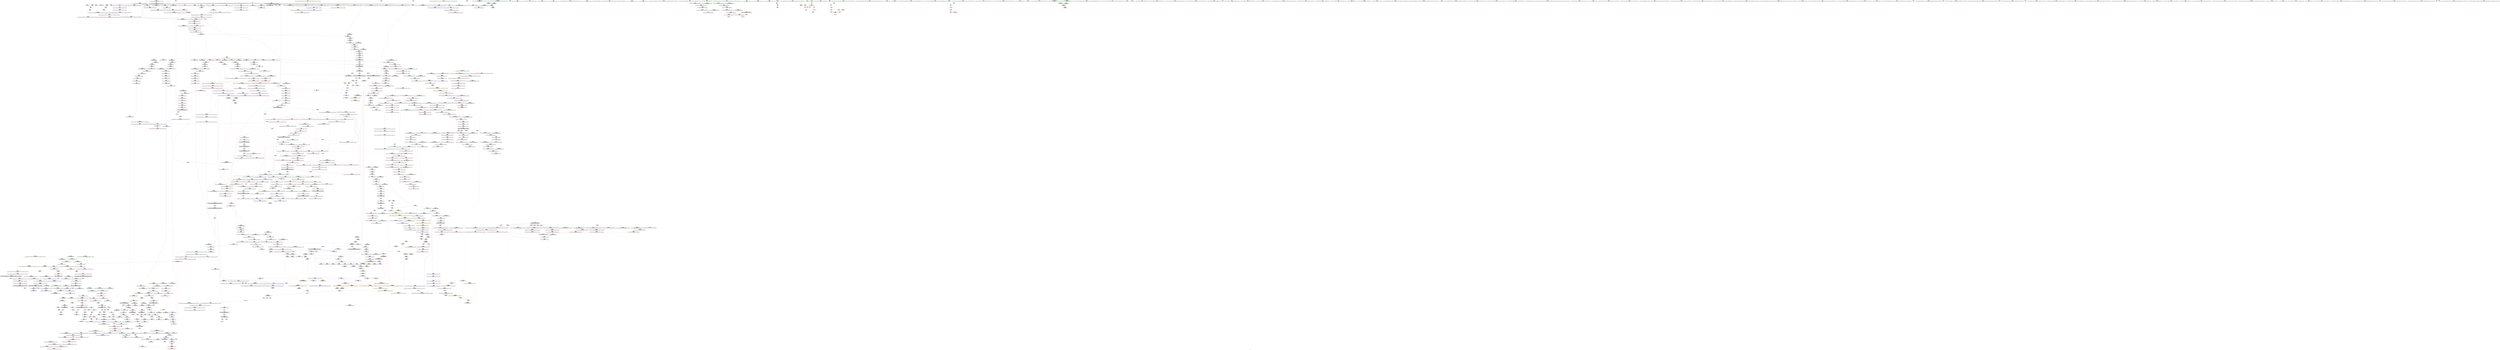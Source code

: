 digraph "SVFG" {
	label="SVFG";

	Node0x562ab48c4790 [shape=record,color=grey,label="{NodeID: 0\nNullPtr|{|<s34>115}}"];
	Node0x562ab48c4790 -> Node0x562ab4d3c2b0[style=solid];
	Node0x562ab48c4790 -> Node0x562ab4d3c3b0[style=solid];
	Node0x562ab48c4790 -> Node0x562ab4d3c480[style=solid];
	Node0x562ab48c4790 -> Node0x562ab4d3c550[style=solid];
	Node0x562ab48c4790 -> Node0x562ab4d3c620[style=solid];
	Node0x562ab48c4790 -> Node0x562ab4d3c6f0[style=solid];
	Node0x562ab48c4790 -> Node0x562ab4d3c7c0[style=solid];
	Node0x562ab48c4790 -> Node0x562ab4d3c890[style=solid];
	Node0x562ab48c4790 -> Node0x562ab4d3c960[style=solid];
	Node0x562ab48c4790 -> Node0x562ab4d3ca30[style=solid];
	Node0x562ab48c4790 -> Node0x562ab4d3cb00[style=solid];
	Node0x562ab48c4790 -> Node0x562ab4d3cbd0[style=solid];
	Node0x562ab48c4790 -> Node0x562ab4d3cca0[style=solid];
	Node0x562ab48c4790 -> Node0x562ab4d3cd70[style=solid];
	Node0x562ab48c4790 -> Node0x562ab4d3ce40[style=solid];
	Node0x562ab48c4790 -> Node0x562ab4d3cf10[style=solid];
	Node0x562ab48c4790 -> Node0x562ab4d3cfe0[style=solid];
	Node0x562ab48c4790 -> Node0x562ab4d3d0b0[style=solid];
	Node0x562ab48c4790 -> Node0x562ab4d3d180[style=solid];
	Node0x562ab48c4790 -> Node0x562ab4d3d250[style=solid];
	Node0x562ab48c4790 -> Node0x562ab4d3d320[style=solid];
	Node0x562ab48c4790 -> Node0x562ab4d3d3f0[style=solid];
	Node0x562ab48c4790 -> Node0x562ab4d3d4c0[style=solid];
	Node0x562ab48c4790 -> Node0x562ab4d3d590[style=solid];
	Node0x562ab48c4790 -> Node0x562ab4d3d660[style=solid];
	Node0x562ab48c4790 -> Node0x562ab4d3d730[style=solid];
	Node0x562ab48c4790 -> Node0x562ab4d3d800[style=solid];
	Node0x562ab48c4790 -> Node0x562ab4d3d8d0[style=solid];
	Node0x562ab48c4790 -> Node0x562ab4d3d9a0[style=solid];
	Node0x562ab48c4790 -> Node0x562ab4d445b0[style=solid];
	Node0x562ab48c4790 -> Node0x562ab4d87780[style=solid];
	Node0x562ab48c4790 -> Node0x562ab4d87f00[style=solid];
	Node0x562ab48c4790 -> Node0x562ab4d88200[style=solid];
	Node0x562ab48c4790 -> Node0x562ab4d88500[style=solid];
	Node0x562ab48c4790:s34 -> Node0x562ab4e66c10[style=solid,color=red];
	Node0x562ab4d41420 [shape=record,color=red,label="{NodeID: 775\n1681\<--1663\n\<--__x.addr\n_ZNSt8_Rb_treeIiiSt9_IdentityIiESt4lessIiESaIiEE14_M_lower_boundEPSt13_Rb_tree_nodeIiEPSt18_Rb_tree_node_baseRKi\n|{<s0>135}}"];
	Node0x562ab4d41420:s0 -> Node0x562ab4e6b9c0[style=solid,color=red];
	Node0x562ab4d5d0b0 [shape=record,color=black,label="{NodeID: 1550\nMR_251V_3 = PHI(MR_251V_4, MR_251V_2, )\npts\{897 \}\n|{|<s6>80}}"];
	Node0x562ab4d5d0b0 -> Node0x562ab4d53970[style=dashed];
	Node0x562ab4d5d0b0 -> Node0x562ab4d53a40[style=dashed];
	Node0x562ab4d5d0b0 -> Node0x562ab4d53b10[style=dashed];
	Node0x562ab4d5d0b0 -> Node0x562ab4d53be0[style=dashed];
	Node0x562ab4d5d0b0 -> Node0x562ab4d53cb0[style=dashed];
	Node0x562ab4d5d0b0 -> Node0x562ab4d46f20[style=dashed];
	Node0x562ab4d5d0b0:s6 -> Node0x562ab4deb3e0[style=dashed,color=red];
	Node0x562ab4d37d20 [shape=record,color=purple,label="{NodeID: 443\n73\<--6\n\<--.str.1\nmain\n}"];
	Node0x562ab4e6c040 [shape=record,color=black,label="{NodeID: 2325\n1430 = PHI(1327, )\n2nd arg _ZNSt16allocator_traitsISaISt13_Rb_tree_nodeIiEEE9constructIiJiEEEvRS2_PT_DpOT0_ }"];
	Node0x562ab4e6c040 -> Node0x562ab4d699b0[style=solid];
	Node0x562ab4d09010 [shape=record,color=green,label="{NodeID: 111\n562\<--563\n_ZNSt8_Rb_treeIiiSt9_IdentityIiESt4lessIiESaIiEE7_S_leftEPSt18_Rb_tree_node_base\<--_ZNSt8_Rb_treeIiiSt9_IdentityIiESt4lessIiESaIiEE7_S_leftEPSt18_Rb_tree_node_base_field_insensitive\n}"];
	Node0x562ab4d46e50 [shape=record,color=blue,label="{NodeID: 886\n898\<--914\n__y\<--\n_ZNSt8_Rb_treeIiiSt9_IdentityIiESt4lessIiESaIiEE23_M_get_insert_equal_posERKi\n}"];
	Node0x562ab4d46e50 -> Node0x562ab4d5d5b0[style=dashed];
	Node0x562ab4d4d8c0 [shape=record,color=purple,label="{NodeID: 554\n1734\<--1545\noffset_0\<--\n}"];
	Node0x562ab4d4d8c0 -> Node0x562ab4d6a440[style=solid];
	Node0x562ab4d302d0 [shape=record,color=green,label="{NodeID: 222\n1247\<--1248\nthis.addr\<--this.addr_field_insensitive\n_ZNSt17_Rb_tree_iteratorIiEC2EPSt18_Rb_tree_node_base\n}"];
	Node0x562ab4d302d0 -> Node0x562ab4d56070[style=solid];
	Node0x562ab4d302d0 -> Node0x562ab4d68700[style=solid];
	Node0x562ab4d532f0 [shape=record,color=red,label="{NodeID: 665\n851\<--850\n\<--second\n_ZNSt8_Rb_treeIiiSt9_IdentityIiESt4lessIiESaIiEE15_M_insert_equalIiEESt17_Rb_tree_iteratorIiEOT_\n|{<s0>73}}"];
	Node0x562ab4d532f0:s0 -> Node0x562ab4e70b00[style=solid,color=red];
	Node0x562ab4d3e500 [shape=record,color=black,label="{NodeID: 333\n360\<--375\n_ZNKSt8multisetIiSt4lessIiESaIiEE3endEv_ret\<--\n_ZNKSt8multisetIiSt4lessIiESaIiEE3endEv\n|{<s0>14}}"];
	Node0x562ab4d3e500:s0 -> Node0x562ab4e61700[style=solid,color=blue];
	Node0x562ab4e63100 [shape=record,color=black,label="{NodeID: 2215\n674 = PHI(701, )\n|{<s0>61}}"];
	Node0x562ab4e63100:s0 -> Node0x562ab4e69400[style=solid,color=red];
	Node0x562ab4d020a0 [shape=record,color=green,label="{NodeID: 1\n4\<--1\n.str\<--dummyObj\nGlob }"];
	Node0x562ab4d414f0 [shape=record,color=red,label="{NodeID: 776\n1686\<--1663\n\<--__x.addr\n_ZNSt8_Rb_treeIiiSt9_IdentityIiESt4lessIiESaIiEE14_M_lower_boundEPSt13_Rb_tree_nodeIiEPSt18_Rb_tree_node_baseRKi\n}"];
	Node0x562ab4d414f0 -> Node0x562ab4d375d0[style=solid];
	Node0x562ab4d5d5b0 [shape=record,color=black,label="{NodeID: 1551\nMR_253V_3 = PHI(MR_253V_4, MR_253V_2, )\npts\{899 \}\n|{|<s1>80}}"];
	Node0x562ab4d5d5b0 -> Node0x562ab4d46e50[style=dashed];
	Node0x562ab4d5d5b0:s1 -> Node0x562ab4deb4f0[style=dashed,color=red];
	Node0x562ab4d37df0 [shape=record,color=purple,label="{NodeID: 444\n174\<--8\n\<--.str.2\nmain\n}"];
	Node0x562ab4e6c180 [shape=record,color=black,label="{NodeID: 2326\n1655 = PHI(1642, )\n0th arg _ZNSt8_Rb_treeIiiSt9_IdentityIiESt4lessIiESaIiEE14_M_lower_boundEPSt13_Rb_tree_nodeIiEPSt18_Rb_tree_node_baseRKi }"];
	Node0x562ab4e6c180 -> Node0x562ab4d6ae00[style=solid];
	Node0x562ab4d09110 [shape=record,color=green,label="{NodeID: 112\n567\<--568\n_ZNSt8_Rb_treeIiiSt9_IdentityIiESt4lessIiESaIiEE12_M_drop_nodeEPSt13_Rb_tree_nodeIiE\<--_ZNSt8_Rb_treeIiiSt9_IdentityIiESt4lessIiESaIiEE12_M_drop_nodeEPSt13_Rb_tree_nodeIiE_field_insensitive\n}"];
	Node0x562ab4d46f20 [shape=record,color=blue,label="{NodeID: 887\n896\<--936\n__x\<--cond\n_ZNSt8_Rb_treeIiiSt9_IdentityIiESt4lessIiESaIiEE23_M_get_insert_equal_posERKi\n}"];
	Node0x562ab4d46f20 -> Node0x562ab4d5d0b0[style=dashed];
	Node0x562ab4d4d990 [shape=record,color=purple,label="{NodeID: 555\n1735\<--1546\noffset_0\<--\n}"];
	Node0x562ab4d4d990 -> Node0x562ab4d41de0[style=solid];
	Node0x562ab4d303a0 [shape=record,color=green,label="{NodeID: 223\n1249\<--1250\n__x.addr\<--__x.addr_field_insensitive\n_ZNSt17_Rb_tree_iteratorIiEC2EPSt18_Rb_tree_node_base\n}"];
	Node0x562ab4d303a0 -> Node0x562ab4d56140[style=solid];
	Node0x562ab4d303a0 -> Node0x562ab4d687d0[style=solid];
	Node0x562ab4d533c0 [shape=record,color=red,label="{NodeID: 666\n862\<--861\n\<--coerce.dive5\n_ZNSt8_Rb_treeIiiSt9_IdentityIiESt4lessIiESaIiEE15_M_insert_equalIiEESt17_Rb_tree_iteratorIiEOT_\n}"];
	Node0x562ab4d533c0 -> Node0x562ab4d3fc90[style=solid];
	Node0x562ab4d3e5d0 [shape=record,color=black,label="{NodeID: 334\n413\<--412\n\<--this1\n_ZNSt8_Rb_treeIiiSt9_IdentityIiESt4lessIiESaIiEE13_Rb_tree_implIS3_Lb1EEC2Ev\n|{<s0>36}}"];
	Node0x562ab4d3e5d0:s0 -> Node0x562ab4e6fe20[style=solid,color=red];
	Node0x562ab4e63240 [shape=record,color=black,label="{NodeID: 2216\n1595 = PHI()\n}"];
	Node0x562ab4e63240 -> Node0x562ab4d370f0[style=solid];
	Node0x562ab4d02130 [shape=record,color=green,label="{NodeID: 2\n6\<--1\n.str.1\<--dummyObj\nGlob }"];
	Node0x562ab4d415c0 [shape=record,color=red,label="{NodeID: 777\n1689\<--1663\n\<--__x.addr\n_ZNSt8_Rb_treeIiiSt9_IdentityIiESt4lessIiESaIiEE14_M_lower_boundEPSt13_Rb_tree_nodeIiEPSt18_Rb_tree_node_baseRKi\n}"];
	Node0x562ab4d415c0 -> Node0x562ab4d376a0[style=solid];
	Node0x562ab4d37ec0 [shape=record,color=purple,label="{NodeID: 445\n89\<--35\ncoerce.dive\<--coerce\nmain\n}"];
	Node0x562ab4d37ec0 -> Node0x562ab4d421f0[style=solid];
	Node0x562ab4e6c2c0 [shape=record,color=black,label="{NodeID: 2327\n1656 = PHI(1643, )\n1st arg _ZNSt8_Rb_treeIiiSt9_IdentityIiESt4lessIiESaIiEE14_M_lower_boundEPSt13_Rb_tree_nodeIiEPSt18_Rb_tree_node_baseRKi }"];
	Node0x562ab4e6c2c0 -> Node0x562ab4d6aed0[style=solid];
	Node0x562ab4d09210 [shape=record,color=green,label="{NodeID: 113\n575\<--576\nthis.addr\<--this.addr_field_insensitive\n_ZNSt8_Rb_treeIiiSt9_IdentityIiESt4lessIiESaIiEE8_M_beginEv\n}"];
	Node0x562ab4d09210 -> Node0x562ab4d51820[style=solid];
	Node0x562ab4d09210 -> Node0x562ab4d44ea0[style=solid];
	Node0x562ab4d46ff0 [shape=record,color=blue,label="{NodeID: 888\n948\<--946\nthis.addr\<--this\n_ZNKSt9_IdentityIiEclERi\n}"];
	Node0x562ab4d46ff0 -> Node0x562ab4d53e50[style=dashed];
	Node0x562ab4d4da60 [shape=record,color=purple,label="{NodeID: 556\n1567\<--1566\n_M_node\<--this1\n_ZNSt23_Rb_tree_const_iteratorIiEppEv\n}"];
	Node0x562ab4d4da60 -> Node0x562ab4d581c0[style=solid];
	Node0x562ab4d30470 [shape=record,color=green,label="{NodeID: 224\n1260\<--1261\n__x.addr\<--__x.addr_field_insensitive\n_ZNSt8_Rb_treeIiiSt9_IdentityIiESt4lessIiESaIiEE8_S_valueEPKSt18_Rb_tree_node_base\n}"];
	Node0x562ab4d30470 -> Node0x562ab4d56210[style=solid];
	Node0x562ab4d30470 -> Node0x562ab4d68970[style=solid];
	Node0x562ab4decc50 [shape=record,color=yellow,style=double,label="{NodeID: 1774\n30V_1 = ENCHI(MR_30V_0)\npts\{240001 \}\nFun[_ZNSt8_Rb_treeIiiSt9_IdentityIiESt4lessIiESaIiEE8_M_beginEv]}"];
	Node0x562ab4decc50 -> Node0x562ab4d518f0[style=dashed];
	Node0x562ab4d53490 [shape=record,color=red,label="{NodeID: 667\n869\<--866\n\<--__t.addr\n_ZSt4moveIRiEONSt16remove_referenceIT_E4typeEOS2_\n}"];
	Node0x562ab4d53490 -> Node0x562ab4d3fd60[style=solid];
	Node0x562ab4d3e6a0 [shape=record,color=black,label="{NodeID: 335\n417\<--412\n\<--this1\n_ZNSt8_Rb_treeIiiSt9_IdentityIiESt4lessIiESaIiEE13_Rb_tree_implIS3_Lb1EEC2Ev\n|{<s0>37}}"];
	Node0x562ab4d3e6a0:s0 -> Node0x562ab4e692f0[style=solid,color=red];
	Node0x562ab4e63310 [shape=record,color=black,label="{NodeID: 2217\n1643 = PHI(573, )\n|{<s0>134}}"];
	Node0x562ab4e63310:s0 -> Node0x562ab4e6c2c0[style=solid,color=red];
	Node0x562ab4d02dd0 [shape=record,color=green,label="{NodeID: 3\n8\<--1\n.str.2\<--dummyObj\nGlob }"];
	Node0x562ab4d41690 [shape=record,color=red,label="{NodeID: 778\n1694\<--1663\n\<--__x.addr\n_ZNSt8_Rb_treeIiiSt9_IdentityIiESt4lessIiESaIiEE14_M_lower_boundEPSt13_Rb_tree_nodeIiEPSt18_Rb_tree_node_baseRKi\n}"];
	Node0x562ab4d41690 -> Node0x562ab4d37770[style=solid];
	Node0x562ab4d37f90 [shape=record,color=purple,label="{NodeID: 446\n119\<--41\ncoerce.dive13\<--ref.tmp11\nmain\n}"];
	Node0x562ab4d37f90 -> Node0x562ab4d426d0[style=solid];
	Node0x562ab4e6c400 [shape=record,color=black,label="{NodeID: 2328\n1657 = PHI(1644, )\n2nd arg _ZNSt8_Rb_treeIiiSt9_IdentityIiESt4lessIiESaIiEE14_M_lower_boundEPSt13_Rb_tree_nodeIiEPSt18_Rb_tree_node_baseRKi }"];
	Node0x562ab4e6c400 -> Node0x562ab4d6afa0[style=solid];
	Node0x562ab4d30920 [shape=record,color=green,label="{NodeID: 114\n590\<--591\nthis.addr\<--this.addr_field_insensitive\n_ZNSt8_Rb_treeIiiSt9_IdentityIiESt4lessIiESaIiEE13_Rb_tree_implIS3_Lb1EED2Ev\n}"];
	Node0x562ab4d30920 -> Node0x562ab4d519c0[style=solid];
	Node0x562ab4d30920 -> Node0x562ab4d44f70[style=solid];
	Node0x562ab4d470c0 [shape=record,color=blue,label="{NodeID: 889\n950\<--947\n__x.addr\<--__x\n_ZNKSt9_IdentityIiEclERi\n}"];
	Node0x562ab4d470c0 -> Node0x562ab4d53f20[style=dashed];
	Node0x562ab4d4db30 [shape=record,color=purple,label="{NodeID: 557\n1572\<--1566\n_M_node2\<--this1\n_ZNSt23_Rb_tree_const_iteratorIiEppEv\n}"];
	Node0x562ab4d4db30 -> Node0x562ab4d6a6b0[style=solid];
	Node0x562ab4d30540 [shape=record,color=green,label="{NodeID: 225\n1270\<--1271\nthis.addr\<--this.addr_field_insensitive\n_ZNSt8_Rb_treeIiiSt9_IdentityIiESt4lessIiESaIiEE14_M_create_nodeIJiEEEPSt13_Rb_tree_nodeIiEDpOT_\n}"];
	Node0x562ab4d30540 -> Node0x562ab4d562e0[style=solid];
	Node0x562ab4d30540 -> Node0x562ab4d68a40[style=solid];
	Node0x562ab4d53560 [shape=record,color=red,label="{NodeID: 668\n880\<--874\nthis1\<--this.addr\n_ZNSt23_Rb_tree_const_iteratorIiEC2ERKSt17_Rb_tree_iteratorIiE\n}"];
	Node0x562ab4d53560 -> Node0x562ab4d4b770[style=solid];
	Node0x562ab4d3e770 [shape=record,color=black,label="{NodeID: 336\n421\<--412\n\<--this1\n_ZNSt8_Rb_treeIiiSt9_IdentityIiESt4lessIiESaIiEE13_Rb_tree_implIS3_Lb1EEC2Ev\n}"];
	Node0x562ab4d3e770 -> Node0x562ab4d49e40[style=solid];
	Node0x562ab4e63480 [shape=record,color=black,label="{NodeID: 2218\n1644 = PHI(1065, )\n|{<s0>134}}"];
	Node0x562ab4e63480:s0 -> Node0x562ab4e6c400[style=solid,color=red];
	Node0x562ab4d02e90 [shape=record,color=green,label="{NodeID: 4\n58\<--1\n\<--dummyObj\nCan only get source location for instruction, argument, global var or function.}"];
	Node0x562ab4d41760 [shape=record,color=red,label="{NodeID: 779\n1700\<--1665\n\<--__y.addr\n_ZNSt8_Rb_treeIiiSt9_IdentityIiESt4lessIiESaIiEE14_M_lower_boundEPSt13_Rb_tree_nodeIiEPSt18_Rb_tree_node_baseRKi\n|{<s0>139}}"];
	Node0x562ab4d41760:s0 -> Node0x562ab4e6fc60[style=solid,color=red];
	Node0x562ab4d5e4b0 [shape=record,color=black,label="{NodeID: 1554\nMR_148V_3 = PHI(MR_148V_4, MR_148V_2, )\npts\{543 \}\n}"];
	Node0x562ab4d5e4b0 -> Node0x562ab4d51410[style=dashed];
	Node0x562ab4d5e4b0 -> Node0x562ab4d514e0[style=dashed];
	Node0x562ab4d5e4b0 -> Node0x562ab4d515b0[style=dashed];
	Node0x562ab4d5e4b0 -> Node0x562ab4d51680[style=dashed];
	Node0x562ab4d5e4b0 -> Node0x562ab4d44dd0[style=dashed];
	Node0x562ab4d38060 [shape=record,color=purple,label="{NodeID: 447\n127\<--43\ncoerce.dive16\<--agg.tmp\nmain\n}"];
	Node0x562ab4d38060 -> Node0x562ab4d42870[style=solid];
	Node0x562ab4e6c540 [shape=record,color=black,label="{NodeID: 2329\n1658 = PHI(1645, )\n3rd arg _ZNSt8_Rb_treeIiiSt9_IdentityIiESt4lessIiESaIiEE14_M_lower_boundEPSt13_Rb_tree_nodeIiEPSt18_Rb_tree_node_baseRKi }"];
	Node0x562ab4e6c540 -> Node0x562ab4d6b070[style=solid];
	Node0x562ab4d309f0 [shape=record,color=green,label="{NodeID: 115\n596\<--597\n_ZNSaISt13_Rb_tree_nodeIiEED2Ev\<--_ZNSaISt13_Rb_tree_nodeIiEED2Ev_field_insensitive\n}"];
	Node0x562ab4d47190 [shape=record,color=blue,label="{NodeID: 890\n960\<--958\nthis.addr\<--this\n_ZNSt8_Rb_treeIiiSt9_IdentityIiESt4lessIiESaIiEE11_Alloc_nodeC2ERS5_\n}"];
	Node0x562ab4d47190 -> Node0x562ab4d53ff0[style=dashed];
	Node0x562ab4de3cb0 [shape=record,color=yellow,style=double,label="{NodeID: 1665\n245V_1 = ENCHI(MR_245V_0)\npts\{891 \}\nFun[_ZNSt8_Rb_treeIiiSt9_IdentityIiESt4lessIiESaIiEE23_M_get_insert_equal_posERKi]}"];
	Node0x562ab4de3cb0 -> Node0x562ab4d53d80[style=dashed];
	Node0x562ab4d4dc00 [shape=record,color=purple,label="{NodeID: 558\n1584\<--1578\ncoerce.dive\<--__position\n_ZNSt8_Rb_treeIiiSt9_IdentityIiESt4lessIiESaIiEE12_M_erase_auxESt23_Rb_tree_const_iteratorIiE\n}"];
	Node0x562ab4d4dc00 -> Node0x562ab4d6a780[style=solid];
	Node0x562ab4d30610 [shape=record,color=green,label="{NodeID: 226\n1272\<--1273\n__args.addr\<--__args.addr_field_insensitive\n_ZNSt8_Rb_treeIiiSt9_IdentityIiESt4lessIiESaIiEE14_M_create_nodeIJiEEEPSt13_Rb_tree_nodeIiEDpOT_\n}"];
	Node0x562ab4d30610 -> Node0x562ab4d563b0[style=solid];
	Node0x562ab4d30610 -> Node0x562ab4d68b10[style=solid];
	Node0x562ab4d53630 [shape=record,color=red,label="{NodeID: 669\n882\<--876\n\<--__it.addr\n_ZNSt23_Rb_tree_const_iteratorIiEC2ERKSt17_Rb_tree_iteratorIiE\n}"];
	Node0x562ab4d53630 -> Node0x562ab4d4b840[style=solid];
	Node0x562ab4d3e840 [shape=record,color=black,label="{NodeID: 337\n423\<--422\n\<--\n_ZNSt8_Rb_treeIiiSt9_IdentityIiESt4lessIiESaIiEE13_Rb_tree_implIS3_Lb1EEC2Ev\n|{<s0>38}}"];
	Node0x562ab4d3e840:s0 -> Node0x562ab4e6b690[style=solid,color=red];
	Node0x562ab4e635c0 [shape=record,color=black,label="{NodeID: 2219\n1646 = PHI(1654, )\n}"];
	Node0x562ab4e635c0 -> Node0x562ab4d6ad30[style=solid];
	Node0x562ab4d023e0 [shape=record,color=green,label="{NodeID: 5\n64\<--1\n\<--dummyObj\nCan only get source location for instruction, argument, global var or function.}"];
	Node0x562ab4d41830 [shape=record,color=red,label="{NodeID: 780\n1683\<--1667\n\<--__k.addr\n_ZNSt8_Rb_treeIiiSt9_IdentityIiESt4lessIiESaIiEE14_M_lower_boundEPSt13_Rb_tree_nodeIiEPSt18_Rb_tree_node_baseRKi\n|{<s0>136}}"];
	Node0x562ab4d41830:s0 -> Node0x562ab4e6a5a0[style=solid,color=red];
	Node0x562ab4d5e9b0 [shape=record,color=black,label="{NodeID: 1555\nMR_150V_2 = PHI(MR_150V_3, MR_150V_1, )\npts\{545 \}\n}"];
	Node0x562ab4d5e9b0 -> Node0x562ab4d44d00[style=dashed];
	Node0x562ab4d38130 [shape=record,color=purple,label="{NodeID: 448\n129\<--43\ncoerce.dive17\<--agg.tmp\nmain\n}"];
	Node0x562ab4d38130 -> Node0x562ab4d4f870[style=solid];
	Node0x562ab4e6c680 [shape=record,color=black,label="{NodeID: 2330\n1523 = PHI(303, )\n0th arg _ZNSt8_Rb_treeIiiSt9_IdentityIiESt4lessIiESaIiEE5eraseB5cxx11ESt23_Rb_tree_const_iteratorIiE }"];
	Node0x562ab4e6c680 -> Node0x562ab4d6a2a0[style=solid];
	Node0x562ab4d30af0 [shape=record,color=green,label="{NodeID: 116\n601\<--602\n__x.addr\<--__x.addr_field_insensitive\n_ZNSt8_Rb_treeIiiSt9_IdentityIiESt4lessIiESaIiEE8_S_rightEPSt18_Rb_tree_node_base\n}"];
	Node0x562ab4d30af0 -> Node0x562ab4d51a90[style=solid];
	Node0x562ab4d30af0 -> Node0x562ab4d45040[style=solid];
	Node0x562ab4d47260 [shape=record,color=blue,label="{NodeID: 891\n962\<--959\n__t.addr\<--__t\n_ZNSt8_Rb_treeIiiSt9_IdentityIiESt4lessIiESaIiEE11_Alloc_nodeC2ERS5_\n}"];
	Node0x562ab4d47260 -> Node0x562ab4d540c0[style=dashed];
	Node0x562ab4d4dcd0 [shape=record,color=purple,label="{NodeID: 559\n1588\<--1578\n_M_node\<--__position\n_ZNSt8_Rb_treeIiiSt9_IdentityIiESt4lessIiESaIiEE12_M_erase_auxESt23_Rb_tree_const_iteratorIiE\n}"];
	Node0x562ab4d4dcd0 -> Node0x562ab4d58430[style=solid];
	Node0x562ab4d306e0 [shape=record,color=green,label="{NodeID: 227\n1274\<--1275\n__tmp\<--__tmp_field_insensitive\n_ZNSt8_Rb_treeIiiSt9_IdentityIiESt4lessIiESaIiEE14_M_create_nodeIJiEEEPSt13_Rb_tree_nodeIiEDpOT_\n}"];
	Node0x562ab4d306e0 -> Node0x562ab4d56480[style=solid];
	Node0x562ab4d306e0 -> Node0x562ab4d56550[style=solid];
	Node0x562ab4d306e0 -> Node0x562ab4d68be0[style=solid];
	Node0x562ab4d53700 [shape=record,color=red,label="{NodeID: 670\n884\<--883\n\<--_M_node2\n_ZNSt23_Rb_tree_const_iteratorIiEC2ERKSt17_Rb_tree_iteratorIiE\n}"];
	Node0x562ab4d53700 -> Node0x562ab4d46a40[style=solid];
	Node0x562ab4d3e910 [shape=record,color=black,label="{NodeID: 338\n434\<--433\n\<--this1\n_ZNSaISt13_Rb_tree_nodeIiEEC2Ev\n|{<s0>39}}"];
	Node0x562ab4d3e910:s0 -> Node0x562ab4e67000[style=solid,color=red];
	Node0x562ab4e63700 [shape=record,color=black,label="{NodeID: 2220\n1682 = PHI(1097, )\n|{<s0>136}}"];
	Node0x562ab4e63700:s0 -> Node0x562ab4e6a3e0[style=solid,color=red];
	Node0x562ab4d024a0 [shape=record,color=green,label="{NodeID: 6\n111\<--1\n\<--dummyObj\nCan only get source location for instruction, argument, global var or function.}"];
	Node0x562ab4d41900 [shape=record,color=red,label="{NodeID: 781\n1703\<--1702\n\<--coerce.dive\n_ZNSt8_Rb_treeIiiSt9_IdentityIiESt4lessIiESaIiEE14_M_lower_boundEPSt13_Rb_tree_nodeIiEPSt18_Rb_tree_node_baseRKi\n}"];
	Node0x562ab4d41900 -> Node0x562ab4d37840[style=solid];
	Node0x562ab4d38200 [shape=record,color=purple,label="{NodeID: 449\n134\<--45\ncoerce.dive21\<--coerce20\nmain\n}"];
	Node0x562ab4d38200 -> Node0x562ab4d42940[style=solid];
	Node0x562ab4e6c7c0 [shape=record,color=black,label="{NodeID: 2331\n1524 = PHI(308, )\n1st arg _ZNSt8_Rb_treeIiiSt9_IdentityIiESt4lessIiESaIiEE5eraseB5cxx11ESt23_Rb_tree_const_iteratorIiE }"];
	Node0x562ab4e6c7c0 -> Node0x562ab4d6a1d0[style=solid];
	Node0x562ab4d30bc0 [shape=record,color=green,label="{NodeID: 117\n611\<--612\n__x.addr\<--__x.addr_field_insensitive\n_ZNSt8_Rb_treeIiiSt9_IdentityIiESt4lessIiESaIiEE7_S_leftEPSt18_Rb_tree_node_base\n}"];
	Node0x562ab4d30bc0 -> Node0x562ab4d51c30[style=solid];
	Node0x562ab4d30bc0 -> Node0x562ab4d45110[style=solid];
	Node0x562ab4d47330 [shape=record,color=blue,label="{NodeID: 892\n967\<--968\n_M_t\<--\n_ZNSt8_Rb_treeIiiSt9_IdentityIiESt4lessIiESaIiEE11_Alloc_nodeC2ERS5_\n|{<s0>71}}"];
	Node0x562ab4d47330:s0 -> Node0x562ab4e07330[style=dashed,color=blue];
	Node0x562ab4d4dda0 [shape=record,color=purple,label="{NodeID: 560\n1590\<--1587\n_M_impl\<--this1\n_ZNSt8_Rb_treeIiiSt9_IdentityIiESt4lessIiESaIiEE12_M_erase_auxESt23_Rb_tree_const_iteratorIiE\n}"];
	Node0x562ab4d4dda0 -> Node0x562ab4d36f50[style=solid];
	Node0x562ab4d307b0 [shape=record,color=green,label="{NodeID: 228\n1280\<--1281\n_ZNSt8_Rb_treeIiiSt9_IdentityIiESt4lessIiESaIiEE11_M_get_nodeEv\<--_ZNSt8_Rb_treeIiiSt9_IdentityIiESt4lessIiESaIiEE11_M_get_nodeEv_field_insensitive\n}"];
	Node0x562ab4d537d0 [shape=record,color=red,label="{NodeID: 671\n902\<--892\nthis1\<--this.addr\n_ZNSt8_Rb_treeIiiSt9_IdentityIiESt4lessIiESaIiEE23_M_get_insert_equal_posERKi\n|{|<s1>74|<s2>75}}"];
	Node0x562ab4d537d0 -> Node0x562ab4d4b910[style=solid];
	Node0x562ab4d537d0:s1 -> Node0x562ab4e6f740[style=solid,color=red];
	Node0x562ab4d537d0:s2 -> Node0x562ab4e68f00[style=solid,color=red];
	Node0x562ab4d3e9e0 [shape=record,color=black,label="{NodeID: 339\n554\<--553\n\<--\n_ZNSt8_Rb_treeIiiSt9_IdentityIiESt4lessIiESaIiEE8_M_eraseEPSt13_Rb_tree_nodeIiE\n|{<s0>49}}"];
	Node0x562ab4d3e9e0:s0 -> Node0x562ab4e6cb80[style=solid,color=red];
	Node0x562ab4e63840 [shape=record,color=black,label="{NodeID: 2221\n1684 = PHI(1077, )\n}"];
	Node0x562ab4d02560 [shape=record,color=green,label="{NodeID: 7\n160\<--1\n\<--dummyObj\nCan only get source location for instruction, argument, global var or function.}"];
	Node0x562ab4d419d0 [shape=record,color=red,label="{NodeID: 782\n1712\<--1709\nthis1\<--this.addr\n_ZNKSt8_Rb_treeIiiSt9_IdentityIiESt4lessIiESaIiEE3endEv\n}"];
	Node0x562ab4d419d0 -> Node0x562ab4d4e900[style=solid];
	Node0x562ab4d382d0 [shape=record,color=purple,label="{NodeID: 450\n146\<--47\ncoerce.dive27\<--F2\nmain\n}"];
	Node0x562ab4d382d0 -> Node0x562ab4d42ae0[style=solid];
	Node0x562ab4e6c900 [shape=record,color=black,label="{NodeID: 2332\n888 = PHI(830, )\n0th arg _ZNSt8_Rb_treeIiiSt9_IdentityIiESt4lessIiESaIiEE23_M_get_insert_equal_posERKi }"];
	Node0x562ab4e6c900 -> Node0x562ab4d46b10[style=solid];
	Node0x562ab4d30c90 [shape=record,color=green,label="{NodeID: 118\n622\<--623\nthis.addr\<--this.addr_field_insensitive\n_ZNSt8_Rb_treeIiiSt9_IdentityIiESt4lessIiESaIiEE12_M_drop_nodeEPSt13_Rb_tree_nodeIiE\n}"];
	Node0x562ab4d30c90 -> Node0x562ab4d51dd0[style=solid];
	Node0x562ab4d30c90 -> Node0x562ab4d451e0[style=solid];
	Node0x562ab4d47400 [shape=record,color=blue,label="{NodeID: 893\n979\<--972\nthis.addr\<--this\n_ZNSt8_Rb_treeIiiSt9_IdentityIiESt4lessIiESaIiEE10_M_insert_IiNS5_11_Alloc_nodeEEESt17_Rb_tree_iteratorIiEPSt18_Rb_tree_node_baseSB_OT_RT0_\n}"];
	Node0x562ab4d47400 -> Node0x562ab4d54190[style=dashed];
	Node0x562ab4d4de70 [shape=record,color=purple,label="{NodeID: 561\n1602\<--1587\n_M_impl2\<--this1\n_ZNSt8_Rb_treeIiiSt9_IdentityIiESt4lessIiESaIiEE12_M_erase_auxESt23_Rb_tree_const_iteratorIiE\n}"];
	Node0x562ab4d4de70 -> Node0x562ab4d371c0[style=solid];
	Node0x562ab4d38d50 [shape=record,color=green,label="{NodeID: 229\n1287\<--1288\n_ZNSt8_Rb_treeIiiSt9_IdentityIiESt4lessIiESaIiEE17_M_construct_nodeIJiEEEvPSt13_Rb_tree_nodeIiEDpOT_\<--_ZNSt8_Rb_treeIiiSt9_IdentityIiESt4lessIiESaIiEE17_M_construct_nodeIJiEEEvPSt13_Rb_tree_nodeIiEDpOT__field_insensitive\n}"];
	Node0x562ab4d538a0 [shape=record,color=red,label="{NodeID: 672\n919\<--894\n\<--__k.addr\n_ZNSt8_Rb_treeIiiSt9_IdentityIiESt4lessIiESaIiEE23_M_get_insert_equal_posERKi\n|{<s0>77}}"];
	Node0x562ab4d538a0:s0 -> Node0x562ab4e6a3e0[style=solid,color=red];
	Node0x562ab4d3eab0 [shape=record,color=black,label="{NodeID: 340\n560\<--559\n\<--\n_ZNSt8_Rb_treeIiiSt9_IdentityIiESt4lessIiESaIiEE8_M_eraseEPSt13_Rb_tree_nodeIiE\n|{<s0>51}}"];
	Node0x562ab4d3eab0:s0 -> Node0x562ab4e704f0[style=solid,color=red];
	Node0x562ab4e63950 [shape=record,color=black,label="{NodeID: 2222\n1691 = PHI(609, )\n}"];
	Node0x562ab4e63950 -> Node0x562ab4d6b210[style=solid];
	Node0x562ab4d06770 [shape=record,color=green,label="{NodeID: 8\n161\<--1\n\<--dummyObj\nCan only get source location for instruction, argument, global var or function.}"];
	Node0x562ab4d41aa0 [shape=record,color=red,label="{NodeID: 783\n1720\<--1719\n\<--coerce.dive\n_ZNKSt8_Rb_treeIiiSt9_IdentityIiESt4lessIiESaIiEE3endEv\n}"];
	Node0x562ab4d41aa0 -> Node0x562ab4d37ab0[style=solid];
	Node0x562ab4d383a0 [shape=record,color=purple,label="{NodeID: 451\n151\<--51\ncoerce.dive30\<--ref.tmp28\nmain\n}"];
	Node0x562ab4d383a0 -> Node0x562ab4d42bb0[style=solid];
	Node0x562ab4e6ca40 [shape=record,color=black,label="{NodeID: 2333\n889 = PHI(832, )\n1st arg _ZNSt8_Rb_treeIiiSt9_IdentityIiESt4lessIiESaIiEE23_M_get_insert_equal_posERKi }"];
	Node0x562ab4e6ca40 -> Node0x562ab4d46be0[style=solid];
	Node0x562ab4d30d60 [shape=record,color=green,label="{NodeID: 119\n624\<--625\n__p.addr\<--__p.addr_field_insensitive\n_ZNSt8_Rb_treeIiiSt9_IdentityIiESt4lessIiESaIiEE12_M_drop_nodeEPSt13_Rb_tree_nodeIiE\n}"];
	Node0x562ab4d30d60 -> Node0x562ab4d51ea0[style=solid];
	Node0x562ab4d30d60 -> Node0x562ab4d51f70[style=solid];
	Node0x562ab4d30d60 -> Node0x562ab4d452b0[style=solid];
	Node0x562ab4d474d0 [shape=record,color=blue,label="{NodeID: 894\n981\<--973\n__x.addr\<--__x\n_ZNSt8_Rb_treeIiiSt9_IdentityIiESt4lessIiESaIiEE10_M_insert_IiNS5_11_Alloc_nodeEEESt17_Rb_tree_iteratorIiEPSt18_Rb_tree_node_baseSB_OT_RT0_\n}"];
	Node0x562ab4d474d0 -> Node0x562ab4d54260[style=dashed];
	Node0x562ab4d4df40 [shape=record,color=purple,label="{NodeID: 562\n1592\<--1591\nadd.ptr\<--\n_ZNSt8_Rb_treeIiiSt9_IdentityIiESt4lessIiESaIiEE12_M_erase_auxESt23_Rb_tree_const_iteratorIiE\n}"];
	Node0x562ab4d4df40 -> Node0x562ab4d37020[style=solid];
	Node0x562ab4d38e20 [shape=record,color=green,label="{NodeID: 230\n1293\<--1294\nthis.addr\<--this.addr_field_insensitive\n_ZNSt8_Rb_treeIiiSt9_IdentityIiESt4lessIiESaIiEE11_M_get_nodeEv\n}"];
	Node0x562ab4d38e20 -> Node0x562ab4d56620[style=solid];
	Node0x562ab4d38e20 -> Node0x562ab4d68cb0[style=solid];
	Node0x562ab4d53970 [shape=record,color=red,label="{NodeID: 673\n910\<--896\n\<--__x\n_ZNSt8_Rb_treeIiiSt9_IdentityIiESt4lessIiESaIiEE23_M_get_insert_equal_posERKi\n}"];
	Node0x562ab4d53970 -> Node0x562ab4d88200[style=solid];
	Node0x562ab4d3eb80 [shape=record,color=black,label="{NodeID: 341\n580\<--579\n\<--_M_impl\n_ZNSt8_Rb_treeIiiSt9_IdentityIiESt4lessIiESaIiEE8_M_beginEv\n}"];
	Node0x562ab4d3eb80 -> Node0x562ab4d4ac10[style=solid];
	Node0x562ab4e63ac0 [shape=record,color=black,label="{NodeID: 2223\n1696 = PHI(599, )\n}"];
	Node0x562ab4e63ac0 -> Node0x562ab4d6b2e0[style=solid];
	Node0x562ab4d06830 [shape=record,color=green,label="{NodeID: 9\n491\<--1\n\<--dummyObj\nCan only get source location for instruction, argument, global var or function.}"];
	Node0x562ab4d41b70 [shape=record,color=red,label="{NodeID: 784\n1724\<--1723\ndummyVal\<--offset_0\nmain\n}"];
	Node0x562ab4d41b70 -> Node0x562ab4d42c80[style=solid];
	Node0x562ab4d38470 [shape=record,color=purple,label="{NodeID: 452\n164\<--53\ncoerce.dive34\<--agg.tmp33\nmain\n}"];
	Node0x562ab4d38470 -> Node0x562ab4d4f940[style=solid];
	Node0x562ab4e6cb80 [shape=record,color=black,label="{NodeID: 2334\n600 = PHI(554, 933, 1695, )\n0th arg _ZNSt8_Rb_treeIiiSt9_IdentityIiESt4lessIiESaIiEE8_S_rightEPSt18_Rb_tree_node_base }"];
	Node0x562ab4e6cb80 -> Node0x562ab4d45040[style=solid];
	Node0x562ab4d30e30 [shape=record,color=green,label="{NodeID: 120\n631\<--632\n_ZNSt8_Rb_treeIiiSt9_IdentityIiESt4lessIiESaIiEE15_M_destroy_nodeEPSt13_Rb_tree_nodeIiE\<--_ZNSt8_Rb_treeIiiSt9_IdentityIiESt4lessIiESaIiEE15_M_destroy_nodeEPSt13_Rb_tree_nodeIiE_field_insensitive\n}"];
	Node0x562ab4d475a0 [shape=record,color=blue,label="{NodeID: 895\n983\<--974\n__p.addr\<--__p\n_ZNSt8_Rb_treeIiiSt9_IdentityIiESt4lessIiESaIiEE10_M_insert_IiNS5_11_Alloc_nodeEEESt17_Rb_tree_iteratorIiEPSt18_Rb_tree_node_baseSB_OT_RT0_\n}"];
	Node0x562ab4d475a0 -> Node0x562ab4d54330[style=dashed];
	Node0x562ab4d475a0 -> Node0x562ab4d54400[style=dashed];
	Node0x562ab4d475a0 -> Node0x562ab4d544d0[style=dashed];
	Node0x562ab4de4140 [shape=record,color=yellow,style=double,label="{NodeID: 1670\n30V_1 = ENCHI(MR_30V_0)\npts\{240001 \}\nFun[_ZNSt8_Rb_treeIiiSt9_IdentityIiESt4lessIiESaIiEE23_M_get_insert_equal_posERKi]|{<s0>74}}"];
	Node0x562ab4de4140:s0 -> Node0x562ab4decc50[style=dashed,color=red];
	Node0x562ab4d4e010 [shape=record,color=purple,label="{NodeID: 563\n1594\<--1593\n_M_header\<--\n_ZNSt8_Rb_treeIiiSt9_IdentityIiESt4lessIiESaIiEE12_M_erase_auxESt23_Rb_tree_const_iteratorIiE\n}"];
	Node0x562ab4d38ef0 [shape=record,color=green,label="{NodeID: 231\n1299\<--1300\n_ZNSt16allocator_traitsISaISt13_Rb_tree_nodeIiEEE8allocateERS2_m\<--_ZNSt16allocator_traitsISaISt13_Rb_tree_nodeIiEEE8allocateERS2_m_field_insensitive\n}"];
	Node0x562ab4d53a40 [shape=record,color=red,label="{NodeID: 674\n913\<--896\n\<--__x\n_ZNSt8_Rb_treeIiiSt9_IdentityIiESt4lessIiESaIiEE23_M_get_insert_equal_posERKi\n}"];
	Node0x562ab4d53a40 -> Node0x562ab4d3ff00[style=solid];
	Node0x562ab4d3ec50 [shape=record,color=black,label="{NodeID: 342\n582\<--581\n\<--add.ptr\n_ZNSt8_Rb_treeIiiSt9_IdentityIiESt4lessIiESaIiEE8_M_beginEv\n}"];
	Node0x562ab4d3ec50 -> Node0x562ab4d4ace0[style=solid];
	Node0x562ab4d3ec50 -> Node0x562ab4d4adb0[style=solid];
	Node0x562ab4e63c00 [shape=record,color=black,label="{NodeID: 2224\n832 = PHI(945, )\n|{<s0>70}}"];
	Node0x562ab4e63c00:s0 -> Node0x562ab4e6ca40[style=solid,color=red];
	Node0x562ab4d068f0 [shape=record,color=green,label="{NodeID: 10\n677\<--1\n\<--dummyObj\nCan only get source location for instruction, argument, global var or function.|{<s0>61|<s1>105}}"];
	Node0x562ab4d068f0:s0 -> Node0x562ab4e69620[style=solid,color=red];
	Node0x562ab4d068f0:s1 -> Node0x562ab4e6da40[style=solid,color=red];
	Node0x562ab4d41c40 [shape=record,color=red,label="{NodeID: 785\n1727\<--1726\ndummyVal\<--offset_0\n_ZNSt8multisetIiSt4lessIiESaIiEE5eraseB5cxx11ESt23_Rb_tree_const_iteratorIiE\n}"];
	Node0x562ab4d41c40 -> Node0x562ab4d43710[style=solid];
	Node0x562ab4d38540 [shape=record,color=purple,label="{NodeID: 453\n167\<--55\ncoerce.dive38\<--coerce37\nmain\n}"];
	Node0x562ab4d38540 -> Node0x562ab4d42d50[style=solid];
	Node0x562ab4e6ce60 [shape=record,color=black,label="{NodeID: 2335\n1452 = PHI(1441, )\n0th arg _ZN9__gnu_cxx13new_allocatorISt13_Rb_tree_nodeIiEE9constructIiJiEEEvPT_DpOT0_ }"];
	Node0x562ab4e6ce60 -> Node0x562ab4d69a80[style=solid];
	Node0x562ab4d30f30 [shape=record,color=green,label="{NodeID: 121\n635\<--636\n_ZNSt8_Rb_treeIiiSt9_IdentityIiESt4lessIiESaIiEE11_M_put_nodeEPSt13_Rb_tree_nodeIiE\<--_ZNSt8_Rb_treeIiiSt9_IdentityIiESt4lessIiESaIiEE11_M_put_nodeEPSt13_Rb_tree_nodeIiE_field_insensitive\n}"];
	Node0x562ab4d47670 [shape=record,color=blue,label="{NodeID: 896\n985\<--975\n__v.addr\<--__v\n_ZNSt8_Rb_treeIiiSt9_IdentityIiESt4lessIiESaIiEE10_M_insert_IiNS5_11_Alloc_nodeEEESt17_Rb_tree_iteratorIiEPSt18_Rb_tree_node_baseSB_OT_RT0_\n}"];
	Node0x562ab4d47670 -> Node0x562ab4d545a0[style=dashed];
	Node0x562ab4d47670 -> Node0x562ab4d54670[style=dashed];
	Node0x562ab4dbc880 [shape=record,color=yellow,style=double,label="{NodeID: 1671\n256V_1 = ENCHI(MR_256V_0)\npts\{8910000 8910001 \}\nFun[_ZNSt8_Rb_treeIiiSt9_IdentityIiESt4lessIiESaIiEE23_M_get_insert_equal_posERKi]|{<s0>80|<s1>80}}"];
	Node0x562ab4dbc880:s0 -> Node0x562ab4d48440[style=dashed,color=red];
	Node0x562ab4dbc880:s1 -> Node0x562ab4d48510[style=dashed,color=red];
	Node0x562ab4d4e0e0 [shape=record,color=purple,label="{NodeID: 564\n1604\<--1603\nadd.ptr3\<--\n_ZNSt8_Rb_treeIiiSt9_IdentityIiESt4lessIiESaIiEE12_M_erase_auxESt23_Rb_tree_const_iteratorIiE\n}"];
	Node0x562ab4d4e0e0 -> Node0x562ab4d37290[style=solid];
	Node0x562ab4d38ff0 [shape=record,color=green,label="{NodeID: 232\n1306\<--1307\nthis.addr\<--this.addr_field_insensitive\n_ZNSt8_Rb_treeIiiSt9_IdentityIiESt4lessIiESaIiEE17_M_construct_nodeIJiEEEvPSt13_Rb_tree_nodeIiEDpOT_\n}"];
	Node0x562ab4d38ff0 -> Node0x562ab4d566f0[style=solid];
	Node0x562ab4d38ff0 -> Node0x562ab4d68d80[style=solid];
	Node0x562ab4d53b10 [shape=record,color=red,label="{NodeID: 675\n920\<--896\n\<--__x\n_ZNSt8_Rb_treeIiiSt9_IdentityIiESt4lessIiESaIiEE23_M_get_insert_equal_posERKi\n|{<s0>76}}"];
	Node0x562ab4d53b10:s0 -> Node0x562ab4e6b9c0[style=solid,color=red];
	Node0x562ab4d3ed20 [shape=record,color=black,label="{NodeID: 343\n586\<--585\n\<--\n_ZNSt8_Rb_treeIiiSt9_IdentityIiESt4lessIiESaIiEE8_M_beginEv\n}"];
	Node0x562ab4d3ed20 -> Node0x562ab4d3edf0[style=solid];
	Node0x562ab4e63d40 [shape=record,color=black,label="{NodeID: 2225\n835 = PHI(887, )\n}"];
	Node0x562ab4d069f0 [shape=record,color=green,label="{NodeID: 11\n1409\<--1\n\<--dummyObj\nCan only get source location for instruction, argument, global var or function.}"];
	Node0x562ab4d41d10 [shape=record,color=red,label="{NodeID: 786\n1733\<--1732\ndummyVal\<--offset_0\n_ZNSt8_Rb_treeIiiSt9_IdentityIiESt4lessIiESaIiEE5eraseB5cxx11ESt23_Rb_tree_const_iteratorIiE\n}"];
	Node0x562ab4d41d10 -> Node0x562ab4d6a370[style=solid];
	Node0x562ab4d38610 [shape=record,color=purple,label="{NodeID: 454\n1722\<--157\noffset_0\<--\n}"];
	Node0x562ab4d38610 -> Node0x562ab4d42c80[style=solid];
	Node0x562ab4e6cf70 [shape=record,color=black,label="{NodeID: 2336\n1453 = PHI(1442, )\n1st arg _ZN9__gnu_cxx13new_allocatorISt13_Rb_tree_nodeIiEE9constructIiJiEEEvPT_DpOT0_ }"];
	Node0x562ab4e6cf70 -> Node0x562ab4d69b50[style=solid];
	Node0x562ab4d31030 [shape=record,color=green,label="{NodeID: 122\n641\<--642\nthis.addr\<--this.addr_field_insensitive\n_ZNSt8_Rb_treeIiiSt9_IdentityIiESt4lessIiESaIiEE15_M_destroy_nodeEPSt13_Rb_tree_nodeIiE\n}"];
	Node0x562ab4d31030 -> Node0x562ab4d52040[style=solid];
	Node0x562ab4d31030 -> Node0x562ab4d45380[style=solid];
	Node0x562ab4d47740 [shape=record,color=blue,label="{NodeID: 897\n987\<--976\n__node_gen.addr\<--__node_gen\n_ZNSt8_Rb_treeIiiSt9_IdentityIiESt4lessIiESaIiEE10_M_insert_IiNS5_11_Alloc_nodeEEESt17_Rb_tree_iteratorIiEPSt18_Rb_tree_node_baseSB_OT_RT0_\n}"];
	Node0x562ab4d47740 -> Node0x562ab4d54740[style=dashed];
	Node0x562ab4dbc960 [shape=record,color=yellow,style=double,label="{NodeID: 1672\n258V_1 = ENCHI(MR_258V_0)\npts\{34 240004 14110004 \}\nFun[_ZNSt8_Rb_treeIiiSt9_IdentityIiESt4lessIiESaIiEE23_M_get_insert_equal_posERKi]|{<s0>77|<s1>77}}"];
	Node0x562ab4dbc960:s0 -> Node0x562ab4de1490[style=dashed,color=red];
	Node0x562ab4dbc960:s1 -> Node0x562ab4de1920[style=dashed,color=red];
	Node0x562ab4d4e1b0 [shape=record,color=purple,label="{NodeID: 565\n1606\<--1605\n_M_node_count\<--\n_ZNSt8_Rb_treeIiiSt9_IdentityIiESt4lessIiESaIiEE12_M_erase_auxESt23_Rb_tree_const_iteratorIiE\n}"];
	Node0x562ab4d4e1b0 -> Node0x562ab4d58500[style=solid];
	Node0x562ab4d4e1b0 -> Node0x562ab4d6a9f0[style=solid];
	Node0x562ab4d390c0 [shape=record,color=green,label="{NodeID: 233\n1308\<--1309\n__node.addr\<--__node.addr_field_insensitive\n_ZNSt8_Rb_treeIiiSt9_IdentityIiESt4lessIiESaIiEE17_M_construct_nodeIJiEEEvPSt13_Rb_tree_nodeIiEDpOT_\n}"];
	Node0x562ab4d390c0 -> Node0x562ab4d567c0[style=solid];
	Node0x562ab4d390c0 -> Node0x562ab4d56890[style=solid];
	Node0x562ab4d390c0 -> Node0x562ab4d56960[style=solid];
	Node0x562ab4d390c0 -> Node0x562ab4d56a30[style=solid];
	Node0x562ab4d390c0 -> Node0x562ab4d68e50[style=solid];
	Node0x562ab4d53be0 [shape=record,color=red,label="{NodeID: 676\n928\<--896\n\<--__x\n_ZNSt8_Rb_treeIiiSt9_IdentityIiESt4lessIiESaIiEE23_M_get_insert_equal_posERKi\n}"];
	Node0x562ab4d53be0 -> Node0x562ab4d400a0[style=solid];
	Node0x562ab4d3edf0 [shape=record,color=black,label="{NodeID: 344\n573\<--586\n_ZNSt8_Rb_treeIiiSt9_IdentityIiESt4lessIiESaIiEE8_M_beginEv_ret\<--\n_ZNSt8_Rb_treeIiiSt9_IdentityIiESt4lessIiESaIiEE8_M_beginEv\n|{<s0>44|<s1>74|<s2>132}}"];
	Node0x562ab4d3edf0:s0 -> Node0x562ab4e62a90[style=solid,color=blue];
	Node0x562ab4d3edf0:s1 -> Node0x562ab4e63fc0[style=solid,color=blue];
	Node0x562ab4d3edf0:s2 -> Node0x562ab4e63310[style=solid,color=blue];
	Node0x562ab4e63e50 [shape=record,color=black,label="{NodeID: 2226\n853 = PHI(1058, )\n|{<s0>73}}"];
	Node0x562ab4e63e50:s0 -> Node0x562ab4e70c10[style=solid,color=red];
	Node0x562ab4d06af0 [shape=record,color=green,label="{NodeID: 12\n1423\<--1\n\<--dummyObj\nCan only get source location for instruction, argument, global var or function.}"];
	Node0x562ab4d41de0 [shape=record,color=red,label="{NodeID: 787\n1736\<--1735\ndummyVal\<--offset_0\n_ZNSt8_Rb_treeIiiSt9_IdentityIiESt4lessIiESaIiEE5eraseB5cxx11ESt23_Rb_tree_const_iteratorIiE\n}"];
	Node0x562ab4d41de0 -> Node0x562ab4d6a440[style=solid];
	Node0x562ab4d386e0 [shape=record,color=purple,label="{NodeID: 455\n1723\<--158\noffset_0\<--\n}"];
	Node0x562ab4d386e0 -> Node0x562ab4d41b70[style=solid];
	Node0x562ab4e6d080 [shape=record,color=black,label="{NodeID: 2337\n1454 = PHI(1444, )\n2nd arg _ZN9__gnu_cxx13new_allocatorISt13_Rb_tree_nodeIiEE9constructIiJiEEEvPT_DpOT0_ }"];
	Node0x562ab4e6d080 -> Node0x562ab4d69c20[style=solid];
	Node0x562ab4d31100 [shape=record,color=green,label="{NodeID: 123\n643\<--644\n__p.addr\<--__p.addr_field_insensitive\n_ZNSt8_Rb_treeIiiSt9_IdentityIiESt4lessIiESaIiEE15_M_destroy_nodeEPSt13_Rb_tree_nodeIiE\n}"];
	Node0x562ab4d31100 -> Node0x562ab4d52110[style=solid];
	Node0x562ab4d31100 -> Node0x562ab4d521e0[style=solid];
	Node0x562ab4d31100 -> Node0x562ab4d45450[style=solid];
	Node0x562ab4d47810 [shape=record,color=blue,label="{NodeID: 898\n989\<--1020\n__insert_left\<--frombool\n_ZNSt8_Rb_treeIiiSt9_IdentityIiESt4lessIiESaIiEE10_M_insert_IiNS5_11_Alloc_nodeEEESt17_Rb_tree_iteratorIiEPSt18_Rb_tree_node_baseSB_OT_RT0_\n}"];
	Node0x562ab4d47810 -> Node0x562ab4d54810[style=dashed];
	Node0x562ab4d4e280 [shape=record,color=purple,label="{NodeID: 566\n1623\<--1614\ncoerce.dive\<--retval\n_ZNKSt23_Rb_tree_const_iteratorIiE13_M_const_castEv\n}"];
	Node0x562ab4d4e280 -> Node0x562ab4d40f40[style=solid];
	Node0x562ab4d39190 [shape=record,color=green,label="{NodeID: 234\n1310\<--1311\n__args.addr\<--__args.addr_field_insensitive\n_ZNSt8_Rb_treeIiiSt9_IdentityIiESt4lessIiESaIiEE17_M_construct_nodeIJiEEEvPSt13_Rb_tree_nodeIiEDpOT_\n}"];
	Node0x562ab4d39190 -> Node0x562ab4d56b00[style=solid];
	Node0x562ab4d39190 -> Node0x562ab4d68f20[style=solid];
	Node0x562ab4d53cb0 [shape=record,color=red,label="{NodeID: 677\n932\<--896\n\<--__x\n_ZNSt8_Rb_treeIiiSt9_IdentityIiESt4lessIiESaIiEE23_M_get_insert_equal_posERKi\n}"];
	Node0x562ab4d53cb0 -> Node0x562ab4d40170[style=solid];
	Node0x562ab4d3eec0 [shape=record,color=black,label="{NodeID: 345\n594\<--593\n\<--this1\n_ZNSt8_Rb_treeIiiSt9_IdentityIiESt4lessIiESaIiEE13_Rb_tree_implIS3_Lb1EED2Ev\n|{<s0>53}}"];
	Node0x562ab4d3eec0:s0 -> Node0x562ab4e70680[style=solid,color=red];
	Node0x562ab4e63fc0 [shape=record,color=black,label="{NodeID: 2227\n903 = PHI(573, )\n}"];
	Node0x562ab4e63fc0 -> Node0x562ab4d46cb0[style=solid];
	Node0x562ab4d06bf0 [shape=record,color=green,label="{NodeID: 13\n1609\<--1\n\<--dummyObj\nCan only get source location for instruction, argument, global var or function.}"];
	Node0x562ab4d41eb0 [shape=record,color=blue,label="{NodeID: 788\n13\<--58\nretval\<--\nmain\n}"];
	Node0x562ab4d41eb0 -> Node0x562ab4d4eb70[style=dashed];
	Node0x562ab4d387b0 [shape=record,color=purple,label="{NodeID: 456\n200\<--199\n_M_t\<--this1\n_ZNSt8multisetIiSt4lessIiESaIiEEC2Ev\n|{<s0>20}}"];
	Node0x562ab4d387b0:s0 -> Node0x562ab4e6d5d0[style=solid,color=red];
	Node0x562ab4e6d190 [shape=record,color=black,label="{NodeID: 2338\n473 = PHI(452, )\n0th arg _ZNSt15_Rb_tree_header8_M_resetEv }"];
	Node0x562ab4e6d190 -> Node0x562ab4d444e0[style=solid];
	Node0x562ab4d311d0 [shape=record,color=green,label="{NodeID: 124\n649\<--650\n_ZNSt8_Rb_treeIiiSt9_IdentityIiESt4lessIiESaIiEE21_M_get_Node_allocatorEv\<--_ZNSt8_Rb_treeIiiSt9_IdentityIiESt4lessIiESaIiEE21_M_get_Node_allocatorEv_field_insensitive\n}"];
	Node0x562ab4d478e0 [shape=record,color=blue,label="{NodeID: 899\n993\<--1025\n__z\<--call7\n_ZNSt8_Rb_treeIiiSt9_IdentityIiESt4lessIiESaIiEE10_M_insert_IiNS5_11_Alloc_nodeEEESt17_Rb_tree_iteratorIiEPSt18_Rb_tree_node_baseSB_OT_RT0_\n}"];
	Node0x562ab4d478e0 -> Node0x562ab4d548e0[style=dashed];
	Node0x562ab4d478e0 -> Node0x562ab4d549b0[style=dashed];
	Node0x562ab4dbcbb0 [shape=record,color=yellow,style=double,label="{NodeID: 1674\n20V_1 = ENCHI(MR_20V_0)\npts\{34 \}\nFun[_ZN9__gnu_cxx13new_allocatorISt13_Rb_tree_nodeIiEE9constructIiJiEEEvPT_DpOT0_]}"];
	Node0x562ab4dbcbb0 -> Node0x562ab4d57800[style=dashed];
	Node0x562ab4d4e350 [shape=record,color=purple,label="{NodeID: 567\n1620\<--1619\n_M_node\<--this1\n_ZNKSt23_Rb_tree_const_iteratorIiE13_M_const_castEv\n}"];
	Node0x562ab4d4e350 -> Node0x562ab4d40e70[style=solid];
	Node0x562ab4d39260 [shape=record,color=green,label="{NodeID: 235\n1312\<--1313\nexn.slot\<--exn.slot_field_insensitive\n_ZNSt8_Rb_treeIiiSt9_IdentityIiESt4lessIiESaIiEE17_M_construct_nodeIJiEEEvPSt13_Rb_tree_nodeIiEDpOT_\n}"];
	Node0x562ab4d39260 -> Node0x562ab4d56bd0[style=solid];
	Node0x562ab4d39260 -> Node0x562ab4d56ca0[style=solid];
	Node0x562ab4d39260 -> Node0x562ab4d68ff0[style=solid];
	Node0x562ab4d39260 -> Node0x562ab4d69190[style=solid];
	Node0x562ab4d53d80 [shape=record,color=red,label="{NodeID: 678\n943\<--942\n\<--\n_ZNSt8_Rb_treeIiiSt9_IdentityIiESt4lessIiESaIiEE23_M_get_insert_equal_posERKi\n}"];
	Node0x562ab4d53d80 -> Node0x562ab4d40240[style=solid];
	Node0x562ab4d3ef90 [shape=record,color=black,label="{NodeID: 346\n607\<--606\n\<--\n_ZNSt8_Rb_treeIiiSt9_IdentityIiESt4lessIiESaIiEE8_S_rightEPSt18_Rb_tree_node_base\n}"];
	Node0x562ab4d3ef90 -> Node0x562ab4d3f060[style=solid];
	Node0x562ab4e64100 [shape=record,color=black,label="{NodeID: 2228\n905 = PHI(1065, )\n}"];
	Node0x562ab4e64100 -> Node0x562ab4d46d80[style=solid];
	Node0x562ab4d06cf0 [shape=record,color=green,label="{NodeID: 14\n10\<--11\nmain\<--main_field_insensitive\n}"];
	Node0x562ab4d41f80 [shape=record,color=blue,label="{NodeID: 789\n17\<--64\nt\<--\nmain\n}"];
	Node0x562ab4d41f80 -> Node0x562ab4dc0d60[style=dashed];
	Node0x562ab4d38880 [shape=record,color=purple,label="{NodeID: 457\n236\<--212\ncoerce.dive3\<--retval\n_ZNSt8multisetIiSt4lessIiESaIiEE6insertEOi\n}"];
	Node0x562ab4d38880 -> Node0x562ab4d4fc80[style=solid];
	Node0x562ab4e6d2a0 [shape=record,color=black,label="{NodeID: 2339\n620 = PHI(548, 1587, )\n0th arg _ZNSt8_Rb_treeIiiSt9_IdentityIiESt4lessIiESaIiEE12_M_drop_nodeEPSt13_Rb_tree_nodeIiE }"];
	Node0x562ab4e6d2a0 -> Node0x562ab4d451e0[style=solid];
	Node0x562ab4d312d0 [shape=record,color=green,label="{NodeID: 125\n653\<--654\n_ZNSt13_Rb_tree_nodeIiE9_M_valptrEv\<--_ZNSt13_Rb_tree_nodeIiE9_M_valptrEv_field_insensitive\n}"];
	Node0x562ab4d479b0 [shape=record,color=blue,label="{NodeID: 900\n1728\<--1032\n_M_header_1\<--\n_ZNSt8_Rb_treeIiiSt9_IdentityIiESt4lessIiESaIiEE10_M_insert_IiNS5_11_Alloc_nodeEEESt17_Rb_tree_iteratorIiEPSt18_Rb_tree_node_baseSB_OT_RT0_\n|{<s0>73}}"];
	Node0x562ab4d479b0:s0 -> Node0x562ab4e06170[style=dashed,color=blue];
	Node0x562ab4d4e420 [shape=record,color=purple,label="{NodeID: 568\n1649\<--1634\ncoerce.dive\<--retval\n_ZNSt8_Rb_treeIiiSt9_IdentityIiESt4lessIiESaIiEE11lower_boundERKi\n}"];
	Node0x562ab4d4e420 -> Node0x562ab4d6ad30[style=solid];
	Node0x562ab4d39330 [shape=record,color=green,label="{NodeID: 236\n1314\<--1315\nehselector.slot\<--ehselector.slot_field_insensitive\n_ZNSt8_Rb_treeIiiSt9_IdentityIiESt4lessIiESaIiEE17_M_construct_nodeIJiEEEvPSt13_Rb_tree_nodeIiEDpOT_\n}"];
	Node0x562ab4d39330 -> Node0x562ab4d56d70[style=solid];
	Node0x562ab4d39330 -> Node0x562ab4d690c0[style=solid];
	Node0x562ab4d39330 -> Node0x562ab4d69260[style=solid];
	Node0x562ab4ded8b0 [shape=record,color=yellow,style=double,label="{NodeID: 1786\n20V_1 = ENCHI(MR_20V_0)\npts\{34 \}\nFun[_ZNSt8_Rb_treeIiiSt9_IdentityIiESt4lessIiESaIiEE10_M_insert_IiNS5_11_Alloc_nodeEEESt17_Rb_tree_iteratorIiEPSt18_Rb_tree_node_baseSB_OT_RT0_]|{<s0>84|<s1>86}}"];
	Node0x562ab4ded8b0:s0 -> Node0x562ab4de1490[style=dashed,color=red];
	Node0x562ab4ded8b0:s1 -> Node0x562ab4ddf970[style=dashed,color=red];
	Node0x562ab4d53e50 [shape=record,color=red,label="{NodeID: 679\n954\<--948\nthis1\<--this.addr\n_ZNKSt9_IdentityIiEclERi\n}"];
	Node0x562ab4d3f060 [shape=record,color=black,label="{NodeID: 347\n599\<--607\n_ZNSt8_Rb_treeIiiSt9_IdentityIiESt4lessIiESaIiEE8_S_rightEPSt18_Rb_tree_node_base_ret\<--\n_ZNSt8_Rb_treeIiiSt9_IdentityIiESt4lessIiESaIiEE8_S_rightEPSt18_Rb_tree_node_base\n|{<s0>49|<s1>79|<s2>138}}"];
	Node0x562ab4d3f060:s0 -> Node0x562ab4e62c00[style=solid,color=blue];
	Node0x562ab4d3f060:s1 -> Node0x562ab4e62880[style=solid,color=blue];
	Node0x562ab4d3f060:s2 -> Node0x562ab4e63ac0[style=solid,color=blue];
	Node0x562ab4e64240 [shape=record,color=black,label="{NodeID: 2229\n921 = PHI(1097, )\n|{<s0>77}}"];
	Node0x562ab4e64240:s0 -> Node0x562ab4e6a5a0[style=solid,color=red];
	Node0x562ab4d06df0 [shape=record,color=green,label="{NodeID: 15\n13\<--14\nretval\<--retval_field_insensitive\nmain\n}"];
	Node0x562ab4d06df0 -> Node0x562ab4d4eb70[style=solid];
	Node0x562ab4d06df0 -> Node0x562ab4d41eb0[style=solid];
	Node0x562ab4d42050 [shape=record,color=blue,label="{NodeID: 790\n29\<--58\ni\<--\nmain\n}"];
	Node0x562ab4d42050 -> Node0x562ab4d4f2c0[style=dashed];
	Node0x562ab4d42050 -> Node0x562ab4d4f390[style=dashed];
	Node0x562ab4d42050 -> Node0x562ab4d422c0[style=dashed];
	Node0x562ab4d42050 -> Node0x562ab4dc1260[style=dashed];
	Node0x562ab4d38950 [shape=record,color=purple,label="{NodeID: 458\n231\<--218\ncoerce.dive\<--ref.tmp\n_ZNSt8multisetIiSt4lessIiESaIiEE6insertEOi\n}"];
	Node0x562ab4d38950 -> Node0x562ab4d43160[style=solid];
	Node0x562ab4e6d450 [shape=record,color=black,label="{NodeID: 2340\n621 = PHI(565, 1600, )\n1st arg _ZNSt8_Rb_treeIiiSt9_IdentityIiESt4lessIiESaIiEE12_M_drop_nodeEPSt13_Rb_tree_nodeIiE }"];
	Node0x562ab4e6d450 -> Node0x562ab4d452b0[style=solid];
	Node0x562ab4d313d0 [shape=record,color=green,label="{NodeID: 126\n656\<--657\n_ZNSt16allocator_traitsISaISt13_Rb_tree_nodeIiEEE7destroyIiEEvRS2_PT_\<--_ZNSt16allocator_traitsISaISt13_Rb_tree_nodeIiEEE7destroyIiEEvRS2_PT__field_insensitive\n}"];
	Node0x562ab4d47a80 [shape=record,color=blue,label="{NodeID: 901\n1729\<--1032\n_M_header_2\<--\n_ZNSt8_Rb_treeIiiSt9_IdentityIiESt4lessIiESaIiEE10_M_insert_IiNS5_11_Alloc_nodeEEESt17_Rb_tree_iteratorIiEPSt18_Rb_tree_node_baseSB_OT_RT0_\n|{<s0>73}}"];
	Node0x562ab4d47a80:s0 -> Node0x562ab4e06010[style=dashed,color=blue];
	Node0x562ab4d4e4f0 [shape=record,color=purple,label="{NodeID: 569\n1651\<--1634\ncoerce.dive4\<--retval\n_ZNSt8_Rb_treeIiiSt9_IdentityIiESt4lessIiESaIiEE11lower_boundERKi\n}"];
	Node0x562ab4d4e4f0 -> Node0x562ab4d411b0[style=solid];
	Node0x562ab4d39400 [shape=record,color=green,label="{NodeID: 237\n1329\<--1330\n_ZNSt16allocator_traitsISaISt13_Rb_tree_nodeIiEEE9constructIiJiEEEvRS2_PT_DpOT0_\<--_ZNSt16allocator_traitsISaISt13_Rb_tree_nodeIiEEE9constructIiJiEEEvRS2_PT_DpOT0__field_insensitive\n}"];
	Node0x562ab4d53f20 [shape=record,color=red,label="{NodeID: 680\n955\<--950\n\<--__x.addr\n_ZNKSt9_IdentityIiEclERi\n}"];
	Node0x562ab4d53f20 -> Node0x562ab4d40310[style=solid];
	Node0x562ab4d3f130 [shape=record,color=black,label="{NodeID: 348\n617\<--616\n\<--\n_ZNSt8_Rb_treeIiiSt9_IdentityIiESt4lessIiESaIiEE7_S_leftEPSt18_Rb_tree_node_base\n}"];
	Node0x562ab4d3f130 -> Node0x562ab4d3f200[style=solid];
	Node0x562ab4e64380 [shape=record,color=black,label="{NodeID: 2230\n1297 = PHI(701, )\n|{<s0>105}}"];
	Node0x562ab4e64380:s0 -> Node0x562ab4e6d900[style=solid,color=red];
	Node0x562ab4d06ec0 [shape=record,color=green,label="{NodeID: 16\n15\<--16\nT\<--T_field_insensitive\nmain\n}"];
	Node0x562ab4d06ec0 -> Node0x562ab4d4ec40[style=solid];
	Node0x562ab4d42120 [shape=record,color=blue,label="{NodeID: 791\n33\<--84\nref.tmp\<--sub\nmain\n|{|<s2>5}}"];
	Node0x562ab4d42120 -> Node0x562ab4d42120[style=dashed];
	Node0x562ab4d42120 -> Node0x562ab4dc1760[style=dashed];
	Node0x562ab4d42120:s2 -> Node0x562ab4de11f0[style=dashed,color=red];
	Node0x562ab4d38a20 [shape=record,color=purple,label="{NodeID: 459\n223\<--222\n_M_t\<--this1\n_ZNSt8multisetIiSt4lessIiESaIiEE6insertEOi\n|{<s0>22}}"];
	Node0x562ab4d38a20:s0 -> Node0x562ab4e6ac20[style=solid,color=red];
	Node0x562ab4e6d5d0 [shape=record,color=black,label="{NodeID: 2341\n397 = PHI(200, )\n0th arg _ZNSt8_Rb_treeIiiSt9_IdentityIiESt4lessIiESaIiEEC2Ev }"];
	Node0x562ab4e6d5d0 -> Node0x562ab4d43f30[style=solid];
	Node0x562ab4d314d0 [shape=record,color=green,label="{NodeID: 127\n667\<--668\nthis.addr\<--this.addr_field_insensitive\n_ZNSt8_Rb_treeIiiSt9_IdentityIiESt4lessIiESaIiEE11_M_put_nodeEPSt13_Rb_tree_nodeIiE\n}"];
	Node0x562ab4d314d0 -> Node0x562ab4d522b0[style=solid];
	Node0x562ab4d314d0 -> Node0x562ab4d45520[style=solid];
	Node0x562ab4d47b50 [shape=record,color=blue,label="{NodeID: 902\n1730\<--1032\n_M_header_3\<--\n_ZNSt8_Rb_treeIiiSt9_IdentityIiESt4lessIiESaIiEE10_M_insert_IiNS5_11_Alloc_nodeEEESt17_Rb_tree_iteratorIiEPSt18_Rb_tree_node_baseSB_OT_RT0_\n|{<s0>73}}"];
	Node0x562ab4d47b50:s0 -> Node0x562ab4e06010[style=dashed,color=blue];
	Node0x562ab4d4e5c0 [shape=record,color=purple,label="{NodeID: 570\n1702\<--1659\ncoerce.dive\<--retval\n_ZNSt8_Rb_treeIiiSt9_IdentityIiESt4lessIiESaIiEE14_M_lower_boundEPSt13_Rb_tree_nodeIiEPSt18_Rb_tree_node_baseRKi\n}"];
	Node0x562ab4d4e5c0 -> Node0x562ab4d41900[style=solid];
	Node0x562ab4d39500 [shape=record,color=green,label="{NodeID: 238\n1344\<--1345\n__cxa_rethrow\<--__cxa_rethrow_field_insensitive\n}"];
	Node0x562ab4d53ff0 [shape=record,color=red,label="{NodeID: 681\n966\<--960\nthis1\<--this.addr\n_ZNSt8_Rb_treeIiiSt9_IdentityIiESt4lessIiESaIiEE11_Alloc_nodeC2ERS5_\n}"];
	Node0x562ab4d53ff0 -> Node0x562ab4d4bab0[style=solid];
	Node0x562ab4d3f200 [shape=record,color=black,label="{NodeID: 349\n609\<--617\n_ZNSt8_Rb_treeIiiSt9_IdentityIiESt4lessIiESaIiEE7_S_leftEPSt18_Rb_tree_node_base_ret\<--\n_ZNSt8_Rb_treeIiiSt9_IdentityIiESt4lessIiESaIiEE7_S_leftEPSt18_Rb_tree_node_base\n|{<s0>51|<s1>78|<s2>137}}"];
	Node0x562ab4d3f200:s0 -> Node0x562ab4e62d40[style=solid,color=blue];
	Node0x562ab4d3f200:s1 -> Node0x562ab4e62710[style=solid,color=blue];
	Node0x562ab4d3f200:s2 -> Node0x562ab4e63950[style=solid,color=blue];
	Node0x562ab4e644c0 [shape=record,color=black,label="{NodeID: 2231\n1298 = PHI(1367, )\n}"];
	Node0x562ab4e644c0 -> Node0x562ab4d35ca0[style=solid];
	Node0x562ab4d06f90 [shape=record,color=green,label="{NodeID: 17\n17\<--18\nt\<--t_field_insensitive\nmain\n}"];
	Node0x562ab4d06f90 -> Node0x562ab4d4ed10[style=solid];
	Node0x562ab4d06f90 -> Node0x562ab4d4ede0[style=solid];
	Node0x562ab4d06f90 -> Node0x562ab4d4eeb0[style=solid];
	Node0x562ab4d06f90 -> Node0x562ab4d41f80[style=solid];
	Node0x562ab4d06f90 -> Node0x562ab4d42e20[style=solid];
	Node0x562ab4d421f0 [shape=record,color=blue,label="{NodeID: 792\n89\<--86\ncoerce.dive\<--call8\nmain\n}"];
	Node0x562ab4d421f0 -> Node0x562ab4d421f0[style=dashed];
	Node0x562ab4d421f0 -> Node0x562ab4dc4460[style=dashed];
	Node0x562ab4d38af0 [shape=record,color=purple,label="{NodeID: 460\n245\<--244\n_M_t\<--this1\n_ZNKSt8multisetIiSt4lessIiESaIiEE5emptyEv\n|{<s0>24}}"];
	Node0x562ab4d38af0:s0 -> Node0x562ab4e70e30[style=solid,color=red];
	Node0x562ab4e6d6e0 [shape=record,color=black,label="{NodeID: 2342\n722 = PHI(695, )\n0th arg _ZN9__gnu_cxx13new_allocatorISt13_Rb_tree_nodeIiEE7destroyIiEEvPT_ }"];
	Node0x562ab4e6d6e0 -> Node0x562ab4d45a00[style=solid];
	Node0x562ab4d315a0 [shape=record,color=green,label="{NodeID: 128\n669\<--670\n__p.addr\<--__p.addr_field_insensitive\n_ZNSt8_Rb_treeIiiSt9_IdentityIiESt4lessIiESaIiEE11_M_put_nodeEPSt13_Rb_tree_nodeIiE\n}"];
	Node0x562ab4d315a0 -> Node0x562ab4d52380[style=solid];
	Node0x562ab4d315a0 -> Node0x562ab4d455f0[style=solid];
	Node0x562ab4d47c20 [shape=record,color=blue,label="{NodeID: 903\n1046\<--1048\n_M_node_count\<--inc\n_ZNSt8_Rb_treeIiiSt9_IdentityIiESt4lessIiESaIiEE10_M_insert_IiNS5_11_Alloc_nodeEEESt17_Rb_tree_iteratorIiEPSt18_Rb_tree_node_baseSB_OT_RT0_\n|{<s0>73}}"];
	Node0x562ab4d47c20:s0 -> Node0x562ab4e06170[style=dashed,color=blue];
	Node0x562ab4d4e690 [shape=record,color=purple,label="{NodeID: 571\n1678\<--1673\n_M_impl\<--this1\n_ZNSt8_Rb_treeIiiSt9_IdentityIiESt4lessIiESaIiEE14_M_lower_boundEPSt13_Rb_tree_nodeIiEPSt18_Rb_tree_node_baseRKi\n}"];
	Node0x562ab4d4e690 -> Node0x562ab4d37500[style=solid];
	Node0x562ab4d39600 [shape=record,color=green,label="{NodeID: 239\n1352\<--1353\n__cxa_end_catch\<--__cxa_end_catch_field_insensitive\n}"];
	Node0x562ab4d540c0 [shape=record,color=red,label="{NodeID: 682\n968\<--962\n\<--__t.addr\n_ZNSt8_Rb_treeIiiSt9_IdentityIiESt4lessIiESaIiEE11_Alloc_nodeC2ERS5_\n}"];
	Node0x562ab4d540c0 -> Node0x562ab4d47330[style=solid];
	Node0x562ab4d3f2d0 [shape=record,color=black,label="{NodeID: 350\n695\<--694\n\<--\n_ZNSt16allocator_traitsISaISt13_Rb_tree_nodeIiEEE7destroyIiEEvRS2_PT_\n|{<s0>63}}"];
	Node0x562ab4d3f2d0:s0 -> Node0x562ab4e6d6e0[style=solid,color=red];
	Node0x562ab4e64600 [shape=record,color=black,label="{NodeID: 2232\n1323 = PHI(701, )\n|{<s0>109}}"];
	Node0x562ab4e64600:s0 -> Node0x562ab4e6bdf0[style=solid,color=red];
	Node0x562ab4d07060 [shape=record,color=green,label="{NodeID: 18\n19\<--20\nX\<--X_field_insensitive\nmain\n}"];
	Node0x562ab4d07060 -> Node0x562ab4d4ef80[style=solid];
	Node0x562ab4d422c0 [shape=record,color=blue,label="{NodeID: 793\n29\<--93\ni\<--inc\nmain\n}"];
	Node0x562ab4d422c0 -> Node0x562ab4d4f2c0[style=dashed];
	Node0x562ab4d422c0 -> Node0x562ab4d4f390[style=dashed];
	Node0x562ab4d422c0 -> Node0x562ab4d422c0[style=dashed];
	Node0x562ab4d422c0 -> Node0x562ab4dc1260[style=dashed];
	Node0x562ab4dddfc0 [shape=record,color=yellow,style=double,label="{NodeID: 1568\n20V_1 = ENCHI(MR_20V_0)\npts\{34 \}\nFun[_ZNSt8_Rb_treeIiiSt9_IdentityIiESt4lessIiESaIiEE14_M_create_nodeIJiEEEPSt13_Rb_tree_nodeIiEDpOT_]|{<s0>103}}"];
	Node0x562ab4dddfc0:s0 -> Node0x562ab4dbe150[style=dashed,color=red];
	Node0x562ab4d38bc0 [shape=record,color=purple,label="{NodeID: 461\n262\<--252\ncoerce.dive\<--retval\n_ZNKSt8multisetIiSt4lessIiESaIiEE5beginEv\n}"];
	Node0x562ab4d38bc0 -> Node0x562ab4d433d0[style=solid];
	Node0x562ab4e6d7f0 [shape=record,color=black,label="{NodeID: 2343\n723 = PHI(696, )\n1st arg _ZN9__gnu_cxx13new_allocatorISt13_Rb_tree_nodeIiEE7destroyIiEEvPT_ }"];
	Node0x562ab4e6d7f0 -> Node0x562ab4d45ad0[style=solid];
	Node0x562ab4d31670 [shape=record,color=green,label="{NodeID: 129\n678\<--679\n_ZNSt16allocator_traitsISaISt13_Rb_tree_nodeIiEEE10deallocateERS2_PS1_m\<--_ZNSt16allocator_traitsISaISt13_Rb_tree_nodeIiEEE10deallocateERS2_PS1_m_field_insensitive\n}"];
	Node0x562ab4d47cf0 [shape=record,color=blue,label="{NodeID: 904\n1060\<--1059\n__t.addr\<--__t\n_ZSt7forwardIiEOT_RNSt16remove_referenceIS0_E4typeE\n}"];
	Node0x562ab4d47cf0 -> Node0x562ab4d54c20[style=dashed];
	Node0x562ab4d4e760 [shape=record,color=purple,label="{NodeID: 572\n1680\<--1679\n_M_key_compare\<--\n_ZNSt8_Rb_treeIiiSt9_IdentityIiESt4lessIiESaIiEE14_M_lower_boundEPSt13_Rb_tree_nodeIiEPSt18_Rb_tree_node_baseRKi\n|{<s0>136}}"];
	Node0x562ab4d4e760:s0 -> Node0x562ab4e6a100[style=solid,color=red];
	Node0x562ab4d39700 [shape=record,color=green,label="{NodeID: 240\n1370\<--1371\n__a.addr\<--__a.addr_field_insensitive\n_ZNSt16allocator_traitsISaISt13_Rb_tree_nodeIiEEE8allocateERS2_m\n}"];
	Node0x562ab4d39700 -> Node0x562ab4d56e40[style=solid];
	Node0x562ab4d39700 -> Node0x562ab4d69330[style=solid];
	Node0x562ab4d54190 [shape=record,color=red,label="{NodeID: 683\n1000\<--979\nthis1\<--this.addr\n_ZNSt8_Rb_treeIiiSt9_IdentityIiESt4lessIiESaIiEE10_M_insert_IiNS5_11_Alloc_nodeEEESt17_Rb_tree_iteratorIiEPSt18_Rb_tree_node_baseSB_OT_RT0_\n|{|<s3>81}}"];
	Node0x562ab4d54190 -> Node0x562ab4d4bc50[style=solid];
	Node0x562ab4d54190 -> Node0x562ab4d4bd20[style=solid];
	Node0x562ab4d54190 -> Node0x562ab4d4bdf0[style=solid];
	Node0x562ab4d54190:s3 -> Node0x562ab4e68f00[style=solid,color=red];
	Node0x562ab46d8be0 [shape=record,color=black,label="{NodeID: 1458\n936 = PHI(930, 934, )\n}"];
	Node0x562ab46d8be0 -> Node0x562ab4d46f20[style=solid];
	Node0x562ab4d3f3a0 [shape=record,color=black,label="{NodeID: 351\n708\<--707\n\<--_M_impl\n_ZNSt8_Rb_treeIiiSt9_IdentityIiESt4lessIiESaIiEE21_M_get_Node_allocatorEv\n}"];
	Node0x562ab4d3f3a0 -> Node0x562ab4d3f470[style=solid];
	Node0x562ab4e64740 [shape=record,color=black,label="{NodeID: 2233\n1325 = PHI(710, )\n|{<s0>109}}"];
	Node0x562ab4e64740:s0 -> Node0x562ab4e6bf00[style=solid,color=red];
	Node0x562ab4d07130 [shape=record,color=green,label="{NodeID: 19\n21\<--22\nN\<--N_field_insensitive\nmain\n}"];
	Node0x562ab4d07130 -> Node0x562ab4d4f050[style=solid];
	Node0x562ab4d42390 [shape=record,color=blue,label="{NodeID: 794\n25\<--97\nexn.slot\<--\nmain\n}"];
	Node0x562ab4d42390 -> Node0x562ab4d4f120[style=dashed];
	Node0x562ab4d38c90 [shape=record,color=purple,label="{NodeID: 462\n264\<--252\ncoerce.dive2\<--retval\n_ZNKSt8multisetIiSt4lessIiESaIiEE5beginEv\n}"];
	Node0x562ab4d38c90 -> Node0x562ab4d4fef0[style=solid];
	Node0x562ab4e6d900 [shape=record,color=black,label="{NodeID: 2344\n1368 = PHI(1297, )\n0th arg _ZNSt16allocator_traitsISaISt13_Rb_tree_nodeIiEEE8allocateERS2_m }"];
	Node0x562ab4e6d900 -> Node0x562ab4d69330[style=solid];
	Node0x562ab4d31770 [shape=record,color=green,label="{NodeID: 130\n688\<--689\n__a.addr\<--__a.addr_field_insensitive\n_ZNSt16allocator_traitsISaISt13_Rb_tree_nodeIiEEE7destroyIiEEvRS2_PT_\n}"];
	Node0x562ab4d31770 -> Node0x562ab4d52450[style=solid];
	Node0x562ab4d31770 -> Node0x562ab4d456c0[style=solid];
	Node0x562ab4d47dc0 [shape=record,color=blue,label="{NodeID: 905\n1067\<--1066\nthis.addr\<--this\n_ZNSt8_Rb_treeIiiSt9_IdentityIiESt4lessIiESaIiEE6_M_endEv\n}"];
	Node0x562ab4d47dc0 -> Node0x562ab4d54cf0[style=dashed];
	Node0x562ab4d4e830 [shape=record,color=purple,label="{NodeID: 573\n1719\<--1707\ncoerce.dive\<--retval\n_ZNKSt8_Rb_treeIiiSt9_IdentityIiESt4lessIiESaIiEE3endEv\n}"];
	Node0x562ab4d4e830 -> Node0x562ab4d41aa0[style=solid];
	Node0x562ab4d397d0 [shape=record,color=green,label="{NodeID: 241\n1372\<--1373\n__n.addr\<--__n.addr_field_insensitive\n_ZNSt16allocator_traitsISaISt13_Rb_tree_nodeIiEEE8allocateERS2_m\n}"];
	Node0x562ab4d397d0 -> Node0x562ab4d56f10[style=solid];
	Node0x562ab4d397d0 -> Node0x562ab4d69400[style=solid];
	Node0x562ab4d54260 [shape=record,color=red,label="{NodeID: 684\n1001\<--981\n\<--__x.addr\n_ZNSt8_Rb_treeIiiSt9_IdentityIiESt4lessIiESaIiEE10_M_insert_IiNS5_11_Alloc_nodeEEESt17_Rb_tree_iteratorIiEPSt18_Rb_tree_node_baseSB_OT_RT0_\n}"];
	Node0x562ab4d54260 -> Node0x562ab4d88500[style=solid];
	Node0x562ab46d8cb0 [shape=record,color=black,label="{NodeID: 1459\n1019 = PHI(111, 111, 1017, )\n}"];
	Node0x562ab46d8cb0 -> Node0x562ab4d404b0[style=solid];
	Node0x562ab4d3f470 [shape=record,color=black,label="{NodeID: 352\n701\<--708\n_ZNSt8_Rb_treeIiiSt9_IdentityIiESt4lessIiESaIiEE21_M_get_Node_allocatorEv_ret\<--\n_ZNSt8_Rb_treeIiiSt9_IdentityIiESt4lessIiESaIiEE21_M_get_Node_allocatorEv\n|{<s0>56|<s1>60|<s2>104|<s3>106}}"];
	Node0x562ab4d3f470:s0 -> Node0x562ab4e62e80[style=solid,color=blue];
	Node0x562ab4d3f470:s1 -> Node0x562ab4e63100[style=solid,color=blue];
	Node0x562ab4d3f470:s2 -> Node0x562ab4e64380[style=solid,color=blue];
	Node0x562ab4d3f470:s3 -> Node0x562ab4e64600[style=solid,color=blue];
	Node0x562ab4e64880 [shape=record,color=black,label="{NodeID: 2234\n1327 = PHI(1058, )\n|{<s0>109}}"];
	Node0x562ab4e64880:s0 -> Node0x562ab4e6c040[style=solid,color=red];
	Node0x562ab4d07200 [shape=record,color=green,label="{NodeID: 20\n23\<--24\nS\<--S_field_insensitive\nmain\n|{<s0>2|<s1>5|<s2>6|<s3>7|<s4>8|<s5>10|<s6>11|<s7>12|<s8>13|<s9>14|<s10>17|<s11>19}}"];
	Node0x562ab4d07200:s0 -> Node0x562ab4e6ab10[style=solid,color=red];
	Node0x562ab4d07200:s1 -> Node0x562ab4e69e80[style=solid,color=red];
	Node0x562ab4d07200:s2 -> Node0x562ab4e6f2c0[style=solid,color=red];
	Node0x562ab4d07200:s3 -> Node0x562ab4e6dcc0[style=solid,color=red];
	Node0x562ab4d07200:s4 -> Node0x562ab4e6b480[style=solid,color=red];
	Node0x562ab4d07200:s5 -> Node0x562ab4e6b480[style=solid,color=red];
	Node0x562ab4d07200:s6 -> Node0x562ab4e67db0[style=solid,color=red];
	Node0x562ab4d07200:s7 -> Node0x562ab4e6dcc0[style=solid,color=red];
	Node0x562ab4d07200:s8 -> Node0x562ab4e6bbd0[style=solid,color=red];
	Node0x562ab4d07200:s9 -> Node0x562ab4e71150[style=solid,color=red];
	Node0x562ab4d07200:s10 -> Node0x562ab4e67db0[style=solid,color=red];
	Node0x562ab4d07200:s11 -> Node0x562ab4e6f2c0[style=solid,color=red];
	Node0x562ab4d42460 [shape=record,color=blue,label="{NodeID: 795\n27\<--99\nehselector.slot\<--\nmain\n}"];
	Node0x562ab4d42460 -> Node0x562ab4d4f1f0[style=dashed];
	Node0x562ab4d48ed0 [shape=record,color=purple,label="{NodeID: 463\n258\<--257\n_M_t\<--this1\n_ZNKSt8multisetIiSt4lessIiESaIiEE5beginEv\n|{<s0>25}}"];
	Node0x562ab4d48ed0:s0 -> Node0x562ab4e68950[style=solid,color=red];
	Node0x562ab4e6da40 [shape=record,color=black,label="{NodeID: 2345\n1369 = PHI(677, )\n1st arg _ZNSt16allocator_traitsISaISt13_Rb_tree_nodeIiEEE8allocateERS2_m }"];
	Node0x562ab4e6da40 -> Node0x562ab4d69400[style=solid];
	Node0x562ab4d31840 [shape=record,color=green,label="{NodeID: 131\n690\<--691\n__p.addr\<--__p.addr_field_insensitive\n_ZNSt16allocator_traitsISaISt13_Rb_tree_nodeIiEEE7destroyIiEEvRS2_PT_\n}"];
	Node0x562ab4d31840 -> Node0x562ab4d52520[style=solid];
	Node0x562ab4d31840 -> Node0x562ab4d45790[style=solid];
	Node0x562ab4d47e90 [shape=record,color=blue,label="{NodeID: 906\n1081\<--1078\nthis.addr\<--this\n_ZNKSt4lessIiEclERKiS2_\n}"];
	Node0x562ab4d47e90 -> Node0x562ab4d54dc0[style=dashed];
	Node0x562ab4d4e900 [shape=record,color=purple,label="{NodeID: 574\n1713\<--1712\n_M_impl\<--this1\n_ZNKSt8_Rb_treeIiiSt9_IdentityIiESt4lessIiESaIiEE3endEv\n}"];
	Node0x562ab4d4e900 -> Node0x562ab4d37910[style=solid];
	Node0x562ab4d398a0 [shape=record,color=green,label="{NodeID: 242\n1380\<--1381\n_ZN9__gnu_cxx13new_allocatorISt13_Rb_tree_nodeIiEE8allocateEmPKv\<--_ZN9__gnu_cxx13new_allocatorISt13_Rb_tree_nodeIiEE8allocateEmPKv_field_insensitive\n}"];
	Node0x562ab4d54330 [shape=record,color=red,label="{NodeID: 685\n1004\<--983\n\<--__p.addr\n_ZNSt8_Rb_treeIiiSt9_IdentityIiESt4lessIiESaIiEE10_M_insert_IiNS5_11_Alloc_nodeEEESt17_Rb_tree_iteratorIiEPSt18_Rb_tree_node_baseSB_OT_RT0_\n}"];
	Node0x562ab4d54330 -> Node0x562ab4d88080[style=solid];
	Node0x562ab4d86880 [shape=record,color=grey,label="{NodeID: 1460\n1408 = Binary(1407, 1409, )\n}"];
	Node0x562ab4d3f540 [shape=record,color=black,label="{NodeID: 353\n710\<--717\n_ZNSt13_Rb_tree_nodeIiE9_M_valptrEv_ret\<--call\n_ZNSt13_Rb_tree_nodeIiE9_M_valptrEv\n|{<s0>57|<s1>107}}"];
	Node0x562ab4d3f540:s0 -> Node0x562ab4e62fc0[style=solid,color=blue];
	Node0x562ab4d3f540:s1 -> Node0x562ab4e64740[style=solid,color=blue];
	Node0x562ab4e649c0 [shape=record,color=black,label="{NodeID: 2235\n1005 = PHI(1065, )\n}"];
	Node0x562ab4e649c0 -> Node0x562ab4d88080[style=solid];
	Node0x562ab4d072d0 [shape=record,color=green,label="{NodeID: 21\n25\<--26\nexn.slot\<--exn.slot_field_insensitive\nmain\n}"];
	Node0x562ab4d072d0 -> Node0x562ab4d4f120[style=solid];
	Node0x562ab4d072d0 -> Node0x562ab4d42390[style=solid];
	Node0x562ab4d42530 [shape=record,color=blue,label="{NodeID: 796\n37\<--58\nans\<--\nmain\n}"];
	Node0x562ab4d42530 -> Node0x562ab4d4f530[style=dashed];
	Node0x562ab4d42530 -> Node0x562ab4d4f600[style=dashed];
	Node0x562ab4d42530 -> Node0x562ab4d42600[style=dashed];
	Node0x562ab4d42530 -> Node0x562ab4dc1c60[style=dashed];
	Node0x562ab4d48fa0 [shape=record,color=purple,label="{NodeID: 464\n273\<--272\n_M_node\<--this1\n_ZNKSt23_Rb_tree_const_iteratorIiEdeEv\n}"];
	Node0x562ab4d48fa0 -> Node0x562ab4d50090[style=solid];
	Node0x562ab4e6db80 [shape=record,color=black,label="{NodeID: 2346\n1613 = PHI(1531, )\n0th arg _ZNKSt23_Rb_tree_const_iteratorIiE13_M_const_castEv }"];
	Node0x562ab4e6db80 -> Node0x562ab4d6aac0[style=solid];
	Node0x562ab4d31910 [shape=record,color=green,label="{NodeID: 132\n698\<--699\n_ZN9__gnu_cxx13new_allocatorISt13_Rb_tree_nodeIiEE7destroyIiEEvPT_\<--_ZN9__gnu_cxx13new_allocatorISt13_Rb_tree_nodeIiEE7destroyIiEEvPT__field_insensitive\n}"];
	Node0x562ab4d47f60 [shape=record,color=blue,label="{NodeID: 907\n1083\<--1079\n__x.addr\<--__x\n_ZNKSt4lessIiEclERKiS2_\n}"];
	Node0x562ab4d47f60 -> Node0x562ab4d54e90[style=dashed];
	Node0x562ab4d4e9d0 [shape=record,color=purple,label="{NodeID: 575\n1715\<--1714\nadd.ptr\<--\n_ZNKSt8_Rb_treeIiiSt9_IdentityIiESt4lessIiESaIiEE3endEv\n}"];
	Node0x562ab4d4e9d0 -> Node0x562ab4d379e0[style=solid];
	Node0x562ab4d399a0 [shape=record,color=green,label="{NodeID: 243\n1387\<--1388\nthis.addr\<--this.addr_field_insensitive\n_ZN9__gnu_cxx13new_allocatorISt13_Rb_tree_nodeIiEE8allocateEmPKv\n}"];
	Node0x562ab4d399a0 -> Node0x562ab4d56fe0[style=solid];
	Node0x562ab4d399a0 -> Node0x562ab4d694d0[style=solid];
	Node0x562ab4d54400 [shape=record,color=red,label="{NodeID: 686\n1013\<--983\n\<--__p.addr\n_ZNSt8_Rb_treeIiiSt9_IdentityIiESt4lessIiESaIiEE10_M_insert_IiNS5_11_Alloc_nodeEEESt17_Rb_tree_iteratorIiEPSt18_Rb_tree_node_baseSB_OT_RT0_\n|{<s0>83}}"];
	Node0x562ab4d54400:s0 -> Node0x562ab4e6b7a0[style=solid,color=red];
	Node0x562ab4d86a00 [shape=record,color=grey,label="{NodeID: 1461\n114 = Binary(113, 64, )\n}"];
	Node0x562ab4d86a00 -> Node0x562ab4d42600[style=solid];
	Node0x562ab4d3f610 [shape=record,color=black,label="{NodeID: 354\n741\<--738\n\<--call\n_ZN9__gnu_cxx16__aligned_membufIiE6_M_ptrEv\n}"];
	Node0x562ab4d3f610 -> Node0x562ab4d3f6e0[style=solid];
	Node0x562ab4e64b00 [shape=record,color=black,label="{NodeID: 2236\n1012 = PHI(945, )\n|{<s0>84}}"];
	Node0x562ab4e64b00:s0 -> Node0x562ab4e6a3e0[style=solid,color=red];
	Node0x562ab4d073a0 [shape=record,color=green,label="{NodeID: 22\n27\<--28\nehselector.slot\<--ehselector.slot_field_insensitive\nmain\n}"];
	Node0x562ab4d073a0 -> Node0x562ab4d4f1f0[style=solid];
	Node0x562ab4d073a0 -> Node0x562ab4d42460[style=solid];
	Node0x562ab4d42600 [shape=record,color=blue,label="{NodeID: 797\n37\<--114\nans\<--inc10\nmain\n}"];
	Node0x562ab4d42600 -> Node0x562ab4d4f530[style=dashed];
	Node0x562ab4d42600 -> Node0x562ab4d4f600[style=dashed];
	Node0x562ab4d42600 -> Node0x562ab4d42600[style=dashed];
	Node0x562ab4d42600 -> Node0x562ab4dc1c60[style=dashed];
	Node0x562ab4dde370 [shape=record,color=yellow,style=double,label="{NodeID: 1572\n54V_1 = ENCHI(MR_54V_0)\npts\{14110004 \}\nFun[_ZNSt8_Rb_treeIiiSt9_IdentityIiESt4lessIiESaIiEE14_M_create_nodeIJiEEEPSt13_Rb_tree_nodeIiEDpOT_]|{<s0>103}}"];
	Node0x562ab4dde370:s0 -> Node0x562ab4dbe6c0[style=dashed,color=red];
	Node0x562ab4d49070 [shape=record,color=purple,label="{NodeID: 465\n315\<--289\ncoerce.dive4\<--retval\n_ZNSt8multisetIiSt4lessIiESaIiEE5eraseB5cxx11ESt23_Rb_tree_const_iteratorIiE\n}"];
	Node0x562ab4d49070 -> Node0x562ab4d50300[style=solid];
	Node0x562ab4e6dcc0 [shape=record,color=black,label="{NodeID: 2347\n240 = PHI(23, 23, )\n0th arg _ZNKSt8multisetIiSt4lessIiESaIiEE5emptyEv }"];
	Node0x562ab4e6dcc0 -> Node0x562ab4d43230[style=solid];
	Node0x562ab4d31a10 [shape=record,color=green,label="{NodeID: 133\n703\<--704\nthis.addr\<--this.addr_field_insensitive\n_ZNSt8_Rb_treeIiiSt9_IdentityIiESt4lessIiESaIiEE21_M_get_Node_allocatorEv\n}"];
	Node0x562ab4d31a10 -> Node0x562ab4d525f0[style=solid];
	Node0x562ab4d31a10 -> Node0x562ab4d45860[style=solid];
	Node0x562ab4d48030 [shape=record,color=blue,label="{NodeID: 908\n1085\<--1080\n__y.addr\<--__y\n_ZNKSt4lessIiEclERKiS2_\n}"];
	Node0x562ab4d48030 -> Node0x562ab4d54f60[style=dashed];
	Node0x562ab4d4eaa0 [shape=record,color=purple,label="{NodeID: 576\n1717\<--1716\n_M_header\<--\n_ZNKSt8_Rb_treeIiiSt9_IdentityIiESt4lessIiESaIiEE3endEv\n|{<s0>140}}"];
	Node0x562ab4d4eaa0:s0 -> Node0x562ab4e683c0[style=solid,color=red];
	Node0x562ab4d39a70 [shape=record,color=green,label="{NodeID: 244\n1389\<--1390\n__n.addr\<--__n.addr_field_insensitive\n_ZN9__gnu_cxx13new_allocatorISt13_Rb_tree_nodeIiEE8allocateEmPKv\n}"];
	Node0x562ab4d39a70 -> Node0x562ab4d570b0[style=solid];
	Node0x562ab4d39a70 -> Node0x562ab4d57180[style=solid];
	Node0x562ab4d39a70 -> Node0x562ab4d695a0[style=solid];
	Node0x562ab4d544d0 [shape=record,color=red,label="{NodeID: 687\n1033\<--983\n\<--__p.addr\n_ZNSt8_Rb_treeIiiSt9_IdentityIiESt4lessIiESaIiEE10_M_insert_IiNS5_11_Alloc_nodeEEESt17_Rb_tree_iteratorIiEPSt18_Rb_tree_node_baseSB_OT_RT0_\n}"];
	Node0x562ab4d86b80 [shape=record,color=grey,label="{NodeID: 1462\n110 = Binary(107, 111, )\n}"];
	Node0x562ab4d3f6e0 [shape=record,color=black,label="{NodeID: 355\n732\<--741\n_ZN9__gnu_cxx16__aligned_membufIiE6_M_ptrEv_ret\<--\n_ZN9__gnu_cxx16__aligned_membufIiE6_M_ptrEv\n|{<s0>64}}"];
	Node0x562ab4d3f6e0:s0 -> Node0x562ab4e61e80[style=solid,color=blue];
	Node0x562ab4e64c40 [shape=record,color=black,label="{NodeID: 2237\n1014 = PHI(1208, )\n|{<s0>84}}"];
	Node0x562ab4e64c40:s0 -> Node0x562ab4e6a5a0[style=solid,color=red];
	Node0x562ab4d07470 [shape=record,color=green,label="{NodeID: 23\n29\<--30\ni\<--i_field_insensitive\nmain\n}"];
	Node0x562ab4d07470 -> Node0x562ab4d4f2c0[style=solid];
	Node0x562ab4d07470 -> Node0x562ab4d4f390[style=solid];
	Node0x562ab4d07470 -> Node0x562ab4d42050[style=solid];
	Node0x562ab4d07470 -> Node0x562ab4d422c0[style=solid];
	Node0x562ab4d426d0 [shape=record,color=blue,label="{NodeID: 798\n119\<--116\ncoerce.dive13\<--call12\nmain\n|{|<s2>9}}"];
	Node0x562ab4d426d0 -> Node0x562ab4d426d0[style=dashed];
	Node0x562ab4d426d0 -> Node0x562ab4dc4960[style=dashed];
	Node0x562ab4d426d0:s2 -> Node0x562ab4de0020[style=dashed,color=red];
	Node0x562ab4d49140 [shape=record,color=purple,label="{NodeID: 466\n299\<--291\ncoerce.dive\<--__position\n_ZNSt8multisetIiSt4lessIiESaIiEE5eraseB5cxx11ESt23_Rb_tree_const_iteratorIiE\n}"];
	Node0x562ab4d49140 -> Node0x562ab4d43570[style=solid];
	Node0x562ab4e6ded0 [shape=record,color=black,label="{NodeID: 2348\n1303 = PHI(1278, )\n0th arg _ZNSt8_Rb_treeIiiSt9_IdentityIiESt4lessIiESaIiEE17_M_construct_nodeIJiEEEvPSt13_Rb_tree_nodeIiEDpOT_ }"];
	Node0x562ab4e6ded0 -> Node0x562ab4d68d80[style=solid];
	Node0x562ab4d31ae0 [shape=record,color=green,label="{NodeID: 134\n712\<--713\nthis.addr\<--this.addr_field_insensitive\n_ZNSt13_Rb_tree_nodeIiE9_M_valptrEv\n}"];
	Node0x562ab4d31ae0 -> Node0x562ab4d526c0[style=solid];
	Node0x562ab4d31ae0 -> Node0x562ab4d45930[style=solid];
	Node0x562ab4d48100 [shape=record,color=blue,label="{NodeID: 909\n1099\<--1098\n__x.addr\<--__x\n_ZNSt8_Rb_treeIiiSt9_IdentityIiESt4lessIiESaIiEE6_S_keyEPKSt13_Rb_tree_nodeIiE\n}"];
	Node0x562ab4d48100 -> Node0x562ab4d551d0[style=dashed];
	Node0x562ab4d4eb70 [shape=record,color=red,label="{NodeID: 577\n184\<--13\n\<--retval\nmain\n}"];
	Node0x562ab4d4eb70 -> Node0x562ab4d3dc10[style=solid];
	Node0x562ab4d39b40 [shape=record,color=green,label="{NodeID: 245\n1391\<--1392\n.addr\<--.addr_field_insensitive\n_ZN9__gnu_cxx13new_allocatorISt13_Rb_tree_nodeIiEE8allocateEmPKv\n}"];
	Node0x562ab4d39b40 -> Node0x562ab4d69670[style=solid];
	Node0x562ab4d545a0 [shape=record,color=red,label="{NodeID: 688\n1011\<--985\n\<--__v.addr\n_ZNSt8_Rb_treeIiiSt9_IdentityIiESt4lessIiESaIiEE10_M_insert_IiNS5_11_Alloc_nodeEEESt17_Rb_tree_iteratorIiEPSt18_Rb_tree_node_baseSB_OT_RT0_\n|{<s0>82}}"];
	Node0x562ab4d545a0:s0 -> Node0x562ab4e6ee40[style=solid,color=red];
	Node0x562ab4d86d00 [shape=record,color=grey,label="{NodeID: 1463\n140 = Binary(138, 139, )\n}"];
	Node0x562ab4d86d00 -> Node0x562ab4d86e80[style=solid];
	Node0x562ab4d3f7b0 [shape=record,color=black,label="{NodeID: 356\n750\<--749\n\<--_M_storage\n_ZN9__gnu_cxx16__aligned_membufIiE7_M_addrEv\n}"];
	Node0x562ab4d3f7b0 -> Node0x562ab4d3f880[style=solid];
	Node0x562ab4e64d80 [shape=record,color=black,label="{NodeID: 2238\n1017 = PHI(1077, )\n}"];
	Node0x562ab4e64d80 -> Node0x562ab46d8cb0[style=solid];
	Node0x562ab4d07540 [shape=record,color=green,label="{NodeID: 24\n31\<--32\ns\<--s_field_insensitive\nmain\n}"];
	Node0x562ab4d07540 -> Node0x562ab4d4f460[style=solid];
	Node0x562ab4d427a0 [shape=record,color=blue,label="{NodeID: 799\n39\<--124\nF1\<--\nmain\n}"];
	Node0x562ab4d427a0 -> Node0x562ab4d4f6d0[style=dashed];
	Node0x562ab4d427a0 -> Node0x562ab4d427a0[style=dashed];
	Node0x562ab4d427a0 -> Node0x562ab4dc2160[style=dashed];
	Node0x562ab4d49210 [shape=record,color=purple,label="{NodeID: 467\n312\<--295\ncoerce.dive3\<--ref.tmp\n_ZNSt8multisetIiSt4lessIiESaIiEE5eraseB5cxx11ESt23_Rb_tree_const_iteratorIiE\n}"];
	Node0x562ab4d49210 -> Node0x562ab4d437e0[style=solid];
	Node0x562ab4e6dfe0 [shape=record,color=black,label="{NodeID: 2349\n1304 = PHI(1283, )\n1st arg _ZNSt8_Rb_treeIiiSt9_IdentityIiESt4lessIiESaIiEE17_M_construct_nodeIJiEEEvPSt13_Rb_tree_nodeIiEDpOT_ }"];
	Node0x562ab4e6dfe0 -> Node0x562ab4d68e50[style=solid];
	Node0x562ab4d31bb0 [shape=record,color=green,label="{NodeID: 135\n718\<--719\n_ZN9__gnu_cxx16__aligned_membufIiE6_M_ptrEv\<--_ZN9__gnu_cxx16__aligned_membufIiE6_M_ptrEv_field_insensitive\n}"];
	Node0x562ab4d481d0 [shape=record,color=blue,label="{NodeID: 910\n1116\<--1113\nthis.addr\<--this\n_ZNSt4pairIPSt18_Rb_tree_node_baseS1_EC2IRPSt13_Rb_tree_nodeIiERS1_Lb1EEEOT_OT0_\n}"];
	Node0x562ab4d481d0 -> Node0x562ab4d552a0[style=dashed];
	Node0x562ab4d4ec40 [shape=record,color=red,label="{NodeID: 578\n67\<--15\n\<--T\nmain\n}"];
	Node0x562ab4d4ec40 -> Node0x562ab4d87a80[style=solid];
	Node0x562ab4d39c10 [shape=record,color=green,label="{NodeID: 246\n1399\<--1400\n_ZNK9__gnu_cxx13new_allocatorISt13_Rb_tree_nodeIiEE8max_sizeEv\<--_ZNK9__gnu_cxx13new_allocatorISt13_Rb_tree_nodeIiEE8max_sizeEv_field_insensitive\n}"];
	Node0x562ab4d54670 [shape=record,color=red,label="{NodeID: 689\n1023\<--985\n\<--__v.addr\n_ZNSt8_Rb_treeIiiSt9_IdentityIiESt4lessIiESaIiEE10_M_insert_IiNS5_11_Alloc_nodeEEESt17_Rb_tree_iteratorIiEPSt18_Rb_tree_node_baseSB_OT_RT0_\n|{<s0>85}}"];
	Node0x562ab4d54670:s0 -> Node0x562ab4e67140[style=solid,color=red];
	Node0x562ab4d86e80 [shape=record,color=grey,label="{NodeID: 1464\n141 = Binary(58, 140, )\n}"];
	Node0x562ab4d86e80 -> Node0x562ab4d42a10[style=solid];
	Node0x562ab4d3f880 [shape=record,color=black,label="{NodeID: 357\n743\<--750\n_ZN9__gnu_cxx16__aligned_membufIiE7_M_addrEv_ret\<--\n_ZN9__gnu_cxx16__aligned_membufIiE7_M_addrEv\n|{<s0>65}}"];
	Node0x562ab4d3f880:s0 -> Node0x562ab4e61fc0[style=solid,color=blue];
	Node0x562ab4e64ec0 [shape=record,color=black,label="{NodeID: 2239\n1024 = PHI(1058, )\n|{<s0>86}}"];
	Node0x562ab4e64ec0:s0 -> Node0x562ab4e68b70[style=solid,color=red];
	Node0x562ab4d07610 [shape=record,color=green,label="{NodeID: 25\n33\<--34\nref.tmp\<--ref.tmp_field_insensitive\nmain\n|{|<s1>5}}"];
	Node0x562ab4d07610 -> Node0x562ab4d42120[style=solid];
	Node0x562ab4d07610:s1 -> Node0x562ab4e69fc0[style=solid,color=red];
	Node0x562ab4d42870 [shape=record,color=blue,label="{NodeID: 800\n127\<--126\ncoerce.dive16\<--call15\nmain\n}"];
	Node0x562ab4d42870 -> Node0x562ab4d4f870[style=dashed];
	Node0x562ab4d42870 -> Node0x562ab4d42870[style=dashed];
	Node0x562ab4d42870 -> Node0x562ab4dc4e60[style=dashed];
	Node0x562ab4dde670 [shape=record,color=yellow,style=double,label="{NodeID: 1575\n36V_1 = ENCHI(MR_36V_0)\npts\{240004 \}\nFun[_ZNSt8multisetIiSt4lessIiESaIiEE5eraseB5cxx11ESt23_Rb_tree_const_iteratorIiE]|{<s0>29}}"];
	Node0x562ab4dde670:s0 -> Node0x562ab4de3820[style=dashed,color=red];
	Node0x562ab4d492e0 [shape=record,color=purple,label="{NodeID: 468\n307\<--297\ncoerce.dive2\<--agg.tmp\n_ZNSt8multisetIiSt4lessIiESaIiEE5eraseB5cxx11ESt23_Rb_tree_const_iteratorIiE\n}"];
	Node0x562ab4d492e0 -> Node0x562ab4d50230[style=solid];
	Node0x562ab4e6e0f0 [shape=record,color=black,label="{NodeID: 2350\n1305 = PHI(1285, )\n2nd arg _ZNSt8_Rb_treeIiiSt9_IdentityIiESt4lessIiESaIiEE17_M_construct_nodeIJiEEEvPSt13_Rb_tree_nodeIiEDpOT_ }"];
	Node0x562ab4e6e0f0 -> Node0x562ab4d68f20[style=solid];
	Node0x562ab4d31cb0 [shape=record,color=green,label="{NodeID: 136\n724\<--725\nthis.addr\<--this.addr_field_insensitive\n_ZN9__gnu_cxx13new_allocatorISt13_Rb_tree_nodeIiEE7destroyIiEEvPT_\n}"];
	Node0x562ab4d31cb0 -> Node0x562ab4d52790[style=solid];
	Node0x562ab4d31cb0 -> Node0x562ab4d45a00[style=solid];
	Node0x562ab4d482a0 [shape=record,color=blue,label="{NodeID: 911\n1118\<--1114\n__x.addr\<--__x\n_ZNSt4pairIPSt18_Rb_tree_node_baseS1_EC2IRPSt13_Rb_tree_nodeIiERS1_Lb1EEEOT_OT0_\n}"];
	Node0x562ab4d482a0 -> Node0x562ab4d55370[style=dashed];
	Node0x562ab4d4ed10 [shape=record,color=red,label="{NodeID: 579\n66\<--17\n\<--t\nmain\n}"];
	Node0x562ab4d4ed10 -> Node0x562ab4d87a80[style=solid];
	Node0x562ab4d39d10 [shape=record,color=green,label="{NodeID: 247\n1404\<--1405\n_ZSt17__throw_bad_allocv\<--_ZSt17__throw_bad_allocv_field_insensitive\n}"];
	Node0x562ab4dee2b0 [shape=record,color=yellow,style=double,label="{NodeID: 1797\n36V_1 = ENCHI(MR_36V_0)\npts\{240004 \}\nFun[_ZNSt8_Rb_treeIiiSt9_IdentityIiESt4lessIiESaIiEE10_M_insert_IiNS5_11_Alloc_nodeEEESt17_Rb_tree_iteratorIiEPSt18_Rb_tree_node_baseSB_OT_RT0_]|{|<s2>84}}"];
	Node0x562ab4dee2b0 -> Node0x562ab4d54a80[style=dashed];
	Node0x562ab4dee2b0 -> Node0x562ab4d47c20[style=dashed];
	Node0x562ab4dee2b0:s2 -> Node0x562ab4de1920[style=dashed,color=red];
	Node0x562ab4d54740 [shape=record,color=red,label="{NodeID: 690\n1022\<--987\n\<--__node_gen.addr\n_ZNSt8_Rb_treeIiiSt9_IdentityIiESt4lessIiESaIiEE10_M_insert_IiNS5_11_Alloc_nodeEEESt17_Rb_tree_iteratorIiEPSt18_Rb_tree_node_baseSB_OT_RT0_\n|{<s0>86}}"];
	Node0x562ab4d54740:s0 -> Node0x562ab4e68a60[style=solid,color=red];
	Node0x562ab4d87000 [shape=record,color=grey,label="{NodeID: 1465\n84 = Binary(58, 83, )\n}"];
	Node0x562ab4d87000 -> Node0x562ab4d42120[style=solid];
	Node0x562ab4d3f950 [shape=record,color=black,label="{NodeID: 358\n766\<--765\n\<--\n_ZNSt16allocator_traitsISaISt13_Rb_tree_nodeIiEEE10deallocateERS2_PS1_m\n|{<s0>66}}"];
	Node0x562ab4d3f950:s0 -> Node0x562ab4e68510[style=solid,color=red];
	Node0x562ab4e65000 [shape=record,color=black,label="{NodeID: 2240\n1025 = PHI(1221, )\n}"];
	Node0x562ab4e65000 -> Node0x562ab4d478e0[style=solid];
	Node0x562ab4d076e0 [shape=record,color=green,label="{NodeID: 26\n35\<--36\ncoerce\<--coerce_field_insensitive\nmain\n}"];
	Node0x562ab4d076e0 -> Node0x562ab4d37ec0[style=solid];
	Node0x562ab4d42940 [shape=record,color=blue,label="{NodeID: 801\n134\<--131\ncoerce.dive21\<--call19\nmain\n}"];
	Node0x562ab4d42940 -> Node0x562ab4d42940[style=dashed];
	Node0x562ab4d42940 -> Node0x562ab4dc5360[style=dashed];
	Node0x562ab4dde750 [shape=record,color=yellow,style=double,label="{NodeID: 1576\n85V_1 = ENCHI(MR_85V_0)\npts\{2900000 \}\nFun[_ZNSt8multisetIiSt4lessIiESaIiEE5eraseB5cxx11ESt23_Rb_tree_const_iteratorIiE]|{<s0>30}}"];
	Node0x562ab4dde750:s0 -> Node0x562ab4d46a40[style=dashed,color=red];
	Node0x562ab4d493b0 [shape=record,color=purple,label="{NodeID: 469\n303\<--302\n_M_t\<--this1\n_ZNSt8multisetIiSt4lessIiESaIiEE5eraseB5cxx11ESt23_Rb_tree_const_iteratorIiE\n|{<s0>29}}"];
	Node0x562ab4d493b0:s0 -> Node0x562ab4e6c680[style=solid,color=red];
	Node0x562ab4e6e200 [shape=record,color=black,label="{NodeID: 2351\n872 = PHI(212, 289, 321, )\n0th arg _ZNSt23_Rb_tree_const_iteratorIiEC2ERKSt17_Rb_tree_iteratorIiE }"];
	Node0x562ab4e6e200 -> Node0x562ab4d468a0[style=solid];
	Node0x562ab4d31d80 [shape=record,color=green,label="{NodeID: 137\n726\<--727\n__p.addr\<--__p.addr_field_insensitive\n_ZN9__gnu_cxx13new_allocatorISt13_Rb_tree_nodeIiEE7destroyIiEEvPT_\n}"];
	Node0x562ab4d31d80 -> Node0x562ab4d45ad0[style=solid];
	Node0x562ab4d48370 [shape=record,color=blue,label="{NodeID: 912\n1120\<--1115\n__y.addr\<--__y\n_ZNSt4pairIPSt18_Rb_tree_node_baseS1_EC2IRPSt13_Rb_tree_nodeIiERS1_Lb1EEEOT_OT0_\n}"];
	Node0x562ab4d48370 -> Node0x562ab4d55440[style=dashed];
	Node0x562ab4dbd7d0 [shape=record,color=yellow,style=double,label="{NodeID: 1687\n58V_1 = ENCHI(MR_58V_0)\npts\{240000 240001 240002 240003 240004 \}\nFun[_ZNSt8_Rb_treeIiiSt9_IdentityIiESt4lessIiESaIiEEC2Ev]|{<s0>35}}"];
	Node0x562ab4dbd7d0:s0 -> Node0x562ab4deed40[style=dashed,color=red];
	Node0x562ab4d4ede0 [shape=record,color=red,label="{NodeID: 580\n172\<--17\n\<--t\nmain\n}"];
	Node0x562ab4d39e10 [shape=record,color=green,label="{NodeID: 248\n1410\<--1411\ncall2\<--call2_field_insensitive\n_ZN9__gnu_cxx13new_allocatorISt13_Rb_tree_nodeIiEE8allocateEmPKv\n}"];
	Node0x562ab4d39e10 -> Node0x562ab4d360b0[style=solid];
	Node0x562ab4dee390 [shape=record,color=yellow,style=double,label="{NodeID: 1798\n170V_1 = ENCHI(MR_170V_0)\npts\{8270000 \}\nFun[_ZNSt8_Rb_treeIiiSt9_IdentityIiESt4lessIiESaIiEE10_M_insert_IiNS5_11_Alloc_nodeEEESt17_Rb_tree_iteratorIiEPSt18_Rb_tree_node_baseSB_OT_RT0_]|{<s0>86}}"];
	Node0x562ab4dee390:s0 -> Node0x562ab4ddfc40[style=dashed,color=red];
	Node0x562ab4d54810 [shape=record,color=red,label="{NodeID: 691\n1029\<--989\n\<--__insert_left\n_ZNSt8_Rb_treeIiiSt9_IdentityIiESt4lessIiESaIiEE10_M_insert_IiNS5_11_Alloc_nodeEEESt17_Rb_tree_iteratorIiEPSt18_Rb_tree_node_baseSB_OT_RT0_\n}"];
	Node0x562ab4d54810 -> Node0x562ab4d40580[style=solid];
	Node0x562ab4d87180 [shape=record,color=grey,label="{NodeID: 1466\n1048 = Binary(1047, 677, )\n}"];
	Node0x562ab4d87180 -> Node0x562ab4d47c20[style=solid];
	Node0x562ab4d3fa20 [shape=record,color=black,label="{NodeID: 359\n788\<--787\n\<--\n_ZN9__gnu_cxx13new_allocatorISt13_Rb_tree_nodeIiEE10deallocateEPS2_m\n}"];
	Node0x562ab4e65140 [shape=record,color=black,label="{NodeID: 2241\n1105 = PHI(1155, )\n|{<s0>90}}"];
	Node0x562ab4e65140:s0 -> Node0x562ab4e70080[style=solid,color=red];
	Node0x562ab4d077b0 [shape=record,color=green,label="{NodeID: 27\n37\<--38\nans\<--ans_field_insensitive\nmain\n}"];
	Node0x562ab4d077b0 -> Node0x562ab4d4f530[style=solid];
	Node0x562ab4d077b0 -> Node0x562ab4d4f600[style=solid];
	Node0x562ab4d077b0 -> Node0x562ab4d42530[style=solid];
	Node0x562ab4d077b0 -> Node0x562ab4d42600[style=solid];
	Node0x562ab4d42a10 [shape=record,color=blue,label="{NodeID: 802\n49\<--141\nref.tmp23\<--sub24\nmain\n|{|<s1>13}}"];
	Node0x562ab4d42a10 -> Node0x562ab4d5a3b0[style=dashed];
	Node0x562ab4d42a10:s1 -> Node0x562ab4de2b70[style=dashed,color=red];
	Node0x562ab4d49480 [shape=record,color=purple,label="{NodeID: 470\n1725\<--304\noffset_0\<--\n}"];
	Node0x562ab4d49480 -> Node0x562ab4d43710[style=solid];
	Node0x562ab4e6e4e0 [shape=record,color=black,label="{NodeID: 2352\n873 = PHI(218, 295, 327, )\n1st arg _ZNSt23_Rb_tree_const_iteratorIiEC2ERKSt17_Rb_tree_iteratorIiE }"];
	Node0x562ab4e6e4e0 -> Node0x562ab4d46970[style=solid];
	Node0x562ab4d31e50 [shape=record,color=green,label="{NodeID: 138\n734\<--735\nthis.addr\<--this.addr_field_insensitive\n_ZN9__gnu_cxx16__aligned_membufIiE6_M_ptrEv\n}"];
	Node0x562ab4d31e50 -> Node0x562ab4d52860[style=solid];
	Node0x562ab4d31e50 -> Node0x562ab4d45ba0[style=solid];
	Node0x562ab4d48440 [shape=record,color=blue,label="{NodeID: 913\n1127\<--1133\nfirst\<--\n_ZNSt4pairIPSt18_Rb_tree_node_baseS1_EC2IRPSt13_Rb_tree_nodeIiERS1_Lb1EEEOT_OT0_\n|{<s0>80}}"];
	Node0x562ab4d48440:s0 -> Node0x562ab4e06af0[style=dashed,color=blue];
	Node0x562ab4d4eeb0 [shape=record,color=red,label="{NodeID: 581\n180\<--17\n\<--t\nmain\n}"];
	Node0x562ab4d4eeb0 -> Node0x562ab4d87480[style=solid];
	Node0x562ab4d39ee0 [shape=record,color=green,label="{NodeID: 249\n1412\<--1413\n_Znwm\<--_Znwm_field_insensitive\n}"];
	Node0x562ab4dee470 [shape=record,color=yellow,style=double,label="{NodeID: 1799\n289V_1 = ENCHI(MR_289V_0)\npts\{9780000 \}\nFun[_ZNSt8_Rb_treeIiiSt9_IdentityIiESt4lessIiESaIiEE10_M_insert_IiNS5_11_Alloc_nodeEEESt17_Rb_tree_iteratorIiEPSt18_Rb_tree_node_baseSB_OT_RT0_]|{<s0>88}}"];
	Node0x562ab4dee470:s0 -> Node0x562ab4d688a0[style=dashed,color=red];
	Node0x562ab4d548e0 [shape=record,color=red,label="{NodeID: 692\n1031\<--993\n\<--__z\n_ZNSt8_Rb_treeIiiSt9_IdentityIiESt4lessIiESaIiEE10_M_insert_IiNS5_11_Alloc_nodeEEESt17_Rb_tree_iteratorIiEPSt18_Rb_tree_node_baseSB_OT_RT0_\n}"];
	Node0x562ab4d548e0 -> Node0x562ab4d40650[style=solid];
	Node0x562ab4d87300 [shape=record,color=grey,label="{NodeID: 1467\n93 = Binary(92, 64, )\n}"];
	Node0x562ab4d87300 -> Node0x562ab4d422c0[style=solid];
	Node0x562ab4d3faf0 [shape=record,color=black,label="{NodeID: 360\n801\<--800\n\<--this1\n_ZNSaISt13_Rb_tree_nodeIiEED2Ev\n|{<s0>68}}"];
	Node0x562ab4d3faf0:s0 -> Node0x562ab4e6af80[style=solid,color=red];
	Node0x562ab4e65280 [shape=record,color=black,label="{NodeID: 2242\n1108 = PHI(1143, )\n}"];
	Node0x562ab4e65280 -> Node0x562ab4d34ed0[style=solid];
	Node0x562ab4d07880 [shape=record,color=green,label="{NodeID: 28\n39\<--40\nF1\<--F1_field_insensitive\nmain\n}"];
	Node0x562ab4d07880 -> Node0x562ab4d4f6d0[style=solid];
	Node0x562ab4d07880 -> Node0x562ab4d427a0[style=solid];
	Node0x562ab4d42ae0 [shape=record,color=blue,label="{NodeID: 803\n146\<--143\ncoerce.dive27\<--call26\nmain\n|{|<s2>15}}"];
	Node0x562ab4d42ae0 -> Node0x562ab4d41b70[style=dashed];
	Node0x562ab4d42ae0 -> Node0x562ab4d5bcb0[style=dashed];
	Node0x562ab4d42ae0:s2 -> Node0x562ab4deaf20[style=dashed,color=red];
	Node0x562ab4d49550 [shape=record,color=purple,label="{NodeID: 471\n1726\<--305\noffset_0\<--\n}"];
	Node0x562ab4d49550 -> Node0x562ab4d41c40[style=solid];
	Node0x562ab4e6e6a0 [shape=record,color=black,label="{NodeID: 2353\n494 = PHI(281, 462, 534, 661, 682, 1362, )\n0th arg __clang_call_terminate }"];
	Node0x562ab4d31f20 [shape=record,color=green,label="{NodeID: 139\n739\<--740\n_ZN9__gnu_cxx16__aligned_membufIiE7_M_addrEv\<--_ZN9__gnu_cxx16__aligned_membufIiE7_M_addrEv_field_insensitive\n}"];
	Node0x562ab4d48510 [shape=record,color=blue,label="{NodeID: 914\n1135\<--1140\nsecond\<--\n_ZNSt4pairIPSt18_Rb_tree_node_baseS1_EC2IRPSt13_Rb_tree_nodeIiERS1_Lb1EEEOT_OT0_\n|{<s0>80}}"];
	Node0x562ab4d48510:s0 -> Node0x562ab4e06af0[style=dashed,color=blue];
	Node0x562ab4d4ef80 [shape=record,color=red,label="{NodeID: 582\n139\<--19\n\<--X\nmain\n}"];
	Node0x562ab4d4ef80 -> Node0x562ab4d86d00[style=solid];
	Node0x562ab4d39fe0 [shape=record,color=green,label="{NodeID: 250\n1418\<--1419\nthis.addr\<--this.addr_field_insensitive\n_ZNK9__gnu_cxx13new_allocatorISt13_Rb_tree_nodeIiEE8max_sizeEv\n}"];
	Node0x562ab4d39fe0 -> Node0x562ab4d57250[style=solid];
	Node0x562ab4d39fe0 -> Node0x562ab4d69740[style=solid];
	Node0x562ab4dee550 [shape=record,color=yellow,style=double,label="{NodeID: 1800\n54V_1 = ENCHI(MR_54V_0)\npts\{14110004 \}\nFun[_ZNSt8_Rb_treeIiiSt9_IdentityIiESt4lessIiESaIiEE10_M_insert_IiNS5_11_Alloc_nodeEEESt17_Rb_tree_iteratorIiEPSt18_Rb_tree_node_baseSB_OT_RT0_]|{<s0>84|<s1>86}}"];
	Node0x562ab4dee550:s0 -> Node0x562ab4de1920[style=dashed,color=red];
	Node0x562ab4dee550:s1 -> Node0x562ab4ddfd20[style=dashed,color=red];
	Node0x562ab4d549b0 [shape=record,color=red,label="{NodeID: 693\n1050\<--993\n\<--__z\n_ZNSt8_Rb_treeIiiSt9_IdentityIiESt4lessIiESaIiEE10_M_insert_IiNS5_11_Alloc_nodeEEESt17_Rb_tree_iteratorIiEPSt18_Rb_tree_node_baseSB_OT_RT0_\n}"];
	Node0x562ab4d549b0 -> Node0x562ab4d40a60[style=solid];
	Node0x562ab4d87480 [shape=record,color=grey,label="{NodeID: 1468\n181 = Binary(180, 64, )\n}"];
	Node0x562ab4d87480 -> Node0x562ab4d42e20[style=solid];
	Node0x562ab4d3fbc0 [shape=record,color=black,label="{NodeID: 361\n838\<--822\n\<--__res\n_ZNSt8_Rb_treeIiiSt9_IdentityIiESt4lessIiESaIiEE15_M_insert_equalIiEESt17_Rb_tree_iteratorIiEOT_\n}"];
	Node0x562ab4d3fbc0 -> Node0x562ab4d4b5d0[style=solid];
	Node0x562ab4d3fbc0 -> Node0x562ab4d4b6a0[style=solid];
	Node0x562ab4e653c0 [shape=record,color=black,label="{NodeID: 2243\n1129 = PHI(1194, )\n}"];
	Node0x562ab4e653c0 -> Node0x562ab4d55510[style=solid];
	Node0x562ab4d07950 [shape=record,color=green,label="{NodeID: 29\n41\<--42\nref.tmp11\<--ref.tmp11_field_insensitive\nmain\n|{|<s1>9}}"];
	Node0x562ab4d07950 -> Node0x562ab4d37f90[style=solid];
	Node0x562ab4d07950:s1 -> Node0x562ab4e68dc0[style=solid,color=red];
	Node0x562ab4d42bb0 [shape=record,color=blue,label="{NodeID: 804\n151\<--148\ncoerce.dive30\<--call29\nmain\n|{|<s1>15}}"];
	Node0x562ab4d42bb0 -> Node0x562ab4d5c1b0[style=dashed];
	Node0x562ab4d42bb0:s1 -> Node0x562ab4deb000[style=dashed,color=red];
	Node0x562ab4d49620 [shape=record,color=purple,label="{NodeID: 472\n340\<--321\ncoerce.dive2\<--retval\n_ZNSt8multisetIiSt4lessIiESaIiEE11lower_boundERKi\n}"];
	Node0x562ab4d49620 -> Node0x562ab4d50570[style=solid];
	Node0x562ab4e6ead0 [shape=record,color=black,label="{NodeID: 2354\n1576 = PHI(1538, )\n0th arg _ZNSt8_Rb_treeIiiSt9_IdentityIiESt4lessIiESaIiEE12_M_erase_auxESt23_Rb_tree_const_iteratorIiE }"];
	Node0x562ab4e6ead0 -> Node0x562ab4d6a850[style=solid];
	Node0x562ab4d32020 [shape=record,color=green,label="{NodeID: 140\n745\<--746\nthis.addr\<--this.addr_field_insensitive\n_ZN9__gnu_cxx16__aligned_membufIiE7_M_addrEv\n}"];
	Node0x562ab4d32020 -> Node0x562ab4d52930[style=solid];
	Node0x562ab4d32020 -> Node0x562ab4d45c70[style=solid];
	Node0x562ab4d485e0 [shape=record,color=blue,label="{NodeID: 915\n1146\<--1144\nthis.addr\<--this\n_ZNKSt9_IdentityIiEclERKi\n}"];
	Node0x562ab4d485e0 -> Node0x562ab4d556b0[style=dashed];
	Node0x562ab4d4f050 [shape=record,color=red,label="{NodeID: 583\n78\<--21\n\<--N\nmain\n}"];
	Node0x562ab4d4f050 -> Node0x562ab4d87c00[style=solid];
	Node0x562ab4d3a0b0 [shape=record,color=green,label="{NodeID: 251\n1431\<--1432\n__a.addr\<--__a.addr_field_insensitive\n_ZNSt16allocator_traitsISaISt13_Rb_tree_nodeIiEEE9constructIiJiEEEvRS2_PT_DpOT0_\n}"];
	Node0x562ab4d3a0b0 -> Node0x562ab4d57320[style=solid];
	Node0x562ab4d3a0b0 -> Node0x562ab4d69810[style=solid];
	Node0x562ab4d54a80 [shape=record,color=red,label="{NodeID: 694\n1047\<--1046\n\<--_M_node_count\n_ZNSt8_Rb_treeIiiSt9_IdentityIiESt4lessIiESaIiEE10_M_insert_IiNS5_11_Alloc_nodeEEESt17_Rb_tree_iteratorIiEPSt18_Rb_tree_node_baseSB_OT_RT0_\n}"];
	Node0x562ab4d54a80 -> Node0x562ab4d87180[style=solid];
	Node0x562ab4d87600 [shape=record,color=grey,label="{NodeID: 1469\n1608 = Binary(1607, 1609, )\n}"];
	Node0x562ab4d87600 -> Node0x562ab4d6a9f0[style=solid];
	Node0x562ab4d3fc90 [shape=record,color=black,label="{NodeID: 362\n813\<--862\n_ZNSt8_Rb_treeIiiSt9_IdentityIiESt4lessIiESaIiEE15_M_insert_equalIiEESt17_Rb_tree_iteratorIiEOT__ret\<--\n_ZNSt8_Rb_treeIiiSt9_IdentityIiESt4lessIiESaIiEE15_M_insert_equalIiEESt17_Rb_tree_iteratorIiEOT_\n|{<s0>22}}"];
	Node0x562ab4d3fc90:s0 -> Node0x562ab4e61d40[style=solid,color=blue];
	Node0x562ab4e65500 [shape=record,color=black,label="{NodeID: 2244\n1137 = PHI(1201, )\n}"];
	Node0x562ab4e65500 -> Node0x562ab4d555e0[style=solid];
	Node0x562ab4d07a20 [shape=record,color=green,label="{NodeID: 30\n43\<--44\nagg.tmp\<--agg.tmp_field_insensitive\nmain\n}"];
	Node0x562ab4d07a20 -> Node0x562ab4d38060[style=solid];
	Node0x562ab4d07a20 -> Node0x562ab4d38130[style=solid];
	Node0x562ab4d42c80 [shape=record,color=blue, style = dotted,label="{NodeID: 805\n1722\<--1724\noffset_0\<--dummyVal\nmain\n}"];
	Node0x562ab4d42c80 -> Node0x562ab4d4f940[style=dashed];
	Node0x562ab4d42c80 -> Node0x562ab4d5c6b0[style=dashed];
	Node0x562ab4d496f0 [shape=record,color=purple,label="{NodeID: 473\n337\<--327\ncoerce.dive\<--ref.tmp\n_ZNSt8multisetIiSt4lessIiESaIiEE11lower_boundERKi\n}"];
	Node0x562ab4d496f0 -> Node0x562ab4d43a50[style=solid];
	Node0x562ab4e6ebe0 [shape=record,color=black,label="{NodeID: 2355\n1577 = PHI(1549, )\n1st arg _ZNSt8_Rb_treeIiiSt9_IdentityIiESt4lessIiESaIiEE12_M_erase_auxESt23_Rb_tree_const_iteratorIiE }"];
	Node0x562ab4e6ebe0 -> Node0x562ab4d6a780[style=solid];
	Node0x562ab4d320f0 [shape=record,color=green,label="{NodeID: 141\n756\<--757\n__a.addr\<--__a.addr_field_insensitive\n_ZNSt16allocator_traitsISaISt13_Rb_tree_nodeIiEEE10deallocateERS2_PS1_m\n}"];
	Node0x562ab4d320f0 -> Node0x562ab4d52a00[style=solid];
	Node0x562ab4d320f0 -> Node0x562ab4d45d40[style=solid];
	Node0x562ab4d486b0 [shape=record,color=blue,label="{NodeID: 916\n1148\<--1145\n__x.addr\<--__x\n_ZNKSt9_IdentityIiEclERKi\n}"];
	Node0x562ab4d486b0 -> Node0x562ab4d55780[style=dashed];
	Node0x562ab4d4f120 [shape=record,color=red,label="{NodeID: 584\n186\<--25\nexn\<--exn.slot\nmain\n}"];
	Node0x562ab4d3a180 [shape=record,color=green,label="{NodeID: 252\n1433\<--1434\n__p.addr\<--__p.addr_field_insensitive\n_ZNSt16allocator_traitsISaISt13_Rb_tree_nodeIiEEE9constructIiJiEEEvRS2_PT_DpOT0_\n}"];
	Node0x562ab4d3a180 -> Node0x562ab4d573f0[style=solid];
	Node0x562ab4d3a180 -> Node0x562ab4d698e0[style=solid];
	Node0x562ab4dee740 [shape=record,color=yellow,style=double,label="{NodeID: 1802\n36V_1 = ENCHI(MR_36V_0)\npts\{240004 \}\nFun[_ZNKSt8_Rb_treeIiiSt9_IdentityIiESt4lessIiESaIiEE5emptyEv]}"];
	Node0x562ab4dee740 -> Node0x562ab4d579a0[style=dashed];
	Node0x562ab4d54b50 [shape=record,color=red,label="{NodeID: 695\n1056\<--1055\n\<--coerce.dive\n_ZNSt8_Rb_treeIiiSt9_IdentityIiESt4lessIiESaIiEE10_M_insert_IiNS5_11_Alloc_nodeEEESt17_Rb_tree_iteratorIiEPSt18_Rb_tree_node_baseSB_OT_RT0_\n}"];
	Node0x562ab4d54b50 -> Node0x562ab4d40b30[style=solid];
	Node0x562ab4d87780 [shape=record,color=grey,label="{NodeID: 1470\n551 = cmp(550, 3, )\n}"];
	Node0x562ab4d3fd60 [shape=record,color=black,label="{NodeID: 363\n864\<--869\n_ZSt4moveIRiEONSt16remove_referenceIT_E4typeEOS2__ret\<--\n_ZSt4moveIRiEONSt16remove_referenceIT_E4typeEOS2_\n|{<s0>21}}"];
	Node0x562ab4d3fd60:s0 -> Node0x562ab4e61c00[style=solid,color=blue];
	Node0x562ab4e65640 [shape=record,color=black,label="{NodeID: 2245\n1161 = PHI(1163, )\n}"];
	Node0x562ab4e65640 -> Node0x562ab4d35210[style=solid];
	Node0x562ab4d07af0 [shape=record,color=green,label="{NodeID: 31\n45\<--46\ncoerce20\<--coerce20_field_insensitive\nmain\n}"];
	Node0x562ab4d07af0 -> Node0x562ab4d38200[style=solid];
	Node0x562ab4d42d50 [shape=record,color=blue,label="{NodeID: 806\n167\<--166\ncoerce.dive38\<--call36\nmain\n}"];
	Node0x562ab4d42d50 -> Node0x562ab4d5cbb0[style=dashed];
	Node0x562ab4d497c0 [shape=record,color=purple,label="{NodeID: 474\n332\<--331\n_M_t\<--this1\n_ZNSt8multisetIiSt4lessIiESaIiEE11lower_boundERKi\n|{<s0>31}}"];
	Node0x562ab4d497c0:s0 -> Node0x562ab4e68050[style=solid,color=red];
	Node0x562ab4e6ecf0 [shape=record,color=black,label="{NodeID: 2356\n946 = PHI(824, 991, )\n0th arg _ZNKSt9_IdentityIiEclERi }"];
	Node0x562ab4e6ecf0 -> Node0x562ab4d46ff0[style=solid];
	Node0x562ab4d321c0 [shape=record,color=green,label="{NodeID: 142\n758\<--759\n__p.addr\<--__p.addr_field_insensitive\n_ZNSt16allocator_traitsISaISt13_Rb_tree_nodeIiEEE10deallocateERS2_PS1_m\n}"];
	Node0x562ab4d321c0 -> Node0x562ab4d52ad0[style=solid];
	Node0x562ab4d321c0 -> Node0x562ab4d45e10[style=solid];
	Node0x562ab4d48780 [shape=record,color=blue,label="{NodeID: 917\n1157\<--1156\n__x.addr\<--__x\n_ZNSt8_Rb_treeIiiSt9_IdentityIiESt4lessIiESaIiEE8_S_valueEPKSt13_Rb_tree_nodeIiE\n}"];
	Node0x562ab4d48780 -> Node0x562ab4d55850[style=dashed];
	Node0x562ab4d4f1f0 [shape=record,color=red,label="{NodeID: 585\n187\<--27\nsel\<--ehselector.slot\nmain\n}"];
	Node0x562ab4d3a250 [shape=record,color=green,label="{NodeID: 253\n1435\<--1436\n__args.addr\<--__args.addr_field_insensitive\n_ZNSt16allocator_traitsISaISt13_Rb_tree_nodeIiEEE9constructIiJiEEEvRS2_PT_DpOT0_\n}"];
	Node0x562ab4d3a250 -> Node0x562ab4d574c0[style=solid];
	Node0x562ab4d3a250 -> Node0x562ab4d699b0[style=solid];
	Node0x562ab4d54c20 [shape=record,color=red,label="{NodeID: 696\n1063\<--1060\n\<--__t.addr\n_ZSt7forwardIiEOT_RNSt16remove_referenceIS0_E4typeE\n}"];
	Node0x562ab4d54c20 -> Node0x562ab4d40c00[style=solid];
	Node0x562ab4d87900 [shape=record,color=grey,label="{NodeID: 1471\n1095 = cmp(1092, 1094, )\n}"];
	Node0x562ab4d87900 -> Node0x562ab4d34e00[style=solid];
	Node0x562ab4d3fe30 [shape=record,color=black,label="{NodeID: 364\n942\<--890\n\<--retval\n_ZNSt8_Rb_treeIiiSt9_IdentityIiESt4lessIiESaIiEE23_M_get_insert_equal_posERKi\n}"];
	Node0x562ab4d3fe30 -> Node0x562ab4d53d80[style=solid];
	Node0x562ab4e65780 [shape=record,color=black,label="{NodeID: 2246\n1170 = PHI(1174, )\n}"];
	Node0x562ab4e65780 -> Node0x562ab4d352e0[style=solid];
	Node0x562ab4d07bc0 [shape=record,color=green,label="{NodeID: 32\n47\<--48\nF2\<--F2_field_insensitive\nmain\n|{|<s2>15}}"];
	Node0x562ab4d07bc0 -> Node0x562ab4d3da70[style=solid];
	Node0x562ab4d07bc0 -> Node0x562ab4d382d0[style=solid];
	Node0x562ab4d07bc0:s2 -> Node0x562ab4e6ef90[style=solid,color=red];
	Node0x562ab4d42e20 [shape=record,color=blue,label="{NodeID: 807\n17\<--181\nt\<--inc43\nmain\n}"];
	Node0x562ab4d42e20 -> Node0x562ab4dc0d60[style=dashed];
	Node0x562ab4ddecc0 [shape=record,color=yellow,style=double,label="{NodeID: 1582\n30V_1 = ENCHI(MR_30V_0)\npts\{240001 \}\nFun[_ZNSt8_Rb_treeIiiSt9_IdentityIiESt4lessIiESaIiEE11lower_boundERKi]|{<s0>132}}"];
	Node0x562ab4ddecc0:s0 -> Node0x562ab4decc50[style=dashed,color=red];
	Node0x562ab4d49890 [shape=record,color=purple,label="{NodeID: 475\n353\<--352\n_M_node\<--this1\n_ZNKSt23_Rb_tree_const_iteratorIiEneERKS0_\n}"];
	Node0x562ab4d49890 -> Node0x562ab4d507e0[style=solid];
	Node0x562ab4e6ee40 [shape=record,color=black,label="{NodeID: 2357\n947 = PHI(831, 1011, )\n1st arg _ZNKSt9_IdentityIiEclERi }"];
	Node0x562ab4e6ee40 -> Node0x562ab4d470c0[style=solid];
	Node0x562ab4d32290 [shape=record,color=green,label="{NodeID: 143\n760\<--761\n__n.addr\<--__n.addr_field_insensitive\n_ZNSt16allocator_traitsISaISt13_Rb_tree_nodeIiEEE10deallocateERS2_PS1_m\n}"];
	Node0x562ab4d32290 -> Node0x562ab4d52ba0[style=solid];
	Node0x562ab4d32290 -> Node0x562ab4d45ee0[style=solid];
	Node0x562ab4d48850 [shape=record,color=blue,label="{NodeID: 918\n1165\<--1164\nthis.addr\<--this\n_ZNKSt13_Rb_tree_nodeIiE9_M_valptrEv\n}"];
	Node0x562ab4d48850 -> Node0x562ab4d55920[style=dashed];
	Node0x562ab4dbdda0 [shape=record,color=yellow,style=double,label="{NodeID: 1693\n411V_1 = ENCHI(MR_411V_0)\npts\{15320000 \}\nFun[_ZNKSt23_Rb_tree_const_iteratorIiE13_M_const_castEv]}"];
	Node0x562ab4dbdda0 -> Node0x562ab4d40e70[style=dashed];
	Node0x562ab4d4f2c0 [shape=record,color=red,label="{NodeID: 586\n77\<--29\n\<--i\nmain\n}"];
	Node0x562ab4d4f2c0 -> Node0x562ab4d87c00[style=solid];
	Node0x562ab4d3a320 [shape=record,color=green,label="{NodeID: 254\n1446\<--1447\n_ZN9__gnu_cxx13new_allocatorISt13_Rb_tree_nodeIiEE9constructIiJiEEEvPT_DpOT0_\<--_ZN9__gnu_cxx13new_allocatorISt13_Rb_tree_nodeIiEE9constructIiJiEEEvPT_DpOT0__field_insensitive\n}"];
	Node0x562ab4d54cf0 [shape=record,color=red,label="{NodeID: 697\n1070\<--1067\nthis1\<--this.addr\n_ZNSt8_Rb_treeIiiSt9_IdentityIiESt4lessIiESaIiEE6_M_endEv\n}"];
	Node0x562ab4d54cf0 -> Node0x562ab4d4c540[style=solid];
	Node0x562ab4d87a80 [shape=record,color=grey,label="{NodeID: 1472\n68 = cmp(66, 67, )\n}"];
	Node0x562ab4d3ff00 [shape=record,color=black,label="{NodeID: 365\n914\<--913\n\<--\n_ZNSt8_Rb_treeIiiSt9_IdentityIiESt4lessIiESaIiEE23_M_get_insert_equal_posERKi\n}"];
	Node0x562ab4d3ff00 -> Node0x562ab4d46e50[style=solid];
	Node0x562ab4e658c0 [shape=record,color=black,label="{NodeID: 2247\n1180 = PHI(1185, )\n}"];
	Node0x562ab4e658c0 -> Node0x562ab4d353b0[style=solid];
	Node0x562ab4d07c90 [shape=record,color=green,label="{NodeID: 33\n49\<--50\nref.tmp23\<--ref.tmp23_field_insensitive\nmain\n|{|<s1>13}}"];
	Node0x562ab4d07c90 -> Node0x562ab4d42a10[style=solid];
	Node0x562ab4d07c90:s1 -> Node0x562ab4e6bce0[style=solid,color=red];
	Node0x562ab4d42ef0 [shape=record,color=blue,label="{NodeID: 808\n196\<--195\nthis.addr\<--this\n_ZNSt8multisetIiSt4lessIiESaIiEEC2Ev\n}"];
	Node0x562ab4d42ef0 -> Node0x562ab4d4fa10[style=dashed];
	Node0x562ab4d49960 [shape=record,color=purple,label="{NodeID: 476\n356\<--355\n_M_node2\<--\n_ZNKSt23_Rb_tree_const_iteratorIiEneERKS0_\n}"];
	Node0x562ab4d49960 -> Node0x562ab4d508b0[style=solid];
	Node0x562ab4e6ef90 [shape=record,color=black,label="{NodeID: 2358\n344 = PHI(47, )\n0th arg _ZNKSt23_Rb_tree_const_iteratorIiEneERKS0_ }"];
	Node0x562ab4e6ef90 -> Node0x562ab4d43b20[style=solid];
	Node0x562ab4d32360 [shape=record,color=green,label="{NodeID: 144\n770\<--771\n_ZN9__gnu_cxx13new_allocatorISt13_Rb_tree_nodeIiEE10deallocateEPS2_m\<--_ZN9__gnu_cxx13new_allocatorISt13_Rb_tree_nodeIiEE10deallocateEPS2_m_field_insensitive\n}"];
	Node0x562ab4d48920 [shape=record,color=blue,label="{NodeID: 919\n1176\<--1175\nthis.addr\<--this\n_ZNK9__gnu_cxx16__aligned_membufIiE6_M_ptrEv\n}"];
	Node0x562ab4d48920 -> Node0x562ab4d559f0[style=dashed];
	Node0x562ab4dbde80 [shape=record,color=yellow,style=double,label="{NodeID: 1694\n428V_1 = ENCHI(MR_428V_0)\npts\{16150000 \}\nFun[_ZNKSt23_Rb_tree_const_iteratorIiE13_M_const_castEv]|{<s0>131}}"];
	Node0x562ab4dbde80:s0 -> Node0x562ab4d688a0[style=dashed,color=red];
	Node0x562ab4d4f390 [shape=record,color=red,label="{NodeID: 587\n92\<--29\n\<--i\nmain\n}"];
	Node0x562ab4d4f390 -> Node0x562ab4d87300[style=solid];
	Node0x562ab4d3a420 [shape=record,color=green,label="{NodeID: 255\n1455\<--1456\nthis.addr\<--this.addr_field_insensitive\n_ZN9__gnu_cxx13new_allocatorISt13_Rb_tree_nodeIiEE9constructIiJiEEEvPT_DpOT0_\n}"];
	Node0x562ab4d3a420 -> Node0x562ab4d57590[style=solid];
	Node0x562ab4d3a420 -> Node0x562ab4d69a80[style=solid];
	Node0x562ab4d54dc0 [shape=record,color=red,label="{NodeID: 698\n1090\<--1081\nthis1\<--this.addr\n_ZNKSt4lessIiEclERKiS2_\n}"];
	Node0x562ab4d87c00 [shape=record,color=grey,label="{NodeID: 1473\n79 = cmp(77, 78, )\n}"];
	Node0x562ab4d3ffd0 [shape=record,color=black,label="{NodeID: 366\n917\<--916\n\<--_M_impl\n_ZNSt8_Rb_treeIiiSt9_IdentityIiESt4lessIiESaIiEE23_M_get_insert_equal_posERKi\n}"];
	Node0x562ab4d3ffd0 -> Node0x562ab4d4b9e0[style=solid];
	Node0x562ab4e65a00 [shape=record,color=black,label="{NodeID: 2248\n1216 = PHI(1258, )\n|{<s0>97}}"];
	Node0x562ab4e65a00:s0 -> Node0x562ab4e70080[style=solid,color=red];
	Node0x562ab4d07d60 [shape=record,color=green,label="{NodeID: 34\n51\<--52\nref.tmp28\<--ref.tmp28_field_insensitive\nmain\n|{|<s1>15}}"];
	Node0x562ab4d07d60 -> Node0x562ab4d383a0[style=solid];
	Node0x562ab4d07d60:s1 -> Node0x562ab4e6f0a0[style=solid,color=red];
	Node0x562ab4d42fc0 [shape=record,color=blue,label="{NodeID: 809\n214\<--210\nthis.addr\<--this\n_ZNSt8multisetIiSt4lessIiESaIiEE6insertEOi\n}"];
	Node0x562ab4d42fc0 -> Node0x562ab4d4fae0[style=dashed];
	Node0x562ab4ddee80 [shape=record,color=yellow,style=double,label="{NodeID: 1584\n437V_1 = ENCHI(MR_437V_0)\npts\{50 240004 14110004 \}\nFun[_ZNSt8_Rb_treeIiiSt9_IdentityIiESt4lessIiESaIiEE11lower_boundERKi]|{<s0>134}}"];
	Node0x562ab4ddee80:s0 -> Node0x562ab4de35d0[style=dashed,color=red];
	Node0x562ab4d49a30 [shape=record,color=purple,label="{NodeID: 477\n372\<--362\ncoerce.dive\<--retval\n_ZNKSt8multisetIiSt4lessIiESaIiEE3endEv\n}"];
	Node0x562ab4d49a30 -> Node0x562ab4d43d90[style=solid];
	Node0x562ab4e6f0a0 [shape=record,color=black,label="{NodeID: 2359\n345 = PHI(51, )\n1st arg _ZNKSt23_Rb_tree_const_iteratorIiEneERKS0_ }"];
	Node0x562ab4e6f0a0 -> Node0x562ab4d43bf0[style=solid];
	Node0x562ab4d32460 [shape=record,color=green,label="{NodeID: 145\n777\<--778\nthis.addr\<--this.addr_field_insensitive\n_ZN9__gnu_cxx13new_allocatorISt13_Rb_tree_nodeIiEE10deallocateEPS2_m\n}"];
	Node0x562ab4d32460 -> Node0x562ab4d52c70[style=solid];
	Node0x562ab4d32460 -> Node0x562ab4d45fb0[style=solid];
	Node0x562ab4d489f0 [shape=record,color=blue,label="{NodeID: 920\n1187\<--1186\nthis.addr\<--this\n_ZNK9__gnu_cxx16__aligned_membufIiE7_M_addrEv\n}"];
	Node0x562ab4d489f0 -> Node0x562ab4d55ac0[style=dashed];
	Node0x562ab4d4f460 [shape=record,color=red,label="{NodeID: 588\n83\<--31\n\<--s\nmain\n}"];
	Node0x562ab4d4f460 -> Node0x562ab4d87000[style=solid];
	Node0x562ab4d3a4f0 [shape=record,color=green,label="{NodeID: 256\n1457\<--1458\n__p.addr\<--__p.addr_field_insensitive\n_ZN9__gnu_cxx13new_allocatorISt13_Rb_tree_nodeIiEE9constructIiJiEEEvPT_DpOT0_\n}"];
	Node0x562ab4d3a4f0 -> Node0x562ab4d57660[style=solid];
	Node0x562ab4d3a4f0 -> Node0x562ab4d69b50[style=solid];
	Node0x562ab4d54e90 [shape=record,color=red,label="{NodeID: 699\n1091\<--1083\n\<--__x.addr\n_ZNKSt4lessIiEclERKiS2_\n}"];
	Node0x562ab4d54e90 -> Node0x562ab4d55030[style=solid];
	Node0x562ab4d87d80 [shape=record,color=grey,label="{NodeID: 1474\n1401 = cmp(1397, 1398, )\n}"];
	Node0x562ab4d400a0 [shape=record,color=black,label="{NodeID: 367\n929\<--928\n\<--\n_ZNSt8_Rb_treeIiiSt9_IdentityIiESt4lessIiESaIiEE23_M_get_insert_equal_posERKi\n|{<s0>78}}"];
	Node0x562ab4d400a0:s0 -> Node0x562ab4e704f0[style=solid,color=red];
	Node0x562ab4e65b40 [shape=record,color=black,label="{NodeID: 2249\n1219 = PHI(1143, )\n}"];
	Node0x562ab4e65b40 -> Node0x562ab4d35890[style=solid];
	Node0x562ab4d07e30 [shape=record,color=green,label="{NodeID: 35\n53\<--54\nagg.tmp33\<--agg.tmp33_field_insensitive\nmain\n}"];
	Node0x562ab4d07e30 -> Node0x562ab4d3db40[style=solid];
	Node0x562ab4d07e30 -> Node0x562ab4d38470[style=solid];
	Node0x562ab4d43090 [shape=record,color=blue,label="{NodeID: 810\n216\<--211\n__x.addr\<--__x\n_ZNSt8multisetIiSt4lessIiESaIiEE6insertEOi\n}"];
	Node0x562ab4d43090 -> Node0x562ab4d4fbb0[style=dashed];
	Node0x562ab4d49b00 [shape=record,color=purple,label="{NodeID: 478\n374\<--362\ncoerce.dive2\<--retval\n_ZNKSt8multisetIiSt4lessIiESaIiEE3endEv\n}"];
	Node0x562ab4d49b00 -> Node0x562ab4d50a50[style=solid];
	Node0x562ab4e6f1b0 [shape=record,color=black,label="{NodeID: 2360\n733 = PHI(716, )\n0th arg _ZN9__gnu_cxx16__aligned_membufIiE6_M_ptrEv }"];
	Node0x562ab4e6f1b0 -> Node0x562ab4d45ba0[style=solid];
	Node0x562ab4d32530 [shape=record,color=green,label="{NodeID: 146\n779\<--780\n__p.addr\<--__p.addr_field_insensitive\n_ZN9__gnu_cxx13new_allocatorISt13_Rb_tree_nodeIiEE10deallocateEPS2_m\n}"];
	Node0x562ab4d32530 -> Node0x562ab4d52d40[style=solid];
	Node0x562ab4d32530 -> Node0x562ab4d46080[style=solid];
	Node0x562ab4d48ac0 [shape=record,color=blue,label="{NodeID: 921\n1196\<--1195\n__t.addr\<--__t\n_ZSt7forwardIRPSt13_Rb_tree_nodeIiEEOT_RNSt16remove_referenceIS4_E4typeE\n}"];
	Node0x562ab4d48ac0 -> Node0x562ab4d55b90[style=dashed];
	Node0x562ab4dbe0a0 [shape=record,color=yellow,style=double,label="{NodeID: 1696\n36V_1 = ENCHI(MR_36V_0)\npts\{240004 \}\nFun[_ZNKSt8multisetIiSt4lessIiESaIiEE5emptyEv]|{<s0>24}}"];
	Node0x562ab4dbe0a0:s0 -> Node0x562ab4dee740[style=dashed,color=red];
	Node0x562ab4d4f530 [shape=record,color=red,label="{NodeID: 589\n113\<--37\n\<--ans\nmain\n}"];
	Node0x562ab4d4f530 -> Node0x562ab4d86a00[style=solid];
	Node0x562ab4d3a5c0 [shape=record,color=green,label="{NodeID: 257\n1459\<--1460\n__args.addr\<--__args.addr_field_insensitive\n_ZN9__gnu_cxx13new_allocatorISt13_Rb_tree_nodeIiEE9constructIiJiEEEvPT_DpOT0_\n}"];
	Node0x562ab4d3a5c0 -> Node0x562ab4d57730[style=solid];
	Node0x562ab4d3a5c0 -> Node0x562ab4d69c20[style=solid];
	Node0x562ab4d54f60 [shape=record,color=red,label="{NodeID: 700\n1093\<--1085\n\<--__y.addr\n_ZNKSt4lessIiEclERKiS2_\n}"];
	Node0x562ab4d54f60 -> Node0x562ab4d55100[style=solid];
	Node0x562ab4d87f00 [shape=record,color=grey,label="{NodeID: 1475\n1676 = cmp(1675, 3, )\n}"];
	Node0x562ab4d40170 [shape=record,color=black,label="{NodeID: 368\n933\<--932\n\<--\n_ZNSt8_Rb_treeIiiSt9_IdentityIiESt4lessIiESaIiEE23_M_get_insert_equal_posERKi\n|{<s0>79}}"];
	Node0x562ab4d40170:s0 -> Node0x562ab4e6cb80[style=solid,color=red];
	Node0x562ab4e65c80 [shape=record,color=black,label="{NodeID: 2250\n1234 = PHI(1058, )\n|{<s0>99}}"];
	Node0x562ab4e65c80:s0 -> Node0x562ab4e67b10[style=solid,color=red];
	Node0x562ab4d07f00 [shape=record,color=green,label="{NodeID: 36\n55\<--56\ncoerce37\<--coerce37_field_insensitive\nmain\n}"];
	Node0x562ab4d07f00 -> Node0x562ab4d38540[style=solid];
	Node0x562ab4d43160 [shape=record,color=blue,label="{NodeID: 811\n231\<--228\ncoerce.dive\<--call2\n_ZNSt8multisetIiSt4lessIiESaIiEE6insertEOi\n|{<s0>23}}"];
	Node0x562ab4d43160:s0 -> Node0x562ab4d5fb30[style=dashed,color=red];
	Node0x562ab4d49bd0 [shape=record,color=purple,label="{NodeID: 479\n368\<--367\n_M_t\<--this1\n_ZNKSt8multisetIiSt4lessIiESaIiEE3endEv\n|{<s0>33}}"];
	Node0x562ab4d49bd0:s0 -> Node0x562ab4e69980[style=solid,color=red];
	Node0x562ab4e6f2c0 [shape=record,color=black,label="{NodeID: 2361\n386 = PHI(23, 23, )\n0th arg _ZNSt8multisetIiSt4lessIiESaIiEED2Ev }"];
	Node0x562ab4e6f2c0 -> Node0x562ab4d43e60[style=solid];
	Node0x562ab4d32600 [shape=record,color=green,label="{NodeID: 147\n781\<--782\n.addr\<--.addr_field_insensitive\n_ZN9__gnu_cxx13new_allocatorISt13_Rb_tree_nodeIiEE10deallocateEPS2_m\n}"];
	Node0x562ab4d32600 -> Node0x562ab4d46150[style=solid];
	Node0x562ab4d48b90 [shape=record,color=blue,label="{NodeID: 922\n1203\<--1202\n__t.addr\<--__t\n_ZSt7forwardIRPSt18_Rb_tree_node_baseEOT_RNSt16remove_referenceIS3_E4typeE\n}"];
	Node0x562ab4d48b90 -> Node0x562ab4d55c60[style=dashed];
	Node0x562ab4dbe150 [shape=record,color=yellow,style=double,label="{NodeID: 1697\n20V_1 = ENCHI(MR_20V_0)\npts\{34 \}\nFun[_ZNSt8_Rb_treeIiiSt9_IdentityIiESt4lessIiESaIiEE17_M_construct_nodeIJiEEEvPSt13_Rb_tree_nodeIiEDpOT_]|{<s0>109}}"];
	Node0x562ab4dbe150:s0 -> Node0x562ab4de2cb0[style=dashed,color=red];
	Node0x562ab4d4f600 [shape=record,color=red,label="{NodeID: 590\n173\<--37\n\<--ans\nmain\n}"];
	Node0x562ab4d3a690 [shape=record,color=green,label="{NodeID: 258\n1475\<--1476\nthis.addr\<--this.addr_field_insensitive\n_ZNKSt8_Rb_treeIiiSt9_IdentityIiESt4lessIiESaIiEE5emptyEv\n}"];
	Node0x562ab4d3a690 -> Node0x562ab4d578d0[style=solid];
	Node0x562ab4d3a690 -> Node0x562ab4d69dc0[style=solid];
	Node0x562ab4deed40 [shape=record,color=yellow,style=double,label="{NodeID: 1808\n58V_1 = ENCHI(MR_58V_0)\npts\{240000 240001 240002 240003 240004 \}\nFun[_ZNSt8_Rb_treeIiiSt9_IdentityIiESt4lessIiESaIiEE13_Rb_tree_implIS3_Lb1EEC2Ev]|{<s0>38|<s1>38}}"];
	Node0x562ab4deed40:s0 -> Node0x562ab4d44340[style=dashed,color=red];
	Node0x562ab4deed40:s1 -> Node0x562ab4de2110[style=dashed,color=red];
	Node0x562ab4d55030 [shape=record,color=red,label="{NodeID: 701\n1092\<--1091\n\<--\n_ZNKSt4lessIiEclERKiS2_\n}"];
	Node0x562ab4d55030 -> Node0x562ab4d87900[style=solid];
	Node0x562ab4d88080 [shape=record,color=grey,label="{NodeID: 1476\n1006 = cmp(1004, 1005, )\n}"];
	Node0x562ab4d40240 [shape=record,color=black,label="{NodeID: 369\n887\<--943\n_ZNSt8_Rb_treeIiiSt9_IdentityIiESt4lessIiESaIiEE23_M_get_insert_equal_posERKi_ret\<--\n_ZNSt8_Rb_treeIiiSt9_IdentityIiESt4lessIiESaIiEE23_M_get_insert_equal_posERKi\n|{<s0>70}}"];
	Node0x562ab4d40240:s0 -> Node0x562ab4e63d40[style=solid,color=blue];
	Node0x562ab4e65dc0 [shape=record,color=black,label="{NodeID: 2251\n1235 = PHI(1267, )\n}"];
	Node0x562ab4e65dc0 -> Node0x562ab4d35960[style=solid];
	Node0x562ab4d07fd0 [shape=record,color=green,label="{NodeID: 37\n61\<--62\nscanf\<--scanf_field_insensitive\n}"];
	Node0x562ab4d43230 [shape=record,color=blue,label="{NodeID: 812\n241\<--240\nthis.addr\<--this\n_ZNKSt8multisetIiSt4lessIiESaIiEE5emptyEv\n}"];
	Node0x562ab4d43230 -> Node0x562ab4d4fd50[style=dashed];
	Node0x562ab4d49ca0 [shape=record,color=purple,label="{NodeID: 480\n391\<--390\n_M_t\<--this1\n_ZNSt8multisetIiSt4lessIiESaIiEED2Ev\n|{<s0>34}}"];
	Node0x562ab4d49ca0:s0 -> Node0x562ab4e6b8b0[style=solid,color=red];
	Node0x562ab4e6f410 [shape=record,color=black,label="{NodeID: 2362\n1113 = PHI(890, )\n0th arg _ZNSt4pairIPSt18_Rb_tree_node_baseS1_EC2IRPSt13_Rb_tree_nodeIiERS1_Lb1EEEOT_OT0_ }"];
	Node0x562ab4e6f410 -> Node0x562ab4d481d0[style=solid];
	Node0x562ab4d326d0 [shape=record,color=green,label="{NodeID: 148\n790\<--791\n_ZdlPv\<--_ZdlPv_field_insensitive\n}"];
	Node0x562ab4d48c60 [shape=record,color=blue,label="{NodeID: 923\n1210\<--1209\n__x.addr\<--__x\n_ZNSt8_Rb_treeIiiSt9_IdentityIiESt4lessIiESaIiEE6_S_keyEPKSt18_Rb_tree_node_base\n}"];
	Node0x562ab4d48c60 -> Node0x562ab4d55d30[style=dashed];
	Node0x562ab4d4f6d0 [shape=record,color=red,label="{NodeID: 591\n138\<--39\n\<--F1\nmain\n}"];
	Node0x562ab4d4f6d0 -> Node0x562ab4d86d00[style=solid];
	Node0x562ab4d3a760 [shape=record,color=green,label="{NodeID: 259\n1489\<--1490\nretval\<--retval_field_insensitive\n_ZNKSt8_Rb_treeIiiSt9_IdentityIiESt4lessIiESaIiEE5beginEv\n|{|<s1>122}}"];
	Node0x562ab4d3a760 -> Node0x562ab4d4cf00[style=solid];
	Node0x562ab4d3a760:s1 -> Node0x562ab4e68270[style=solid,color=red];
	Node0x562ab4d55100 [shape=record,color=red,label="{NodeID: 702\n1094\<--1093\n\<--\n_ZNKSt4lessIiEclERKiS2_\n}"];
	Node0x562ab4d55100 -> Node0x562ab4d87900[style=solid];
	Node0x562ab4d88200 [shape=record,color=grey,label="{NodeID: 1477\n911 = cmp(910, 3, )\n}"];
	Node0x562ab4d40310 [shape=record,color=black,label="{NodeID: 370\n945\<--955\n_ZNKSt9_IdentityIiEclERi_ret\<--\n_ZNKSt9_IdentityIiEclERi\n|{<s0>69|<s1>82}}"];
	Node0x562ab4d40310:s0 -> Node0x562ab4e63c00[style=solid,color=blue];
	Node0x562ab4d40310:s1 -> Node0x562ab4e64b00[style=solid,color=blue];
	Node0x562ab4e65f00 [shape=record,color=black,label="{NodeID: 2252\n1265 = PHI(1163, )\n}"];
	Node0x562ab4e65f00 -> Node0x562ab4d35b00[style=solid];
	Node0x562ab4d080d0 [shape=record,color=green,label="{NodeID: 38\n71\<--72\n_ZNSt8multisetIiSt4lessIiESaIiEEC2Ev\<--_ZNSt8multisetIiSt4lessIiESaIiEEC2Ev_field_insensitive\n}"];
	Node0x562ab4d43300 [shape=record,color=blue,label="{NodeID: 813\n254\<--251\nthis.addr\<--this\n_ZNKSt8multisetIiSt4lessIiESaIiEE5beginEv\n}"];
	Node0x562ab4d43300 -> Node0x562ab4d4fe20[style=dashed];
	Node0x562ab4d49d70 [shape=record,color=purple,label="{NodeID: 481\n402\<--401\n_M_impl\<--this1\n_ZNSt8_Rb_treeIiiSt9_IdentityIiESt4lessIiESaIiEEC2Ev\n|{<s0>35}}"];
	Node0x562ab4d49d70:s0 -> Node0x562ab4e71370[style=solid,color=red];
	Node0x562ab4e6f520 [shape=record,color=black,label="{NodeID: 2363\n1114 = PHI(896, )\n1st arg _ZNSt4pairIPSt18_Rb_tree_node_baseS1_EC2IRPSt13_Rb_tree_nodeIiERS1_Lb1EEEOT_OT0_ }"];
	Node0x562ab4e6f520 -> Node0x562ab4d482a0[style=solid];
	Node0x562ab4d327d0 [shape=record,color=green,label="{NodeID: 149\n797\<--798\nthis.addr\<--this.addr_field_insensitive\n_ZNSaISt13_Rb_tree_nodeIiEED2Ev\n}"];
	Node0x562ab4d327d0 -> Node0x562ab4d52e10[style=solid];
	Node0x562ab4d327d0 -> Node0x562ab4d46220[style=solid];
	Node0x562ab4d48d30 [shape=record,color=blue,label="{NodeID: 924\n1224\<--1222\nthis.addr\<--this\n_ZNKSt8_Rb_treeIiiSt9_IdentityIiESt4lessIiESaIiEE11_Alloc_nodeclIiEEPSt13_Rb_tree_nodeIiEOT_\n}"];
	Node0x562ab4d48d30 -> Node0x562ab4d55e00[style=dashed];
	Node0x562ab4d4f7a0 [shape=record,color=red,label="{NodeID: 592\n124\<--121\n\<--call14\nmain\n}"];
	Node0x562ab4d4f7a0 -> Node0x562ab4d427a0[style=solid];
	Node0x562ab4d3a830 [shape=record,color=green,label="{NodeID: 260\n1491\<--1492\nthis.addr\<--this.addr_field_insensitive\n_ZNKSt8_Rb_treeIiiSt9_IdentityIiESt4lessIiESaIiEE5beginEv\n}"];
	Node0x562ab4d3a830 -> Node0x562ab4d57a70[style=solid];
	Node0x562ab4d3a830 -> Node0x562ab4d69e90[style=solid];
	Node0x562ab4d551d0 [shape=record,color=red,label="{NodeID: 703\n1104\<--1099\n\<--__x.addr\n_ZNSt8_Rb_treeIiiSt9_IdentityIiESt4lessIiESaIiEE6_S_keyEPKSt13_Rb_tree_nodeIiE\n|{<s0>89}}"];
	Node0x562ab4d551d0:s0 -> Node0x562ab4e71260[style=solid,color=red];
	Node0x562ab4d88380 [shape=record,color=grey,label="{NodeID: 1478\n358 = cmp(354, 357, )\n}"];
	Node0x562ab4d88380 -> Node0x562ab4d3e430[style=solid];
	Node0x562ab4d403e0 [shape=record,color=black,label="{NodeID: 371\n1009\<--1008\n\<--_M_impl\n_ZNSt8_Rb_treeIiiSt9_IdentityIiESt4lessIiESaIiEE10_M_insert_IiNS5_11_Alloc_nodeEEESt17_Rb_tree_iteratorIiEPSt18_Rb_tree_node_baseSB_OT_RT0_\n}"];
	Node0x562ab4d403e0 -> Node0x562ab4d4bec0[style=solid];
	Node0x562ab4e66040 [shape=record,color=black,label="{NodeID: 2253\n1279 = PHI(1291, )\n}"];
	Node0x562ab4e66040 -> Node0x562ab4d68be0[style=solid];
	Node0x562ab4d081d0 [shape=record,color=green,label="{NodeID: 39\n87\<--88\n_ZNSt8multisetIiSt4lessIiESaIiEE6insertEOi\<--_ZNSt8multisetIiSt4lessIiESaIiEE6insertEOi_field_insensitive\n}"];
	Node0x562ab4d433d0 [shape=record,color=blue,label="{NodeID: 814\n262\<--259\ncoerce.dive\<--call\n_ZNKSt8multisetIiSt4lessIiESaIiEE5beginEv\n}"];
	Node0x562ab4d433d0 -> Node0x562ab4d4fef0[style=dashed];
	Node0x562ab4d49e40 [shape=record,color=purple,label="{NodeID: 482\n422\<--421\n\<--\n_ZNSt8_Rb_treeIiiSt9_IdentityIiESt4lessIiESaIiEE13_Rb_tree_implIS3_Lb1EEC2Ev\n}"];
	Node0x562ab4d49e40 -> Node0x562ab4d3e840[style=solid];
	Node0x562ab4e6f630 [shape=record,color=black,label="{NodeID: 2364\n1115 = PHI(898, )\n2nd arg _ZNSt4pairIPSt18_Rb_tree_node_baseS1_EC2IRPSt13_Rb_tree_nodeIiERS1_Lb1EEEOT_OT0_ }"];
	Node0x562ab4e6f630 -> Node0x562ab4d48370[style=solid];
	Node0x562ab4d328a0 [shape=record,color=green,label="{NodeID: 150\n803\<--804\n_ZN9__gnu_cxx13new_allocatorISt13_Rb_tree_nodeIiEED2Ev\<--_ZN9__gnu_cxx13new_allocatorISt13_Rb_tree_nodeIiEED2Ev_field_insensitive\n}"];
	Node0x562ab4d48e00 [shape=record,color=blue,label="{NodeID: 925\n1226\<--1223\n__arg.addr\<--__arg\n_ZNKSt8_Rb_treeIiiSt9_IdentityIiESt4lessIiESaIiEE11_Alloc_nodeclIiEEPSt13_Rb_tree_nodeIiEOT_\n}"];
	Node0x562ab4d48e00 -> Node0x562ab4d55ed0[style=dashed];
	Node0x562ab4d4f870 [shape=record,color=red,label="{NodeID: 593\n130\<--129\n\<--coerce.dive17\nmain\n|{<s0>11}}"];
	Node0x562ab4d4f870:s0 -> Node0x562ab4e67f00[style=solid,color=red];
	Node0x562ab4d3a900 [shape=record,color=green,label="{NodeID: 261\n1503\<--1504\n_ZNSt23_Rb_tree_const_iteratorIiEC2EPKSt18_Rb_tree_node_base\<--_ZNSt23_Rb_tree_const_iteratorIiEC2EPKSt18_Rb_tree_node_base_field_insensitive\n}"];
	Node0x562ab4d552a0 [shape=record,color=red,label="{NodeID: 704\n1125\<--1116\nthis1\<--this.addr\n_ZNSt4pairIPSt18_Rb_tree_node_baseS1_EC2IRPSt13_Rb_tree_nodeIiERS1_Lb1EEEOT_OT0_\n}"];
	Node0x562ab4d552a0 -> Node0x562ab4d34fa0[style=solid];
	Node0x562ab4d552a0 -> Node0x562ab4d4c7b0[style=solid];
	Node0x562ab4d552a0 -> Node0x562ab4d4c880[style=solid];
	Node0x562ab4d88500 [shape=record,color=grey,label="{NodeID: 1479\n1002 = cmp(1001, 3, )\n}"];
	Node0x562ab4d404b0 [shape=record,color=black,label="{NodeID: 372\n1020\<--1019\nfrombool\<--\n_ZNSt8_Rb_treeIiiSt9_IdentityIiESt4lessIiESaIiEE10_M_insert_IiNS5_11_Alloc_nodeEEESt17_Rb_tree_iteratorIiEPSt18_Rb_tree_node_baseSB_OT_RT0_\n}"];
	Node0x562ab4d404b0 -> Node0x562ab4d47810[style=solid];
	Node0x562ab4e66180 [shape=record,color=black,label="{NodeID: 2254\n1285 = PHI(1058, )\n|{<s0>103}}"];
	Node0x562ab4e66180:s0 -> Node0x562ab4e6e0f0[style=solid,color=red];
	Node0x562ab4d082d0 [shape=record,color=green,label="{NodeID: 40\n102\<--103\n_ZNSt8multisetIiSt4lessIiESaIiEED2Ev\<--_ZNSt8multisetIiSt4lessIiESaIiEED2Ev_field_insensitive\n}"];
	Node0x562ab4d434a0 [shape=record,color=blue,label="{NodeID: 815\n269\<--268\nthis.addr\<--this\n_ZNKSt23_Rb_tree_const_iteratorIiEdeEv\n}"];
	Node0x562ab4d434a0 -> Node0x562ab4d4ffc0[style=dashed];
	Node0x562ab4d49f10 [shape=record,color=purple,label="{NodeID: 483\n445\<--444\n_M_key_compare\<--this1\n_ZNSt20_Rb_tree_key_compareISt4lessIiEEC2Ev\n}"];
	Node0x562ab4e6f740 [shape=record,color=black,label="{NodeID: 2365\n574 = PHI(514, 902, 1642, )\n0th arg _ZNSt8_Rb_treeIiiSt9_IdentityIiESt4lessIiESaIiEE8_M_beginEv }"];
	Node0x562ab4e6f740 -> Node0x562ab4d44ea0[style=solid];
	Node0x562ab4d329a0 [shape=record,color=green,label="{NodeID: 151\n808\<--809\nthis.addr\<--this.addr_field_insensitive\n_ZN9__gnu_cxx13new_allocatorISt13_Rb_tree_nodeIiEED2Ev\n}"];
	Node0x562ab4d329a0 -> Node0x562ab4d52ee0[style=solid];
	Node0x562ab4d329a0 -> Node0x562ab4d462f0[style=solid];
	Node0x562ab4d68700 [shape=record,color=blue,label="{NodeID: 926\n1247\<--1245\nthis.addr\<--this\n_ZNSt17_Rb_tree_iteratorIiEC2EPSt18_Rb_tree_node_base\n}"];
	Node0x562ab4d68700 -> Node0x562ab4d56070[style=dashed];
	Node0x562ab4dbe500 [shape=record,color=yellow,style=double,label="{NodeID: 1701\n357V_1 = ENCHI(MR_357V_0)\npts\{1313 \}\nFun[_ZNSt8_Rb_treeIiiSt9_IdentityIiESt4lessIiESaIiEE17_M_construct_nodeIJiEEEvPSt13_Rb_tree_nodeIiEDpOT_]}"];
	Node0x562ab4dbe500 -> Node0x562ab4d68ff0[style=dashed];
	Node0x562ab4d4f940 [shape=record,color=red,label="{NodeID: 594\n165\<--164\n\<--coerce.dive34\nmain\n|{<s0>17}}"];
	Node0x562ab4d4f940:s0 -> Node0x562ab4e67f00[style=solid,color=red];
	Node0x562ab4d3aa00 [shape=record,color=green,label="{NodeID: 262\n1511\<--1512\nthis.addr\<--this.addr_field_insensitive\n_ZNSt23_Rb_tree_const_iteratorIiEC2EPKSt18_Rb_tree_node_base\n}"];
	Node0x562ab4d3aa00 -> Node0x562ab4d57ce0[style=solid];
	Node0x562ab4d3aa00 -> Node0x562ab4d69f60[style=solid];
	Node0x562ab4d55370 [shape=record,color=red,label="{NodeID: 705\n1128\<--1118\n\<--__x.addr\n_ZNSt4pairIPSt18_Rb_tree_node_baseS1_EC2IRPSt13_Rb_tree_nodeIiERS1_Lb1EEEOT_OT0_\n|{<s0>91}}"];
	Node0x562ab4d55370:s0 -> Node0x562ab4e6ae40[style=solid,color=red];
	Node0x562ab4d88680 [shape=record,color=grey,label="{NodeID: 1480\n1485 = cmp(1484, 491, )\n}"];
	Node0x562ab4d88680 -> Node0x562ab4d36730[style=solid];
	Node0x562ab4d40580 [shape=record,color=black,label="{NodeID: 373\n1030\<--1029\ntobool\<--\n_ZNSt8_Rb_treeIiiSt9_IdentityIiESt4lessIiESaIiEE10_M_insert_IiNS5_11_Alloc_nodeEEESt17_Rb_tree_iteratorIiEPSt18_Rb_tree_node_baseSB_OT_RT0_\n}"];
	Node0x562ab4e662c0 [shape=record,color=black,label="{NodeID: 2255\n1339 = PHI()\n}"];
	Node0x562ab4d083d0 [shape=record,color=green,label="{NodeID: 41\n108\<--109\n_ZNKSt8multisetIiSt4lessIiESaIiEE5emptyEv\<--_ZNKSt8multisetIiSt4lessIiESaIiEE5emptyEv_field_insensitive\n}"];
	Node0x562ab4d43570 [shape=record,color=blue,label="{NodeID: 816\n299\<--288\ncoerce.dive\<--__position.coerce\n_ZNSt8multisetIiSt4lessIiESaIiEE5eraseB5cxx11ESt23_Rb_tree_const_iteratorIiE\n}"];
	Node0x562ab4d43570 -> Node0x562ab4d41c40[style=dashed];
	Node0x562ab4d49fe0 [shape=record,color=purple,label="{NodeID: 484\n453\<--452\n_M_header\<--this1\n_ZNSt15_Rb_tree_headerC2Ev\n}"];
	Node0x562ab4e6f960 [shape=record,color=black,label="{NodeID: 2366\n1417 = PHI(1396, )\n0th arg _ZNK9__gnu_cxx13new_allocatorISt13_Rb_tree_nodeIiEE8max_sizeEv }"];
	Node0x562ab4e6f960 -> Node0x562ab4d69740[style=solid];
	Node0x562ab4d32a70 [shape=record,color=green,label="{NodeID: 152\n816\<--817\nretval\<--retval_field_insensitive\n_ZNSt8_Rb_treeIiiSt9_IdentityIiESt4lessIiESaIiEE15_M_insert_equalIiEESt17_Rb_tree_iteratorIiEOT_\n}"];
	Node0x562ab4d32a70 -> Node0x562ab4d4b290[style=solid];
	Node0x562ab4d32a70 -> Node0x562ab4d4b360[style=solid];
	Node0x562ab4d687d0 [shape=record,color=blue,label="{NodeID: 927\n1249\<--1246\n__x.addr\<--__x\n_ZNSt17_Rb_tree_iteratorIiEC2EPSt18_Rb_tree_node_base\n}"];
	Node0x562ab4d687d0 -> Node0x562ab4d56140[style=dashed];
	Node0x562ab4dbe5e0 [shape=record,color=yellow,style=double,label="{NodeID: 1702\n359V_1 = ENCHI(MR_359V_0)\npts\{1315 \}\nFun[_ZNSt8_Rb_treeIiiSt9_IdentityIiESt4lessIiESaIiEE17_M_construct_nodeIJiEEEvPSt13_Rb_tree_nodeIiEDpOT_]}"];
	Node0x562ab4dbe5e0 -> Node0x562ab4d690c0[style=dashed];
	Node0x562ab4d4fa10 [shape=record,color=red,label="{NodeID: 595\n199\<--196\nthis1\<--this.addr\n_ZNSt8multisetIiSt4lessIiESaIiEEC2Ev\n}"];
	Node0x562ab4d4fa10 -> Node0x562ab4d387b0[style=solid];
	Node0x562ab4d3aad0 [shape=record,color=green,label="{NodeID: 263\n1513\<--1514\n__x.addr\<--__x.addr_field_insensitive\n_ZNSt23_Rb_tree_const_iteratorIiEC2EPKSt18_Rb_tree_node_base\n}"];
	Node0x562ab4d3aad0 -> Node0x562ab4d57db0[style=solid];
	Node0x562ab4d3aad0 -> Node0x562ab4d6a030[style=solid];
	Node0x562ab4d55440 [shape=record,color=red,label="{NodeID: 706\n1136\<--1120\n\<--__y.addr\n_ZNSt4pairIPSt18_Rb_tree_node_baseS1_EC2IRPSt13_Rb_tree_nodeIiERS1_Lb1EEEOT_OT0_\n|{<s0>92}}"];
	Node0x562ab4d55440:s0 -> Node0x562ab4e69730[style=solid,color=red];
	Node0x562ab4dbb060 [shape=record,color=black,label="{NodeID: 1481\nMR_441V_3 = PHI(MR_441V_5, MR_441V_2, )\npts\{1664 \}\n}"];
	Node0x562ab4dbb060 -> Node0x562ab4d41350[style=dashed];
	Node0x562ab4dbb060 -> Node0x562ab4d41420[style=dashed];
	Node0x562ab4dbb060 -> Node0x562ab4d414f0[style=dashed];
	Node0x562ab4dbb060 -> Node0x562ab4d415c0[style=dashed];
	Node0x562ab4dbb060 -> Node0x562ab4d41690[style=dashed];
	Node0x562ab4dbb060 -> Node0x562ab4d6b210[style=dashed];
	Node0x562ab4dbb060 -> Node0x562ab4d6b2e0[style=dashed];
	Node0x562ab4d40650 [shape=record,color=black,label="{NodeID: 374\n1032\<--1031\n\<--\n_ZNSt8_Rb_treeIiiSt9_IdentityIiESt4lessIiESaIiEE10_M_insert_IiNS5_11_Alloc_nodeEEESt17_Rb_tree_iteratorIiEPSt18_Rb_tree_node_baseSB_OT_RT0_\n}"];
	Node0x562ab4d40650 -> Node0x562ab4d479b0[style=solid];
	Node0x562ab4d40650 -> Node0x562ab4d47a80[style=solid];
	Node0x562ab4d40650 -> Node0x562ab4d47b50[style=solid];
	Node0x562ab4e66390 [shape=record,color=black,label="{NodeID: 2256\n1379 = PHI(1383, )\n}"];
	Node0x562ab4e66390 -> Node0x562ab4d35fe0[style=solid];
	Node0x562ab4d084d0 [shape=record,color=green,label="{NodeID: 42\n117\<--118\n_ZNKSt8multisetIiSt4lessIiESaIiEE5beginEv\<--_ZNKSt8multisetIiSt4lessIiESaIiEE5beginEv_field_insensitive\n}"];
	Node0x562ab4d43640 [shape=record,color=blue,label="{NodeID: 817\n293\<--287\nthis.addr\<--this\n_ZNSt8multisetIiSt4lessIiESaIiEE5eraseB5cxx11ESt23_Rb_tree_const_iteratorIiE\n}"];
	Node0x562ab4d43640 -> Node0x562ab4d50160[style=dashed];
	Node0x562ab4d4a0b0 [shape=record,color=purple,label="{NodeID: 485\n454\<--452\n_M_header2\<--this1\n_ZNSt15_Rb_tree_headerC2Ev\n}"];
	Node0x562ab4e6fa70 [shape=record,color=black,label="{NodeID: 2367\n1245 = PHI(977, 1614, 1659, )\n0th arg _ZNSt17_Rb_tree_iteratorIiEC2EPSt18_Rb_tree_node_base }"];
	Node0x562ab4e6fa70 -> Node0x562ab4d68700[style=solid];
	Node0x562ab4d32b40 [shape=record,color=green,label="{NodeID: 153\n818\<--819\nthis.addr\<--this.addr_field_insensitive\n_ZNSt8_Rb_treeIiiSt9_IdentityIiESt4lessIiESaIiEE15_M_insert_equalIiEESt17_Rb_tree_iteratorIiEOT_\n}"];
	Node0x562ab4d32b40 -> Node0x562ab4d52fb0[style=solid];
	Node0x562ab4d32b40 -> Node0x562ab4d463c0[style=solid];
	Node0x562ab4d688a0 [shape=record,color=blue,label="{NodeID: 928\n1254\<--1255\n_M_node\<--\n_ZNSt17_Rb_tree_iteratorIiEC2EPSt18_Rb_tree_node_base\n|{<s0>88|<s1>131|<s2>139}}"];
	Node0x562ab4d688a0:s0 -> Node0x562ab4e075f0[style=dashed,color=blue];
	Node0x562ab4d688a0:s1 -> Node0x562ab4e07070[style=dashed,color=blue];
	Node0x562ab4d688a0:s2 -> Node0x562ab4e071d0[style=dashed,color=blue];
	Node0x562ab4dbe6c0 [shape=record,color=yellow,style=double,label="{NodeID: 1703\n54V_1 = ENCHI(MR_54V_0)\npts\{14110004 \}\nFun[_ZNSt8_Rb_treeIiiSt9_IdentityIiESt4lessIiESaIiEE17_M_construct_nodeIJiEEEvPSt13_Rb_tree_nodeIiEDpOT_]|{<s0>109}}"];
	Node0x562ab4dbe6c0:s0 -> Node0x562ab4de3060[style=dashed,color=red];
	Node0x562ab4d4fae0 [shape=record,color=red,label="{NodeID: 596\n222\<--214\nthis1\<--this.addr\n_ZNSt8multisetIiSt4lessIiESaIiEE6insertEOi\n}"];
	Node0x562ab4d4fae0 -> Node0x562ab4d38a20[style=solid];
	Node0x562ab4d3aba0 [shape=record,color=green,label="{NodeID: 264\n1525\<--1526\nretval\<--retval_field_insensitive\n_ZNSt8_Rb_treeIiiSt9_IdentityIiESt4lessIiESaIiEE5eraseB5cxx11ESt23_Rb_tree_const_iteratorIiE\n}"];
	Node0x562ab4d3aba0 -> Node0x562ab4d4d3e0[style=solid];
	Node0x562ab4d3aba0 -> Node0x562ab4d4d4b0[style=solid];
	Node0x562ab4d55510 [shape=record,color=red,label="{NodeID: 707\n1132\<--1129\n\<--call\n_ZNSt4pairIPSt18_Rb_tree_node_baseS1_EC2IRPSt13_Rb_tree_nodeIiERS1_Lb1EEEOT_OT0_\n}"];
	Node0x562ab4d55510 -> Node0x562ab4d35070[style=solid];
	Node0x562ab4dbb150 [shape=record,color=black,label="{NodeID: 1482\nMR_443V_3 = PHI(MR_443V_4, MR_443V_2, )\npts\{1666 \}\n}"];
	Node0x562ab4dbb150 -> Node0x562ab4d41760[style=dashed];
	Node0x562ab4dbb150 -> Node0x562ab4d6b140[style=dashed];
	Node0x562ab4dbb150 -> Node0x562ab4dbb150[style=dashed];
	Node0x562ab4d40720 [shape=record,color=black,label="{NodeID: 375\n1035\<--1034\n\<--_M_impl8\n_ZNSt8_Rb_treeIiiSt9_IdentityIiESt4lessIiESaIiEE10_M_insert_IiNS5_11_Alloc_nodeEEESt17_Rb_tree_iteratorIiEPSt18_Rb_tree_node_baseSB_OT_RT0_\n}"];
	Node0x562ab4d40720 -> Node0x562ab4d4bf90[style=solid];
	Node0x562ab4e66500 [shape=record,color=black,label="{NodeID: 2257\n1398 = PHI(1416, )\n}"];
	Node0x562ab4e66500 -> Node0x562ab4d87d80[style=solid];
	Node0x562ab4d085d0 [shape=record,color=green,label="{NodeID: 43\n122\<--123\n_ZNKSt23_Rb_tree_const_iteratorIiEdeEv\<--_ZNKSt23_Rb_tree_const_iteratorIiEdeEv_field_insensitive\n}"];
	Node0x562ab4d43710 [shape=record,color=blue, style = dotted,label="{NodeID: 818\n1725\<--1727\noffset_0\<--dummyVal\n_ZNSt8multisetIiSt4lessIiESaIiEE5eraseB5cxx11ESt23_Rb_tree_const_iteratorIiE\n}"];
	Node0x562ab4d43710 -> Node0x562ab4d50230[style=dashed];
	Node0x562ab4ddf7b0 [shape=record,color=yellow,style=double,label="{NodeID: 1593\n32V_1 = ENCHI(MR_32V_0)\npts\{240002 \}\nFun[_ZNKSt8_Rb_treeIiiSt9_IdentityIiESt4lessIiESaIiEE5beginEv]}"];
	Node0x562ab4ddf7b0 -> Node0x562ab4d57b40[style=dashed];
	Node0x562ab4d4a180 [shape=record,color=purple,label="{NodeID: 486\n455\<--452\n_M_color\<--this1\n_ZNSt15_Rb_tree_headerC2Ev\n}"];
	Node0x562ab4d4a180 -> Node0x562ab4d44340[style=solid];
	Node0x562ab4e6fc60 [shape=record,color=black,label="{NodeID: 2368\n1246 = PHI(1051, 1621, 1700, )\n1st arg _ZNSt17_Rb_tree_iteratorIiEC2EPSt18_Rb_tree_node_base }"];
	Node0x562ab4e6fc60 -> Node0x562ab4d687d0[style=solid];
	Node0x562ab4d32c10 [shape=record,color=green,label="{NodeID: 154\n820\<--821\n__v.addr\<--__v.addr_field_insensitive\n_ZNSt8_Rb_treeIiiSt9_IdentityIiESt4lessIiESaIiEE15_M_insert_equalIiEESt17_Rb_tree_iteratorIiEOT_\n}"];
	Node0x562ab4d32c10 -> Node0x562ab4d53080[style=solid];
	Node0x562ab4d32c10 -> Node0x562ab4d53150[style=solid];
	Node0x562ab4d32c10 -> Node0x562ab4d46490[style=solid];
	Node0x562ab4d68970 [shape=record,color=blue,label="{NodeID: 929\n1260\<--1259\n__x.addr\<--__x\n_ZNSt8_Rb_treeIiiSt9_IdentityIiESt4lessIiESaIiEE8_S_valueEPKSt18_Rb_tree_node_base\n}"];
	Node0x562ab4d68970 -> Node0x562ab4d56210[style=dashed];
	Node0x562ab4d4fbb0 [shape=record,color=red,label="{NodeID: 597\n224\<--216\n\<--__x.addr\n_ZNSt8multisetIiSt4lessIiESaIiEE6insertEOi\n|{<s0>21}}"];
	Node0x562ab4d4fbb0:s0 -> Node0x562ab4e6b0c0[style=solid,color=red];
	Node0x562ab4d3ac70 [shape=record,color=green,label="{NodeID: 265\n1527\<--1528\n__position\<--__position_field_insensitive\n_ZNSt8_Rb_treeIiiSt9_IdentityIiESt4lessIiESaIiEE5eraseB5cxx11ESt23_Rb_tree_const_iteratorIiE\n}"];
	Node0x562ab4d3ac70 -> Node0x562ab4d36a70[style=solid];
	Node0x562ab4d3ac70 -> Node0x562ab4d36b40[style=solid];
	Node0x562ab4d3ac70 -> Node0x562ab4d4d580[style=solid];
	Node0x562ab4d555e0 [shape=record,color=red,label="{NodeID: 708\n1140\<--1137\n\<--call2\n_ZNSt4pairIPSt18_Rb_tree_node_baseS1_EC2IRPSt13_Rb_tree_nodeIiERS1_Lb1EEEOT_OT0_\n}"];
	Node0x562ab4d555e0 -> Node0x562ab4d48510[style=solid];
	Node0x562ab4d407f0 [shape=record,color=black,label="{NodeID: 376\n1037\<--1036\n\<--add.ptr\n_ZNSt8_Rb_treeIiiSt9_IdentityIiESt4lessIiESaIiEE10_M_insert_IiNS5_11_Alloc_nodeEEESt17_Rb_tree_iteratorIiEPSt18_Rb_tree_node_baseSB_OT_RT0_\n}"];
	Node0x562ab4d407f0 -> Node0x562ab4d4c060[style=solid];
	Node0x562ab4d407f0 -> Node0x562ab4d4c130[style=solid];
	Node0x562ab4d407f0 -> Node0x562ab4d4c200[style=solid];
	Node0x562ab4d407f0 -> Node0x562ab4d4c2d0[style=solid];
	Node0x562ab4e66640 [shape=record,color=black,label="{NodeID: 2258\n1444 = PHI(1058, )\n|{<s0>120}}"];
	Node0x562ab4e66640:s0 -> Node0x562ab4e6d080[style=solid,color=red];
	Node0x562ab4d086d0 [shape=record,color=green,label="{NodeID: 44\n132\<--133\n_ZNSt8multisetIiSt4lessIiESaIiEE5eraseB5cxx11ESt23_Rb_tree_const_iteratorIiE\<--_ZNSt8multisetIiSt4lessIiESaIiEE5eraseB5cxx11ESt23_Rb_tree_const_iteratorIiE_field_insensitive\n}"];
	Node0x562ab4d437e0 [shape=record,color=blue,label="{NodeID: 819\n312\<--309\ncoerce.dive3\<--call\n_ZNSt8multisetIiSt4lessIiESaIiEE5eraseB5cxx11ESt23_Rb_tree_const_iteratorIiE\n|{<s0>30}}"];
	Node0x562ab4d437e0:s0 -> Node0x562ab4d5fb30[style=dashed,color=red];
	Node0x562ab4ddf890 [shape=record,color=yellow,style=double,label="{NodeID: 1594\n396V_1 = ENCHI(MR_396V_0)\npts\{14900000 \}\nFun[_ZNKSt8_Rb_treeIiiSt9_IdentityIiESt4lessIiESaIiEE5beginEv]|{<s0>122}}"];
	Node0x562ab4ddf890:s0 -> Node0x562ab4d6a100[style=dashed,color=red];
	Node0x562ab4d4a250 [shape=record,color=purple,label="{NodeID: 487\n478\<--477\n_M_header\<--this1\n_ZNSt15_Rb_tree_header8_M_resetEv\n}"];
	Node0x562ab4e6fe20 [shape=record,color=black,label="{NodeID: 2369\n429 = PHI(413, )\n0th arg _ZNSaISt13_Rb_tree_nodeIiEEC2Ev }"];
	Node0x562ab4e6fe20 -> Node0x562ab4d440d0[style=solid];
	Node0x562ab4d32ce0 [shape=record,color=green,label="{NodeID: 155\n822\<--823\n__res\<--__res_field_insensitive\n_ZNSt8_Rb_treeIiiSt9_IdentityIiESt4lessIiESaIiEE15_M_insert_equalIiEESt17_Rb_tree_iteratorIiEOT_\n}"];
	Node0x562ab4d32ce0 -> Node0x562ab4d3fbc0[style=solid];
	Node0x562ab4d32ce0 -> Node0x562ab4d4b430[style=solid];
	Node0x562ab4d32ce0 -> Node0x562ab4d4b500[style=solid];
	Node0x562ab4d68a40 [shape=record,color=blue,label="{NodeID: 930\n1270\<--1268\nthis.addr\<--this\n_ZNSt8_Rb_treeIiiSt9_IdentityIiESt4lessIiESaIiEE14_M_create_nodeIJiEEEPSt13_Rb_tree_nodeIiEDpOT_\n}"];
	Node0x562ab4d68a40 -> Node0x562ab4d562e0[style=dashed];
	Node0x562ab4d4fc80 [shape=record,color=red,label="{NodeID: 598\n237\<--236\n\<--coerce.dive3\n_ZNSt8multisetIiSt4lessIiESaIiEE6insertEOi\n}"];
	Node0x562ab4d4fc80 -> Node0x562ab4d3dce0[style=solid];
	Node0x562ab4d3ad40 [shape=record,color=green,label="{NodeID: 266\n1529\<--1530\nthis.addr\<--this.addr_field_insensitive\n_ZNSt8_Rb_treeIiiSt9_IdentityIiESt4lessIiESaIiEE5eraseB5cxx11ESt23_Rb_tree_const_iteratorIiE\n}"];
	Node0x562ab4d3ad40 -> Node0x562ab4d57e80[style=solid];
	Node0x562ab4d3ad40 -> Node0x562ab4d6a2a0[style=solid];
	Node0x562ab4d556b0 [shape=record,color=red,label="{NodeID: 709\n1152\<--1146\nthis1\<--this.addr\n_ZNKSt9_IdentityIiEclERKi\n}"];
	Node0x562ab4d408c0 [shape=record,color=black,label="{NodeID: 377\n1043\<--1042\n\<--_M_impl9\n_ZNSt8_Rb_treeIiiSt9_IdentityIiESt4lessIiESaIiEE10_M_insert_IiNS5_11_Alloc_nodeEEESt17_Rb_tree_iteratorIiEPSt18_Rb_tree_node_baseSB_OT_RT0_\n}"];
	Node0x562ab4d408c0 -> Node0x562ab4d4c3a0[style=solid];
	Node0x562ab4e66780 [shape=record,color=black,label="{NodeID: 2259\n1469 = PHI(1058, )\n}"];
	Node0x562ab4e66780 -> Node0x562ab4d57800[style=solid];
	Node0x562ab4d087d0 [shape=record,color=green,label="{NodeID: 45\n144\<--145\n_ZNSt8multisetIiSt4lessIiESaIiEE11lower_boundERKi\<--_ZNSt8multisetIiSt4lessIiESaIiEE11lower_boundERKi_field_insensitive\n}"];
	Node0x562ab4d438b0 [shape=record,color=blue,label="{NodeID: 820\n323\<--319\nthis.addr\<--this\n_ZNSt8multisetIiSt4lessIiESaIiEE11lower_boundERKi\n}"];
	Node0x562ab4d438b0 -> Node0x562ab4d503d0[style=dashed];
	Node0x562ab4ddf970 [shape=record,color=yellow,style=double,label="{NodeID: 1595\n20V_1 = ENCHI(MR_20V_0)\npts\{34 \}\nFun[_ZNKSt8_Rb_treeIiiSt9_IdentityIiESt4lessIiESaIiEE11_Alloc_nodeclIiEEPSt13_Rb_tree_nodeIiEOT_]|{<s0>99}}"];
	Node0x562ab4ddf970:s0 -> Node0x562ab4dddfc0[style=dashed,color=red];
	Node0x562ab4d4a320 [shape=record,color=purple,label="{NodeID: 488\n479\<--477\n_M_parent\<--this1\n_ZNSt15_Rb_tree_header8_M_resetEv\n}"];
	Node0x562ab4d4a320 -> Node0x562ab4d445b0[style=solid];
	Node0x562ab4e6ff30 [shape=record,color=black,label="{NodeID: 2370\n1144 = PHI(1101, 1212, )\n0th arg _ZNKSt9_IdentityIiEclERKi }"];
	Node0x562ab4e6ff30 -> Node0x562ab4d485e0[style=solid];
	Node0x562ab4d32db0 [shape=record,color=green,label="{NodeID: 156\n824\<--825\nref.tmp\<--ref.tmp_field_insensitive\n_ZNSt8_Rb_treeIiiSt9_IdentityIiESt4lessIiESaIiEE15_M_insert_equalIiEESt17_Rb_tree_iteratorIiEOT_\n|{<s0>69}}"];
	Node0x562ab4d32db0:s0 -> Node0x562ab4e6ecf0[style=solid,color=red];
	Node0x562ab4d68b10 [shape=record,color=blue,label="{NodeID: 931\n1272\<--1269\n__args.addr\<--__args\n_ZNSt8_Rb_treeIiiSt9_IdentityIiESt4lessIiESaIiEE14_M_create_nodeIJiEEEPSt13_Rb_tree_nodeIiEDpOT_\n}"];
	Node0x562ab4d68b10 -> Node0x562ab4d563b0[style=dashed];
	Node0x562ab4d4fd50 [shape=record,color=red,label="{NodeID: 599\n244\<--241\nthis1\<--this.addr\n_ZNKSt8multisetIiSt4lessIiESaIiEE5emptyEv\n}"];
	Node0x562ab4d4fd50 -> Node0x562ab4d38af0[style=solid];
	Node0x562ab4d3ae10 [shape=record,color=green,label="{NodeID: 267\n1531\<--1532\n__result\<--__result_field_insensitive\n_ZNSt8_Rb_treeIiiSt9_IdentityIiESt4lessIiESaIiEE5eraseB5cxx11ESt23_Rb_tree_const_iteratorIiE\n|{|<s1>124|<s2>127}}"];
	Node0x562ab4d3ae10 -> Node0x562ab4d36c10[style=solid];
	Node0x562ab4d3ae10:s1 -> Node0x562ab4e69ac0[style=solid,color=red];
	Node0x562ab4d3ae10:s2 -> Node0x562ab4e6db80[style=solid,color=red];
	Node0x562ab4d55780 [shape=record,color=red,label="{NodeID: 710\n1153\<--1148\n\<--__x.addr\n_ZNKSt9_IdentityIiEclERKi\n}"];
	Node0x562ab4d55780 -> Node0x562ab4d35140[style=solid];
	Node0x562ab4dbc050 [shape=record,color=black,label="{NodeID: 1485\nMR_30V_4 = PHI(MR_30V_5, MR_30V_3, )\npts\{240001 \}\n|{|<s2>5|<s3>13|<s4>19}}"];
	Node0x562ab4dbc050 -> Node0x562ab4dc3060[style=dashed];
	Node0x562ab4dbc050 -> Node0x562ab4dcad60[style=dashed];
	Node0x562ab4dbc050:s2 -> Node0x562ab4de0ef0[style=dashed,color=red];
	Node0x562ab4dbc050:s3 -> Node0x562ab4de2b70[style=dashed,color=red];
	Node0x562ab4dbc050:s4 -> Node0x562ab4deb300[style=dashed,color=red];
	Node0x562ab4d40990 [shape=record,color=black,label="{NodeID: 378\n1045\<--1044\n\<--add.ptr10\n_ZNSt8_Rb_treeIiiSt9_IdentityIiESt4lessIiESaIiEE10_M_insert_IiNS5_11_Alloc_nodeEEESt17_Rb_tree_iteratorIiEPSt18_Rb_tree_node_baseSB_OT_RT0_\n}"];
	Node0x562ab4d40990 -> Node0x562ab4d4c470[style=solid];
	Node0x562ab4e668c0 [shape=record,color=black,label="{NodeID: 2260\n1542 = PHI(1561, )\n}"];
	Node0x562ab4d088d0 [shape=record,color=green,label="{NodeID: 46\n149\<--150\n_ZNKSt8multisetIiSt4lessIiESaIiEE3endEv\<--_ZNKSt8multisetIiSt4lessIiESaIiEE3endEv_field_insensitive\n}"];
	Node0x562ab4d43980 [shape=record,color=blue,label="{NodeID: 821\n325\<--320\n__x.addr\<--__x\n_ZNSt8multisetIiSt4lessIiESaIiEE11lower_boundERKi\n}"];
	Node0x562ab4d43980 -> Node0x562ab4d504a0[style=dashed];
	Node0x562ab4d4a3f0 [shape=record,color=purple,label="{NodeID: 489\n481\<--477\n_M_header2\<--this1\n_ZNSt15_Rb_tree_header8_M_resetEv\n}"];
	Node0x562ab4d4a3f0 -> Node0x562ab4d44680[style=solid];
	Node0x562ab4e70080 [shape=record,color=black,label="{NodeID: 2371\n1145 = PHI(1105, 1216, )\n1st arg _ZNKSt9_IdentityIiEclERKi }"];
	Node0x562ab4e70080 -> Node0x562ab4d486b0[style=solid];
	Node0x562ab4d32e80 [shape=record,color=green,label="{NodeID: 157\n826\<--827\n__an\<--__an_field_insensitive\n_ZNSt8_Rb_treeIiiSt9_IdentityIiESt4lessIiESaIiEE15_M_insert_equalIiEESt17_Rb_tree_iteratorIiEOT_\n|{<s0>71|<s1>73}}"];
	Node0x562ab4d32e80:s0 -> Node0x562ab4e6b200[style=solid,color=red];
	Node0x562ab4d32e80:s1 -> Node0x562ab4e70d20[style=solid,color=red];
	Node0x562ab4d68be0 [shape=record,color=blue,label="{NodeID: 932\n1274\<--1279\n__tmp\<--call\n_ZNSt8_Rb_treeIiiSt9_IdentityIiESt4lessIiESaIiEE14_M_create_nodeIJiEEEPSt13_Rb_tree_nodeIiEDpOT_\n}"];
	Node0x562ab4d68be0 -> Node0x562ab4d56480[style=dashed];
	Node0x562ab4d68be0 -> Node0x562ab4d56550[style=dashed];
	Node0x562ab4d5fb30 [shape=record,color=yellow,style=double,label="{NodeID: 1707\n243V_1 = ENCHI(MR_243V_0)\npts\{2190000 2960000 3280000 \}\nFun[_ZNSt23_Rb_tree_const_iteratorIiEC2ERKSt17_Rb_tree_iteratorIiE]}"];
	Node0x562ab4d5fb30 -> Node0x562ab4d53700[style=dashed];
	Node0x562ab4d4fe20 [shape=record,color=red,label="{NodeID: 600\n257\<--254\nthis1\<--this.addr\n_ZNKSt8multisetIiSt4lessIiESaIiEE5beginEv\n}"];
	Node0x562ab4d4fe20 -> Node0x562ab4d48ed0[style=solid];
	Node0x562ab4d3aee0 [shape=record,color=green,label="{NodeID: 268\n1533\<--1534\nagg.tmp\<--agg.tmp_field_insensitive\n_ZNSt8_Rb_treeIiiSt9_IdentityIiESt4lessIiESaIiEE5eraseB5cxx11ESt23_Rb_tree_const_iteratorIiE\n}"];
	Node0x562ab4d3aee0 -> Node0x562ab4d36ce0[style=solid];
	Node0x562ab4d3aee0 -> Node0x562ab4d4d650[style=solid];
	Node0x562ab4d55850 [shape=record,color=red,label="{NodeID: 711\n1160\<--1157\n\<--__x.addr\n_ZNSt8_Rb_treeIiiSt9_IdentityIiESt4lessIiESaIiEE8_S_valueEPKSt13_Rb_tree_nodeIiE\n|{<s0>93}}"];
	Node0x562ab4d55850:s0 -> Node0x562ab4e67c20[style=solid,color=red];
	Node0x562ab4dbc550 [shape=record,color=black,label="{NodeID: 1486\nMR_32V_4 = PHI(MR_32V_5, MR_32V_3, )\npts\{240002 \}\n|{|<s1>5|<s2>8|<s3>10}}"];
	Node0x562ab4dbc550 -> Node0x562ab4dc3560[style=dashed];
	Node0x562ab4dbc550:s1 -> Node0x562ab4de0ef0[style=dashed,color=red];
	Node0x562ab4dbc550:s2 -> Node0x562ab4dec980[style=dashed,color=red];
	Node0x562ab4dbc550:s3 -> Node0x562ab4dec980[style=dashed,color=red];
	Node0x562ab4d40a60 [shape=record,color=black,label="{NodeID: 379\n1051\<--1050\n\<--\n_ZNSt8_Rb_treeIiiSt9_IdentityIiESt4lessIiESaIiEE10_M_insert_IiNS5_11_Alloc_nodeEEESt17_Rb_tree_iteratorIiEPSt18_Rb_tree_node_baseSB_OT_RT0_\n|{<s0>88}}"];
	Node0x562ab4d40a60:s0 -> Node0x562ab4e6fc60[style=solid,color=red];
	Node0x562ab4e669d0 [shape=record,color=black,label="{NodeID: 2261\n1553 = PHI(1612, )\n}"];
	Node0x562ab4e669d0 -> Node0x562ab4d6a510[style=solid];
	Node0x562ab4d089d0 [shape=record,color=green,label="{NodeID: 47\n154\<--155\n_ZNKSt23_Rb_tree_const_iteratorIiEneERKS0_\<--_ZNKSt23_Rb_tree_const_iteratorIiEneERKS0__field_insensitive\n}"];
	Node0x562ab4d43a50 [shape=record,color=blue,label="{NodeID: 822\n337\<--334\ncoerce.dive\<--call\n_ZNSt8multisetIiSt4lessIiESaIiEE11lower_boundERKi\n|{<s0>32}}"];
	Node0x562ab4d43a50:s0 -> Node0x562ab4d5fb30[style=dashed,color=red];
	Node0x562ab4d4a4c0 [shape=record,color=purple,label="{NodeID: 490\n482\<--477\n_M_header3\<--this1\n_ZNSt15_Rb_tree_header8_M_resetEv\n}"];
	Node0x562ab4e701d0 [shape=record,color=black,label="{NodeID: 2372\n702 = PHI(647, 673, 1296, 1319, )\n0th arg _ZNSt8_Rb_treeIiiSt9_IdentityIiESt4lessIiESaIiEE21_M_get_Node_allocatorEv }"];
	Node0x562ab4e701d0 -> Node0x562ab4d45860[style=solid];
	Node0x562ab4d32f50 [shape=record,color=green,label="{NodeID: 158\n833\<--834\n_ZNKSt9_IdentityIiEclERi\<--_ZNKSt9_IdentityIiEclERi_field_insensitive\n}"];
	Node0x562ab4d68cb0 [shape=record,color=blue,label="{NodeID: 933\n1293\<--1292\nthis.addr\<--this\n_ZNSt8_Rb_treeIiiSt9_IdentityIiESt4lessIiESaIiEE11_M_get_nodeEv\n}"];
	Node0x562ab4d68cb0 -> Node0x562ab4d56620[style=dashed];
	Node0x562ab4d4fef0 [shape=record,color=red,label="{NodeID: 601\n265\<--264\n\<--coerce.dive2\n_ZNKSt8multisetIiSt4lessIiESaIiEE5beginEv\n}"];
	Node0x562ab4d4fef0 -> Node0x562ab4d3de80[style=solid];
	Node0x562ab4d3afb0 [shape=record,color=green,label="{NodeID: 269\n1543\<--1544\n_ZNSt23_Rb_tree_const_iteratorIiEppEv\<--_ZNSt23_Rb_tree_const_iteratorIiEppEv_field_insensitive\n}"];
	Node0x562ab4e05bf0 [shape=record,color=yellow,style=double,label="{NodeID: 2151\n58V_2 = CSCHI(MR_58V_1)\npts\{240000 240001 240002 240003 240004 \}\nCS[]|{<s0>20}}"];
	Node0x562ab4e05bf0:s0 -> Node0x562ab4e06280[style=dashed,color=blue];
	Node0x562ab4d55920 [shape=record,color=red,label="{NodeID: 712\n1168\<--1165\nthis1\<--this.addr\n_ZNKSt13_Rb_tree_nodeIiE9_M_valptrEv\n}"];
	Node0x562ab4d55920 -> Node0x562ab4d4c950[style=solid];
	Node0x562ab4dbc640 [shape=record,color=black,label="{NodeID: 1487\nMR_34V_4 = PHI(MR_34V_5, MR_34V_3, )\npts\{240003 \}\n|{|<s1>5}}"];
	Node0x562ab4dbc640 -> Node0x562ab4dc3a60[style=dashed];
	Node0x562ab4dbc640:s1 -> Node0x562ab4de0ef0[style=dashed,color=red];
	Node0x562ab4d40b30 [shape=record,color=black,label="{NodeID: 380\n971\<--1056\n_ZNSt8_Rb_treeIiiSt9_IdentityIiESt4lessIiESaIiEE10_M_insert_IiNS5_11_Alloc_nodeEEESt17_Rb_tree_iteratorIiEPSt18_Rb_tree_node_baseSB_OT_RT0__ret\<--\n_ZNSt8_Rb_treeIiiSt9_IdentityIiESt4lessIiESaIiEE10_M_insert_IiNS5_11_Alloc_nodeEEESt17_Rb_tree_iteratorIiEPSt18_Rb_tree_node_baseSB_OT_RT0_\n|{<s0>73}}"];
	Node0x562ab4d40b30:s0 -> Node0x562ab4e61ac0[style=solid,color=blue];
	Node0x562ab4e66b40 [shape=record,color=black,label="{NodeID: 2262\n1569 = PHI()\n}"];
	Node0x562ab4e66b40 -> Node0x562ab4d6a6b0[style=solid];
	Node0x562ab4d09af0 [shape=record,color=green,label="{NodeID: 48\n162\<--163\nllvm.memcpy.p0i8.p0i8.i64\<--llvm.memcpy.p0i8.p0i8.i64_field_insensitive\n}"];
	Node0x562ab4d43b20 [shape=record,color=blue,label="{NodeID: 823\n346\<--344\nthis.addr\<--this\n_ZNKSt23_Rb_tree_const_iteratorIiEneERKS0_\n}"];
	Node0x562ab4d43b20 -> Node0x562ab4d50640[style=dashed];
	Node0x562ab4ddfc40 [shape=record,color=yellow,style=double,label="{NodeID: 1598\n170V_1 = ENCHI(MR_170V_0)\npts\{8270000 \}\nFun[_ZNKSt8_Rb_treeIiiSt9_IdentityIiESt4lessIiESaIiEE11_Alloc_nodeclIiEEPSt13_Rb_tree_nodeIiEOT_]}"];
	Node0x562ab4ddfc40 -> Node0x562ab4d55fa0[style=dashed];
	Node0x562ab4d4a590 [shape=record,color=purple,label="{NodeID: 491\n483\<--477\n_M_left\<--this1\n_ZNSt15_Rb_tree_header8_M_resetEv\n}"];
	Node0x562ab4d4a590 -> Node0x562ab4d44680[style=solid];
	Node0x562ab4e704f0 [shape=record,color=black,label="{NodeID: 2373\n610 = PHI(560, 929, 1690, )\n0th arg _ZNSt8_Rb_treeIiiSt9_IdentityIiESt4lessIiESaIiEE7_S_leftEPSt18_Rb_tree_node_base }"];
	Node0x562ab4e704f0 -> Node0x562ab4d45110[style=solid];
	Node0x562ab4d33050 [shape=record,color=green,label="{NodeID: 159\n836\<--837\n_ZNSt8_Rb_treeIiiSt9_IdentityIiESt4lessIiESaIiEE23_M_get_insert_equal_posERKi\<--_ZNSt8_Rb_treeIiiSt9_IdentityIiESt4lessIiESaIiEE23_M_get_insert_equal_posERKi_field_insensitive\n}"];
	Node0x562ab4d68d80 [shape=record,color=blue,label="{NodeID: 934\n1306\<--1303\nthis.addr\<--this\n_ZNSt8_Rb_treeIiiSt9_IdentityIiESt4lessIiESaIiEE17_M_construct_nodeIJiEEEvPSt13_Rb_tree_nodeIiEDpOT_\n}"];
	Node0x562ab4d68d80 -> Node0x562ab4d566f0[style=dashed];
	Node0x562ab4d4ffc0 [shape=record,color=red,label="{NodeID: 602\n272\<--269\nthis1\<--this.addr\n_ZNKSt23_Rb_tree_const_iteratorIiEdeEv\n}"];
	Node0x562ab4d4ffc0 -> Node0x562ab4d48fa0[style=solid];
	Node0x562ab4d3b0b0 [shape=record,color=green,label="{NodeID: 270\n1551\<--1552\n_ZNSt8_Rb_treeIiiSt9_IdentityIiESt4lessIiESaIiEE12_M_erase_auxESt23_Rb_tree_const_iteratorIiE\<--_ZNSt8_Rb_treeIiiSt9_IdentityIiESt4lessIiESaIiEE12_M_erase_auxESt23_Rb_tree_const_iteratorIiE_field_insensitive\n}"];
	Node0x562ab4e05d50 [shape=record,color=yellow,style=double,label="{NodeID: 2152\n36V_7 = CSCHI(MR_36V_6)\npts\{240004 \}\nCS[]|{|<s1>12|<s2>13|<s3>17}}"];
	Node0x562ab4e05d50 -> Node0x562ab4d5a8b0[style=dashed];
	Node0x562ab4e05d50:s1 -> Node0x562ab4dbe0a0[style=dashed,color=red];
	Node0x562ab4e05d50:s2 -> Node0x562ab4de2b70[style=dashed,color=red];
	Node0x562ab4e05d50:s3 -> Node0x562ab4dde670[style=dashed,color=red];
	Node0x562ab4d559f0 [shape=record,color=red,label="{NodeID: 713\n1179\<--1176\nthis1\<--this.addr\n_ZNK9__gnu_cxx16__aligned_membufIiE6_M_ptrEv\n|{<s0>95}}"];
	Node0x562ab4d559f0:s0 -> Node0x562ab4e69840[style=solid,color=red];
	Node0x562ab4dbc730 [shape=record,color=black,label="{NodeID: 1488\nMR_36V_4 = PHI(MR_36V_5, MR_36V_3, )\npts\{240004 \}\n|{|<s1>5}}"];
	Node0x562ab4dbc730 -> Node0x562ab4d5a8b0[style=dashed];
	Node0x562ab4dbc730:s1 -> Node0x562ab4de0ef0[style=dashed,color=red];
	Node0x562ab4d40c00 [shape=record,color=black,label="{NodeID: 381\n1058\<--1063\n_ZSt7forwardIiEOT_RNSt16remove_referenceIS0_E4typeE_ret\<--\n_ZSt7forwardIiEOT_RNSt16remove_referenceIS0_E4typeE\n|{<s0>72|<s1>85|<s2>98|<s3>102|<s4>108|<s5>119|<s6>121}}"];
	Node0x562ab4d40c00:s0 -> Node0x562ab4e63e50[style=solid,color=blue];
	Node0x562ab4d40c00:s1 -> Node0x562ab4e64ec0[style=solid,color=blue];
	Node0x562ab4d40c00:s2 -> Node0x562ab4e65c80[style=solid,color=blue];
	Node0x562ab4d40c00:s3 -> Node0x562ab4e66180[style=solid,color=blue];
	Node0x562ab4d40c00:s4 -> Node0x562ab4e64880[style=solid,color=blue];
	Node0x562ab4d40c00:s5 -> Node0x562ab4e66640[style=solid,color=blue];
	Node0x562ab4d40c00:s6 -> Node0x562ab4e66780[style=solid,color=blue];
	Node0x562ab4e66c10 [shape=record,color=black,label="{NodeID: 2263\n1386 = PHI(3, )\n2nd arg _ZN9__gnu_cxx13new_allocatorISt13_Rb_tree_nodeIiEE8allocateEmPKv }"];
	Node0x562ab4e66c10 -> Node0x562ab4d69670[style=solid];
	Node0x562ab4d09bf0 [shape=record,color=green,label="{NodeID: 49\n176\<--177\nprintf\<--printf_field_insensitive\n}"];
	Node0x562ab4d43bf0 [shape=record,color=blue,label="{NodeID: 824\n348\<--345\n__x.addr\<--__x\n_ZNKSt23_Rb_tree_const_iteratorIiEneERKS0_\n}"];
	Node0x562ab4d43bf0 -> Node0x562ab4d50710[style=dashed];
	Node0x562ab4ddfd20 [shape=record,color=yellow,style=double,label="{NodeID: 1599\n54V_1 = ENCHI(MR_54V_0)\npts\{14110004 \}\nFun[_ZNKSt8_Rb_treeIiiSt9_IdentityIiESt4lessIiESaIiEE11_Alloc_nodeclIiEEPSt13_Rb_tree_nodeIiEOT_]|{<s0>99}}"];
	Node0x562ab4ddfd20:s0 -> Node0x562ab4dde370[style=dashed,color=red];
	Node0x562ab4d4a660 [shape=record,color=purple,label="{NodeID: 492\n485\<--477\n_M_header4\<--this1\n_ZNSt15_Rb_tree_header8_M_resetEv\n}"];
	Node0x562ab4d4a660 -> Node0x562ab4d44750[style=solid];
	Node0x562ab4e70680 [shape=record,color=black,label="{NodeID: 2374\n796 = PHI(594, )\n0th arg _ZNSaISt13_Rb_tree_nodeIiEED2Ev }"];
	Node0x562ab4e70680 -> Node0x562ab4d46220[style=solid];
	Node0x562ab4d33150 [shape=record,color=green,label="{NodeID: 160\n846\<--847\n_ZNSt8_Rb_treeIiiSt9_IdentityIiESt4lessIiESaIiEE11_Alloc_nodeC2ERS5_\<--_ZNSt8_Rb_treeIiiSt9_IdentityIiESt4lessIiESaIiEE11_Alloc_nodeC2ERS5__field_insensitive\n}"];
	Node0x562ab4d68e50 [shape=record,color=blue,label="{NodeID: 935\n1308\<--1304\n__node.addr\<--__node\n_ZNSt8_Rb_treeIiiSt9_IdentityIiESt4lessIiESaIiEE17_M_construct_nodeIJiEEEvPSt13_Rb_tree_nodeIiEDpOT_\n}"];
	Node0x562ab4d68e50 -> Node0x562ab4d567c0[style=dashed];
	Node0x562ab4d68e50 -> Node0x562ab4d56890[style=dashed];
	Node0x562ab4d68e50 -> Node0x562ab4d56960[style=dashed];
	Node0x562ab4d68e50 -> Node0x562ab4d56a30[style=dashed];
	Node0x562ab4d50090 [shape=record,color=red,label="{NodeID: 603\n274\<--273\n\<--_M_node\n_ZNKSt23_Rb_tree_const_iteratorIiEdeEv\n}"];
	Node0x562ab4d50090 -> Node0x562ab4d3df50[style=solid];
	Node0x562ab4d3b1b0 [shape=record,color=green,label="{NodeID: 271\n1554\<--1555\n_ZNKSt23_Rb_tree_const_iteratorIiE13_M_const_castEv\<--_ZNKSt23_Rb_tree_const_iteratorIiE13_M_const_castEv_field_insensitive\n}"];
	Node0x562ab4d55ac0 [shape=record,color=red,label="{NodeID: 714\n1190\<--1187\nthis1\<--this.addr\n_ZNK9__gnu_cxx16__aligned_membufIiE7_M_addrEv\n}"];
	Node0x562ab4d55ac0 -> Node0x562ab4d4ca20[style=solid];
	Node0x562ab4d40cd0 [shape=record,color=black,label="{NodeID: 382\n1072\<--1071\n\<--_M_impl\n_ZNSt8_Rb_treeIiiSt9_IdentityIiESt4lessIiESaIiEE6_M_endEv\n}"];
	Node0x562ab4d40cd0 -> Node0x562ab4d4c610[style=solid];
	Node0x562ab4e66d80 [shape=record,color=black,label="{NodeID: 2264\n686 = PHI(648, )\n0th arg _ZNSt16allocator_traitsISaISt13_Rb_tree_nodeIiEEE7destroyIiEEvRS2_PT_ }"];
	Node0x562ab4e66d80 -> Node0x562ab4d456c0[style=solid];
	Node0x562ab4d09cf0 [shape=record,color=green,label="{NodeID: 50\n196\<--197\nthis.addr\<--this.addr_field_insensitive\n_ZNSt8multisetIiSt4lessIiESaIiEEC2Ev\n}"];
	Node0x562ab4d09cf0 -> Node0x562ab4d4fa10[style=solid];
	Node0x562ab4d09cf0 -> Node0x562ab4d42ef0[style=solid];
	Node0x562ab4d43cc0 [shape=record,color=blue,label="{NodeID: 825\n364\<--361\nthis.addr\<--this\n_ZNKSt8multisetIiSt4lessIiESaIiEE3endEv\n}"];
	Node0x562ab4d43cc0 -> Node0x562ab4d50980[style=dashed];
	Node0x562ab4d4a730 [shape=record,color=purple,label="{NodeID: 493\n486\<--477\n_M_header5\<--this1\n_ZNSt15_Rb_tree_header8_M_resetEv\n}"];
	Node0x562ab4e70790 [shape=record,color=black,label="{NodeID: 2375\n589 = PHI(521, 531, )\n0th arg _ZNSt8_Rb_treeIiiSt9_IdentityIiESt4lessIiESaIiEE13_Rb_tree_implIS3_Lb1EED2Ev }"];
	Node0x562ab4e70790 -> Node0x562ab4d44f70[style=solid];
	Node0x562ab4d33250 [shape=record,color=green,label="{NodeID: 161\n854\<--855\n_ZSt7forwardIiEOT_RNSt16remove_referenceIS0_E4typeE\<--_ZSt7forwardIiEOT_RNSt16remove_referenceIS0_E4typeE_field_insensitive\n}"];
	Node0x562ab4d68f20 [shape=record,color=blue,label="{NodeID: 936\n1310\<--1305\n__args.addr\<--__args\n_ZNSt8_Rb_treeIiiSt9_IdentityIiESt4lessIiESaIiEE17_M_construct_nodeIJiEEEvPSt13_Rb_tree_nodeIiEDpOT_\n}"];
	Node0x562ab4d68f20 -> Node0x562ab4d56b00[style=dashed];
	Node0x562ab4d5ff70 [shape=record,color=yellow,style=double,label="{NodeID: 1711\n4V_1 = ENCHI(MR_4V_0)\npts\{16 \}\nFun[main]}"];
	Node0x562ab4d5ff70 -> Node0x562ab4d4ec40[style=dashed];
	Node0x562ab4d50160 [shape=record,color=red,label="{NodeID: 604\n302\<--293\nthis1\<--this.addr\n_ZNSt8multisetIiSt4lessIiESaIiEE5eraseB5cxx11ESt23_Rb_tree_const_iteratorIiE\n}"];
	Node0x562ab4d50160 -> Node0x562ab4d493b0[style=solid];
	Node0x562ab4d3b2b0 [shape=record,color=green,label="{NodeID: 272\n1563\<--1564\nthis.addr\<--this.addr_field_insensitive\n_ZNSt23_Rb_tree_const_iteratorIiEppEv\n}"];
	Node0x562ab4d3b2b0 -> Node0x562ab4d580f0[style=solid];
	Node0x562ab4d3b2b0 -> Node0x562ab4d6a5e0[style=solid];
	Node0x562ab4e06010 [shape=record,color=yellow,style=double,label="{NodeID: 2154\n231V_2 = CSCHI(MR_231V_1)\npts\{240002 240003 \}\nCS[]|{<s0>22}}"];
	Node0x562ab4e06010:s0 -> Node0x562ab4e063e0[style=dashed,color=blue];
	Node0x562ab4d55b90 [shape=record,color=red,label="{NodeID: 715\n1199\<--1196\n\<--__t.addr\n_ZSt7forwardIRPSt13_Rb_tree_nodeIiEEOT_RNSt16remove_referenceIS4_E4typeE\n}"];
	Node0x562ab4d55b90 -> Node0x562ab4d356f0[style=solid];
	Node0x562ab4dbf990 [shape=record,color=black,label="{NodeID: 1490\nMR_54V_3 = PHI(MR_54V_4, MR_54V_2, )\npts\{14110004 \}\n|{|<s2>5|<s3>13}}"];
	Node0x562ab4dbf990 -> Node0x562ab4d4f7a0[style=dashed];
	Node0x562ab4dbf990 -> Node0x562ab4dc6c60[style=dashed];
	Node0x562ab4dbf990:s2 -> Node0x562ab4de0ef0[style=dashed,color=red];
	Node0x562ab4dbf990:s3 -> Node0x562ab4de2b70[style=dashed,color=red];
	Node0x562ab4d40da0 [shape=record,color=black,label="{NodeID: 383\n1074\<--1073\n\<--add.ptr\n_ZNSt8_Rb_treeIiiSt9_IdentityIiESt4lessIiESaIiEE6_M_endEv\n}"];
	Node0x562ab4d40da0 -> Node0x562ab4d4c6e0[style=solid];
	Node0x562ab4e66ec0 [shape=record,color=black,label="{NodeID: 2265\n687 = PHI(652, )\n1st arg _ZNSt16allocator_traitsISaISt13_Rb_tree_nodeIiEEE7destroyIiEEvRS2_PT_ }"];
	Node0x562ab4e66ec0 -> Node0x562ab4d45790[style=solid];
	Node0x562ab4d09dc0 [shape=record,color=green,label="{NodeID: 51\n202\<--203\n_ZNSt8_Rb_treeIiiSt9_IdentityIiESt4lessIiESaIiEEC2Ev\<--_ZNSt8_Rb_treeIiiSt9_IdentityIiESt4lessIiESaIiEEC2Ev_field_insensitive\n}"];
	Node0x562ab4d43d90 [shape=record,color=blue,label="{NodeID: 826\n372\<--369\ncoerce.dive\<--call\n_ZNKSt8multisetIiSt4lessIiESaIiEE3endEv\n}"];
	Node0x562ab4d43d90 -> Node0x562ab4d50a50[style=dashed];
	Node0x562ab4d4a800 [shape=record,color=purple,label="{NodeID: 494\n487\<--477\n_M_right\<--this1\n_ZNSt15_Rb_tree_header8_M_resetEv\n}"];
	Node0x562ab4d4a800 -> Node0x562ab4d44750[style=solid];
	Node0x562ab4e708e0 [shape=record,color=black,label="{NodeID: 2376\n972 = PHI(830, )\n0th arg _ZNSt8_Rb_treeIiiSt9_IdentityIiESt4lessIiESaIiEE10_M_insert_IiNS5_11_Alloc_nodeEEESt17_Rb_tree_iteratorIiEPSt18_Rb_tree_node_baseSB_OT_RT0_ }"];
	Node0x562ab4e708e0 -> Node0x562ab4d47400[style=solid];
	Node0x562ab4d33350 [shape=record,color=green,label="{NodeID: 162\n857\<--858\n_ZNSt8_Rb_treeIiiSt9_IdentityIiESt4lessIiESaIiEE10_M_insert_IiNS5_11_Alloc_nodeEEESt17_Rb_tree_iteratorIiEPSt18_Rb_tree_node_baseSB_OT_RT0_\<--_ZNSt8_Rb_treeIiiSt9_IdentityIiESt4lessIiESaIiEE10_M_insert_IiNS5_11_Alloc_nodeEEESt17_Rb_tree_iteratorIiEPSt18_Rb_tree_node_baseSB_OT_RT0__field_insensitive\n}"];
	Node0x562ab4d68ff0 [shape=record,color=blue,label="{NodeID: 937\n1312\<--1333\nexn.slot\<--\n_ZNSt8_Rb_treeIiiSt9_IdentityIiESt4lessIiESaIiEE17_M_construct_nodeIJiEEEvPSt13_Rb_tree_nodeIiEDpOT_\n}"];
	Node0x562ab4d68ff0 -> Node0x562ab4d56bd0[style=dashed];
	Node0x562ab4d68ff0 -> Node0x562ab4d69190[style=dashed];
	Node0x562ab4d50230 [shape=record,color=red,label="{NodeID: 605\n308\<--307\n\<--coerce.dive2\n_ZNSt8multisetIiSt4lessIiESaIiEE5eraseB5cxx11ESt23_Rb_tree_const_iteratorIiE\n|{<s0>29}}"];
	Node0x562ab4d50230:s0 -> Node0x562ab4e6c7c0[style=solid,color=red];
	Node0x562ab4d3b380 [shape=record,color=green,label="{NodeID: 273\n1570\<--1571\n_ZSt18_Rb_tree_incrementPKSt18_Rb_tree_node_base\<--_ZSt18_Rb_tree_incrementPKSt18_Rb_tree_node_base_field_insensitive\n}"];
	Node0x562ab4e06170 [shape=record,color=yellow,style=double,label="{NodeID: 2155\n233V_2 = CSCHI(MR_233V_1)\npts\{240001 240004 14110004 \}\nCS[]|{<s0>22}}"];
	Node0x562ab4e06170:s0 -> Node0x562ab4e063e0[style=dashed,color=blue];
	Node0x562ab4d55c60 [shape=record,color=red,label="{NodeID: 716\n1206\<--1203\n\<--__t.addr\n_ZSt7forwardIRPSt18_Rb_tree_node_baseEOT_RNSt16remove_referenceIS3_E4typeE\n}"];
	Node0x562ab4d55c60 -> Node0x562ab4d357c0[style=solid];
	Node0x562ab4d34d30 [shape=record,color=black,label="{NodeID: 384\n1065\<--1075\n_ZNSt8_Rb_treeIiiSt9_IdentityIiESt4lessIiESaIiEE6_M_endEv_ret\<--_M_header\n_ZNSt8_Rb_treeIiiSt9_IdentityIiESt4lessIiESaIiEE6_M_endEv\n|{<s0>75|<s1>81|<s2>133}}"];
	Node0x562ab4d34d30:s0 -> Node0x562ab4e64100[style=solid,color=blue];
	Node0x562ab4d34d30:s1 -> Node0x562ab4e649c0[style=solid,color=blue];
	Node0x562ab4d34d30:s2 -> Node0x562ab4e63480[style=solid,color=blue];
	Node0x562ab4e67000 [shape=record,color=black,label="{NodeID: 2266\n466 = PHI(434, )\n0th arg _ZN9__gnu_cxx13new_allocatorISt13_Rb_tree_nodeIiEEC2Ev }"];
	Node0x562ab4e67000 -> Node0x562ab4d44410[style=solid];
	Node0x562ab4d09ec0 [shape=record,color=green,label="{NodeID: 52\n205\<--206\n__gxx_personality_v0\<--__gxx_personality_v0_field_insensitive\n}"];
	Node0x562ab4d43e60 [shape=record,color=blue,label="{NodeID: 827\n387\<--386\nthis.addr\<--this\n_ZNSt8multisetIiSt4lessIiESaIiEED2Ev\n}"];
	Node0x562ab4d43e60 -> Node0x562ab4d50b20[style=dashed];
	Node0x562ab4de0020 [shape=record,color=yellow,style=double,label="{NodeID: 1602\n40V_1 = ENCHI(MR_40V_0)\npts\{420000 \}\nFun[_ZNKSt23_Rb_tree_const_iteratorIiEdeEv]}"];
	Node0x562ab4de0020 -> Node0x562ab4d50090[style=dashed];
	Node0x562ab4d4a8d0 [shape=record,color=purple,label="{NodeID: 495\n489\<--477\n_M_node_count\<--this1\n_ZNSt15_Rb_tree_header8_M_resetEv\n}"];
	Node0x562ab4d4a8d0 -> Node0x562ab4d44820[style=solid];
	Node0x562ab4e709f0 [shape=record,color=black,label="{NodeID: 2377\n973 = PHI(849, )\n1st arg _ZNSt8_Rb_treeIiiSt9_IdentityIiESt4lessIiESaIiEE10_M_insert_IiNS5_11_Alloc_nodeEEESt17_Rb_tree_iteratorIiEPSt18_Rb_tree_node_baseSB_OT_RT0_ }"];
	Node0x562ab4e709f0 -> Node0x562ab4d474d0[style=solid];
	Node0x562ab4d33450 [shape=record,color=green,label="{NodeID: 163\n866\<--867\n__t.addr\<--__t.addr_field_insensitive\n_ZSt4moveIRiEONSt16remove_referenceIT_E4typeEOS2_\n}"];
	Node0x562ab4d33450 -> Node0x562ab4d53490[style=solid];
	Node0x562ab4d33450 -> Node0x562ab4d467d0[style=solid];
	Node0x562ab4d690c0 [shape=record,color=blue,label="{NodeID: 938\n1314\<--1335\nehselector.slot\<--\n_ZNSt8_Rb_treeIiiSt9_IdentityIiESt4lessIiESaIiEE17_M_construct_nodeIJiEEEvPSt13_Rb_tree_nodeIiEDpOT_\n}"];
	Node0x562ab4d690c0 -> Node0x562ab4d69260[style=dashed];
	Node0x562ab4d60130 [shape=record,color=yellow,style=double,label="{NodeID: 1713\n8V_1 = ENCHI(MR_8V_0)\npts\{20 \}\nFun[main]}"];
	Node0x562ab4d60130 -> Node0x562ab4d4ef80[style=dashed];
	Node0x562ab4d50300 [shape=record,color=red,label="{NodeID: 606\n316\<--315\n\<--coerce.dive4\n_ZNSt8multisetIiSt4lessIiESaIiEE5eraseB5cxx11ESt23_Rb_tree_const_iteratorIiE\n}"];
	Node0x562ab4d50300 -> Node0x562ab4d3e290[style=solid];
	Node0x562ab4d3b480 [shape=record,color=green,label="{NodeID: 274\n1578\<--1579\n__position\<--__position_field_insensitive\n_ZNSt8_Rb_treeIiiSt9_IdentityIiESt4lessIiESaIiEE12_M_erase_auxESt23_Rb_tree_const_iteratorIiE\n}"];
	Node0x562ab4d3b480 -> Node0x562ab4d4dc00[style=solid];
	Node0x562ab4d3b480 -> Node0x562ab4d4dcd0[style=solid];
	Node0x562ab4e06280 [shape=record,color=yellow,style=double,label="{NodeID: 2156\n58V_2 = CSCHI(MR_58V_1)\npts\{240000 240001 240002 240003 240004 \}\nCS[]|{<s0>2|<s1>2|<s2>2|<s3>2|<s4>2|<s5>2}}"];
	Node0x562ab4e06280:s0 -> Node0x562ab4dbc050[style=dashed,color=blue];
	Node0x562ab4e06280:s1 -> Node0x562ab4dbc550[style=dashed,color=blue];
	Node0x562ab4e06280:s2 -> Node0x562ab4dbc640[style=dashed,color=blue];
	Node0x562ab4e06280:s3 -> Node0x562ab4dbc730[style=dashed,color=blue];
	Node0x562ab4e06280:s4 -> Node0x562ab4dc2b60[style=dashed,color=blue];
	Node0x562ab4e06280:s5 -> Node0x562ab4dcad60[style=dashed,color=blue];
	Node0x562ab4d55d30 [shape=record,color=red,label="{NodeID: 717\n1215\<--1210\n\<--__x.addr\n_ZNSt8_Rb_treeIiiSt9_IdentityIiESt4lessIiESaIiEE6_S_keyEPKSt18_Rb_tree_node_base\n|{<s0>96}}"];
	Node0x562ab4d55d30:s0 -> Node0x562ab4e68840[style=solid,color=red];
	Node0x562ab4d34e00 [shape=record,color=black,label="{NodeID: 385\n1077\<--1095\n_ZNKSt4lessIiEclERKiS2__ret\<--cmp\n_ZNKSt4lessIiEclERKiS2_\n|{<s0>77|<s1>84|<s2>136}}"];
	Node0x562ab4d34e00:s0 -> Node0x562ab4e62600[style=solid,color=blue];
	Node0x562ab4d34e00:s1 -> Node0x562ab4e64d80[style=solid,color=blue];
	Node0x562ab4d34e00:s2 -> Node0x562ab4e63840[style=solid,color=blue];
	Node0x562ab4e67140 [shape=record,color=black,label="{NodeID: 2267\n1059 = PHI(852, 1023, 1233, 1284, 1326, 1443, 1468, )\n0th arg _ZSt7forwardIiEOT_RNSt16remove_referenceIS0_E4typeE }"];
	Node0x562ab4e67140 -> Node0x562ab4d47cf0[style=solid];
	Node0x562ab4d2c2d0 [shape=record,color=green,label="{NodeID: 53\n212\<--213\nretval\<--retval_field_insensitive\n_ZNSt8multisetIiSt4lessIiESaIiEE6insertEOi\n|{|<s1>23}}"];
	Node0x562ab4d2c2d0 -> Node0x562ab4d38880[style=solid];
	Node0x562ab4d2c2d0:s1 -> Node0x562ab4e6e200[style=solid,color=red];
	Node0x562ab4d43f30 [shape=record,color=blue,label="{NodeID: 828\n398\<--397\nthis.addr\<--this\n_ZNSt8_Rb_treeIiiSt9_IdentityIiESt4lessIiESaIiEEC2Ev\n}"];
	Node0x562ab4d43f30 -> Node0x562ab4d50bf0[style=dashed];
	Node0x562ab4d4a9a0 [shape=record,color=purple,label="{NodeID: 496\n521\<--514\n_M_impl\<--this1\n_ZNSt8_Rb_treeIiiSt9_IdentityIiESt4lessIiESaIiEED2Ev\n|{<s0>46}}"];
	Node0x562ab4d4a9a0:s0 -> Node0x562ab4e70790[style=solid,color=red];
	Node0x562ab4e70b00 [shape=record,color=black,label="{NodeID: 2378\n974 = PHI(851, )\n2nd arg _ZNSt8_Rb_treeIiiSt9_IdentityIiESt4lessIiESaIiEE10_M_insert_IiNS5_11_Alloc_nodeEEESt17_Rb_tree_iteratorIiEPSt18_Rb_tree_node_baseSB_OT_RT0_ }"];
	Node0x562ab4e70b00 -> Node0x562ab4d475a0[style=solid];
	Node0x562ab4d33520 [shape=record,color=green,label="{NodeID: 164\n874\<--875\nthis.addr\<--this.addr_field_insensitive\n_ZNSt23_Rb_tree_const_iteratorIiEC2ERKSt17_Rb_tree_iteratorIiE\n}"];
	Node0x562ab4d33520 -> Node0x562ab4d53560[style=solid];
	Node0x562ab4d33520 -> Node0x562ab4d468a0[style=solid];
	Node0x562ab4d69190 [shape=record,color=blue,label="{NodeID: 939\n1312\<--1347\nexn.slot\<--\n_ZNSt8_Rb_treeIiiSt9_IdentityIiESt4lessIiESaIiEE17_M_construct_nodeIJiEEEvPSt13_Rb_tree_nodeIiEDpOT_\n}"];
	Node0x562ab4d69190 -> Node0x562ab4d56ca0[style=dashed];
	Node0x562ab4d60210 [shape=record,color=yellow,style=double,label="{NodeID: 1714\n10V_1 = ENCHI(MR_10V_0)\npts\{22 \}\nFun[main]}"];
	Node0x562ab4d60210 -> Node0x562ab4d4f050[style=dashed];
	Node0x562ab4d503d0 [shape=record,color=red,label="{NodeID: 607\n331\<--323\nthis1\<--this.addr\n_ZNSt8multisetIiSt4lessIiESaIiEE11lower_boundERKi\n}"];
	Node0x562ab4d503d0 -> Node0x562ab4d497c0[style=solid];
	Node0x562ab4d3b550 [shape=record,color=green,label="{NodeID: 275\n1580\<--1581\nthis.addr\<--this.addr_field_insensitive\n_ZNSt8_Rb_treeIiiSt9_IdentityIiESt4lessIiESaIiEE12_M_erase_auxESt23_Rb_tree_const_iteratorIiE\n}"];
	Node0x562ab4d3b550 -> Node0x562ab4d58290[style=solid];
	Node0x562ab4d3b550 -> Node0x562ab4d6a850[style=solid];
	Node0x562ab4e063e0 [shape=record,color=yellow,style=double,label="{NodeID: 2157\n69V_2 = CSCHI(MR_69V_1)\npts\{240001 240002 240003 240004 14110004 \}\nCS[]|{<s0>5|<s1>5|<s2>5|<s3>5|<s4>5|<s5>5}}"];
	Node0x562ab4e063e0:s0 -> Node0x562ab4dbc050[style=dashed,color=blue];
	Node0x562ab4e063e0:s1 -> Node0x562ab4dbc550[style=dashed,color=blue];
	Node0x562ab4e063e0:s2 -> Node0x562ab4dbc640[style=dashed,color=blue];
	Node0x562ab4e063e0:s3 -> Node0x562ab4dbc730[style=dashed,color=blue];
	Node0x562ab4e063e0:s4 -> Node0x562ab4dbf990[style=dashed,color=blue];
	Node0x562ab4e063e0:s5 -> Node0x562ab4dcad60[style=dashed,color=blue];
	Node0x562ab4d55e00 [shape=record,color=red,label="{NodeID: 718\n1230\<--1224\nthis1\<--this.addr\n_ZNKSt8_Rb_treeIiiSt9_IdentityIiESt4lessIiESaIiEE11_Alloc_nodeclIiEEPSt13_Rb_tree_nodeIiEOT_\n}"];
	Node0x562ab4d55e00 -> Node0x562ab4d4caf0[style=solid];
	Node0x562ab4d34ed0 [shape=record,color=black,label="{NodeID: 386\n1097\<--1108\n_ZNSt8_Rb_treeIiiSt9_IdentityIiESt4lessIiESaIiEE6_S_keyEPKSt13_Rb_tree_nodeIiE_ret\<--call1\n_ZNSt8_Rb_treeIiiSt9_IdentityIiESt4lessIiESaIiEE6_S_keyEPKSt13_Rb_tree_nodeIiE\n|{<s0>76|<s1>135}}"];
	Node0x562ab4d34ed0:s0 -> Node0x562ab4e64240[style=solid,color=blue];
	Node0x562ab4d34ed0:s1 -> Node0x562ab4e63700[style=solid,color=blue];
	Node0x562ab4e67760 [shape=record,color=black,label="{NodeID: 2268\n538 = PHI(514, 548, )\n0th arg _ZNSt8_Rb_treeIiiSt9_IdentityIiESt4lessIiESaIiEE8_M_eraseEPSt13_Rb_tree_nodeIiE }"];
	Node0x562ab4e67760 -> Node0x562ab4d44b60[style=solid];
	Node0x562ab4d2c3a0 [shape=record,color=green,label="{NodeID: 54\n214\<--215\nthis.addr\<--this.addr_field_insensitive\n_ZNSt8multisetIiSt4lessIiESaIiEE6insertEOi\n}"];
	Node0x562ab4d2c3a0 -> Node0x562ab4d4fae0[style=solid];
	Node0x562ab4d2c3a0 -> Node0x562ab4d42fc0[style=solid];
	Node0x562ab4d44000 [shape=record,color=blue,label="{NodeID: 829\n409\<--408\nthis.addr\<--this\n_ZNSt8_Rb_treeIiiSt9_IdentityIiESt4lessIiESaIiEE13_Rb_tree_implIS3_Lb1EEC2Ev\n}"];
	Node0x562ab4d44000 -> Node0x562ab4d50cc0[style=dashed];
	Node0x562ab4d4aa70 [shape=record,color=purple,label="{NodeID: 497\n531\<--514\n_M_impl2\<--this1\n_ZNSt8_Rb_treeIiiSt9_IdentityIiESt4lessIiESaIiEED2Ev\n|{<s0>47}}"];
	Node0x562ab4d4aa70:s0 -> Node0x562ab4e70790[style=solid,color=red];
	Node0x562ab4e70c10 [shape=record,color=black,label="{NodeID: 2379\n975 = PHI(853, )\n3rd arg _ZNSt8_Rb_treeIiiSt9_IdentityIiESt4lessIiESaIiEE10_M_insert_IiNS5_11_Alloc_nodeEEESt17_Rb_tree_iteratorIiEPSt18_Rb_tree_node_baseSB_OT_RT0_ }"];
	Node0x562ab4e70c10 -> Node0x562ab4d47670[style=solid];
	Node0x562ab4d335f0 [shape=record,color=green,label="{NodeID: 165\n876\<--877\n__it.addr\<--__it.addr_field_insensitive\n_ZNSt23_Rb_tree_const_iteratorIiEC2ERKSt17_Rb_tree_iteratorIiE\n}"];
	Node0x562ab4d335f0 -> Node0x562ab4d53630[style=solid];
	Node0x562ab4d335f0 -> Node0x562ab4d46970[style=solid];
	Node0x562ab4d69260 [shape=record,color=blue,label="{NodeID: 940\n1314\<--1349\nehselector.slot\<--\n_ZNSt8_Rb_treeIiiSt9_IdentityIiESt4lessIiESaIiEE17_M_construct_nodeIJiEEEvPSt13_Rb_tree_nodeIiEDpOT_\n}"];
	Node0x562ab4d69260 -> Node0x562ab4d56d70[style=dashed];
	Node0x562ab4de9640 [shape=record,color=yellow,style=double,label="{NodeID: 1715\n12V_1 = ENCHI(MR_12V_0)\npts\{26 \}\nFun[main]}"];
	Node0x562ab4de9640 -> Node0x562ab4d42390[style=dashed];
	Node0x562ab4d504a0 [shape=record,color=red,label="{NodeID: 608\n333\<--325\n\<--__x.addr\n_ZNSt8multisetIiSt4lessIiESaIiEE11lower_boundERKi\n|{<s0>31}}"];
	Node0x562ab4d504a0:s0 -> Node0x562ab4e68160[style=solid,color=red];
	Node0x562ab4d3b620 [shape=record,color=green,label="{NodeID: 276\n1582\<--1583\n__y\<--__y_field_insensitive\n_ZNSt8_Rb_treeIiiSt9_IdentityIiESt4lessIiESaIiEE12_M_erase_auxESt23_Rb_tree_const_iteratorIiE\n}"];
	Node0x562ab4d3b620 -> Node0x562ab4d58360[style=solid];
	Node0x562ab4d3b620 -> Node0x562ab4d6a920[style=solid];
	Node0x562ab4e06570 [shape=record,color=yellow,style=double,label="{NodeID: 2158\n65V_2 = CSCHI(MR_65V_1)\npts\{2130000 \}\nCS[]}"];
	Node0x562ab4e06570 -> Node0x562ab4d4fc80[style=dashed];
	Node0x562ab4d55ed0 [shape=record,color=red,label="{NodeID: 719\n1233\<--1226\n\<--__arg.addr\n_ZNKSt8_Rb_treeIiiSt9_IdentityIiESt4lessIiESaIiEE11_Alloc_nodeclIiEEPSt13_Rb_tree_nodeIiEOT_\n|{<s0>98}}"];
	Node0x562ab4d55ed0:s0 -> Node0x562ab4e67140[style=solid,color=red];
	Node0x562ab4dc0d60 [shape=record,color=black,label="{NodeID: 1494\nMR_6V_3 = PHI(MR_6V_4, MR_6V_2, )\npts\{18 \}\n}"];
	Node0x562ab4dc0d60 -> Node0x562ab4d4ed10[style=dashed];
	Node0x562ab4dc0d60 -> Node0x562ab4d4ede0[style=dashed];
	Node0x562ab4dc0d60 -> Node0x562ab4d4eeb0[style=dashed];
	Node0x562ab4dc0d60 -> Node0x562ab4d42e20[style=dashed];
	Node0x562ab4d34fa0 [shape=record,color=black,label="{NodeID: 387\n1126\<--1125\n\<--this1\n_ZNSt4pairIPSt18_Rb_tree_node_baseS1_EC2IRPSt13_Rb_tree_nodeIiERS1_Lb1EEEOT_OT0_\n}"];
	Node0x562ab4e678b0 [shape=record,color=black,label="{NodeID: 2269\n539 = PHI(515, 555, )\n1st arg _ZNSt8_Rb_treeIiiSt9_IdentityIiESt4lessIiESaIiEE8_M_eraseEPSt13_Rb_tree_nodeIiE }"];
	Node0x562ab4e678b0 -> Node0x562ab4d44c30[style=solid];
	Node0x562ab4d2c470 [shape=record,color=green,label="{NodeID: 55\n216\<--217\n__x.addr\<--__x.addr_field_insensitive\n_ZNSt8multisetIiSt4lessIiESaIiEE6insertEOi\n}"];
	Node0x562ab4d2c470 -> Node0x562ab4d4fbb0[style=solid];
	Node0x562ab4d2c470 -> Node0x562ab4d43090[style=solid];
	Node0x562ab4d440d0 [shape=record,color=blue,label="{NodeID: 830\n430\<--429\nthis.addr\<--this\n_ZNSaISt13_Rb_tree_nodeIiEEC2Ev\n}"];
	Node0x562ab4d440d0 -> Node0x562ab4d50d90[style=dashed];
	Node0x562ab4d4ab40 [shape=record,color=purple,label="{NodeID: 498\n579\<--578\n_M_impl\<--this1\n_ZNSt8_Rb_treeIiiSt9_IdentityIiESt4lessIiESaIiEE8_M_beginEv\n}"];
	Node0x562ab4d4ab40 -> Node0x562ab4d3eb80[style=solid];
	Node0x562ab4e70d20 [shape=record,color=black,label="{NodeID: 2380\n976 = PHI(826, )\n4th arg _ZNSt8_Rb_treeIiiSt9_IdentityIiESt4lessIiESaIiEE10_M_insert_IiNS5_11_Alloc_nodeEEESt17_Rb_tree_iteratorIiEPSt18_Rb_tree_node_baseSB_OT_RT0_ }"];
	Node0x562ab4e70d20 -> Node0x562ab4d47740[style=solid];
	Node0x562ab4d336c0 [shape=record,color=green,label="{NodeID: 166\n890\<--891\nretval\<--retval_field_insensitive\n_ZNSt8_Rb_treeIiiSt9_IdentityIiESt4lessIiESaIiEE23_M_get_insert_equal_posERKi\n|{|<s1>80}}"];
	Node0x562ab4d336c0 -> Node0x562ab4d3fe30[style=solid];
	Node0x562ab4d336c0:s1 -> Node0x562ab4e6f410[style=solid,color=red];
	Node0x562ab4d69330 [shape=record,color=blue,label="{NodeID: 941\n1370\<--1368\n__a.addr\<--__a\n_ZNSt16allocator_traitsISaISt13_Rb_tree_nodeIiEEE8allocateERS2_m\n}"];
	Node0x562ab4d69330 -> Node0x562ab4d56e40[style=dashed];
	Node0x562ab4de9720 [shape=record,color=yellow,style=double,label="{NodeID: 1716\n14V_1 = ENCHI(MR_14V_0)\npts\{28 \}\nFun[main]}"];
	Node0x562ab4de9720 -> Node0x562ab4d42460[style=dashed];
	Node0x562ab4d50570 [shape=record,color=red,label="{NodeID: 609\n341\<--340\n\<--coerce.dive2\n_ZNSt8multisetIiSt4lessIiESaIiEE11lower_boundERKi\n}"];
	Node0x562ab4d50570 -> Node0x562ab4d3e360[style=solid];
	Node0x562ab4d3b6f0 [shape=record,color=green,label="{NodeID: 277\n1596\<--1597\n_ZSt28_Rb_tree_rebalance_for_erasePSt18_Rb_tree_node_baseRS_\<--_ZSt28_Rb_tree_rebalance_for_erasePSt18_Rb_tree_node_baseRS__field_insensitive\n}"];
	Node0x562ab4e066d0 [shape=record,color=yellow,style=double,label="{NodeID: 2159\n36V_2 = CSCHI(MR_36V_1)\npts\{240004 \}\nCS[]|{<s0>11|<s1>17}}"];
	Node0x562ab4e066d0:s0 -> Node0x562ab4e05d50[style=dashed,color=blue];
	Node0x562ab4e066d0:s1 -> Node0x562ab4d5a8b0[style=dashed,color=blue];
	Node0x562ab4d55fa0 [shape=record,color=red,label="{NodeID: 720\n1232\<--1231\n\<--_M_t\n_ZNKSt8_Rb_treeIiiSt9_IdentityIiESt4lessIiESaIiEE11_Alloc_nodeclIiEEPSt13_Rb_tree_nodeIiEOT_\n|{<s0>99}}"];
	Node0x562ab4d55fa0:s0 -> Node0x562ab4e67a00[style=solid,color=red];
	Node0x562ab4dc1260 [shape=record,color=black,label="{NodeID: 1495\nMR_16V_2 = PHI(MR_16V_4, MR_16V_1, )\npts\{30 \}\n}"];
	Node0x562ab4dc1260 -> Node0x562ab4d42050[style=dashed];
	Node0x562ab4d35070 [shape=record,color=black,label="{NodeID: 388\n1133\<--1132\n\<--\n_ZNSt4pairIPSt18_Rb_tree_node_baseS1_EC2IRPSt13_Rb_tree_nodeIiERS1_Lb1EEEOT_OT0_\n}"];
	Node0x562ab4d35070 -> Node0x562ab4d48440[style=solid];
	Node0x562ab4e67a00 [shape=record,color=black,label="{NodeID: 2270\n1268 = PHI(1232, )\n0th arg _ZNSt8_Rb_treeIiiSt9_IdentityIiESt4lessIiESaIiEE14_M_create_nodeIJiEEEPSt13_Rb_tree_nodeIiEDpOT_ }"];
	Node0x562ab4e67a00 -> Node0x562ab4d68a40[style=solid];
	Node0x562ab4d2c540 [shape=record,color=green,label="{NodeID: 56\n218\<--219\nref.tmp\<--ref.tmp_field_insensitive\n_ZNSt8multisetIiSt4lessIiESaIiEE6insertEOi\n|{|<s1>23}}"];
	Node0x562ab4d2c540 -> Node0x562ab4d38950[style=solid];
	Node0x562ab4d2c540:s1 -> Node0x562ab4e6e4e0[style=solid,color=red];
	Node0x562ab4d441a0 [shape=record,color=blue,label="{NodeID: 831\n441\<--440\nthis.addr\<--this\n_ZNSt20_Rb_tree_key_compareISt4lessIiEEC2Ev\n}"];
	Node0x562ab4d441a0 -> Node0x562ab4d50e60[style=dashed];
	Node0x562ab4d4ac10 [shape=record,color=purple,label="{NodeID: 499\n581\<--580\nadd.ptr\<--\n_ZNSt8_Rb_treeIiiSt9_IdentityIiESt4lessIiESaIiEE8_M_beginEv\n}"];
	Node0x562ab4d4ac10 -> Node0x562ab4d3ec50[style=solid];
	Node0x562ab4e70e30 [shape=record,color=black,label="{NodeID: 2381\n1474 = PHI(245, )\n0th arg _ZNKSt8_Rb_treeIiiSt9_IdentityIiESt4lessIiESaIiEE5emptyEv }"];
	Node0x562ab4e70e30 -> Node0x562ab4d69dc0[style=solid];
	Node0x562ab4d33790 [shape=record,color=green,label="{NodeID: 167\n892\<--893\nthis.addr\<--this.addr_field_insensitive\n_ZNSt8_Rb_treeIiiSt9_IdentityIiESt4lessIiESaIiEE23_M_get_insert_equal_posERKi\n}"];
	Node0x562ab4d33790 -> Node0x562ab4d537d0[style=solid];
	Node0x562ab4d33790 -> Node0x562ab4d46b10[style=solid];
	Node0x562ab4d69400 [shape=record,color=blue,label="{NodeID: 942\n1372\<--1369\n__n.addr\<--__n\n_ZNSt16allocator_traitsISaISt13_Rb_tree_nodeIiEEE8allocateERS2_m\n}"];
	Node0x562ab4d69400 -> Node0x562ab4d56f10[style=dashed];
	Node0x562ab4d50640 [shape=record,color=red,label="{NodeID: 610\n352\<--346\nthis1\<--this.addr\n_ZNKSt23_Rb_tree_const_iteratorIiEneERKS0_\n}"];
	Node0x562ab4d50640 -> Node0x562ab4d49890[style=solid];
	Node0x562ab4d3b7f0 [shape=record,color=green,label="{NodeID: 278\n1614\<--1615\nretval\<--retval_field_insensitive\n_ZNKSt23_Rb_tree_const_iteratorIiE13_M_const_castEv\n|{|<s1>131}}"];
	Node0x562ab4d3b7f0 -> Node0x562ab4d4e280[style=solid];
	Node0x562ab4d3b7f0:s1 -> Node0x562ab4e6fa70[style=solid,color=red];
	Node0x562ab4e06830 [shape=record,color=yellow,style=double,label="{NodeID: 2160\n85V_2 = CSCHI(MR_85V_1)\npts\{2900000 \}\nCS[]}"];
	Node0x562ab4e06830 -> Node0x562ab4d50300[style=dashed];
	Node0x562ab4d56070 [shape=record,color=red,label="{NodeID: 721\n1253\<--1247\nthis1\<--this.addr\n_ZNSt17_Rb_tree_iteratorIiEC2EPSt18_Rb_tree_node_base\n}"];
	Node0x562ab4d56070 -> Node0x562ab4d4cbc0[style=solid];
	Node0x562ab4dc1760 [shape=record,color=black,label="{NodeID: 1496\nMR_20V_2 = PHI(MR_20V_3, MR_20V_1, )\npts\{34 \}\n}"];
	Node0x562ab4dc1760 -> Node0x562ab4d42120[style=dashed];
	Node0x562ab4dc1760 -> Node0x562ab4dc1760[style=dashed];
	Node0x562ab4d35140 [shape=record,color=black,label="{NodeID: 389\n1143\<--1153\n_ZNKSt9_IdentityIiEclERKi_ret\<--\n_ZNKSt9_IdentityIiEclERKi\n|{<s0>90|<s1>97}}"];
	Node0x562ab4d35140:s0 -> Node0x562ab4e65280[style=solid,color=blue];
	Node0x562ab4d35140:s1 -> Node0x562ab4e65b40[style=solid,color=blue];
	Node0x562ab4e67b10 [shape=record,color=black,label="{NodeID: 2271\n1269 = PHI(1234, )\n1st arg _ZNSt8_Rb_treeIiiSt9_IdentityIiESt4lessIiESaIiEE14_M_create_nodeIJiEEEPSt13_Rb_tree_nodeIiEDpOT_ }"];
	Node0x562ab4e67b10 -> Node0x562ab4d68b10[style=solid];
	Node0x562ab4d2c610 [shape=record,color=green,label="{NodeID: 57\n226\<--227\n_ZSt4moveIRiEONSt16remove_referenceIT_E4typeEOS2_\<--_ZSt4moveIRiEONSt16remove_referenceIT_E4typeEOS2__field_insensitive\n}"];
	Node0x562ab4d44270 [shape=record,color=blue,label="{NodeID: 832\n449\<--448\nthis.addr\<--this\n_ZNSt15_Rb_tree_headerC2Ev\n}"];
	Node0x562ab4d44270 -> Node0x562ab4d50f30[style=dashed];
	Node0x562ab4d4ace0 [shape=record,color=purple,label="{NodeID: 500\n583\<--582\n_M_header\<--\n_ZNSt8_Rb_treeIiiSt9_IdentityIiESt4lessIiESaIiEE8_M_beginEv\n}"];
	Node0x562ab4e70f40 [shape=record,color=black,label="{NodeID: 2382\n711 = PHI(651, 1324, )\n0th arg _ZNSt13_Rb_tree_nodeIiE9_M_valptrEv }"];
	Node0x562ab4e70f40 -> Node0x562ab4d45930[style=solid];
	Node0x562ab4d33860 [shape=record,color=green,label="{NodeID: 168\n894\<--895\n__k.addr\<--__k.addr_field_insensitive\n_ZNSt8_Rb_treeIiiSt9_IdentityIiESt4lessIiESaIiEE23_M_get_insert_equal_posERKi\n}"];
	Node0x562ab4d33860 -> Node0x562ab4d538a0[style=solid];
	Node0x562ab4d33860 -> Node0x562ab4d46be0[style=solid];
	Node0x562ab4d694d0 [shape=record,color=blue,label="{NodeID: 943\n1387\<--1384\nthis.addr\<--this\n_ZN9__gnu_cxx13new_allocatorISt13_Rb_tree_nodeIiEE8allocateEmPKv\n}"];
	Node0x562ab4d694d0 -> Node0x562ab4d56fe0[style=dashed];
	Node0x562ab4de98e0 [shape=record,color=yellow,style=double,label="{NodeID: 1718\n18V_1 = ENCHI(MR_18V_0)\npts\{32 \}\nFun[main]}"];
	Node0x562ab4de98e0 -> Node0x562ab4d4f460[style=dashed];
	Node0x562ab4d50710 [shape=record,color=red,label="{NodeID: 611\n355\<--348\n\<--__x.addr\n_ZNKSt23_Rb_tree_const_iteratorIiEneERKS0_\n}"];
	Node0x562ab4d50710 -> Node0x562ab4d49960[style=solid];
	Node0x562ab4d3b8c0 [shape=record,color=green,label="{NodeID: 279\n1616\<--1617\nthis.addr\<--this.addr_field_insensitive\n_ZNKSt23_Rb_tree_const_iteratorIiE13_M_const_castEv\n}"];
	Node0x562ab4d3b8c0 -> Node0x562ab4d585d0[style=solid];
	Node0x562ab4d3b8c0 -> Node0x562ab4d6aac0[style=solid];
	Node0x562ab4e06990 [shape=record,color=yellow,style=double,label="{NodeID: 2161\n97V_2 = CSCHI(MR_97V_1)\npts\{3220000 \}\nCS[]}"];
	Node0x562ab4e06990 -> Node0x562ab4d50570[style=dashed];
	Node0x562ab4d56140 [shape=record,color=red,label="{NodeID: 722\n1255\<--1249\n\<--__x.addr\n_ZNSt17_Rb_tree_iteratorIiEC2EPSt18_Rb_tree_node_base\n}"];
	Node0x562ab4d56140 -> Node0x562ab4d688a0[style=solid];
	Node0x562ab4dc1c60 [shape=record,color=black,label="{NodeID: 1497\nMR_22V_2 = PHI(MR_22V_4, MR_22V_1, )\npts\{38 \}\n}"];
	Node0x562ab4dc1c60 -> Node0x562ab4d42530[style=dashed];
	Node0x562ab4d35210 [shape=record,color=black,label="{NodeID: 390\n1155\<--1161\n_ZNSt8_Rb_treeIiiSt9_IdentityIiESt4lessIiESaIiEE8_S_valueEPKSt13_Rb_tree_nodeIiE_ret\<--call\n_ZNSt8_Rb_treeIiiSt9_IdentityIiESt4lessIiESaIiEE8_S_valueEPKSt13_Rb_tree_nodeIiE\n|{<s0>89}}"];
	Node0x562ab4d35210:s0 -> Node0x562ab4e65140[style=solid,color=blue];
	Node0x562ab4e67c20 [shape=record,color=black,label="{NodeID: 2272\n1164 = PHI(275, 1160, 1264, )\n0th arg _ZNKSt13_Rb_tree_nodeIiE9_M_valptrEv }"];
	Node0x562ab4e67c20 -> Node0x562ab4d48850[style=solid];
	Node0x562ab4d2c710 [shape=record,color=green,label="{NodeID: 58\n229\<--230\n_ZNSt8_Rb_treeIiiSt9_IdentityIiESt4lessIiESaIiEE15_M_insert_equalIiEESt17_Rb_tree_iteratorIiEOT_\<--_ZNSt8_Rb_treeIiiSt9_IdentityIiESt4lessIiESaIiEE15_M_insert_equalIiEESt17_Rb_tree_iteratorIiEOT__field_insensitive\n}"];
	Node0x562ab4d44340 [shape=record,color=blue,label="{NodeID: 833\n455\<--58\n_M_color\<--\n_ZNSt15_Rb_tree_headerC2Ev\n|{<s0>38}}"];
	Node0x562ab4d44340:s0 -> Node0x562ab4e06db0[style=dashed,color=blue];
	Node0x562ab4d4adb0 [shape=record,color=purple,label="{NodeID: 501\n584\<--582\n_M_parent\<--\n_ZNSt8_Rb_treeIiiSt9_IdentityIiESt4lessIiESaIiEE8_M_beginEv\n}"];
	Node0x562ab4d4adb0 -> Node0x562ab4d518f0[style=solid];
	Node0x562ab4e71150 [shape=record,color=black,label="{NodeID: 2383\n361 = PHI(23, )\n0th arg _ZNKSt8multisetIiSt4lessIiESaIiEE3endEv }"];
	Node0x562ab4e71150 -> Node0x562ab4d43cc0[style=solid];
	Node0x562ab4d33930 [shape=record,color=green,label="{NodeID: 169\n896\<--897\n__x\<--__x_field_insensitive\n_ZNSt8_Rb_treeIiiSt9_IdentityIiESt4lessIiESaIiEE23_M_get_insert_equal_posERKi\n|{|<s7>80}}"];
	Node0x562ab4d33930 -> Node0x562ab4d53970[style=solid];
	Node0x562ab4d33930 -> Node0x562ab4d53a40[style=solid];
	Node0x562ab4d33930 -> Node0x562ab4d53b10[style=solid];
	Node0x562ab4d33930 -> Node0x562ab4d53be0[style=solid];
	Node0x562ab4d33930 -> Node0x562ab4d53cb0[style=solid];
	Node0x562ab4d33930 -> Node0x562ab4d46cb0[style=solid];
	Node0x562ab4d33930 -> Node0x562ab4d46f20[style=solid];
	Node0x562ab4d33930:s7 -> Node0x562ab4e6f520[style=solid,color=red];
	Node0x562ab4d695a0 [shape=record,color=blue,label="{NodeID: 944\n1389\<--1385\n__n.addr\<--__n\n_ZN9__gnu_cxx13new_allocatorISt13_Rb_tree_nodeIiEE8allocateEmPKv\n}"];
	Node0x562ab4d695a0 -> Node0x562ab4d570b0[style=dashed];
	Node0x562ab4d695a0 -> Node0x562ab4d57180[style=dashed];
	Node0x562ab4d507e0 [shape=record,color=red,label="{NodeID: 612\n354\<--353\n\<--_M_node\n_ZNKSt23_Rb_tree_const_iteratorIiEneERKS0_\n}"];
	Node0x562ab4d507e0 -> Node0x562ab4d88380[style=solid];
	Node0x562ab4d3b990 [shape=record,color=green,label="{NodeID: 280\n1634\<--1635\nretval\<--retval_field_insensitive\n_ZNSt8_Rb_treeIiiSt9_IdentityIiESt4lessIiESaIiEE11lower_boundERKi\n}"];
	Node0x562ab4d3b990 -> Node0x562ab4d4e420[style=solid];
	Node0x562ab4d3b990 -> Node0x562ab4d4e4f0[style=solid];
	Node0x562ab4e06af0 [shape=record,color=yellow,style=double,label="{NodeID: 2162\n256V_2 = CSCHI(MR_256V_1)\npts\{8910000 8910001 \}\nCS[]}"];
	Node0x562ab4d56210 [shape=record,color=red,label="{NodeID: 723\n1263\<--1260\n\<--__x.addr\n_ZNSt8_Rb_treeIiiSt9_IdentityIiESt4lessIiESaIiEE8_S_valueEPKSt18_Rb_tree_node_base\n}"];
	Node0x562ab4d56210 -> Node0x562ab4d35a30[style=solid];
	Node0x562ab4dc2160 [shape=record,color=black,label="{NodeID: 1498\nMR_24V_2 = PHI(MR_24V_3, MR_24V_1, )\npts\{40 \}\n}"];
	Node0x562ab4dc2160 -> Node0x562ab4d427a0[style=dashed];
	Node0x562ab4dc2160 -> Node0x562ab4dc2160[style=dashed];
	Node0x562ab4d352e0 [shape=record,color=black,label="{NodeID: 391\n1163\<--1170\n_ZNKSt13_Rb_tree_nodeIiE9_M_valptrEv_ret\<--call\n_ZNKSt13_Rb_tree_nodeIiE9_M_valptrEv\n|{<s0>26|<s1>93|<s2>100}}"];
	Node0x562ab4d352e0:s0 -> Node0x562ab4e62100[style=solid,color=blue];
	Node0x562ab4d352e0:s1 -> Node0x562ab4e65640[style=solid,color=blue];
	Node0x562ab4d352e0:s2 -> Node0x562ab4e65f00[style=solid,color=blue];
	Node0x562ab4e67db0 [shape=record,color=black,label="{NodeID: 2273\n287 = PHI(23, 23, )\n0th arg _ZNSt8multisetIiSt4lessIiESaIiEE5eraseB5cxx11ESt23_Rb_tree_const_iteratorIiE }"];
	Node0x562ab4e67db0 -> Node0x562ab4d43640[style=solid];
	Node0x562ab4d2c810 [shape=record,color=green,label="{NodeID: 59\n234\<--235\n_ZNSt23_Rb_tree_const_iteratorIiEC2ERKSt17_Rb_tree_iteratorIiE\<--_ZNSt23_Rb_tree_const_iteratorIiEC2ERKSt17_Rb_tree_iteratorIiE_field_insensitive\n}"];
	Node0x562ab4d44410 [shape=record,color=blue,label="{NodeID: 834\n467\<--466\nthis.addr\<--this\n_ZN9__gnu_cxx13new_allocatorISt13_Rb_tree_nodeIiEEC2Ev\n}"];
	Node0x562ab4d44410 -> Node0x562ab4d51000[style=dashed];
	Node0x562ab4d4ae80 [shape=record,color=purple,label="{NodeID: 502\n605\<--604\n_M_right\<--\n_ZNSt8_Rb_treeIiiSt9_IdentityIiESt4lessIiESaIiEE8_S_rightEPSt18_Rb_tree_node_base\n}"];
	Node0x562ab4d4ae80 -> Node0x562ab4d51b60[style=solid];
	Node0x562ab4e71260 [shape=record,color=black,label="{NodeID: 2384\n1156 = PHI(1104, )\n0th arg _ZNSt8_Rb_treeIiiSt9_IdentityIiESt4lessIiESaIiEE8_S_valueEPKSt13_Rb_tree_nodeIiE }"];
	Node0x562ab4e71260 -> Node0x562ab4d48780[style=solid];
	Node0x562ab4d33a00 [shape=record,color=green,label="{NodeID: 170\n898\<--899\n__y\<--__y_field_insensitive\n_ZNSt8_Rb_treeIiiSt9_IdentityIiESt4lessIiESaIiEE23_M_get_insert_equal_posERKi\n|{|<s2>80}}"];
	Node0x562ab4d33a00 -> Node0x562ab4d46d80[style=solid];
	Node0x562ab4d33a00 -> Node0x562ab4d46e50[style=solid];
	Node0x562ab4d33a00:s2 -> Node0x562ab4e6f630[style=solid,color=red];
	Node0x562ab4d69670 [shape=record,color=blue,label="{NodeID: 945\n1391\<--1386\n.addr\<--\n_ZN9__gnu_cxx13new_allocatorISt13_Rb_tree_nodeIiEE8allocateEmPKv\n}"];
	Node0x562ab4d508b0 [shape=record,color=red,label="{NodeID: 613\n357\<--356\n\<--_M_node2\n_ZNKSt23_Rb_tree_const_iteratorIiEneERKS0_\n}"];
	Node0x562ab4d508b0 -> Node0x562ab4d88380[style=solid];
	Node0x562ab4d3ba60 [shape=record,color=green,label="{NodeID: 281\n1636\<--1637\nthis.addr\<--this.addr_field_insensitive\n_ZNSt8_Rb_treeIiiSt9_IdentityIiESt4lessIiESaIiEE11lower_boundERKi\n}"];
	Node0x562ab4d3ba60 -> Node0x562ab4d41010[style=solid];
	Node0x562ab4d3ba60 -> Node0x562ab4d6ab90[style=solid];
	Node0x562ab4e06c50 [shape=record,color=yellow,style=double,label="{NodeID: 2163\n54V_2 = CSCHI(MR_54V_1)\npts\{14110004 \}\nCS[]|{<s0>103}}"];
	Node0x562ab4e06c50:s0 -> Node0x562ab4e078b0[style=dashed,color=blue];
	Node0x562ab4d562e0 [shape=record,color=red,label="{NodeID: 724\n1278\<--1270\nthis1\<--this.addr\n_ZNSt8_Rb_treeIiiSt9_IdentityIiESt4lessIiESaIiEE14_M_create_nodeIJiEEEPSt13_Rb_tree_nodeIiEDpOT_\n|{<s0>101|<s1>103}}"];
	Node0x562ab4d562e0:s0 -> Node0x562ab4e691e0[style=solid,color=red];
	Node0x562ab4d562e0:s1 -> Node0x562ab4e6ded0[style=solid,color=red];
	Node0x562ab4dc2660 [shape=record,color=black,label="{NodeID: 1499\nMR_26V_2 = PHI(MR_26V_3, MR_26V_1, )\npts\{50 \}\n}"];
	Node0x562ab4dc2660 -> Node0x562ab4d5a3b0[style=dashed];
	Node0x562ab4d353b0 [shape=record,color=black,label="{NodeID: 392\n1183\<--1180\n\<--call\n_ZNK9__gnu_cxx16__aligned_membufIiE6_M_ptrEv\n}"];
	Node0x562ab4d353b0 -> Node0x562ab4d35480[style=solid];
	Node0x562ab4e67f00 [shape=record,color=black,label="{NodeID: 2274\n288 = PHI(130, 165, )\n1st arg _ZNSt8multisetIiSt4lessIiESaIiEE5eraseB5cxx11ESt23_Rb_tree_const_iteratorIiE }"];
	Node0x562ab4e67f00 -> Node0x562ab4d43570[style=solid];
	Node0x562ab4d2c910 [shape=record,color=green,label="{NodeID: 60\n241\<--242\nthis.addr\<--this.addr_field_insensitive\n_ZNKSt8multisetIiSt4lessIiESaIiEE5emptyEv\n}"];
	Node0x562ab4d2c910 -> Node0x562ab4d4fd50[style=solid];
	Node0x562ab4d2c910 -> Node0x562ab4d43230[style=solid];
	Node0x562ab4d444e0 [shape=record,color=blue,label="{NodeID: 835\n474\<--473\nthis.addr\<--this\n_ZNSt15_Rb_tree_header8_M_resetEv\n}"];
	Node0x562ab4d444e0 -> Node0x562ab4d510d0[style=dashed];
	Node0x562ab4d4af50 [shape=record,color=purple,label="{NodeID: 503\n615\<--614\n_M_left\<--\n_ZNSt8_Rb_treeIiiSt9_IdentityIiESt4lessIiESaIiEE7_S_leftEPSt18_Rb_tree_node_base\n}"];
	Node0x562ab4d4af50 -> Node0x562ab4d51d00[style=solid];
	Node0x562ab4e71370 [shape=record,color=black,label="{NodeID: 2385\n408 = PHI(402, )\n0th arg _ZNSt8_Rb_treeIiiSt9_IdentityIiESt4lessIiESaIiEE13_Rb_tree_implIS3_Lb1EEC2Ev }"];
	Node0x562ab4e71370 -> Node0x562ab4d44000[style=solid];
	Node0x562ab4d33ad0 [shape=record,color=green,label="{NodeID: 171\n906\<--907\n_ZNSt8_Rb_treeIiiSt9_IdentityIiESt4lessIiESaIiEE6_M_endEv\<--_ZNSt8_Rb_treeIiiSt9_IdentityIiESt4lessIiESaIiEE6_M_endEv_field_insensitive\n}"];
	Node0x562ab4d69740 [shape=record,color=blue,label="{NodeID: 946\n1418\<--1417\nthis.addr\<--this\n_ZNK9__gnu_cxx13new_allocatorISt13_Rb_tree_nodeIiEE8max_sizeEv\n}"];
	Node0x562ab4d69740 -> Node0x562ab4d57250[style=dashed];
	Node0x562ab4d50980 [shape=record,color=red,label="{NodeID: 614\n367\<--364\nthis1\<--this.addr\n_ZNKSt8multisetIiSt4lessIiESaIiEE3endEv\n}"];
	Node0x562ab4d50980 -> Node0x562ab4d49bd0[style=solid];
	Node0x562ab4d3bb30 [shape=record,color=green,label="{NodeID: 282\n1638\<--1639\n__k.addr\<--__k.addr_field_insensitive\n_ZNSt8_Rb_treeIiiSt9_IdentityIiESt4lessIiESaIiEE11lower_boundERKi\n}"];
	Node0x562ab4d3bb30 -> Node0x562ab4d410e0[style=solid];
	Node0x562ab4d3bb30 -> Node0x562ab4d6ac60[style=solid];
	Node0x562ab4e06db0 [shape=record,color=yellow,style=double,label="{NodeID: 2164\n58V_2 = CSCHI(MR_58V_1)\npts\{240000 240001 240002 240003 240004 \}\nCS[]|{<s0>35}}"];
	Node0x562ab4e06db0:s0 -> Node0x562ab4e05bf0[style=dashed,color=blue];
	Node0x562ab4d563b0 [shape=record,color=red,label="{NodeID: 725\n1284\<--1272\n\<--__args.addr\n_ZNSt8_Rb_treeIiiSt9_IdentityIiESt4lessIiESaIiEE14_M_create_nodeIJiEEEPSt13_Rb_tree_nodeIiEDpOT_\n|{<s0>102}}"];
	Node0x562ab4d563b0:s0 -> Node0x562ab4e67140[style=solid,color=red];
	Node0x562ab4dc2b60 [shape=record,color=black,label="{NodeID: 1500\nMR_28V_2 = PHI(MR_28V_3, MR_28V_1, )\npts\{240000 \}\n|{<s0>2}}"];
	Node0x562ab4dc2b60:s0 -> Node0x562ab4de1d30[style=dashed,color=red];
	Node0x562ab4d35480 [shape=record,color=black,label="{NodeID: 393\n1174\<--1183\n_ZNK9__gnu_cxx16__aligned_membufIiE6_M_ptrEv_ret\<--\n_ZNK9__gnu_cxx16__aligned_membufIiE6_M_ptrEv\n|{<s0>94}}"];
	Node0x562ab4d35480:s0 -> Node0x562ab4e65780[style=solid,color=blue];
	Node0x562ab4e68050 [shape=record,color=black,label="{NodeID: 2275\n1632 = PHI(332, )\n0th arg _ZNSt8_Rb_treeIiiSt9_IdentityIiESt4lessIiESaIiEE11lower_boundERKi }"];
	Node0x562ab4e68050 -> Node0x562ab4d6ab90[style=solid];
	Node0x562ab4d2c9e0 [shape=record,color=green,label="{NodeID: 61\n247\<--248\n_ZNKSt8_Rb_treeIiiSt9_IdentityIiESt4lessIiESaIiEE5emptyEv\<--_ZNKSt8_Rb_treeIiiSt9_IdentityIiESt4lessIiESaIiEE5emptyEv_field_insensitive\n}"];
	Node0x562ab4d445b0 [shape=record,color=blue, style = dotted,label="{NodeID: 836\n479\<--3\n_M_parent\<--dummyVal\n_ZNSt15_Rb_tree_header8_M_resetEv\n|{<s0>40}}"];
	Node0x562ab4d445b0:s0 -> Node0x562ab4e06f10[style=dashed,color=blue];
	Node0x562ab4de0920 [shape=record,color=yellow,style=double,label="{NodeID: 1611\n452V_1 = ENCHI(MR_452V_0)\npts\{17080000 \}\nFun[_ZNKSt8_Rb_treeIiiSt9_IdentityIiESt4lessIiESaIiEE3endEv]|{<s0>140}}"];
	Node0x562ab4de0920:s0 -> Node0x562ab4d6a100[style=dashed,color=red];
	Node0x562ab4d4b020 [shape=record,color=purple,label="{NodeID: 504\n707\<--706\n_M_impl\<--this1\n_ZNSt8_Rb_treeIiiSt9_IdentityIiESt4lessIiESaIiEE21_M_get_Node_allocatorEv\n}"];
	Node0x562ab4d4b020 -> Node0x562ab4d3f3a0[style=solid];
	Node0x562ab4d33bd0 [shape=record,color=green,label="{NodeID: 172\n922\<--923\n_ZNSt8_Rb_treeIiiSt9_IdentityIiESt4lessIiESaIiEE6_S_keyEPKSt13_Rb_tree_nodeIiE\<--_ZNSt8_Rb_treeIiiSt9_IdentityIiESt4lessIiESaIiEE6_S_keyEPKSt13_Rb_tree_nodeIiE_field_insensitive\n}"];
	Node0x562ab4d69810 [shape=record,color=blue,label="{NodeID: 947\n1431\<--1428\n__a.addr\<--__a\n_ZNSt16allocator_traitsISaISt13_Rb_tree_nodeIiEEE9constructIiJiEEEvRS2_PT_DpOT0_\n}"];
	Node0x562ab4d69810 -> Node0x562ab4d57320[style=dashed];
	Node0x562ab4d50a50 [shape=record,color=red,label="{NodeID: 615\n375\<--374\n\<--coerce.dive2\n_ZNKSt8multisetIiSt4lessIiESaIiEE3endEv\n}"];
	Node0x562ab4d50a50 -> Node0x562ab4d3e500[style=solid];
	Node0x562ab4d3bc00 [shape=record,color=green,label="{NodeID: 283\n1647\<--1648\n_ZNSt8_Rb_treeIiiSt9_IdentityIiESt4lessIiESaIiEE14_M_lower_boundEPSt13_Rb_tree_nodeIiEPSt18_Rb_tree_node_baseRKi\<--_ZNSt8_Rb_treeIiiSt9_IdentityIiESt4lessIiESaIiEE14_M_lower_boundEPSt13_Rb_tree_nodeIiEPSt18_Rb_tree_node_baseRKi_field_insensitive\n}"];
	Node0x562ab4e06f10 [shape=record,color=yellow,style=double,label="{NodeID: 2165\n135V_2 = CSCHI(MR_135V_1)\npts\{240001 240002 240003 240004 \}\nCS[]|{<s0>38}}"];
	Node0x562ab4e06f10:s0 -> Node0x562ab4e06db0[style=dashed,color=blue];
	Node0x562ab4d56480 [shape=record,color=red,label="{NodeID: 726\n1283\<--1274\n\<--__tmp\n_ZNSt8_Rb_treeIiiSt9_IdentityIiESt4lessIiESaIiEE14_M_create_nodeIJiEEEPSt13_Rb_tree_nodeIiEDpOT_\n|{<s0>103}}"];
	Node0x562ab4d56480:s0 -> Node0x562ab4e6dfe0[style=solid,color=red];
	Node0x562ab4dc3060 [shape=record,color=black,label="{NodeID: 1501\nMR_30V_2 = PHI(MR_30V_4, MR_30V_1, )\npts\{240001 \}\n|{<s0>2}}"];
	Node0x562ab4dc3060:s0 -> Node0x562ab4de1d30[style=dashed,color=red];
	Node0x562ab4d35550 [shape=record,color=black,label="{NodeID: 394\n1192\<--1191\n\<--_M_storage\n_ZNK9__gnu_cxx16__aligned_membufIiE7_M_addrEv\n}"];
	Node0x562ab4d35550 -> Node0x562ab4d35620[style=solid];
	Node0x562ab4e68160 [shape=record,color=black,label="{NodeID: 2276\n1633 = PHI(333, )\n1st arg _ZNSt8_Rb_treeIiiSt9_IdentityIiESt4lessIiESaIiEE11lower_boundERKi }"];
	Node0x562ab4e68160 -> Node0x562ab4d6ac60[style=solid];
	Node0x562ab4d2cae0 [shape=record,color=green,label="{NodeID: 62\n252\<--253\nretval\<--retval_field_insensitive\n_ZNKSt8multisetIiSt4lessIiESaIiEE5beginEv\n}"];
	Node0x562ab4d2cae0 -> Node0x562ab4d38bc0[style=solid];
	Node0x562ab4d2cae0 -> Node0x562ab4d38c90[style=solid];
	Node0x562ab4d44680 [shape=record,color=blue,label="{NodeID: 837\n483\<--481\n_M_left\<--_M_header2\n_ZNSt15_Rb_tree_header8_M_resetEv\n|{<s0>40}}"];
	Node0x562ab4d44680:s0 -> Node0x562ab4e06f10[style=dashed,color=blue];
	Node0x562ab4d4b0f0 [shape=record,color=purple,label="{NodeID: 505\n716\<--715\n_M_storage\<--this1\n_ZNSt13_Rb_tree_nodeIiE9_M_valptrEv\n|{<s0>64}}"];
	Node0x562ab4d4b0f0:s0 -> Node0x562ab4e6f1b0[style=solid,color=red];
	Node0x562ab4d33cd0 [shape=record,color=green,label="{NodeID: 173\n925\<--926\n_ZNKSt4lessIiEclERKiS2_\<--_ZNKSt4lessIiEclERKiS2__field_insensitive\n}"];
	Node0x562ab4d698e0 [shape=record,color=blue,label="{NodeID: 948\n1433\<--1429\n__p.addr\<--__p\n_ZNSt16allocator_traitsISaISt13_Rb_tree_nodeIiEEE9constructIiJiEEEvRS2_PT_DpOT0_\n}"];
	Node0x562ab4d698e0 -> Node0x562ab4d573f0[style=dashed];
	Node0x562ab4d50b20 [shape=record,color=red,label="{NodeID: 616\n390\<--387\nthis1\<--this.addr\n_ZNSt8multisetIiSt4lessIiESaIiEED2Ev\n}"];
	Node0x562ab4d50b20 -> Node0x562ab4d49ca0[style=solid];
	Node0x562ab4d3bd00 [shape=record,color=green,label="{NodeID: 284\n1659\<--1660\nretval\<--retval_field_insensitive\n_ZNSt8_Rb_treeIiiSt9_IdentityIiESt4lessIiESaIiEE14_M_lower_boundEPSt13_Rb_tree_nodeIiEPSt18_Rb_tree_node_baseRKi\n|{|<s1>139}}"];
	Node0x562ab4d3bd00 -> Node0x562ab4d4e5c0[style=solid];
	Node0x562ab4d3bd00:s1 -> Node0x562ab4e6fa70[style=solid,color=red];
	Node0x562ab4e07070 [shape=record,color=yellow,style=double,label="{NodeID: 2166\n428V_2 = CSCHI(MR_428V_1)\npts\{16150000 \}\nCS[]}"];
	Node0x562ab4e07070 -> Node0x562ab4d40f40[style=dashed];
	Node0x562ab4d56550 [shape=record,color=red,label="{NodeID: 727\n1289\<--1274\n\<--__tmp\n_ZNSt8_Rb_treeIiiSt9_IdentityIiESt4lessIiESaIiEE14_M_create_nodeIJiEEEPSt13_Rb_tree_nodeIiEDpOT_\n}"];
	Node0x562ab4d56550 -> Node0x562ab4d35bd0[style=solid];
	Node0x562ab4dc3560 [shape=record,color=black,label="{NodeID: 1502\nMR_32V_2 = PHI(MR_32V_4, MR_32V_1, )\npts\{240002 \}\n|{<s0>2}}"];
	Node0x562ab4dc3560:s0 -> Node0x562ab4de1d30[style=dashed,color=red];
	Node0x562ab4d35620 [shape=record,color=black,label="{NodeID: 395\n1185\<--1192\n_ZNK9__gnu_cxx16__aligned_membufIiE7_M_addrEv_ret\<--\n_ZNK9__gnu_cxx16__aligned_membufIiE7_M_addrEv\n|{<s0>95}}"];
	Node0x562ab4d35620:s0 -> Node0x562ab4e658c0[style=solid,color=blue];
	Node0x562ab4e68270 [shape=record,color=black,label="{NodeID: 2277\n1509 = PHI(1489, 1707, )\n0th arg _ZNSt23_Rb_tree_const_iteratorIiEC2EPKSt18_Rb_tree_node_base }"];
	Node0x562ab4e68270 -> Node0x562ab4d69f60[style=solid];
	Node0x562ab4d2cbb0 [shape=record,color=green,label="{NodeID: 63\n254\<--255\nthis.addr\<--this.addr_field_insensitive\n_ZNKSt8multisetIiSt4lessIiESaIiEE5beginEv\n}"];
	Node0x562ab4d2cbb0 -> Node0x562ab4d4fe20[style=solid];
	Node0x562ab4d2cbb0 -> Node0x562ab4d43300[style=solid];
	Node0x562ab4d44750 [shape=record,color=blue,label="{NodeID: 838\n487\<--485\n_M_right\<--_M_header4\n_ZNSt15_Rb_tree_header8_M_resetEv\n|{<s0>40}}"];
	Node0x562ab4d44750:s0 -> Node0x562ab4e06f10[style=dashed,color=blue];
	Node0x562ab4d4b1c0 [shape=record,color=purple,label="{NodeID: 506\n749\<--748\n_M_storage\<--this1\n_ZN9__gnu_cxx16__aligned_membufIiE7_M_addrEv\n}"];
	Node0x562ab4d4b1c0 -> Node0x562ab4d3f7b0[style=solid];
	Node0x562ab4d33dd0 [shape=record,color=green,label="{NodeID: 174\n940\<--941\n_ZNSt4pairIPSt18_Rb_tree_node_baseS1_EC2IRPSt13_Rb_tree_nodeIiERS1_Lb1EEEOT_OT0_\<--_ZNSt4pairIPSt18_Rb_tree_node_baseS1_EC2IRPSt13_Rb_tree_nodeIiERS1_Lb1EEEOT_OT0__field_insensitive\n}"];
	Node0x562ab4d699b0 [shape=record,color=blue,label="{NodeID: 949\n1435\<--1430\n__args.addr\<--__args\n_ZNSt16allocator_traitsISaISt13_Rb_tree_nodeIiEEE9constructIiJiEEEvRS2_PT_DpOT0_\n}"];
	Node0x562ab4d699b0 -> Node0x562ab4d574c0[style=dashed];
	Node0x562ab4d50bf0 [shape=record,color=red,label="{NodeID: 617\n401\<--398\nthis1\<--this.addr\n_ZNSt8_Rb_treeIiiSt9_IdentityIiESt4lessIiESaIiEEC2Ev\n}"];
	Node0x562ab4d50bf0 -> Node0x562ab4d49d70[style=solid];
	Node0x562ab4d3bdd0 [shape=record,color=green,label="{NodeID: 285\n1661\<--1662\nthis.addr\<--this.addr_field_insensitive\n_ZNSt8_Rb_treeIiiSt9_IdentityIiESt4lessIiESaIiEE14_M_lower_boundEPSt13_Rb_tree_nodeIiEPSt18_Rb_tree_node_baseRKi\n}"];
	Node0x562ab4d3bdd0 -> Node0x562ab4d41280[style=solid];
	Node0x562ab4d3bdd0 -> Node0x562ab4d6ae00[style=solid];
	Node0x562ab4e071d0 [shape=record,color=yellow,style=double,label="{NodeID: 2167\n447V_2 = CSCHI(MR_447V_1)\npts\{16600000 \}\nCS[]}"];
	Node0x562ab4e071d0 -> Node0x562ab4d41900[style=dashed];
	Node0x562ab4d56620 [shape=record,color=red,label="{NodeID: 728\n1296\<--1293\nthis1\<--this.addr\n_ZNSt8_Rb_treeIiiSt9_IdentityIiESt4lessIiESaIiEE11_M_get_nodeEv\n|{<s0>104}}"];
	Node0x562ab4d56620:s0 -> Node0x562ab4e701d0[style=solid,color=red];
	Node0x562ab4dc3a60 [shape=record,color=black,label="{NodeID: 1503\nMR_34V_2 = PHI(MR_34V_4, MR_34V_1, )\npts\{240003 \}\n|{<s0>2}}"];
	Node0x562ab4dc3a60:s0 -> Node0x562ab4de1d30[style=dashed,color=red];
	Node0x562ab4d356f0 [shape=record,color=black,label="{NodeID: 396\n1194\<--1199\n_ZSt7forwardIRPSt13_Rb_tree_nodeIiEEOT_RNSt16remove_referenceIS4_E4typeE_ret\<--\n_ZSt7forwardIRPSt13_Rb_tree_nodeIiEEOT_RNSt16remove_referenceIS4_E4typeE\n|{<s0>91}}"];
	Node0x562ab4d356f0:s0 -> Node0x562ab4e653c0[style=solid,color=blue];
	Node0x562ab4e683c0 [shape=record,color=black,label="{NodeID: 2278\n1510 = PHI(1501, 1717, )\n1st arg _ZNSt23_Rb_tree_const_iteratorIiEC2EPKSt18_Rb_tree_node_base }"];
	Node0x562ab4e683c0 -> Node0x562ab4d6a030[style=solid];
	Node0x562ab4d2cc80 [shape=record,color=green,label="{NodeID: 64\n260\<--261\n_ZNKSt8_Rb_treeIiiSt9_IdentityIiESt4lessIiESaIiEE5beginEv\<--_ZNKSt8_Rb_treeIiiSt9_IdentityIiESt4lessIiESaIiEE5beginEv_field_insensitive\n}"];
	Node0x562ab4d44820 [shape=record,color=blue,label="{NodeID: 839\n489\<--491\n_M_node_count\<--\n_ZNSt15_Rb_tree_header8_M_resetEv\n|{<s0>40}}"];
	Node0x562ab4d44820:s0 -> Node0x562ab4e06f10[style=dashed,color=blue];
	Node0x562ab4d4b290 [shape=record,color=purple,label="{NodeID: 507\n859\<--816\ncoerce.dive\<--retval\n_ZNSt8_Rb_treeIiiSt9_IdentityIiESt4lessIiESaIiEE15_M_insert_equalIiEESt17_Rb_tree_iteratorIiEOT_\n}"];
	Node0x562ab4d4b290 -> Node0x562ab4d46700[style=solid];
	Node0x562ab4d33ed0 [shape=record,color=green,label="{NodeID: 175\n948\<--949\nthis.addr\<--this.addr_field_insensitive\n_ZNKSt9_IdentityIiEclERi\n}"];
	Node0x562ab4d33ed0 -> Node0x562ab4d53e50[style=solid];
	Node0x562ab4d33ed0 -> Node0x562ab4d46ff0[style=solid];
	Node0x562ab4d69a80 [shape=record,color=blue,label="{NodeID: 950\n1455\<--1452\nthis.addr\<--this\n_ZN9__gnu_cxx13new_allocatorISt13_Rb_tree_nodeIiEE9constructIiJiEEEvPT_DpOT0_\n}"];
	Node0x562ab4d69a80 -> Node0x562ab4d57590[style=dashed];
	Node0x562ab4d50cc0 [shape=record,color=red,label="{NodeID: 618\n412\<--409\nthis1\<--this.addr\n_ZNSt8_Rb_treeIiiSt9_IdentityIiESt4lessIiESaIiEE13_Rb_tree_implIS3_Lb1EEC2Ev\n}"];
	Node0x562ab4d50cc0 -> Node0x562ab4d3e5d0[style=solid];
	Node0x562ab4d50cc0 -> Node0x562ab4d3e6a0[style=solid];
	Node0x562ab4d50cc0 -> Node0x562ab4d3e770[style=solid];
	Node0x562ab4d3bea0 [shape=record,color=green,label="{NodeID: 286\n1663\<--1664\n__x.addr\<--__x.addr_field_insensitive\n_ZNSt8_Rb_treeIiiSt9_IdentityIiESt4lessIiESaIiEE14_M_lower_boundEPSt13_Rb_tree_nodeIiEPSt18_Rb_tree_node_baseRKi\n}"];
	Node0x562ab4d3bea0 -> Node0x562ab4d41350[style=solid];
	Node0x562ab4d3bea0 -> Node0x562ab4d41420[style=solid];
	Node0x562ab4d3bea0 -> Node0x562ab4d414f0[style=solid];
	Node0x562ab4d3bea0 -> Node0x562ab4d415c0[style=solid];
	Node0x562ab4d3bea0 -> Node0x562ab4d41690[style=solid];
	Node0x562ab4d3bea0 -> Node0x562ab4d6aed0[style=solid];
	Node0x562ab4d3bea0 -> Node0x562ab4d6b210[style=solid];
	Node0x562ab4d3bea0 -> Node0x562ab4d6b2e0[style=solid];
	Node0x562ab4e07330 [shape=record,color=yellow,style=double,label="{NodeID: 2168\n170V_2 = CSCHI(MR_170V_1)\npts\{8270000 \}\nCS[]|{<s0>73}}"];
	Node0x562ab4e07330:s0 -> Node0x562ab4dee390[style=dashed,color=red];
	Node0x562ab4d566f0 [shape=record,color=red,label="{NodeID: 729\n1319\<--1306\nthis1\<--this.addr\n_ZNSt8_Rb_treeIiiSt9_IdentityIiESt4lessIiESaIiEE17_M_construct_nodeIJiEEEvPSt13_Rb_tree_nodeIiEDpOT_\n|{<s0>106|<s1>111}}"];
	Node0x562ab4d566f0:s0 -> Node0x562ab4e701d0[style=solid,color=red];
	Node0x562ab4d566f0:s1 -> Node0x562ab4e6a760[style=solid,color=red];
	Node0x562ab4dc3f60 [shape=record,color=black,label="{NodeID: 1504\nMR_36V_2 = PHI(MR_36V_6, MR_36V_1, )\npts\{240004 \}\n|{<s0>2}}"];
	Node0x562ab4dc3f60:s0 -> Node0x562ab4de1d30[style=dashed,color=red];
	Node0x562ab4d357c0 [shape=record,color=black,label="{NodeID: 397\n1201\<--1206\n_ZSt7forwardIRPSt18_Rb_tree_node_baseEOT_RNSt16remove_referenceIS3_E4typeE_ret\<--\n_ZSt7forwardIRPSt18_Rb_tree_node_baseEOT_RNSt16remove_referenceIS3_E4typeE\n|{<s0>92}}"];
	Node0x562ab4d357c0:s0 -> Node0x562ab4e65500[style=solid,color=blue];
	Node0x562ab4e68510 [shape=record,color=black,label="{NodeID: 2279\n774 = PHI(766, )\n0th arg _ZN9__gnu_cxx13new_allocatorISt13_Rb_tree_nodeIiEE10deallocateEPS2_m }"];
	Node0x562ab4e68510 -> Node0x562ab4d45fb0[style=solid];
	Node0x562ab4d2cd80 [shape=record,color=green,label="{NodeID: 65\n269\<--270\nthis.addr\<--this.addr_field_insensitive\n_ZNKSt23_Rb_tree_const_iteratorIiEdeEv\n}"];
	Node0x562ab4d2cd80 -> Node0x562ab4d4ffc0[style=solid];
	Node0x562ab4d2cd80 -> Node0x562ab4d434a0[style=solid];
	Node0x562ab4d448f0 [shape=record,color=blue,label="{NodeID: 840\n507\<--506\nthis.addr\<--this\n_ZNSt8_Rb_treeIiiSt9_IdentityIiESt4lessIiESaIiEED2Ev\n}"];
	Node0x562ab4d448f0 -> Node0x562ab4d511a0[style=dashed];
	Node0x562ab4d4b360 [shape=record,color=purple,label="{NodeID: 508\n861\<--816\ncoerce.dive5\<--retval\n_ZNSt8_Rb_treeIiiSt9_IdentityIiESt4lessIiESaIiEE15_M_insert_equalIiEESt17_Rb_tree_iteratorIiEOT_\n}"];
	Node0x562ab4d4b360 -> Node0x562ab4d533c0[style=solid];
	Node0x562ab4d33fa0 [shape=record,color=green,label="{NodeID: 176\n950\<--951\n__x.addr\<--__x.addr_field_insensitive\n_ZNKSt9_IdentityIiEclERi\n}"];
	Node0x562ab4d33fa0 -> Node0x562ab4d53f20[style=solid];
	Node0x562ab4d33fa0 -> Node0x562ab4d470c0[style=solid];
	Node0x562ab4d69b50 [shape=record,color=blue,label="{NodeID: 951\n1457\<--1453\n__p.addr\<--__p\n_ZN9__gnu_cxx13new_allocatorISt13_Rb_tree_nodeIiEE9constructIiJiEEEvPT_DpOT0_\n}"];
	Node0x562ab4d69b50 -> Node0x562ab4d57660[style=dashed];
	Node0x562ab4d50d90 [shape=record,color=red,label="{NodeID: 619\n433\<--430\nthis1\<--this.addr\n_ZNSaISt13_Rb_tree_nodeIiEEC2Ev\n}"];
	Node0x562ab4d50d90 -> Node0x562ab4d3e910[style=solid];
	Node0x562ab4d3bf70 [shape=record,color=green,label="{NodeID: 287\n1665\<--1666\n__y.addr\<--__y.addr_field_insensitive\n_ZNSt8_Rb_treeIiiSt9_IdentityIiESt4lessIiESaIiEE14_M_lower_boundEPSt13_Rb_tree_nodeIiEPSt18_Rb_tree_node_baseRKi\n}"];
	Node0x562ab4d3bf70 -> Node0x562ab4d41760[style=solid];
	Node0x562ab4d3bf70 -> Node0x562ab4d6afa0[style=solid];
	Node0x562ab4d3bf70 -> Node0x562ab4d6b140[style=solid];
	Node0x562ab4e07490 [shape=record,color=yellow,style=double,label="{NodeID: 2169\n54V_2 = CSCHI(MR_54V_1)\npts\{14110004 \}\nCS[]|{<s0>73}}"];
	Node0x562ab4e07490:s0 -> Node0x562ab4e06170[style=dashed,color=blue];
	Node0x562ab4d567c0 [shape=record,color=red,label="{NodeID: 730\n1320\<--1308\n\<--__node.addr\n_ZNSt8_Rb_treeIiiSt9_IdentityIiESt4lessIiESaIiEE17_M_construct_nodeIJiEEEvPSt13_Rb_tree_nodeIiEDpOT_\n}"];
	Node0x562ab4d567c0 -> Node0x562ab4d35d70[style=solid];
	Node0x562ab4dc4460 [shape=record,color=black,label="{NodeID: 1505\nMR_38V_2 = PHI(MR_38V_3, MR_38V_1, )\npts\{360000 \}\n}"];
	Node0x562ab4dc4460 -> Node0x562ab4d421f0[style=dashed];
	Node0x562ab4dc4460 -> Node0x562ab4dc4460[style=dashed];
	Node0x562ab4d35890 [shape=record,color=black,label="{NodeID: 398\n1208\<--1219\n_ZNSt8_Rb_treeIiiSt9_IdentityIiESt4lessIiESaIiEE6_S_keyEPKSt18_Rb_tree_node_base_ret\<--call1\n_ZNSt8_Rb_treeIiiSt9_IdentityIiESt4lessIiESaIiEE6_S_keyEPKSt18_Rb_tree_node_base\n|{<s0>83}}"];
	Node0x562ab4d35890:s0 -> Node0x562ab4e64c40[style=solid,color=blue];
	Node0x562ab4e68620 [shape=record,color=black,label="{NodeID: 2280\n775 = PHI(767, )\n1st arg _ZN9__gnu_cxx13new_allocatorISt13_Rb_tree_nodeIiEE10deallocateEPS2_m }"];
	Node0x562ab4e68620 -> Node0x562ab4d46080[style=solid];
	Node0x562ab4d2ce50 [shape=record,color=green,label="{NodeID: 66\n277\<--278\n_ZNKSt13_Rb_tree_nodeIiE9_M_valptrEv\<--_ZNKSt13_Rb_tree_nodeIiE9_M_valptrEv_field_insensitive\n}"];
	Node0x562ab4d449c0 [shape=record,color=blue,label="{NodeID: 841\n509\<--527\nexn.slot\<--\n_ZNSt8_Rb_treeIiiSt9_IdentityIiESt4lessIiESaIiEED2Ev\n}"];
	Node0x562ab4d449c0 -> Node0x562ab4d51270[style=dashed];
	Node0x562ab4d4b430 [shape=record,color=purple,label="{NodeID: 509\n848\<--822\nfirst\<--__res\n_ZNSt8_Rb_treeIiiSt9_IdentityIiESt4lessIiESaIiEE15_M_insert_equalIiEESt17_Rb_tree_iteratorIiEOT_\n}"];
	Node0x562ab4d4b430 -> Node0x562ab4d53220[style=solid];
	Node0x562ab4d34070 [shape=record,color=green,label="{NodeID: 177\n960\<--961\nthis.addr\<--this.addr_field_insensitive\n_ZNSt8_Rb_treeIiiSt9_IdentityIiESt4lessIiESaIiEE11_Alloc_nodeC2ERS5_\n}"];
	Node0x562ab4d34070 -> Node0x562ab4d53ff0[style=solid];
	Node0x562ab4d34070 -> Node0x562ab4d47190[style=solid];
	Node0x562ab4d69c20 [shape=record,color=blue,label="{NodeID: 952\n1459\<--1454\n__args.addr\<--__args\n_ZN9__gnu_cxx13new_allocatorISt13_Rb_tree_nodeIiEE9constructIiJiEEEvPT_DpOT0_\n}"];
	Node0x562ab4d69c20 -> Node0x562ab4d57730[style=dashed];
	Node0x562ab4d50e60 [shape=record,color=red,label="{NodeID: 620\n444\<--441\nthis1\<--this.addr\n_ZNSt20_Rb_tree_key_compareISt4lessIiEEC2Ev\n}"];
	Node0x562ab4d50e60 -> Node0x562ab4d49f10[style=solid];
	Node0x562ab4d3c040 [shape=record,color=green,label="{NodeID: 288\n1667\<--1668\n__k.addr\<--__k.addr_field_insensitive\n_ZNSt8_Rb_treeIiiSt9_IdentityIiESt4lessIiESaIiEE14_M_lower_boundEPSt13_Rb_tree_nodeIiEPSt18_Rb_tree_node_baseRKi\n}"];
	Node0x562ab4d3c040 -> Node0x562ab4d41830[style=solid];
	Node0x562ab4d3c040 -> Node0x562ab4d6b070[style=solid];
	Node0x562ab4e075f0 [shape=record,color=yellow,style=double,label="{NodeID: 2170\n289V_2 = CSCHI(MR_289V_1)\npts\{9780000 \}\nCS[]}"];
	Node0x562ab4e075f0 -> Node0x562ab4d54b50[style=dashed];
	Node0x562ab4d56890 [shape=record,color=red,label="{NodeID: 731\n1324\<--1308\n\<--__node.addr\n_ZNSt8_Rb_treeIiiSt9_IdentityIiESt4lessIiESaIiEE17_M_construct_nodeIJiEEEvPSt13_Rb_tree_nodeIiEDpOT_\n|{<s0>107}}"];
	Node0x562ab4d56890:s0 -> Node0x562ab4e70f40[style=solid,color=red];
	Node0x562ab4dc4960 [shape=record,color=black,label="{NodeID: 1506\nMR_40V_2 = PHI(MR_40V_3, MR_40V_1, )\npts\{420000 \}\n}"];
	Node0x562ab4dc4960 -> Node0x562ab4d426d0[style=dashed];
	Node0x562ab4dc4960 -> Node0x562ab4dc4960[style=dashed];
	Node0x562ab4d35960 [shape=record,color=black,label="{NodeID: 399\n1221\<--1235\n_ZNKSt8_Rb_treeIiiSt9_IdentityIiESt4lessIiESaIiEE11_Alloc_nodeclIiEEPSt13_Rb_tree_nodeIiEOT__ret\<--call2\n_ZNKSt8_Rb_treeIiiSt9_IdentityIiESt4lessIiESaIiEE11_Alloc_nodeclIiEEPSt13_Rb_tree_nodeIiEOT_\n|{<s0>86}}"];
	Node0x562ab4d35960:s0 -> Node0x562ab4e65000[style=solid,color=blue];
	Node0x562ab4e68730 [shape=record,color=black,label="{NodeID: 2281\n776 = PHI(768, )\n2nd arg _ZN9__gnu_cxx13new_allocatorISt13_Rb_tree_nodeIiEE10deallocateEPS2_m }"];
	Node0x562ab4e68730 -> Node0x562ab4d46150[style=solid];
	Node0x562ab4d2cf50 [shape=record,color=green,label="{NodeID: 67\n283\<--284\n__clang_call_terminate\<--__clang_call_terminate_field_insensitive\n}"];
	Node0x562ab4d44a90 [shape=record,color=blue,label="{NodeID: 842\n511\<--529\nehselector.slot\<--\n_ZNSt8_Rb_treeIiiSt9_IdentityIiESt4lessIiESaIiEED2Ev\n}"];
	Node0x562ab4de0ef0 [shape=record,color=yellow,style=double,label="{NodeID: 1617\n69V_1 = ENCHI(MR_69V_0)\npts\{240001 240002 240003 240004 14110004 \}\nFun[_ZNSt8multisetIiSt4lessIiESaIiEE6insertEOi]|{<s0>22|<s1>22}}"];
	Node0x562ab4de0ef0:s0 -> Node0x562ab4debde0[style=dashed,color=red];
	Node0x562ab4de0ef0:s1 -> Node0x562ab4debec0[style=dashed,color=red];
	Node0x562ab4d4b500 [shape=record,color=purple,label="{NodeID: 510\n850\<--822\nsecond\<--__res\n_ZNSt8_Rb_treeIiiSt9_IdentityIiESt4lessIiESaIiEE15_M_insert_equalIiEESt17_Rb_tree_iteratorIiEOT_\n}"];
	Node0x562ab4d4b500 -> Node0x562ab4d532f0[style=solid];
	Node0x562ab4d34140 [shape=record,color=green,label="{NodeID: 178\n962\<--963\n__t.addr\<--__t.addr_field_insensitive\n_ZNSt8_Rb_treeIiiSt9_IdentityIiESt4lessIiESaIiEE11_Alloc_nodeC2ERS5_\n}"];
	Node0x562ab4d34140 -> Node0x562ab4d540c0[style=solid];
	Node0x562ab4d34140 -> Node0x562ab4d47260[style=solid];
	Node0x562ab4d69cf0 [shape=record,color=blue,label="{NodeID: 953\n1467\<--1470\n\<--\n_ZN9__gnu_cxx13new_allocatorISt13_Rb_tree_nodeIiEE9constructIiJiEEEvPT_DpOT0_\n|{<s0>120}}"];
	Node0x562ab4d69cf0:s0 -> Node0x562ab4e07b70[style=dashed,color=blue];
	Node0x562ab4d50f30 [shape=record,color=red,label="{NodeID: 621\n452\<--449\nthis1\<--this.addr\n_ZNSt15_Rb_tree_headerC2Ev\n|{|<s3>40}}"];
	Node0x562ab4d50f30 -> Node0x562ab4d49fe0[style=solid];
	Node0x562ab4d50f30 -> Node0x562ab4d4a0b0[style=solid];
	Node0x562ab4d50f30 -> Node0x562ab4d4a180[style=solid];
	Node0x562ab4d50f30:s3 -> Node0x562ab4e6d190[style=solid,color=red];
	Node0x562ab4d3c110 [shape=record,color=green,label="{NodeID: 289\n1707\<--1708\nretval\<--retval_field_insensitive\n_ZNKSt8_Rb_treeIiiSt9_IdentityIiESt4lessIiESaIiEE3endEv\n|{|<s1>140}}"];
	Node0x562ab4d3c110 -> Node0x562ab4d4e830[style=solid];
	Node0x562ab4d3c110:s1 -> Node0x562ab4e68270[style=solid,color=red];
	Node0x562ab4e07750 [shape=record,color=yellow,style=double,label="{NodeID: 2171\n54V_2 = CSCHI(MR_54V_1)\npts\{14110004 \}\nCS[]|{<s0>86}}"];
	Node0x562ab4e07750:s0 -> Node0x562ab4e07490[style=dashed,color=blue];
	Node0x562ab4d56960 [shape=record,color=red,label="{NodeID: 732\n1340\<--1308\n\<--__node.addr\n_ZNSt8_Rb_treeIiiSt9_IdentityIiESt4lessIiESaIiEE17_M_construct_nodeIJiEEEvPSt13_Rb_tree_nodeIiEDpOT_\n}"];
	Node0x562ab4dc4e60 [shape=record,color=black,label="{NodeID: 1507\nMR_42V_2 = PHI(MR_42V_3, MR_42V_1, )\npts\{440000 \}\n}"];
	Node0x562ab4dc4e60 -> Node0x562ab4d42870[style=dashed];
	Node0x562ab4dc4e60 -> Node0x562ab4dc4e60[style=dashed];
	Node0x562ab4d35a30 [shape=record,color=black,label="{NodeID: 400\n1264\<--1263\n\<--\n_ZNSt8_Rb_treeIiiSt9_IdentityIiESt4lessIiESaIiEE8_S_valueEPKSt18_Rb_tree_node_base\n|{<s0>100}}"];
	Node0x562ab4d35a30:s0 -> Node0x562ab4e67c20[style=solid,color=red];
	Node0x562ab4e68840 [shape=record,color=black,label="{NodeID: 2282\n1259 = PHI(1215, )\n0th arg _ZNSt8_Rb_treeIiiSt9_IdentityIiESt4lessIiESaIiEE8_S_valueEPKSt18_Rb_tree_node_base }"];
	Node0x562ab4e68840 -> Node0x562ab4d68970[style=solid];
	Node0x562ab4d2d050 [shape=record,color=green,label="{NodeID: 68\n289\<--290\nretval\<--retval_field_insensitive\n_ZNSt8multisetIiSt4lessIiESaIiEE5eraseB5cxx11ESt23_Rb_tree_const_iteratorIiE\n|{|<s1>30}}"];
	Node0x562ab4d2d050 -> Node0x562ab4d49070[style=solid];
	Node0x562ab4d2d050:s1 -> Node0x562ab4e6e200[style=solid,color=red];
	Node0x562ab4d44b60 [shape=record,color=blue,label="{NodeID: 843\n540\<--538\nthis.addr\<--this\n_ZNSt8_Rb_treeIiiSt9_IdentityIiESt4lessIiESaIiEE8_M_eraseEPSt13_Rb_tree_nodeIiE\n}"];
	Node0x562ab4d44b60 -> Node0x562ab4d51340[style=dashed];
	Node0x562ab4de1030 [shape=record,color=yellow,style=double,label="{NodeID: 1618\n65V_1 = ENCHI(MR_65V_0)\npts\{2130000 \}\nFun[_ZNSt8multisetIiSt4lessIiESaIiEE6insertEOi]|{<s0>23}}"];
	Node0x562ab4de1030:s0 -> Node0x562ab4d46a40[style=dashed,color=red];
	Node0x562ab4d4b5d0 [shape=record,color=purple,label="{NodeID: 511\n839\<--838\n\<--\n_ZNSt8_Rb_treeIiiSt9_IdentityIiESt4lessIiESaIiEE15_M_insert_equalIiEESt17_Rb_tree_iteratorIiEOT_\n}"];
	Node0x562ab4d4b5d0 -> Node0x562ab4d46560[style=solid];
	Node0x562ab4d34210 [shape=record,color=green,label="{NodeID: 179\n977\<--978\nretval\<--retval_field_insensitive\n_ZNSt8_Rb_treeIiiSt9_IdentityIiESt4lessIiESaIiEE10_M_insert_IiNS5_11_Alloc_nodeEEESt17_Rb_tree_iteratorIiEPSt18_Rb_tree_node_baseSB_OT_RT0_\n|{|<s1>88}}"];
	Node0x562ab4d34210 -> Node0x562ab4d4bb80[style=solid];
	Node0x562ab4d34210:s1 -> Node0x562ab4e6fa70[style=solid,color=red];
	Node0x562ab4d69dc0 [shape=record,color=blue,label="{NodeID: 954\n1475\<--1474\nthis.addr\<--this\n_ZNKSt8_Rb_treeIiiSt9_IdentityIiESt4lessIiESaIiEE5emptyEv\n}"];
	Node0x562ab4d69dc0 -> Node0x562ab4d578d0[style=dashed];
	Node0x562ab4d51000 [shape=record,color=red,label="{NodeID: 622\n470\<--467\nthis1\<--this.addr\n_ZN9__gnu_cxx13new_allocatorISt13_Rb_tree_nodeIiEEC2Ev\n}"];
	Node0x562ab4d3c1e0 [shape=record,color=green,label="{NodeID: 290\n1709\<--1710\nthis.addr\<--this.addr_field_insensitive\n_ZNKSt8_Rb_treeIiiSt9_IdentityIiESt4lessIiESaIiEE3endEv\n}"];
	Node0x562ab4d3c1e0 -> Node0x562ab4d419d0[style=solid];
	Node0x562ab4d3c1e0 -> Node0x562ab4d6b3b0[style=solid];
	Node0x562ab4e078b0 [shape=record,color=yellow,style=double,label="{NodeID: 2172\n54V_2 = CSCHI(MR_54V_1)\npts\{14110004 \}\nCS[]|{<s0>99}}"];
	Node0x562ab4e078b0:s0 -> Node0x562ab4e07750[style=dashed,color=blue];
	Node0x562ab4d56a30 [shape=record,color=red,label="{NodeID: 733\n1341\<--1308\n\<--__node.addr\n_ZNSt8_Rb_treeIiiSt9_IdentityIiESt4lessIiESaIiEE17_M_construct_nodeIJiEEEvPSt13_Rb_tree_nodeIiEDpOT_\n|{<s0>111}}"];
	Node0x562ab4d56a30:s0 -> Node0x562ab4e6a8b0[style=solid,color=red];
	Node0x562ab4dc5360 [shape=record,color=black,label="{NodeID: 1508\nMR_44V_2 = PHI(MR_44V_3, MR_44V_1, )\npts\{460000 \}\n}"];
	Node0x562ab4dc5360 -> Node0x562ab4d42940[style=dashed];
	Node0x562ab4dc5360 -> Node0x562ab4dc5360[style=dashed];
	Node0x562ab4d35b00 [shape=record,color=black,label="{NodeID: 401\n1258\<--1265\n_ZNSt8_Rb_treeIiiSt9_IdentityIiESt4lessIiESaIiEE8_S_valueEPKSt18_Rb_tree_node_base_ret\<--call\n_ZNSt8_Rb_treeIiiSt9_IdentityIiESt4lessIiESaIiEE8_S_valueEPKSt18_Rb_tree_node_base\n|{<s0>96}}"];
	Node0x562ab4d35b00:s0 -> Node0x562ab4e65a00[style=solid,color=blue];
	Node0x562ab4e68950 [shape=record,color=black,label="{NodeID: 2283\n1488 = PHI(258, )\n0th arg _ZNKSt8_Rb_treeIiiSt9_IdentityIiESt4lessIiESaIiEE5beginEv }"];
	Node0x562ab4e68950 -> Node0x562ab4d69e90[style=solid];
	Node0x562ab4d2d120 [shape=record,color=green,label="{NodeID: 69\n291\<--292\n__position\<--__position_field_insensitive\n_ZNSt8multisetIiSt4lessIiESaIiEE5eraseB5cxx11ESt23_Rb_tree_const_iteratorIiE\n}"];
	Node0x562ab4d2d120 -> Node0x562ab4d3e0f0[style=solid];
	Node0x562ab4d2d120 -> Node0x562ab4d49140[style=solid];
	Node0x562ab4d44c30 [shape=record,color=blue,label="{NodeID: 844\n542\<--539\n__x.addr\<--__x\n_ZNSt8_Rb_treeIiiSt9_IdentityIiESt4lessIiESaIiEE8_M_eraseEPSt13_Rb_tree_nodeIiE\n}"];
	Node0x562ab4d44c30 -> Node0x562ab4d5e4b0[style=dashed];
	Node0x562ab4d4b6a0 [shape=record,color=purple,label="{NodeID: 512\n842\<--838\n\<--\n_ZNSt8_Rb_treeIiiSt9_IdentityIiESt4lessIiESaIiEE15_M_insert_equalIiEESt17_Rb_tree_iteratorIiEOT_\n}"];
	Node0x562ab4d4b6a0 -> Node0x562ab4d46630[style=solid];
	Node0x562ab4d342e0 [shape=record,color=green,label="{NodeID: 180\n979\<--980\nthis.addr\<--this.addr_field_insensitive\n_ZNSt8_Rb_treeIiiSt9_IdentityIiESt4lessIiESaIiEE10_M_insert_IiNS5_11_Alloc_nodeEEESt17_Rb_tree_iteratorIiEPSt18_Rb_tree_node_baseSB_OT_RT0_\n}"];
	Node0x562ab4d342e0 -> Node0x562ab4d54190[style=solid];
	Node0x562ab4d342e0 -> Node0x562ab4d47400[style=solid];
	Node0x562ab4d69e90 [shape=record,color=blue,label="{NodeID: 955\n1491\<--1488\nthis.addr\<--this\n_ZNKSt8_Rb_treeIiiSt9_IdentityIiESt4lessIiESaIiEE5beginEv\n}"];
	Node0x562ab4d69e90 -> Node0x562ab4d57a70[style=dashed];
	Node0x562ab4d510d0 [shape=record,color=red,label="{NodeID: 623\n477\<--474\nthis1\<--this.addr\n_ZNSt15_Rb_tree_header8_M_resetEv\n}"];
	Node0x562ab4d510d0 -> Node0x562ab4d4a250[style=solid];
	Node0x562ab4d510d0 -> Node0x562ab4d4a320[style=solid];
	Node0x562ab4d510d0 -> Node0x562ab4d4a3f0[style=solid];
	Node0x562ab4d510d0 -> Node0x562ab4d4a4c0[style=solid];
	Node0x562ab4d510d0 -> Node0x562ab4d4a590[style=solid];
	Node0x562ab4d510d0 -> Node0x562ab4d4a660[style=solid];
	Node0x562ab4d510d0 -> Node0x562ab4d4a730[style=solid];
	Node0x562ab4d510d0 -> Node0x562ab4d4a800[style=solid];
	Node0x562ab4d510d0 -> Node0x562ab4d4a8d0[style=solid];
	Node0x562ab4d3c2b0 [shape=record,color=black,label="{NodeID: 291\n2\<--3\ndummyVal\<--dummyVal\n}"];
	Node0x562ab4e07a10 [shape=record,color=yellow,style=double,label="{NodeID: 2173\n452V_2 = CSCHI(MR_452V_1)\npts\{17080000 \}\nCS[]}"];
	Node0x562ab4e07a10 -> Node0x562ab4d41aa0[style=dashed];
	Node0x562ab4d56b00 [shape=record,color=red,label="{NodeID: 734\n1326\<--1310\n\<--__args.addr\n_ZNSt8_Rb_treeIiiSt9_IdentityIiESt4lessIiESaIiEE17_M_construct_nodeIJiEEEvPSt13_Rb_tree_nodeIiEDpOT_\n|{<s0>108}}"];
	Node0x562ab4d56b00:s0 -> Node0x562ab4e67140[style=solid,color=red];
	Node0x562ab4dc5860 [shape=record,color=black,label="{NodeID: 1509\nMR_46V_2 = PHI(MR_46V_3, MR_46V_1, )\npts\{480000 \}\n}"];
	Node0x562ab4dc5860 -> Node0x562ab4d5bcb0[style=dashed];
	Node0x562ab4d35bd0 [shape=record,color=black,label="{NodeID: 402\n1267\<--1289\n_ZNSt8_Rb_treeIiiSt9_IdentityIiESt4lessIiESaIiEE14_M_create_nodeIJiEEEPSt13_Rb_tree_nodeIiEDpOT__ret\<--\n_ZNSt8_Rb_treeIiiSt9_IdentityIiESt4lessIiESaIiEE14_M_create_nodeIJiEEEPSt13_Rb_tree_nodeIiEDpOT_\n|{<s0>99}}"];
	Node0x562ab4d35bd0:s0 -> Node0x562ab4e65dc0[style=solid,color=blue];
	Node0x562ab4e68a60 [shape=record,color=black,label="{NodeID: 2284\n1222 = PHI(1022, )\n0th arg _ZNKSt8_Rb_treeIiiSt9_IdentityIiESt4lessIiESaIiEE11_Alloc_nodeclIiEEPSt13_Rb_tree_nodeIiEOT_ }"];
	Node0x562ab4e68a60 -> Node0x562ab4d48d30[style=solid];
	Node0x562ab4d2d1f0 [shape=record,color=green,label="{NodeID: 70\n293\<--294\nthis.addr\<--this.addr_field_insensitive\n_ZNSt8multisetIiSt4lessIiESaIiEE5eraseB5cxx11ESt23_Rb_tree_const_iteratorIiE\n}"];
	Node0x562ab4d2d1f0 -> Node0x562ab4d50160[style=solid];
	Node0x562ab4d2d1f0 -> Node0x562ab4d43640[style=solid];
	Node0x562ab4d44d00 [shape=record,color=blue,label="{NodeID: 845\n544\<--561\n__y\<--call2\n_ZNSt8_Rb_treeIiiSt9_IdentityIiESt4lessIiESaIiEE8_M_eraseEPSt13_Rb_tree_nodeIiE\n}"];
	Node0x562ab4d44d00 -> Node0x562ab4d51750[style=dashed];
	Node0x562ab4d44d00 -> Node0x562ab4d5e9b0[style=dashed];
	Node0x562ab4de11f0 [shape=record,color=yellow,style=double,label="{NodeID: 1620\n20V_1 = ENCHI(MR_20V_0)\npts\{34 \}\nFun[_ZNSt8multisetIiSt4lessIiESaIiEE6insertEOi]|{<s0>22}}"];
	Node0x562ab4de11f0:s0 -> Node0x562ab4debfd0[style=dashed,color=red];
	Node0x562ab4d4b770 [shape=record,color=purple,label="{NodeID: 513\n881\<--880\n_M_node\<--this1\n_ZNSt23_Rb_tree_const_iteratorIiEC2ERKSt17_Rb_tree_iteratorIiE\n}"];
	Node0x562ab4d4b770 -> Node0x562ab4d46a40[style=solid];
	Node0x562ab4d343b0 [shape=record,color=green,label="{NodeID: 181\n981\<--982\n__x.addr\<--__x.addr_field_insensitive\n_ZNSt8_Rb_treeIiiSt9_IdentityIiESt4lessIiESaIiEE10_M_insert_IiNS5_11_Alloc_nodeEEESt17_Rb_tree_iteratorIiEPSt18_Rb_tree_node_baseSB_OT_RT0_\n}"];
	Node0x562ab4d343b0 -> Node0x562ab4d54260[style=solid];
	Node0x562ab4d343b0 -> Node0x562ab4d474d0[style=solid];
	Node0x562ab4d69f60 [shape=record,color=blue,label="{NodeID: 956\n1511\<--1509\nthis.addr\<--this\n_ZNSt23_Rb_tree_const_iteratorIiEC2EPKSt18_Rb_tree_node_base\n}"];
	Node0x562ab4d69f60 -> Node0x562ab4d57ce0[style=dashed];
	Node0x562ab4d511a0 [shape=record,color=red,label="{NodeID: 624\n514\<--507\nthis1\<--this.addr\n_ZNSt8_Rb_treeIiiSt9_IdentityIiESt4lessIiESaIiEED2Ev\n|{|<s2>44|<s3>45}}"];
	Node0x562ab4d511a0 -> Node0x562ab4d4a9a0[style=solid];
	Node0x562ab4d511a0 -> Node0x562ab4d4aa70[style=solid];
	Node0x562ab4d511a0:s2 -> Node0x562ab4e6f740[style=solid,color=red];
	Node0x562ab4d511a0:s3 -> Node0x562ab4e67760[style=solid,color=red];
	Node0x562ab4d3c3b0 [shape=record,color=black,label="{NodeID: 292\n96\<--3\n\<--dummyVal\nmain\n}"];
	Node0x562ab4e07b70 [shape=record,color=yellow,style=double,label="{NodeID: 2174\n54V_2 = CSCHI(MR_54V_1)\npts\{14110004 \}\nCS[]|{<s0>109}}"];
	Node0x562ab4e07b70:s0 -> Node0x562ab4e06c50[style=dashed,color=blue];
	Node0x562ab4d56bd0 [shape=record,color=red,label="{NodeID: 735\n1338\<--1312\nexn\<--exn.slot\n_ZNSt8_Rb_treeIiiSt9_IdentityIiESt4lessIiESaIiEE17_M_construct_nodeIJiEEEvPSt13_Rb_tree_nodeIiEDpOT_\n}"];
	Node0x562ab4dc5d60 [shape=record,color=black,label="{NodeID: 1510\nMR_48V_2 = PHI(MR_48V_3, MR_48V_1, )\npts\{520000 \}\n}"];
	Node0x562ab4dc5d60 -> Node0x562ab4d5c1b0[style=dashed];
	Node0x562ab4d35ca0 [shape=record,color=black,label="{NodeID: 403\n1291\<--1298\n_ZNSt8_Rb_treeIiiSt9_IdentityIiESt4lessIiESaIiEE11_M_get_nodeEv_ret\<--call2\n_ZNSt8_Rb_treeIiiSt9_IdentityIiESt4lessIiESaIiEE11_M_get_nodeEv\n|{<s0>101}}"];
	Node0x562ab4d35ca0:s0 -> Node0x562ab4e66040[style=solid,color=blue];
	Node0x562ab4e68b70 [shape=record,color=black,label="{NodeID: 2285\n1223 = PHI(1024, )\n1st arg _ZNKSt8_Rb_treeIiiSt9_IdentityIiESt4lessIiESaIiEE11_Alloc_nodeclIiEEPSt13_Rb_tree_nodeIiEOT_ }"];
	Node0x562ab4e68b70 -> Node0x562ab4d48e00[style=solid];
	Node0x562ab4d2d2c0 [shape=record,color=green,label="{NodeID: 71\n295\<--296\nref.tmp\<--ref.tmp_field_insensitive\n_ZNSt8multisetIiSt4lessIiESaIiEE5eraseB5cxx11ESt23_Rb_tree_const_iteratorIiE\n|{|<s1>30}}"];
	Node0x562ab4d2d2c0 -> Node0x562ab4d49210[style=solid];
	Node0x562ab4d2d2c0:s1 -> Node0x562ab4e6e4e0[style=solid,color=red];
	Node0x562ab4d44dd0 [shape=record,color=blue,label="{NodeID: 846\n542\<--569\n__x.addr\<--\n_ZNSt8_Rb_treeIiiSt9_IdentityIiESt4lessIiESaIiEE8_M_eraseEPSt13_Rb_tree_nodeIiE\n}"];
	Node0x562ab4d44dd0 -> Node0x562ab4d5e4b0[style=dashed];
	Node0x562ab4d4b840 [shape=record,color=purple,label="{NodeID: 514\n883\<--882\n_M_node2\<--\n_ZNSt23_Rb_tree_const_iteratorIiEC2ERKSt17_Rb_tree_iteratorIiE\n}"];
	Node0x562ab4d4b840 -> Node0x562ab4d53700[style=solid];
	Node0x562ab4d34480 [shape=record,color=green,label="{NodeID: 182\n983\<--984\n__p.addr\<--__p.addr_field_insensitive\n_ZNSt8_Rb_treeIiiSt9_IdentityIiESt4lessIiESaIiEE10_M_insert_IiNS5_11_Alloc_nodeEEESt17_Rb_tree_iteratorIiEPSt18_Rb_tree_node_baseSB_OT_RT0_\n}"];
	Node0x562ab4d34480 -> Node0x562ab4d54330[style=solid];
	Node0x562ab4d34480 -> Node0x562ab4d54400[style=solid];
	Node0x562ab4d34480 -> Node0x562ab4d544d0[style=solid];
	Node0x562ab4d34480 -> Node0x562ab4d475a0[style=solid];
	Node0x562ab4d6a030 [shape=record,color=blue,label="{NodeID: 957\n1513\<--1510\n__x.addr\<--__x\n_ZNSt23_Rb_tree_const_iteratorIiEC2EPKSt18_Rb_tree_node_base\n}"];
	Node0x562ab4d6a030 -> Node0x562ab4d57db0[style=dashed];
	Node0x562ab4d51270 [shape=record,color=red,label="{NodeID: 625\n534\<--509\nexn\<--exn.slot\n_ZNSt8_Rb_treeIiiSt9_IdentityIiESt4lessIiESaIiEED2Ev\n|{<s0>48}}"];
	Node0x562ab4d51270:s0 -> Node0x562ab4e6e6a0[style=solid,color=red];
	Node0x562ab4d3c480 [shape=record,color=black,label="{NodeID: 293\n97\<--3\n\<--dummyVal\nmain\n}"];
	Node0x562ab4d3c480 -> Node0x562ab4d42390[style=solid];
	Node0x562ab4e07cd0 [shape=record,color=yellow,style=double,label="{NodeID: 2175\n396V_2 = CSCHI(MR_396V_1)\npts\{14900000 \}\nCS[]}"];
	Node0x562ab4e07cd0 -> Node0x562ab4d57c10[style=dashed];
	Node0x562ab4d56ca0 [shape=record,color=red,label="{NodeID: 736\n1356\<--1312\nexn7\<--exn.slot\n_ZNSt8_Rb_treeIiiSt9_IdentityIiESt4lessIiESaIiEE17_M_construct_nodeIJiEEEvPSt13_Rb_tree_nodeIiEDpOT_\n}"];
	Node0x562ab4dc6260 [shape=record,color=black,label="{NodeID: 1511\nMR_50V_2 = PHI(MR_50V_3, MR_50V_1, )\npts\{540000 \}\n}"];
	Node0x562ab4dc6260 -> Node0x562ab4d5c6b0[style=dashed];
	Node0x562ab4d35d70 [shape=record,color=black,label="{NodeID: 404\n1321\<--1320\n\<--\n_ZNSt8_Rb_treeIiiSt9_IdentityIiESt4lessIiESaIiEE17_M_construct_nodeIJiEEEvPSt13_Rb_tree_nodeIiEDpOT_\n}"];
	Node0x562ab4d35d70 -> Node0x562ab4d35e40[style=solid];
	Node0x562ab4e68c80 [shape=record,color=black,label="{NodeID: 2286\n1175 = PHI(1169, )\n0th arg _ZNK9__gnu_cxx16__aligned_membufIiE6_M_ptrEv }"];
	Node0x562ab4e68c80 -> Node0x562ab4d48920[style=solid];
	Node0x562ab4d2d390 [shape=record,color=green,label="{NodeID: 72\n297\<--298\nagg.tmp\<--agg.tmp_field_insensitive\n_ZNSt8multisetIiSt4lessIiESaIiEE5eraseB5cxx11ESt23_Rb_tree_const_iteratorIiE\n}"];
	Node0x562ab4d2d390 -> Node0x562ab4d3e1c0[style=solid];
	Node0x562ab4d2d390 -> Node0x562ab4d492e0[style=solid];
	Node0x562ab4d44ea0 [shape=record,color=blue,label="{NodeID: 847\n575\<--574\nthis.addr\<--this\n_ZNSt8_Rb_treeIiiSt9_IdentityIiESt4lessIiESaIiEE8_M_beginEv\n}"];
	Node0x562ab4d44ea0 -> Node0x562ab4d51820[style=dashed];
	Node0x562ab4d4b910 [shape=record,color=purple,label="{NodeID: 515\n916\<--902\n_M_impl\<--this1\n_ZNSt8_Rb_treeIiiSt9_IdentityIiESt4lessIiESaIiEE23_M_get_insert_equal_posERKi\n}"];
	Node0x562ab4d4b910 -> Node0x562ab4d3ffd0[style=solid];
	Node0x562ab4d34550 [shape=record,color=green,label="{NodeID: 183\n985\<--986\n__v.addr\<--__v.addr_field_insensitive\n_ZNSt8_Rb_treeIiiSt9_IdentityIiESt4lessIiESaIiEE10_M_insert_IiNS5_11_Alloc_nodeEEESt17_Rb_tree_iteratorIiEPSt18_Rb_tree_node_baseSB_OT_RT0_\n}"];
	Node0x562ab4d34550 -> Node0x562ab4d545a0[style=solid];
	Node0x562ab4d34550 -> Node0x562ab4d54670[style=solid];
	Node0x562ab4d34550 -> Node0x562ab4d47670[style=solid];
	Node0x562ab4d6a100 [shape=record,color=blue,label="{NodeID: 958\n1518\<--1519\n_M_node\<--\n_ZNSt23_Rb_tree_const_iteratorIiEC2EPKSt18_Rb_tree_node_base\n|{<s0>122|<s1>140}}"];
	Node0x562ab4d6a100:s0 -> Node0x562ab4e07cd0[style=dashed,color=blue];
	Node0x562ab4d6a100:s1 -> Node0x562ab4e07a10[style=dashed,color=blue];
	Node0x562ab4d51340 [shape=record,color=red,label="{NodeID: 626\n548\<--540\nthis1\<--this.addr\n_ZNSt8_Rb_treeIiiSt9_IdentityIiESt4lessIiESaIiEE8_M_eraseEPSt13_Rb_tree_nodeIiE\n|{<s0>50|<s1>52}}"];
	Node0x562ab4d51340:s0 -> Node0x562ab4e67760[style=solid,color=red];
	Node0x562ab4d51340:s1 -> Node0x562ab4e6d2a0[style=solid,color=red];
	Node0x562ab4d3c550 [shape=record,color=black,label="{NodeID: 294\n99\<--3\n\<--dummyVal\nmain\n}"];
	Node0x562ab4d3c550 -> Node0x562ab4d42460[style=solid];
	Node0x562ab4e07e30 [shape=record,color=yellow,style=double,label="{NodeID: 2176\n411V_3 = CSCHI(MR_411V_2)\npts\{15320000 \}\nCS[]|{<s0>127}}"];
	Node0x562ab4e07e30:s0 -> Node0x562ab4dbdda0[style=dashed,color=red];
	Node0x562ab4d56d70 [shape=record,color=red,label="{NodeID: 737\n1357\<--1314\nsel\<--ehselector.slot\n_ZNSt8_Rb_treeIiiSt9_IdentityIiESt4lessIiESaIiEE17_M_construct_nodeIJiEEEvPSt13_Rb_tree_nodeIiEDpOT_\n}"];
	Node0x562ab4dc6760 [shape=record,color=black,label="{NodeID: 1512\nMR_52V_2 = PHI(MR_52V_3, MR_52V_1, )\npts\{560000 \}\n}"];
	Node0x562ab4dc6760 -> Node0x562ab4d5cbb0[style=dashed];
	Node0x562ab4d35e40 [shape=record,color=black,label="{NodeID: 405\n1322\<--1321\n\<--\n_ZNSt8_Rb_treeIiiSt9_IdentityIiESt4lessIiESaIiEE17_M_construct_nodeIJiEEEvPSt13_Rb_tree_nodeIiEDpOT_\n}"];
	Node0x562ab4e68dc0 [shape=record,color=black,label="{NodeID: 2287\n268 = PHI(41, )\n0th arg _ZNKSt23_Rb_tree_const_iteratorIiEdeEv }"];
	Node0x562ab4e68dc0 -> Node0x562ab4d434a0[style=solid];
	Node0x562ab4d2d460 [shape=record,color=green,label="{NodeID: 73\n310\<--311\n_ZNSt8_Rb_treeIiiSt9_IdentityIiESt4lessIiESaIiEE5eraseB5cxx11ESt23_Rb_tree_const_iteratorIiE\<--_ZNSt8_Rb_treeIiiSt9_IdentityIiESt4lessIiESaIiEE5eraseB5cxx11ESt23_Rb_tree_const_iteratorIiE_field_insensitive\n}"];
	Node0x562ab4d44f70 [shape=record,color=blue,label="{NodeID: 848\n590\<--589\nthis.addr\<--this\n_ZNSt8_Rb_treeIiiSt9_IdentityIiESt4lessIiESaIiEE13_Rb_tree_implIS3_Lb1EED2Ev\n}"];
	Node0x562ab4d44f70 -> Node0x562ab4d519c0[style=dashed];
	Node0x562ab4de1490 [shape=record,color=yellow,style=double,label="{NodeID: 1623\n20V_1 = ENCHI(MR_20V_0)\npts\{34 \}\nFun[_ZNKSt4lessIiEclERKiS2_]}"];
	Node0x562ab4de1490 -> Node0x562ab4d55030[style=dashed];
	Node0x562ab4d4b9e0 [shape=record,color=purple,label="{NodeID: 516\n918\<--917\n_M_key_compare\<--\n_ZNSt8_Rb_treeIiiSt9_IdentityIiESt4lessIiESaIiEE23_M_get_insert_equal_posERKi\n|{<s0>77}}"];
	Node0x562ab4d4b9e0:s0 -> Node0x562ab4e6a100[style=solid,color=red];
	Node0x562ab4d34620 [shape=record,color=green,label="{NodeID: 184\n987\<--988\n__node_gen.addr\<--__node_gen.addr_field_insensitive\n_ZNSt8_Rb_treeIiiSt9_IdentityIiESt4lessIiESaIiEE10_M_insert_IiNS5_11_Alloc_nodeEEESt17_Rb_tree_iteratorIiEPSt18_Rb_tree_node_baseSB_OT_RT0_\n}"];
	Node0x562ab4d34620 -> Node0x562ab4d54740[style=solid];
	Node0x562ab4d34620 -> Node0x562ab4d47740[style=solid];
	Node0x562ab4d6a1d0 [shape=record,color=blue,label="{NodeID: 959\n1535\<--1524\ncoerce.dive\<--__position.coerce\n_ZNSt8_Rb_treeIiiSt9_IdentityIiESt4lessIiESaIiEE5eraseB5cxx11ESt23_Rb_tree_const_iteratorIiE\n}"];
	Node0x562ab4d6a1d0 -> Node0x562ab4d41d10[style=dashed];
	Node0x562ab4d6a1d0 -> Node0x562ab4d41de0[style=dashed];
	Node0x562ab4d51410 [shape=record,color=red,label="{NodeID: 627\n550\<--542\n\<--__x.addr\n_ZNSt8_Rb_treeIiiSt9_IdentityIiESt4lessIiESaIiEE8_M_eraseEPSt13_Rb_tree_nodeIiE\n}"];
	Node0x562ab4d51410 -> Node0x562ab4d87780[style=solid];
	Node0x562ab4d3c620 [shape=record,color=black,label="{NodeID: 295\n188\<--3\nlpad.val\<--dummyVal\nmain\n}"];
	Node0x562ab4e07f90 [shape=record,color=yellow,style=double,label="{NodeID: 2177\n36V_2 = CSCHI(MR_36V_1)\npts\{240004 \}\nCS[]|{<s0>29}}"];
	Node0x562ab4e07f90:s0 -> Node0x562ab4e066d0[style=dashed,color=blue];
	Node0x562ab4d56e40 [shape=record,color=red,label="{NodeID: 738\n1376\<--1370\n\<--__a.addr\n_ZNSt16allocator_traitsISaISt13_Rb_tree_nodeIiEEE8allocateERS2_m\n}"];
	Node0x562ab4d56e40 -> Node0x562ab4d35f10[style=solid];
	Node0x562ab4dc6c60 [shape=record,color=black,label="{NodeID: 1513\nMR_54V_2 = PHI(MR_54V_3, MR_54V_1, )\npts\{14110004 \}\n}"];
	Node0x562ab4dc6c60 -> Node0x562ab4dbf990[style=dashed];
	Node0x562ab4d35f10 [shape=record,color=black,label="{NodeID: 406\n1377\<--1376\n\<--\n_ZNSt16allocator_traitsISaISt13_Rb_tree_nodeIiEEE8allocateERS2_m\n|{<s0>115}}"];
	Node0x562ab4d35f10:s0 -> Node0x562ab4e50a30[style=solid,color=red];
	Node0x562ab4e68f00 [shape=record,color=black,label="{NodeID: 2288\n1066 = PHI(902, 1000, 1642, )\n0th arg _ZNSt8_Rb_treeIiiSt9_IdentityIiESt4lessIiESaIiEE6_M_endEv }"];
	Node0x562ab4e68f00 -> Node0x562ab4d47dc0[style=solid];
	Node0x562ab4d2d560 [shape=record,color=green,label="{NodeID: 74\n321\<--322\nretval\<--retval_field_insensitive\n_ZNSt8multisetIiSt4lessIiESaIiEE11lower_boundERKi\n|{|<s1>32}}"];
	Node0x562ab4d2d560 -> Node0x562ab4d49620[style=solid];
	Node0x562ab4d2d560:s1 -> Node0x562ab4e6e200[style=solid,color=red];
	Node0x562ab4d45040 [shape=record,color=blue,label="{NodeID: 849\n601\<--600\n__x.addr\<--__x\n_ZNSt8_Rb_treeIiiSt9_IdentityIiESt4lessIiESaIiEE8_S_rightEPSt18_Rb_tree_node_base\n}"];
	Node0x562ab4d45040 -> Node0x562ab4d51a90[style=dashed];
	Node0x562ab4de15a0 [shape=record,color=yellow,style=double,label="{NodeID: 1624\n26V_1 = ENCHI(MR_26V_0)\npts\{50 \}\nFun[_ZNKSt4lessIiEclERKiS2_]}"];
	Node0x562ab4de15a0 -> Node0x562ab4d55100[style=dashed];
	Node0x562ab4d4bab0 [shape=record,color=purple,label="{NodeID: 517\n967\<--966\n_M_t\<--this1\n_ZNSt8_Rb_treeIiiSt9_IdentityIiESt4lessIiESaIiEE11_Alloc_nodeC2ERS5_\n}"];
	Node0x562ab4d4bab0 -> Node0x562ab4d47330[style=solid];
	Node0x562ab4d346f0 [shape=record,color=green,label="{NodeID: 185\n989\<--990\n__insert_left\<--__insert_left_field_insensitive\n_ZNSt8_Rb_treeIiiSt9_IdentityIiESt4lessIiESaIiEE10_M_insert_IiNS5_11_Alloc_nodeEEESt17_Rb_tree_iteratorIiEPSt18_Rb_tree_node_baseSB_OT_RT0_\n}"];
	Node0x562ab4d346f0 -> Node0x562ab4d54810[style=solid];
	Node0x562ab4d346f0 -> Node0x562ab4d47810[style=solid];
	Node0x562ab4d6a2a0 [shape=record,color=blue,label="{NodeID: 960\n1529\<--1523\nthis.addr\<--this\n_ZNSt8_Rb_treeIiiSt9_IdentityIiESt4lessIiESaIiEE5eraseB5cxx11ESt23_Rb_tree_const_iteratorIiE\n}"];
	Node0x562ab4d6a2a0 -> Node0x562ab4d57e80[style=dashed];
	Node0x562ab4d514e0 [shape=record,color=red,label="{NodeID: 628\n553\<--542\n\<--__x.addr\n_ZNSt8_Rb_treeIiiSt9_IdentityIiESt4lessIiESaIiEE8_M_eraseEPSt13_Rb_tree_nodeIiE\n}"];
	Node0x562ab4d514e0 -> Node0x562ab4d3e9e0[style=solid];
	Node0x562ab4d3c6f0 [shape=record,color=black,label="{NodeID: 296\n189\<--3\nlpad.val45\<--dummyVal\nmain\n}"];
	Node0x562ab4e50a30 [shape=record,color=black,label="{NodeID: 2178\n1384 = PHI(1377, )\n0th arg _ZN9__gnu_cxx13new_allocatorISt13_Rb_tree_nodeIiEE8allocateEmPKv }"];
	Node0x562ab4e50a30 -> Node0x562ab4d694d0[style=solid];
	Node0x562ab4d56f10 [shape=record,color=red,label="{NodeID: 739\n1378\<--1372\n\<--__n.addr\n_ZNSt16allocator_traitsISaISt13_Rb_tree_nodeIiEEE8allocateERS2_m\n|{<s0>115}}"];
	Node0x562ab4d56f10:s0 -> Node0x562ab4e4ff20[style=solid,color=red];
	Node0x562ab4d35fe0 [shape=record,color=black,label="{NodeID: 407\n1367\<--1379\n_ZNSt16allocator_traitsISaISt13_Rb_tree_nodeIiEEE8allocateERS2_m_ret\<--call\n_ZNSt16allocator_traitsISaISt13_Rb_tree_nodeIiEEE8allocateERS2_m\n|{<s0>105}}"];
	Node0x562ab4d35fe0:s0 -> Node0x562ab4e644c0[style=solid,color=blue];
	Node0x562ab4e691e0 [shape=record,color=black,label="{NodeID: 2289\n1292 = PHI(1278, )\n0th arg _ZNSt8_Rb_treeIiiSt9_IdentityIiESt4lessIiESaIiEE11_M_get_nodeEv }"];
	Node0x562ab4e691e0 -> Node0x562ab4d68cb0[style=solid];
	Node0x562ab4d2d630 [shape=record,color=green,label="{NodeID: 75\n323\<--324\nthis.addr\<--this.addr_field_insensitive\n_ZNSt8multisetIiSt4lessIiESaIiEE11lower_boundERKi\n}"];
	Node0x562ab4d2d630 -> Node0x562ab4d503d0[style=solid];
	Node0x562ab4d2d630 -> Node0x562ab4d438b0[style=solid];
	Node0x562ab4d45110 [shape=record,color=blue,label="{NodeID: 850\n611\<--610\n__x.addr\<--__x\n_ZNSt8_Rb_treeIiiSt9_IdentityIiESt4lessIiESaIiEE7_S_leftEPSt18_Rb_tree_node_base\n}"];
	Node0x562ab4d45110 -> Node0x562ab4d51c30[style=dashed];
	Node0x562ab4d4bb80 [shape=record,color=purple,label="{NodeID: 518\n1055\<--977\ncoerce.dive\<--retval\n_ZNSt8_Rb_treeIiiSt9_IdentityIiESt4lessIiESaIiEE10_M_insert_IiNS5_11_Alloc_nodeEEESt17_Rb_tree_iteratorIiEPSt18_Rb_tree_node_baseSB_OT_RT0_\n}"];
	Node0x562ab4d4bb80 -> Node0x562ab4d54b50[style=solid];
	Node0x562ab4d347c0 [shape=record,color=green,label="{NodeID: 186\n991\<--992\nref.tmp\<--ref.tmp_field_insensitive\n_ZNSt8_Rb_treeIiiSt9_IdentityIiESt4lessIiESaIiEE10_M_insert_IiNS5_11_Alloc_nodeEEESt17_Rb_tree_iteratorIiEPSt18_Rb_tree_node_baseSB_OT_RT0_\n|{<s0>82}}"];
	Node0x562ab4d347c0:s0 -> Node0x562ab4e6ecf0[style=solid,color=red];
	Node0x562ab4d6a370 [shape=record,color=blue, style = dotted,label="{NodeID: 961\n1731\<--1733\noffset_0\<--dummyVal\n_ZNSt8_Rb_treeIiiSt9_IdentityIiESt4lessIiESaIiEE5eraseB5cxx11ESt23_Rb_tree_const_iteratorIiE\n|{<s0>124|<s1>124}}"];
	Node0x562ab4d6a370:s0 -> Node0x562ab4d581c0[style=dashed,color=red];
	Node0x562ab4d6a370:s1 -> Node0x562ab4d6a6b0[style=dashed,color=red];
	Node0x562ab4d515b0 [shape=record,color=red,label="{NodeID: 629\n559\<--542\n\<--__x.addr\n_ZNSt8_Rb_treeIiiSt9_IdentityIiESt4lessIiESaIiEE8_M_eraseEPSt13_Rb_tree_nodeIiE\n}"];
	Node0x562ab4d515b0 -> Node0x562ab4d3eab0[style=solid];
	Node0x562ab4d3c7c0 [shape=record,color=black,label="{NodeID: 297\n280\<--3\n\<--dummyVal\n_ZNKSt23_Rb_tree_const_iteratorIiEdeEv\n}"];
	Node0x562ab4e4ff20 [shape=record,color=black,label="{NodeID: 2179\n1385 = PHI(1378, )\n1st arg _ZN9__gnu_cxx13new_allocatorISt13_Rb_tree_nodeIiEE8allocateEmPKv }"];
	Node0x562ab4e4ff20 -> Node0x562ab4d695a0[style=solid];
	Node0x562ab4d56fe0 [shape=record,color=red,label="{NodeID: 740\n1396\<--1387\nthis1\<--this.addr\n_ZN9__gnu_cxx13new_allocatorISt13_Rb_tree_nodeIiEE8allocateEmPKv\n|{<s0>116}}"];
	Node0x562ab4d56fe0:s0 -> Node0x562ab4e6f960[style=solid,color=red];
	Node0x562ab4d360b0 [shape=record,color=black,label="{NodeID: 408\n1414\<--1410\n\<--call2\n_ZN9__gnu_cxx13new_allocatorISt13_Rb_tree_nodeIiEE8allocateEmPKv\n}"];
	Node0x562ab4d360b0 -> Node0x562ab4d36180[style=solid];
	Node0x562ab4e692f0 [shape=record,color=black,label="{NodeID: 2290\n440 = PHI(417, )\n0th arg _ZNSt20_Rb_tree_key_compareISt4lessIiEEC2Ev }"];
	Node0x562ab4e692f0 -> Node0x562ab4d441a0[style=solid];
	Node0x562ab4d2d700 [shape=record,color=green,label="{NodeID: 76\n325\<--326\n__x.addr\<--__x.addr_field_insensitive\n_ZNSt8multisetIiSt4lessIiESaIiEE11lower_boundERKi\n}"];
	Node0x562ab4d2d700 -> Node0x562ab4d504a0[style=solid];
	Node0x562ab4d2d700 -> Node0x562ab4d43980[style=solid];
	Node0x562ab4d451e0 [shape=record,color=blue,label="{NodeID: 851\n622\<--620\nthis.addr\<--this\n_ZNSt8_Rb_treeIiiSt9_IdentityIiESt4lessIiESaIiEE12_M_drop_nodeEPSt13_Rb_tree_nodeIiE\n}"];
	Node0x562ab4d451e0 -> Node0x562ab4d51dd0[style=dashed];
	Node0x562ab4d4bc50 [shape=record,color=purple,label="{NodeID: 519\n1008\<--1000\n_M_impl\<--this1\n_ZNSt8_Rb_treeIiiSt9_IdentityIiESt4lessIiESaIiEE10_M_insert_IiNS5_11_Alloc_nodeEEESt17_Rb_tree_iteratorIiEPSt18_Rb_tree_node_baseSB_OT_RT0_\n}"];
	Node0x562ab4d4bc50 -> Node0x562ab4d403e0[style=solid];
	Node0x562ab4d34890 [shape=record,color=green,label="{NodeID: 187\n993\<--994\n__z\<--__z_field_insensitive\n_ZNSt8_Rb_treeIiiSt9_IdentityIiESt4lessIiESaIiEE10_M_insert_IiNS5_11_Alloc_nodeEEESt17_Rb_tree_iteratorIiEPSt18_Rb_tree_node_baseSB_OT_RT0_\n}"];
	Node0x562ab4d34890 -> Node0x562ab4d548e0[style=solid];
	Node0x562ab4d34890 -> Node0x562ab4d549b0[style=solid];
	Node0x562ab4d34890 -> Node0x562ab4d478e0[style=solid];
	Node0x562ab4d6a440 [shape=record,color=blue, style = dotted,label="{NodeID: 962\n1734\<--1736\noffset_0\<--dummyVal\n_ZNSt8_Rb_treeIiiSt9_IdentityIiESt4lessIiESaIiEE5eraseB5cxx11ESt23_Rb_tree_const_iteratorIiE\n}"];
	Node0x562ab4d6a440 -> Node0x562ab4d57f50[style=dashed];
	Node0x562ab4d51680 [shape=record,color=red,label="{NodeID: 630\n565\<--542\n\<--__x.addr\n_ZNSt8_Rb_treeIiiSt9_IdentityIiESt4lessIiESaIiEE8_M_eraseEPSt13_Rb_tree_nodeIiE\n|{<s0>52}}"];
	Node0x562ab4d51680:s0 -> Node0x562ab4e6d450[style=solid,color=red];
	Node0x562ab4d3c890 [shape=record,color=black,label="{NodeID: 298\n281\<--3\n\<--dummyVal\n_ZNKSt23_Rb_tree_const_iteratorIiEdeEv\n|{<s0>27}}"];
	Node0x562ab4d3c890:s0 -> Node0x562ab4e6e6a0[style=solid,color=red];
	Node0x562ab4e60590 [shape=record,color=black,label="{NodeID: 2180\n175 = PHI()\n}"];
	Node0x562ab4d570b0 [shape=record,color=red,label="{NodeID: 741\n1397\<--1389\n\<--__n.addr\n_ZN9__gnu_cxx13new_allocatorISt13_Rb_tree_nodeIiEE8allocateEmPKv\n}"];
	Node0x562ab4d570b0 -> Node0x562ab4d87d80[style=solid];
	Node0x562ab4d36180 [shape=record,color=black,label="{NodeID: 409\n1383\<--1414\n_ZN9__gnu_cxx13new_allocatorISt13_Rb_tree_nodeIiEE8allocateEmPKv_ret\<--\n_ZN9__gnu_cxx13new_allocatorISt13_Rb_tree_nodeIiEE8allocateEmPKv\n|{<s0>115}}"];
	Node0x562ab4d36180:s0 -> Node0x562ab4e66390[style=solid,color=blue];
	Node0x562ab4e69400 [shape=record,color=black,label="{NodeID: 2291\n753 = PHI(674, )\n0th arg _ZNSt16allocator_traitsISaISt13_Rb_tree_nodeIiEEE10deallocateERS2_PS1_m }"];
	Node0x562ab4e69400 -> Node0x562ab4d45d40[style=solid];
	Node0x562ab4d2d7d0 [shape=record,color=green,label="{NodeID: 77\n327\<--328\nref.tmp\<--ref.tmp_field_insensitive\n_ZNSt8multisetIiSt4lessIiESaIiEE11lower_boundERKi\n|{|<s1>32}}"];
	Node0x562ab4d2d7d0 -> Node0x562ab4d496f0[style=solid];
	Node0x562ab4d2d7d0:s1 -> Node0x562ab4e6e4e0[style=solid,color=red];
	Node0x562ab4d452b0 [shape=record,color=blue,label="{NodeID: 852\n624\<--621\n__p.addr\<--__p\n_ZNSt8_Rb_treeIiiSt9_IdentityIiESt4lessIiESaIiEE12_M_drop_nodeEPSt13_Rb_tree_nodeIiE\n}"];
	Node0x562ab4d452b0 -> Node0x562ab4d51ea0[style=dashed];
	Node0x562ab4d452b0 -> Node0x562ab4d51f70[style=dashed];
	Node0x562ab4d4bd20 [shape=record,color=purple,label="{NodeID: 520\n1034\<--1000\n_M_impl8\<--this1\n_ZNSt8_Rb_treeIiiSt9_IdentityIiESt4lessIiESaIiEE10_M_insert_IiNS5_11_Alloc_nodeEEESt17_Rb_tree_iteratorIiEPSt18_Rb_tree_node_baseSB_OT_RT0_\n}"];
	Node0x562ab4d4bd20 -> Node0x562ab4d40720[style=solid];
	Node0x562ab4d34960 [shape=record,color=green,label="{NodeID: 188\n1015\<--1016\n_ZNSt8_Rb_treeIiiSt9_IdentityIiESt4lessIiESaIiEE6_S_keyEPKSt18_Rb_tree_node_base\<--_ZNSt8_Rb_treeIiiSt9_IdentityIiESt4lessIiESaIiEE6_S_keyEPKSt18_Rb_tree_node_base_field_insensitive\n}"];
	Node0x562ab4d6a510 [shape=record,color=blue,label="{NodeID: 963\n1556\<--1553\ncoerce.dive4\<--call3\n_ZNSt8_Rb_treeIiiSt9_IdentityIiESt4lessIiESaIiEE5eraseB5cxx11ESt23_Rb_tree_const_iteratorIiE\n}"];
	Node0x562ab4d6a510 -> Node0x562ab4d58020[style=dashed];
	Node0x562ab4d51750 [shape=record,color=red,label="{NodeID: 631\n569\<--544\n\<--__y\n_ZNSt8_Rb_treeIiiSt9_IdentityIiESt4lessIiESaIiEE8_M_eraseEPSt13_Rb_tree_nodeIiE\n}"];
	Node0x562ab4d51750 -> Node0x562ab4d44dd0[style=solid];
	Node0x562ab4d3c960 [shape=record,color=black,label="{NodeID: 299\n461\<--3\n\<--dummyVal\n_ZNSt15_Rb_tree_headerC2Ev\n}"];
	Node0x562ab4e60690 [shape=record,color=black,label="{NodeID: 2181\n74 = PHI()\n}"];
	Node0x562ab4d57180 [shape=record,color=red,label="{NodeID: 742\n1407\<--1389\n\<--__n.addr\n_ZN9__gnu_cxx13new_allocatorISt13_Rb_tree_nodeIiEE8allocateEmPKv\n}"];
	Node0x562ab4d57180 -> Node0x562ab4d86880[style=solid];
	Node0x562ab4d36250 [shape=record,color=black,label="{NodeID: 410\n1416\<--1423\n_ZNK9__gnu_cxx13new_allocatorISt13_Rb_tree_nodeIiEE8max_sizeEv_ret\<--\n_ZNK9__gnu_cxx13new_allocatorISt13_Rb_tree_nodeIiEE8max_sizeEv\n|{<s0>116}}"];
	Node0x562ab4d36250:s0 -> Node0x562ab4e66500[style=solid,color=blue];
	Node0x562ab4e69510 [shape=record,color=black,label="{NodeID: 2292\n754 = PHI(675, )\n1st arg _ZNSt16allocator_traitsISaISt13_Rb_tree_nodeIiEEE10deallocateERS2_PS1_m }"];
	Node0x562ab4e69510 -> Node0x562ab4d45e10[style=solid];
	Node0x562ab4d2d8a0 [shape=record,color=green,label="{NodeID: 78\n335\<--336\n_ZNSt8_Rb_treeIiiSt9_IdentityIiESt4lessIiESaIiEE11lower_boundERKi\<--_ZNSt8_Rb_treeIiiSt9_IdentityIiESt4lessIiESaIiEE11lower_boundERKi_field_insensitive\n}"];
	Node0x562ab4d45380 [shape=record,color=blue,label="{NodeID: 853\n641\<--639\nthis.addr\<--this\n_ZNSt8_Rb_treeIiiSt9_IdentityIiESt4lessIiESaIiEE15_M_destroy_nodeEPSt13_Rb_tree_nodeIiE\n}"];
	Node0x562ab4d45380 -> Node0x562ab4d52040[style=dashed];
	Node0x562ab4de1920 [shape=record,color=yellow,style=double,label="{NodeID: 1628\n304V_1 = ENCHI(MR_304V_0)\npts\{240004 14110004 \}\nFun[_ZNKSt4lessIiEclERKiS2_]}"];
	Node0x562ab4de1920 -> Node0x562ab4d55030[style=dashed];
	Node0x562ab4de1920 -> Node0x562ab4d55100[style=dashed];
	Node0x562ab4d4bdf0 [shape=record,color=purple,label="{NodeID: 521\n1042\<--1000\n_M_impl9\<--this1\n_ZNSt8_Rb_treeIiiSt9_IdentityIiESt4lessIiESaIiEE10_M_insert_IiNS5_11_Alloc_nodeEEESt17_Rb_tree_iteratorIiEPSt18_Rb_tree_node_baseSB_OT_RT0_\n}"];
	Node0x562ab4d4bdf0 -> Node0x562ab4d408c0[style=solid];
	Node0x562ab4d34a60 [shape=record,color=green,label="{NodeID: 189\n1026\<--1027\n_ZNKSt8_Rb_treeIiiSt9_IdentityIiESt4lessIiESaIiEE11_Alloc_nodeclIiEEPSt13_Rb_tree_nodeIiEOT_\<--_ZNKSt8_Rb_treeIiiSt9_IdentityIiESt4lessIiESaIiEE11_Alloc_nodeclIiEEPSt13_Rb_tree_nodeIiEOT__field_insensitive\n}"];
	Node0x562ab4d6a5e0 [shape=record,color=blue,label="{NodeID: 964\n1563\<--1562\nthis.addr\<--this\n_ZNSt23_Rb_tree_const_iteratorIiEppEv\n}"];
	Node0x562ab4d6a5e0 -> Node0x562ab4d580f0[style=dashed];
	Node0x562ab4d51820 [shape=record,color=red,label="{NodeID: 632\n578\<--575\nthis1\<--this.addr\n_ZNSt8_Rb_treeIiiSt9_IdentityIiESt4lessIiESaIiEE8_M_beginEv\n}"];
	Node0x562ab4d51820 -> Node0x562ab4d4ab40[style=solid];
	Node0x562ab4d3ca30 [shape=record,color=black,label="{NodeID: 300\n462\<--3\n\<--dummyVal\n_ZNSt15_Rb_tree_headerC2Ev\n|{<s0>41}}"];
	Node0x562ab4d3ca30:s0 -> Node0x562ab4e6e6a0[style=solid,color=red];
	Node0x562ab4e60790 [shape=record,color=black,label="{NodeID: 2182\n60 = PHI()\n}"];
	Node0x562ab4d57250 [shape=record,color=red,label="{NodeID: 743\n1421\<--1418\nthis1\<--this.addr\n_ZNK9__gnu_cxx13new_allocatorISt13_Rb_tree_nodeIiEE8max_sizeEv\n}"];
	Node0x562ab4d36320 [shape=record,color=black,label="{NodeID: 411\n1441\<--1440\n\<--\n_ZNSt16allocator_traitsISaISt13_Rb_tree_nodeIiEEE9constructIiJiEEEvRS2_PT_DpOT0_\n|{<s0>120}}"];
	Node0x562ab4d36320:s0 -> Node0x562ab4e6ce60[style=solid,color=red];
	Node0x562ab4e69620 [shape=record,color=black,label="{NodeID: 2293\n755 = PHI(677, )\n2nd arg _ZNSt16allocator_traitsISaISt13_Rb_tree_nodeIiEEE10deallocateERS2_PS1_m }"];
	Node0x562ab4e69620 -> Node0x562ab4d45ee0[style=solid];
	Node0x562ab4d2d9a0 [shape=record,color=green,label="{NodeID: 79\n346\<--347\nthis.addr\<--this.addr_field_insensitive\n_ZNKSt23_Rb_tree_const_iteratorIiEneERKS0_\n}"];
	Node0x562ab4d2d9a0 -> Node0x562ab4d50640[style=solid];
	Node0x562ab4d2d9a0 -> Node0x562ab4d43b20[style=solid];
	Node0x562ab4d45450 [shape=record,color=blue,label="{NodeID: 854\n643\<--640\n__p.addr\<--__p\n_ZNSt8_Rb_treeIiiSt9_IdentityIiESt4lessIiESaIiEE15_M_destroy_nodeEPSt13_Rb_tree_nodeIiE\n}"];
	Node0x562ab4d45450 -> Node0x562ab4d52110[style=dashed];
	Node0x562ab4d45450 -> Node0x562ab4d521e0[style=dashed];
	Node0x562ab4d4bec0 [shape=record,color=purple,label="{NodeID: 522\n1010\<--1009\n_M_key_compare\<--\n_ZNSt8_Rb_treeIiiSt9_IdentityIiESt4lessIiESaIiEE10_M_insert_IiNS5_11_Alloc_nodeEEESt17_Rb_tree_iteratorIiEPSt18_Rb_tree_node_baseSB_OT_RT0_\n|{<s0>84}}"];
	Node0x562ab4d4bec0:s0 -> Node0x562ab4e6a100[style=solid,color=red];
	Node0x562ab4d34b60 [shape=record,color=green,label="{NodeID: 190\n1040\<--1041\n_ZSt29_Rb_tree_insert_and_rebalancebPSt18_Rb_tree_node_baseS0_RS_\<--_ZSt29_Rb_tree_insert_and_rebalancebPSt18_Rb_tree_node_baseS0_RS__field_insensitive\n}"];
	Node0x562ab4d6a6b0 [shape=record,color=blue,label="{NodeID: 965\n1572\<--1569\n_M_node2\<--call\n_ZNSt23_Rb_tree_const_iteratorIiEppEv\n|{<s0>124}}"];
	Node0x562ab4d6a6b0:s0 -> Node0x562ab4e07e30[style=dashed,color=blue];
	Node0x562ab4d518f0 [shape=record,color=red,label="{NodeID: 633\n585\<--584\n\<--_M_parent\n_ZNSt8_Rb_treeIiiSt9_IdentityIiESt4lessIiESaIiEE8_M_beginEv\n}"];
	Node0x562ab4d518f0 -> Node0x562ab4d3ed20[style=solid];
	Node0x562ab4d3cb00 [shape=record,color=black,label="{NodeID: 301\n526\<--3\n\<--dummyVal\n_ZNSt8_Rb_treeIiiSt9_IdentityIiESt4lessIiESaIiEED2Ev\n}"];
	Node0x562ab4e60890 [shape=record,color=black,label="{NodeID: 2183\n82 = PHI()\n}"];
	Node0x562ab4d57320 [shape=record,color=red,label="{NodeID: 744\n1440\<--1431\n\<--__a.addr\n_ZNSt16allocator_traitsISaISt13_Rb_tree_nodeIiEEE9constructIiJiEEEvRS2_PT_DpOT0_\n}"];
	Node0x562ab4d57320 -> Node0x562ab4d36320[style=solid];
	Node0x562ab4d363f0 [shape=record,color=black,label="{NodeID: 412\n1466\<--1465\n\<--\n_ZN9__gnu_cxx13new_allocatorISt13_Rb_tree_nodeIiEE9constructIiJiEEEvPT_DpOT0_\n}"];
	Node0x562ab4d363f0 -> Node0x562ab4d364c0[style=solid];
	Node0x562ab4e69730 [shape=record,color=black,label="{NodeID: 2294\n1202 = PHI(1136, )\n0th arg _ZSt7forwardIRPSt18_Rb_tree_node_baseEOT_RNSt16remove_referenceIS3_E4typeE }"];
	Node0x562ab4e69730 -> Node0x562ab4d48b90[style=solid];
	Node0x562ab4d2da70 [shape=record,color=green,label="{NodeID: 80\n348\<--349\n__x.addr\<--__x.addr_field_insensitive\n_ZNKSt23_Rb_tree_const_iteratorIiEneERKS0_\n}"];
	Node0x562ab4d2da70 -> Node0x562ab4d50710[style=solid];
	Node0x562ab4d2da70 -> Node0x562ab4d43bf0[style=solid];
	Node0x562ab4d45520 [shape=record,color=blue,label="{NodeID: 855\n667\<--665\nthis.addr\<--this\n_ZNSt8_Rb_treeIiiSt9_IdentityIiESt4lessIiESaIiEE11_M_put_nodeEPSt13_Rb_tree_nodeIiE\n}"];
	Node0x562ab4d45520 -> Node0x562ab4d522b0[style=dashed];
	Node0x562ab4d4bf90 [shape=record,color=purple,label="{NodeID: 523\n1036\<--1035\nadd.ptr\<--\n_ZNSt8_Rb_treeIiiSt9_IdentityIiESt4lessIiESaIiEE10_M_insert_IiNS5_11_Alloc_nodeEEESt17_Rb_tree_iteratorIiEPSt18_Rb_tree_node_baseSB_OT_RT0_\n}"];
	Node0x562ab4d4bf90 -> Node0x562ab4d407f0[style=solid];
	Node0x562ab4d34c60 [shape=record,color=green,label="{NodeID: 191\n1053\<--1054\n_ZNSt17_Rb_tree_iteratorIiEC2EPSt18_Rb_tree_node_base\<--_ZNSt17_Rb_tree_iteratorIiEC2EPSt18_Rb_tree_node_base_field_insensitive\n}"];
	Node0x562ab4d6a780 [shape=record,color=blue,label="{NodeID: 966\n1584\<--1577\ncoerce.dive\<--__position.coerce\n_ZNSt8_Rb_treeIiiSt9_IdentityIiESt4lessIiESaIiEE12_M_erase_auxESt23_Rb_tree_const_iteratorIiE\n}"];
	Node0x562ab4d6a780 -> Node0x562ab4d58430[style=dashed];
	Node0x562ab4d519c0 [shape=record,color=red,label="{NodeID: 634\n593\<--590\nthis1\<--this.addr\n_ZNSt8_Rb_treeIiiSt9_IdentityIiESt4lessIiESaIiEE13_Rb_tree_implIS3_Lb1EED2Ev\n}"];
	Node0x562ab4d519c0 -> Node0x562ab4d3eec0[style=solid];
	Node0x562ab4d3cbd0 [shape=record,color=black,label="{NodeID: 302\n527\<--3\n\<--dummyVal\n_ZNSt8_Rb_treeIiiSt9_IdentityIiESt4lessIiESaIiEED2Ev\n}"];
	Node0x562ab4d3cbd0 -> Node0x562ab4d449c0[style=solid];
	Node0x562ab4e60990 [shape=record,color=black,label="{NodeID: 2184\n86 = PHI(209, )\n}"];
	Node0x562ab4e60990 -> Node0x562ab4d421f0[style=solid];
	Node0x562ab4d573f0 [shape=record,color=red,label="{NodeID: 745\n1442\<--1433\n\<--__p.addr\n_ZNSt16allocator_traitsISaISt13_Rb_tree_nodeIiEEE9constructIiJiEEEvRS2_PT_DpOT0_\n|{<s0>120}}"];
	Node0x562ab4d573f0:s0 -> Node0x562ab4e6cf70[style=solid,color=red];
	Node0x562ab4d364c0 [shape=record,color=black,label="{NodeID: 413\n1467\<--1466\n\<--\n_ZN9__gnu_cxx13new_allocatorISt13_Rb_tree_nodeIiEE9constructIiJiEEEvPT_DpOT0_\n}"];
	Node0x562ab4d364c0 -> Node0x562ab4d69cf0[style=solid];
	Node0x562ab4e69840 [shape=record,color=black,label="{NodeID: 2295\n1186 = PHI(1179, )\n0th arg _ZNK9__gnu_cxx16__aligned_membufIiE7_M_addrEv }"];
	Node0x562ab4e69840 -> Node0x562ab4d489f0[style=solid];
	Node0x562ab4d2db40 [shape=record,color=green,label="{NodeID: 81\n362\<--363\nretval\<--retval_field_insensitive\n_ZNKSt8multisetIiSt4lessIiESaIiEE3endEv\n}"];
	Node0x562ab4d2db40 -> Node0x562ab4d49a30[style=solid];
	Node0x562ab4d2db40 -> Node0x562ab4d49b00[style=solid];
	Node0x562ab4d455f0 [shape=record,color=blue,label="{NodeID: 856\n669\<--666\n__p.addr\<--__p\n_ZNSt8_Rb_treeIiiSt9_IdentityIiESt4lessIiESaIiEE11_M_put_nodeEPSt13_Rb_tree_nodeIiE\n}"];
	Node0x562ab4d455f0 -> Node0x562ab4d52380[style=dashed];
	Node0x562ab4d4c060 [shape=record,color=purple,label="{NodeID: 524\n1038\<--1037\n_M_header\<--\n_ZNSt8_Rb_treeIiiSt9_IdentityIiESt4lessIiESaIiEE10_M_insert_IiNS5_11_Alloc_nodeEEESt17_Rb_tree_iteratorIiEPSt18_Rb_tree_node_baseSB_OT_RT0_\n}"];
	Node0x562ab4d2e8f0 [shape=record,color=green,label="{NodeID: 192\n1060\<--1061\n__t.addr\<--__t.addr_field_insensitive\n_ZSt7forwardIiEOT_RNSt16remove_referenceIS0_E4typeE\n}"];
	Node0x562ab4d2e8f0 -> Node0x562ab4d54c20[style=solid];
	Node0x562ab4d2e8f0 -> Node0x562ab4d47cf0[style=solid];
	Node0x562ab4d6a850 [shape=record,color=blue,label="{NodeID: 967\n1580\<--1576\nthis.addr\<--this\n_ZNSt8_Rb_treeIiiSt9_IdentityIiESt4lessIiESaIiEE12_M_erase_auxESt23_Rb_tree_const_iteratorIiE\n}"];
	Node0x562ab4d6a850 -> Node0x562ab4d58290[style=dashed];
	Node0x562ab4d51a90 [shape=record,color=red,label="{NodeID: 635\n604\<--601\n\<--__x.addr\n_ZNSt8_Rb_treeIiiSt9_IdentityIiESt4lessIiESaIiEE8_S_rightEPSt18_Rb_tree_node_base\n}"];
	Node0x562ab4d51a90 -> Node0x562ab4d4ae80[style=solid];
	Node0x562ab4d3cca0 [shape=record,color=black,label="{NodeID: 303\n529\<--3\n\<--dummyVal\n_ZNSt8_Rb_treeIiiSt9_IdentityIiESt4lessIiESaIiEED2Ev\n}"];
	Node0x562ab4d3cca0 -> Node0x562ab4d44a90[style=solid];
	Node0x562ab4e60bc0 [shape=record,color=black,label="{NodeID: 2185\n246 = PHI(1473, )\n}"];
	Node0x562ab4e60bc0 -> Node0x562ab4d3ddb0[style=solid];
	Node0x562ab4d574c0 [shape=record,color=red,label="{NodeID: 746\n1443\<--1435\n\<--__args.addr\n_ZNSt16allocator_traitsISaISt13_Rb_tree_nodeIiEEE9constructIiJiEEEvRS2_PT_DpOT0_\n|{<s0>119}}"];
	Node0x562ab4d574c0:s0 -> Node0x562ab4e67140[style=solid,color=red];
	Node0x562ab4d36590 [shape=record,color=black,label="{NodeID: 414\n1480\<--1479\n\<--_M_impl\n_ZNKSt8_Rb_treeIiiSt9_IdentityIiESt4lessIiESaIiEE5emptyEv\n}"];
	Node0x562ab4d36590 -> Node0x562ab4d4cd60[style=solid];
	Node0x562ab4e69980 [shape=record,color=black,label="{NodeID: 2296\n1706 = PHI(368, )\n0th arg _ZNKSt8_Rb_treeIiiSt9_IdentityIiESt4lessIiESaIiEE3endEv }"];
	Node0x562ab4e69980 -> Node0x562ab4d6b3b0[style=solid];
	Node0x562ab4d2dc10 [shape=record,color=green,label="{NodeID: 82\n364\<--365\nthis.addr\<--this.addr_field_insensitive\n_ZNKSt8multisetIiSt4lessIiESaIiEE3endEv\n}"];
	Node0x562ab4d2dc10 -> Node0x562ab4d50980[style=solid];
	Node0x562ab4d2dc10 -> Node0x562ab4d43cc0[style=solid];
	Node0x562ab4d456c0 [shape=record,color=blue,label="{NodeID: 857\n688\<--686\n__a.addr\<--__a\n_ZNSt16allocator_traitsISaISt13_Rb_tree_nodeIiEEE7destroyIiEEvRS2_PT_\n}"];
	Node0x562ab4d456c0 -> Node0x562ab4d52450[style=dashed];
	Node0x562ab4de1d30 [shape=record,color=yellow,style=double,label="{NodeID: 1632\n58V_1 = ENCHI(MR_58V_0)\npts\{240000 240001 240002 240003 240004 \}\nFun[_ZNSt8multisetIiSt4lessIiESaIiEEC2Ev]|{<s0>20}}"];
	Node0x562ab4de1d30:s0 -> Node0x562ab4dbd7d0[style=dashed,color=red];
	Node0x562ab4d4c130 [shape=record,color=purple,label="{NodeID: 525\n1728\<--1037\n_M_header_1\<--\n}"];
	Node0x562ab4d4c130 -> Node0x562ab4d479b0[style=solid];
	Node0x562ab4d2e9c0 [shape=record,color=green,label="{NodeID: 193\n1067\<--1068\nthis.addr\<--this.addr_field_insensitive\n_ZNSt8_Rb_treeIiiSt9_IdentityIiESt4lessIiESaIiEE6_M_endEv\n}"];
	Node0x562ab4d2e9c0 -> Node0x562ab4d54cf0[style=solid];
	Node0x562ab4d2e9c0 -> Node0x562ab4d47dc0[style=solid];
	Node0x562ab4d6a920 [shape=record,color=blue,label="{NodeID: 968\n1582\<--1598\n__y\<--\n_ZNSt8_Rb_treeIiiSt9_IdentityIiESt4lessIiESaIiEE12_M_erase_auxESt23_Rb_tree_const_iteratorIiE\n}"];
	Node0x562ab4d6a920 -> Node0x562ab4d58360[style=dashed];
	Node0x562ab4deaf20 [shape=record,color=yellow,style=double,label="{NodeID: 1743\n46V_1 = ENCHI(MR_46V_0)\npts\{480000 \}\nFun[_ZNKSt23_Rb_tree_const_iteratorIiEneERKS0_]}"];
	Node0x562ab4deaf20 -> Node0x562ab4d507e0[style=dashed];
	Node0x562ab4d51b60 [shape=record,color=red,label="{NodeID: 636\n606\<--605\n\<--_M_right\n_ZNSt8_Rb_treeIiiSt9_IdentityIiESt4lessIiESaIiEE8_S_rightEPSt18_Rb_tree_node_base\n}"];
	Node0x562ab4d51b60 -> Node0x562ab4d3ef90[style=solid];
	Node0x562ab4d3cd70 [shape=record,color=black,label="{NodeID: 304\n660\<--3\n\<--dummyVal\n_ZNSt8_Rb_treeIiiSt9_IdentityIiESt4lessIiESaIiEE15_M_destroy_nodeEPSt13_Rb_tree_nodeIiE\n}"];
	Node0x562ab4e60d00 [shape=record,color=black,label="{NodeID: 2186\n259 = PHI(1487, )\n}"];
	Node0x562ab4e60d00 -> Node0x562ab4d433d0[style=solid];
	Node0x562ab4d57590 [shape=record,color=red,label="{NodeID: 747\n1464\<--1455\nthis1\<--this.addr\n_ZN9__gnu_cxx13new_allocatorISt13_Rb_tree_nodeIiEE9constructIiJiEEEvPT_DpOT0_\n}"];
	Node0x562ab4d36660 [shape=record,color=black,label="{NodeID: 415\n1482\<--1481\n\<--add.ptr\n_ZNKSt8_Rb_treeIiiSt9_IdentityIiESt4lessIiESaIiEE5emptyEv\n}"];
	Node0x562ab4d36660 -> Node0x562ab4d4ce30[style=solid];
	Node0x562ab4e69ac0 [shape=record,color=black,label="{NodeID: 2297\n1562 = PHI(1531, )\n0th arg _ZNSt23_Rb_tree_const_iteratorIiEppEv }"];
	Node0x562ab4e69ac0 -> Node0x562ab4d6a5e0[style=solid];
	Node0x562ab4d2dce0 [shape=record,color=green,label="{NodeID: 83\n370\<--371\n_ZNKSt8_Rb_treeIiiSt9_IdentityIiESt4lessIiESaIiEE3endEv\<--_ZNKSt8_Rb_treeIiiSt9_IdentityIiESt4lessIiESaIiEE3endEv_field_insensitive\n}"];
	Node0x562ab4d45790 [shape=record,color=blue,label="{NodeID: 858\n690\<--687\n__p.addr\<--__p\n_ZNSt16allocator_traitsISaISt13_Rb_tree_nodeIiEEE7destroyIiEEvRS2_PT_\n}"];
	Node0x562ab4d45790 -> Node0x562ab4d52520[style=dashed];
	Node0x562ab4d4c200 [shape=record,color=purple,label="{NodeID: 526\n1729\<--1037\n_M_header_2\<--\n}"];
	Node0x562ab4d4c200 -> Node0x562ab4d47a80[style=solid];
	Node0x562ab4d2ea90 [shape=record,color=green,label="{NodeID: 194\n1081\<--1082\nthis.addr\<--this.addr_field_insensitive\n_ZNKSt4lessIiEclERKiS2_\n}"];
	Node0x562ab4d2ea90 -> Node0x562ab4d54dc0[style=solid];
	Node0x562ab4d2ea90 -> Node0x562ab4d47e90[style=solid];
	Node0x562ab4d6a9f0 [shape=record,color=blue,label="{NodeID: 969\n1606\<--1608\n_M_node_count\<--dec\n_ZNSt8_Rb_treeIiiSt9_IdentityIiESt4lessIiESaIiEE12_M_erase_auxESt23_Rb_tree_const_iteratorIiE\n|{<s0>126}}"];
	Node0x562ab4d6a9f0:s0 -> Node0x562ab4e07f90[style=dashed,color=blue];
	Node0x562ab4deb000 [shape=record,color=yellow,style=double,label="{NodeID: 1744\n48V_1 = ENCHI(MR_48V_0)\npts\{520000 \}\nFun[_ZNKSt23_Rb_tree_const_iteratorIiEneERKS0_]}"];
	Node0x562ab4deb000 -> Node0x562ab4d508b0[style=dashed];
	Node0x562ab4d51c30 [shape=record,color=red,label="{NodeID: 637\n614\<--611\n\<--__x.addr\n_ZNSt8_Rb_treeIiiSt9_IdentityIiESt4lessIiESaIiEE7_S_leftEPSt18_Rb_tree_node_base\n}"];
	Node0x562ab4d51c30 -> Node0x562ab4d4af50[style=solid];
	Node0x562ab4d3ce40 [shape=record,color=black,label="{NodeID: 305\n661\<--3\n\<--dummyVal\n_ZNSt8_Rb_treeIiiSt9_IdentityIiESt4lessIiESaIiEE15_M_destroy_nodeEPSt13_Rb_tree_nodeIiE\n|{<s0>59}}"];
	Node0x562ab4d3ce40:s0 -> Node0x562ab4e6e6a0[style=solid,color=red];
	Node0x562ab4e60e40 [shape=record,color=black,label="{NodeID: 2187\n107 = PHI(239, )\n}"];
	Node0x562ab4e60e40 -> Node0x562ab4d86b80[style=solid];
	Node0x562ab4d57660 [shape=record,color=red,label="{NodeID: 748\n1465\<--1457\n\<--__p.addr\n_ZN9__gnu_cxx13new_allocatorISt13_Rb_tree_nodeIiEE9constructIiJiEEEvPT_DpOT0_\n}"];
	Node0x562ab4d57660 -> Node0x562ab4d363f0[style=solid];
	Node0x562ab4d36730 [shape=record,color=black,label="{NodeID: 416\n1473\<--1485\n_ZNKSt8_Rb_treeIiiSt9_IdentityIiESt4lessIiESaIiEE5emptyEv_ret\<--cmp\n_ZNKSt8_Rb_treeIiiSt9_IdentityIiESt4lessIiESaIiEE5emptyEv\n|{<s0>24}}"];
	Node0x562ab4d36730:s0 -> Node0x562ab4e60bc0[style=solid,color=blue];
	Node0x562ab4e69c00 [shape=record,color=black,label="{NodeID: 2298\n639 = PHI(628, )\n0th arg _ZNSt8_Rb_treeIiiSt9_IdentityIiESt4lessIiESaIiEE15_M_destroy_nodeEPSt13_Rb_tree_nodeIiE }"];
	Node0x562ab4e69c00 -> Node0x562ab4d45380[style=solid];
	Node0x562ab4d2dde0 [shape=record,color=green,label="{NodeID: 84\n387\<--388\nthis.addr\<--this.addr_field_insensitive\n_ZNSt8multisetIiSt4lessIiESaIiEED2Ev\n}"];
	Node0x562ab4d2dde0 -> Node0x562ab4d50b20[style=solid];
	Node0x562ab4d2dde0 -> Node0x562ab4d43e60[style=solid];
	Node0x562ab4d45860 [shape=record,color=blue,label="{NodeID: 859\n703\<--702\nthis.addr\<--this\n_ZNSt8_Rb_treeIiiSt9_IdentityIiESt4lessIiESaIiEE21_M_get_Node_allocatorEv\n}"];
	Node0x562ab4d45860 -> Node0x562ab4d525f0[style=dashed];
	Node0x562ab4d4c2d0 [shape=record,color=purple,label="{NodeID: 527\n1730\<--1037\n_M_header_3\<--\n}"];
	Node0x562ab4d4c2d0 -> Node0x562ab4d47b50[style=solid];
	Node0x562ab4d2eb60 [shape=record,color=green,label="{NodeID: 195\n1083\<--1084\n__x.addr\<--__x.addr_field_insensitive\n_ZNKSt4lessIiEclERKiS2_\n}"];
	Node0x562ab4d2eb60 -> Node0x562ab4d54e90[style=solid];
	Node0x562ab4d2eb60 -> Node0x562ab4d47f60[style=solid];
	Node0x562ab4d6aac0 [shape=record,color=blue,label="{NodeID: 970\n1616\<--1613\nthis.addr\<--this\n_ZNKSt23_Rb_tree_const_iteratorIiE13_M_const_castEv\n}"];
	Node0x562ab4d6aac0 -> Node0x562ab4d585d0[style=dashed];
	Node0x562ab4d51d00 [shape=record,color=red,label="{NodeID: 638\n616\<--615\n\<--_M_left\n_ZNSt8_Rb_treeIiiSt9_IdentityIiESt4lessIiESaIiEE7_S_leftEPSt18_Rb_tree_node_base\n}"];
	Node0x562ab4d51d00 -> Node0x562ab4d3f130[style=solid];
	Node0x562ab4d3cf10 [shape=record,color=black,label="{NodeID: 306\n681\<--3\n\<--dummyVal\n_ZNSt8_Rb_treeIiiSt9_IdentityIiESt4lessIiESaIiEE11_M_put_nodeEPSt13_Rb_tree_nodeIiE\n}"];
	Node0x562ab4e60f80 [shape=record,color=black,label="{NodeID: 2188\n116 = PHI(250, )\n}"];
	Node0x562ab4e60f80 -> Node0x562ab4d426d0[style=solid];
	Node0x562ab4d57730 [shape=record,color=red,label="{NodeID: 749\n1468\<--1459\n\<--__args.addr\n_ZN9__gnu_cxx13new_allocatorISt13_Rb_tree_nodeIiEE9constructIiJiEEEvPT_DpOT0_\n|{<s0>121}}"];
	Node0x562ab4d57730:s0 -> Node0x562ab4e67140[style=solid,color=red];
	Node0x562ab4d36800 [shape=record,color=black,label="{NodeID: 417\n1496\<--1495\n\<--_M_impl\n_ZNKSt8_Rb_treeIiiSt9_IdentityIiESt4lessIiESaIiEE5beginEv\n}"];
	Node0x562ab4d36800 -> Node0x562ab4d4d0a0[style=solid];
	Node0x562ab4e69d40 [shape=record,color=black,label="{NodeID: 2299\n640 = PHI(629, )\n1st arg _ZNSt8_Rb_treeIiiSt9_IdentityIiESt4lessIiESaIiEE15_M_destroy_nodeEPSt13_Rb_tree_nodeIiE }"];
	Node0x562ab4e69d40 -> Node0x562ab4d45450[style=solid];
	Node0x562ab4d2deb0 [shape=record,color=green,label="{NodeID: 85\n393\<--394\n_ZNSt8_Rb_treeIiiSt9_IdentityIiESt4lessIiESaIiEED2Ev\<--_ZNSt8_Rb_treeIiiSt9_IdentityIiESt4lessIiESaIiEED2Ev_field_insensitive\n}"];
	Node0x562ab4d45930 [shape=record,color=blue,label="{NodeID: 860\n712\<--711\nthis.addr\<--this\n_ZNSt13_Rb_tree_nodeIiE9_M_valptrEv\n}"];
	Node0x562ab4d45930 -> Node0x562ab4d526c0[style=dashed];
	Node0x562ab4d4c3a0 [shape=record,color=purple,label="{NodeID: 528\n1044\<--1043\nadd.ptr10\<--\n_ZNSt8_Rb_treeIiiSt9_IdentityIiESt4lessIiESaIiEE10_M_insert_IiNS5_11_Alloc_nodeEEESt17_Rb_tree_iteratorIiEPSt18_Rb_tree_node_baseSB_OT_RT0_\n}"];
	Node0x562ab4d4c3a0 -> Node0x562ab4d40990[style=solid];
	Node0x562ab4d2ec30 [shape=record,color=green,label="{NodeID: 196\n1085\<--1086\n__y.addr\<--__y.addr_field_insensitive\n_ZNKSt4lessIiEclERKiS2_\n}"];
	Node0x562ab4d2ec30 -> Node0x562ab4d54f60[style=solid];
	Node0x562ab4d2ec30 -> Node0x562ab4d48030[style=solid];
	Node0x562ab4d6ab90 [shape=record,color=blue,label="{NodeID: 971\n1636\<--1632\nthis.addr\<--this\n_ZNSt8_Rb_treeIiiSt9_IdentityIiESt4lessIiESaIiEE11lower_boundERKi\n}"];
	Node0x562ab4d6ab90 -> Node0x562ab4d41010[style=dashed];
	Node0x562ab4d51dd0 [shape=record,color=red,label="{NodeID: 639\n628\<--622\nthis1\<--this.addr\n_ZNSt8_Rb_treeIiiSt9_IdentityIiESt4lessIiESaIiEE12_M_drop_nodeEPSt13_Rb_tree_nodeIiE\n|{<s0>54|<s1>55}}"];
	Node0x562ab4d51dd0:s0 -> Node0x562ab4e69c00[style=solid,color=red];
	Node0x562ab4d51dd0:s1 -> Node0x562ab4e6a760[style=solid,color=red];
	Node0x562ab4d3cfe0 [shape=record,color=black,label="{NodeID: 307\n682\<--3\n\<--dummyVal\n_ZNSt8_Rb_treeIiiSt9_IdentityIiESt4lessIiESaIiEE11_M_put_nodeEPSt13_Rb_tree_nodeIiE\n|{<s0>62}}"];
	Node0x562ab4d3cfe0:s0 -> Node0x562ab4e6e6a0[style=solid,color=red];
	Node0x562ab4e610c0 [shape=record,color=black,label="{NodeID: 2189\n121 = PHI(267, )\n}"];
	Node0x562ab4e610c0 -> Node0x562ab4d4f7a0[style=solid];
	Node0x562ab4d57800 [shape=record,color=red,label="{NodeID: 750\n1470\<--1469\n\<--call\n_ZN9__gnu_cxx13new_allocatorISt13_Rb_tree_nodeIiEE9constructIiJiEEEvPT_DpOT0_\n}"];
	Node0x562ab4d57800 -> Node0x562ab4d69cf0[style=solid];
	Node0x562ab4d368d0 [shape=record,color=black,label="{NodeID: 418\n1498\<--1497\n\<--add.ptr\n_ZNKSt8_Rb_treeIiiSt9_IdentityIiESt4lessIiESaIiEE5beginEv\n}"];
	Node0x562ab4d368d0 -> Node0x562ab4d4d170[style=solid];
	Node0x562ab4d368d0 -> Node0x562ab4d4d240[style=solid];
	Node0x562ab4e69e80 [shape=record,color=black,label="{NodeID: 2300\n210 = PHI(23, )\n0th arg _ZNSt8multisetIiSt4lessIiESaIiEE6insertEOi }"];
	Node0x562ab4e69e80 -> Node0x562ab4d42fc0[style=solid];
	Node0x562ab4d2dfb0 [shape=record,color=green,label="{NodeID: 86\n398\<--399\nthis.addr\<--this.addr_field_insensitive\n_ZNSt8_Rb_treeIiiSt9_IdentityIiESt4lessIiESaIiEEC2Ev\n}"];
	Node0x562ab4d2dfb0 -> Node0x562ab4d50bf0[style=solid];
	Node0x562ab4d2dfb0 -> Node0x562ab4d43f30[style=solid];
	Node0x562ab4d45a00 [shape=record,color=blue,label="{NodeID: 861\n724\<--722\nthis.addr\<--this\n_ZN9__gnu_cxx13new_allocatorISt13_Rb_tree_nodeIiEE7destroyIiEEvPT_\n}"];
	Node0x562ab4d45a00 -> Node0x562ab4d52790[style=dashed];
	Node0x562ab4de2110 [shape=record,color=yellow,style=double,label="{NodeID: 1636\n135V_1 = ENCHI(MR_135V_0)\npts\{240001 240002 240003 240004 \}\nFun[_ZNSt15_Rb_tree_headerC2Ev]|{<s0>40|<s1>40|<s2>40|<s3>40}}"];
	Node0x562ab4de2110:s0 -> Node0x562ab4d445b0[style=dashed,color=red];
	Node0x562ab4de2110:s1 -> Node0x562ab4d44680[style=dashed,color=red];
	Node0x562ab4de2110:s2 -> Node0x562ab4d44750[style=dashed,color=red];
	Node0x562ab4de2110:s3 -> Node0x562ab4d44820[style=dashed,color=red];
	Node0x562ab4d4c470 [shape=record,color=purple,label="{NodeID: 529\n1046\<--1045\n_M_node_count\<--\n_ZNSt8_Rb_treeIiiSt9_IdentityIiESt4lessIiESaIiEE10_M_insert_IiNS5_11_Alloc_nodeEEESt17_Rb_tree_iteratorIiEPSt18_Rb_tree_node_baseSB_OT_RT0_\n}"];
	Node0x562ab4d4c470 -> Node0x562ab4d54a80[style=solid];
	Node0x562ab4d4c470 -> Node0x562ab4d47c20[style=solid];
	Node0x562ab4d2ed00 [shape=record,color=green,label="{NodeID: 197\n1099\<--1100\n__x.addr\<--__x.addr_field_insensitive\n_ZNSt8_Rb_treeIiiSt9_IdentityIiESt4lessIiESaIiEE6_S_keyEPKSt13_Rb_tree_nodeIiE\n}"];
	Node0x562ab4d2ed00 -> Node0x562ab4d551d0[style=solid];
	Node0x562ab4d2ed00 -> Node0x562ab4d48100[style=solid];
	Node0x562ab4d6ac60 [shape=record,color=blue,label="{NodeID: 972\n1638\<--1633\n__k.addr\<--__k\n_ZNSt8_Rb_treeIiiSt9_IdentityIiESt4lessIiESaIiEE11lower_boundERKi\n}"];
	Node0x562ab4d6ac60 -> Node0x562ab4d410e0[style=dashed];
	Node0x562ab4deb300 [shape=record,color=yellow,style=double,label="{NodeID: 1747\n30V_1 = ENCHI(MR_30V_0)\npts\{240001 \}\nFun[_ZNSt8multisetIiSt4lessIiESaIiEED2Ev]|{<s0>34}}"];
	Node0x562ab4deb300:s0 -> Node0x562ab4de25d0[style=dashed,color=red];
	Node0x562ab4d51ea0 [shape=record,color=red,label="{NodeID: 640\n629\<--624\n\<--__p.addr\n_ZNSt8_Rb_treeIiiSt9_IdentityIiESt4lessIiESaIiEE12_M_drop_nodeEPSt13_Rb_tree_nodeIiE\n|{<s0>54}}"];
	Node0x562ab4d51ea0:s0 -> Node0x562ab4e69d40[style=solid,color=red];
	Node0x562ab4d3d0b0 [shape=record,color=black,label="{NodeID: 308\n840\<--3\n\<--dummyVal\n_ZNSt8_Rb_treeIiiSt9_IdentityIiESt4lessIiESaIiEE15_M_insert_equalIiEESt17_Rb_tree_iteratorIiEOT_\n}"];
	Node0x562ab4d3d0b0 -> Node0x562ab4d46560[style=solid];
	Node0x562ab4e61200 [shape=record,color=black,label="{NodeID: 2190\n126 = PHI(250, )\n}"];
	Node0x562ab4e61200 -> Node0x562ab4d42870[style=solid];
	Node0x562ab4d578d0 [shape=record,color=red,label="{NodeID: 751\n1478\<--1475\nthis1\<--this.addr\n_ZNKSt8_Rb_treeIiiSt9_IdentityIiESt4lessIiESaIiEE5emptyEv\n}"];
	Node0x562ab4d578d0 -> Node0x562ab4d4cc90[style=solid];
	Node0x562ab4dcad60 [shape=record,color=black,label="{NodeID: 1526\nMR_30V_6 = PHI(MR_30V_4, MR_30V_4, MR_30V_5, MR_30V_3, MR_30V_4, MR_30V_4, MR_30V_4, )\npts\{240001 \}\n|{<s0>6}}"];
	Node0x562ab4dcad60:s0 -> Node0x562ab4deb300[style=dashed,color=red];
	Node0x562ab4d369a0 [shape=record,color=black,label="{NodeID: 419\n1487\<--1506\n_ZNKSt8_Rb_treeIiiSt9_IdentityIiESt4lessIiESaIiEE5beginEv_ret\<--\n_ZNKSt8_Rb_treeIiiSt9_IdentityIiESt4lessIiESaIiEE5beginEv\n|{<s0>25}}"];
	Node0x562ab4d369a0:s0 -> Node0x562ab4e60d00[style=solid,color=blue];
	Node0x562ab4e69fc0 [shape=record,color=black,label="{NodeID: 2301\n211 = PHI(33, )\n1st arg _ZNSt8multisetIiSt4lessIiESaIiEE6insertEOi }"];
	Node0x562ab4e69fc0 -> Node0x562ab4d43090[style=solid];
	Node0x562ab4d2e080 [shape=record,color=green,label="{NodeID: 87\n404\<--405\n_ZNSt8_Rb_treeIiiSt9_IdentityIiESt4lessIiESaIiEE13_Rb_tree_implIS3_Lb1EEC2Ev\<--_ZNSt8_Rb_treeIiiSt9_IdentityIiESt4lessIiESaIiEE13_Rb_tree_implIS3_Lb1EEC2Ev_field_insensitive\n}"];
	Node0x562ab4d45ad0 [shape=record,color=blue,label="{NodeID: 862\n726\<--723\n__p.addr\<--__p\n_ZN9__gnu_cxx13new_allocatorISt13_Rb_tree_nodeIiEE7destroyIiEEvPT_\n}"];
	Node0x562ab4d4c540 [shape=record,color=purple,label="{NodeID: 530\n1071\<--1070\n_M_impl\<--this1\n_ZNSt8_Rb_treeIiiSt9_IdentityIiESt4lessIiESaIiEE6_M_endEv\n}"];
	Node0x562ab4d4c540 -> Node0x562ab4d40cd0[style=solid];
	Node0x562ab4d2edd0 [shape=record,color=green,label="{NodeID: 198\n1101\<--1102\nref.tmp\<--ref.tmp_field_insensitive\n_ZNSt8_Rb_treeIiiSt9_IdentityIiESt4lessIiESaIiEE6_S_keyEPKSt13_Rb_tree_nodeIiE\n|{<s0>90}}"];
	Node0x562ab4d2edd0:s0 -> Node0x562ab4e6ff30[style=solid,color=red];
	Node0x562ab4d6ad30 [shape=record,color=blue,label="{NodeID: 973\n1649\<--1646\ncoerce.dive\<--call3\n_ZNSt8_Rb_treeIiiSt9_IdentityIiESt4lessIiESaIiEE11lower_boundERKi\n}"];
	Node0x562ab4d6ad30 -> Node0x562ab4d411b0[style=dashed];
	Node0x562ab4deb3e0 [shape=record,color=yellow,style=double,label="{NodeID: 1748\n251V_1 = ENCHI(MR_251V_0)\npts\{897 \}\nFun[_ZNSt4pairIPSt18_Rb_tree_node_baseS1_EC2IRPSt13_Rb_tree_nodeIiERS1_Lb1EEEOT_OT0_]}"];
	Node0x562ab4deb3e0 -> Node0x562ab4d55510[style=dashed];
	Node0x562ab4d51f70 [shape=record,color=red,label="{NodeID: 641\n633\<--624\n\<--__p.addr\n_ZNSt8_Rb_treeIiiSt9_IdentityIiESt4lessIiESaIiEE12_M_drop_nodeEPSt13_Rb_tree_nodeIiE\n|{<s0>55}}"];
	Node0x562ab4d51f70:s0 -> Node0x562ab4e6a8b0[style=solid,color=red];
	Node0x562ab4d3d180 [shape=record,color=black,label="{NodeID: 309\n843\<--3\n\<--dummyVal\n_ZNSt8_Rb_treeIiiSt9_IdentityIiESt4lessIiESaIiEE15_M_insert_equalIiEESt17_Rb_tree_iteratorIiEOT_\n}"];
	Node0x562ab4d3d180 -> Node0x562ab4d46630[style=solid];
	Node0x562ab4e61340 [shape=record,color=black,label="{NodeID: 2191\n131 = PHI(286, )\n}"];
	Node0x562ab4e61340 -> Node0x562ab4d42940[style=solid];
	Node0x562ab4d579a0 [shape=record,color=red,label="{NodeID: 752\n1484\<--1483\n\<--_M_node_count\n_ZNKSt8_Rb_treeIiiSt9_IdentityIiESt4lessIiESaIiEE5emptyEv\n}"];
	Node0x562ab4d579a0 -> Node0x562ab4d88680[style=solid];
	Node0x562ab4d36a70 [shape=record,color=black,label="{NodeID: 420\n1540\<--1527\n\<--__position\n_ZNSt8_Rb_treeIiiSt9_IdentityIiESt4lessIiESaIiEE5eraseB5cxx11ESt23_Rb_tree_const_iteratorIiE\n}"];
	Node0x562ab4d36a70 -> Node0x562ab4d4d7f0[style=solid];
	Node0x562ab4e6a100 [shape=record,color=black,label="{NodeID: 2302\n1078 = PHI(918, 1010, 1680, )\n0th arg _ZNKSt4lessIiEclERKiS2_ }"];
	Node0x562ab4e6a100 -> Node0x562ab4d47e90[style=solid];
	Node0x562ab4d2e180 [shape=record,color=green,label="{NodeID: 88\n409\<--410\nthis.addr\<--this.addr_field_insensitive\n_ZNSt8_Rb_treeIiiSt9_IdentityIiESt4lessIiESaIiEE13_Rb_tree_implIS3_Lb1EEC2Ev\n}"];
	Node0x562ab4d2e180 -> Node0x562ab4d50cc0[style=solid];
	Node0x562ab4d2e180 -> Node0x562ab4d44000[style=solid];
	Node0x562ab4d45ba0 [shape=record,color=blue,label="{NodeID: 863\n734\<--733\nthis.addr\<--this\n_ZN9__gnu_cxx16__aligned_membufIiE6_M_ptrEv\n}"];
	Node0x562ab4d45ba0 -> Node0x562ab4d52860[style=dashed];
	Node0x562ab4d4c610 [shape=record,color=purple,label="{NodeID: 531\n1073\<--1072\nadd.ptr\<--\n_ZNSt8_Rb_treeIiiSt9_IdentityIiESt4lessIiESaIiEE6_M_endEv\n}"];
	Node0x562ab4d4c610 -> Node0x562ab4d40da0[style=solid];
	Node0x562ab4d2eea0 [shape=record,color=green,label="{NodeID: 199\n1106\<--1107\n_ZNSt8_Rb_treeIiiSt9_IdentityIiESt4lessIiESaIiEE8_S_valueEPKSt13_Rb_tree_nodeIiE\<--_ZNSt8_Rb_treeIiiSt9_IdentityIiESt4lessIiESaIiEE8_S_valueEPKSt13_Rb_tree_nodeIiE_field_insensitive\n}"];
	Node0x562ab4d6ae00 [shape=record,color=blue,label="{NodeID: 974\n1661\<--1655\nthis.addr\<--this\n_ZNSt8_Rb_treeIiiSt9_IdentityIiESt4lessIiESaIiEE14_M_lower_boundEPSt13_Rb_tree_nodeIiEPSt18_Rb_tree_node_baseRKi\n}"];
	Node0x562ab4d6ae00 -> Node0x562ab4d41280[style=dashed];
	Node0x562ab4deb4f0 [shape=record,color=yellow,style=double,label="{NodeID: 1749\n253V_1 = ENCHI(MR_253V_0)\npts\{899 \}\nFun[_ZNSt4pairIPSt18_Rb_tree_node_baseS1_EC2IRPSt13_Rb_tree_nodeIiERS1_Lb1EEEOT_OT0_]}"];
	Node0x562ab4deb4f0 -> Node0x562ab4d555e0[style=dashed];
	Node0x562ab4d52040 [shape=record,color=red,label="{NodeID: 642\n647\<--641\nthis1\<--this.addr\n_ZNSt8_Rb_treeIiiSt9_IdentityIiESt4lessIiESaIiEE15_M_destroy_nodeEPSt13_Rb_tree_nodeIiE\n|{<s0>56}}"];
	Node0x562ab4d52040:s0 -> Node0x562ab4e701d0[style=solid,color=red];
	Node0x562ab4d3d250 [shape=record,color=black,label="{NodeID: 310\n1332\<--3\n\<--dummyVal\n_ZNSt8_Rb_treeIiiSt9_IdentityIiESt4lessIiESaIiEE17_M_construct_nodeIJiEEEvPSt13_Rb_tree_nodeIiEDpOT_\n}"];
	Node0x562ab4e61480 [shape=record,color=black,label="{NodeID: 2192\n136 = PHI(239, )\n}"];
	Node0x562ab4d57a70 [shape=record,color=red,label="{NodeID: 753\n1494\<--1491\nthis1\<--this.addr\n_ZNKSt8_Rb_treeIiiSt9_IdentityIiESt4lessIiESaIiEE5beginEv\n}"];
	Node0x562ab4d57a70 -> Node0x562ab4d4cfd0[style=solid];
	Node0x562ab4d36b40 [shape=record,color=black,label="{NodeID: 421\n1546\<--1527\n\<--__position\n_ZNSt8_Rb_treeIiiSt9_IdentityIiESt4lessIiESaIiEE5eraseB5cxx11ESt23_Rb_tree_const_iteratorIiE\n}"];
	Node0x562ab4d36b40 -> Node0x562ab4d4d990[style=solid];
	Node0x562ab4e6a3e0 [shape=record,color=black,label="{NodeID: 2303\n1079 = PHI(919, 1012, 1682, )\n1st arg _ZNKSt4lessIiEclERKiS2_ }"];
	Node0x562ab4e6a3e0 -> Node0x562ab4d47f60[style=solid];
	Node0x562ab4d2e250 [shape=record,color=green,label="{NodeID: 89\n415\<--416\n_ZNSaISt13_Rb_tree_nodeIiEEC2Ev\<--_ZNSaISt13_Rb_tree_nodeIiEEC2Ev_field_insensitive\n}"];
	Node0x562ab4d45c70 [shape=record,color=blue,label="{NodeID: 864\n745\<--744\nthis.addr\<--this\n_ZN9__gnu_cxx16__aligned_membufIiE7_M_addrEv\n}"];
	Node0x562ab4d45c70 -> Node0x562ab4d52930[style=dashed];
	Node0x562ab4de2410 [shape=record,color=yellow,style=double,label="{NodeID: 1639\n141V_1 = ENCHI(MR_141V_0)\npts\{510 \}\nFun[_ZNSt8_Rb_treeIiiSt9_IdentityIiESt4lessIiESaIiEED2Ev]}"];
	Node0x562ab4de2410 -> Node0x562ab4d449c0[style=dashed];
	Node0x562ab4d4c6e0 [shape=record,color=purple,label="{NodeID: 532\n1075\<--1074\n_M_header\<--\n_ZNSt8_Rb_treeIiiSt9_IdentityIiESt4lessIiESaIiEE6_M_endEv\n}"];
	Node0x562ab4d4c6e0 -> Node0x562ab4d34d30[style=solid];
	Node0x562ab4d2efa0 [shape=record,color=green,label="{NodeID: 200\n1109\<--1110\n_ZNKSt9_IdentityIiEclERKi\<--_ZNKSt9_IdentityIiEclERKi_field_insensitive\n}"];
	Node0x562ab4d6aed0 [shape=record,color=blue,label="{NodeID: 975\n1663\<--1656\n__x.addr\<--__x\n_ZNSt8_Rb_treeIiiSt9_IdentityIiESt4lessIiESaIiEE14_M_lower_boundEPSt13_Rb_tree_nodeIiEPSt18_Rb_tree_node_baseRKi\n}"];
	Node0x562ab4d6aed0 -> Node0x562ab4dbb060[style=dashed];
	Node0x562ab4d52110 [shape=record,color=red,label="{NodeID: 643\n651\<--643\n\<--__p.addr\n_ZNSt8_Rb_treeIiiSt9_IdentityIiESt4lessIiESaIiEE15_M_destroy_nodeEPSt13_Rb_tree_nodeIiE\n|{<s0>57}}"];
	Node0x562ab4d52110:s0 -> Node0x562ab4e70f40[style=solid,color=red];
	Node0x562ab4d3d320 [shape=record,color=black,label="{NodeID: 311\n1333\<--3\n\<--dummyVal\n_ZNSt8_Rb_treeIiiSt9_IdentityIiESt4lessIiESaIiEE17_M_construct_nodeIJiEEEvPSt13_Rb_tree_nodeIiEDpOT_\n}"];
	Node0x562ab4d3d320 -> Node0x562ab4d68ff0[style=solid];
	Node0x562ab4e61590 [shape=record,color=black,label="{NodeID: 2193\n143 = PHI(318, )\n}"];
	Node0x562ab4e61590 -> Node0x562ab4d42ae0[style=solid];
	Node0x562ab4d57b40 [shape=record,color=red,label="{NodeID: 754\n1501\<--1500\n\<--_M_left\n_ZNKSt8_Rb_treeIiiSt9_IdentityIiESt4lessIiESaIiEE5beginEv\n|{<s0>122}}"];
	Node0x562ab4d57b40:s0 -> Node0x562ab4e683c0[style=solid,color=red];
	Node0x562ab4d36c10 [shape=record,color=black,label="{NodeID: 422\n1539\<--1531\n\<--__result\n_ZNSt8_Rb_treeIiiSt9_IdentityIiESt4lessIiESaIiEE5eraseB5cxx11ESt23_Rb_tree_const_iteratorIiE\n}"];
	Node0x562ab4d36c10 -> Node0x562ab4d4d720[style=solid];
	Node0x562ab4e6a5a0 [shape=record,color=black,label="{NodeID: 2304\n1080 = PHI(921, 1014, 1683, )\n2nd arg _ZNKSt4lessIiEclERKiS2_ }"];
	Node0x562ab4e6a5a0 -> Node0x562ab4d48030[style=solid];
	Node0x562ab4d2e350 [shape=record,color=green,label="{NodeID: 90\n419\<--420\n_ZNSt20_Rb_tree_key_compareISt4lessIiEEC2Ev\<--_ZNSt20_Rb_tree_key_compareISt4lessIiEEC2Ev_field_insensitive\n}"];
	Node0x562ab4d45d40 [shape=record,color=blue,label="{NodeID: 865\n756\<--753\n__a.addr\<--__a\n_ZNSt16allocator_traitsISaISt13_Rb_tree_nodeIiEEE10deallocateERS2_PS1_m\n}"];
	Node0x562ab4d45d40 -> Node0x562ab4d52a00[style=dashed];
	Node0x562ab4de24f0 [shape=record,color=yellow,style=double,label="{NodeID: 1640\n143V_1 = ENCHI(MR_143V_0)\npts\{512 \}\nFun[_ZNSt8_Rb_treeIiiSt9_IdentityIiESt4lessIiESaIiEED2Ev]}"];
	Node0x562ab4de24f0 -> Node0x562ab4d44a90[style=dashed];
	Node0x562ab4d4c7b0 [shape=record,color=purple,label="{NodeID: 533\n1127\<--1125\nfirst\<--this1\n_ZNSt4pairIPSt18_Rb_tree_node_baseS1_EC2IRPSt13_Rb_tree_nodeIiERS1_Lb1EEEOT_OT0_\n}"];
	Node0x562ab4d4c7b0 -> Node0x562ab4d48440[style=solid];
	Node0x562ab4d2f0a0 [shape=record,color=green,label="{NodeID: 201\n1116\<--1117\nthis.addr\<--this.addr_field_insensitive\n_ZNSt4pairIPSt18_Rb_tree_node_baseS1_EC2IRPSt13_Rb_tree_nodeIiERS1_Lb1EEEOT_OT0_\n}"];
	Node0x562ab4d2f0a0 -> Node0x562ab4d552a0[style=solid];
	Node0x562ab4d2f0a0 -> Node0x562ab4d481d0[style=solid];
	Node0x562ab4d6afa0 [shape=record,color=blue,label="{NodeID: 976\n1665\<--1657\n__y.addr\<--__y\n_ZNSt8_Rb_treeIiiSt9_IdentityIiESt4lessIiESaIiEE14_M_lower_boundEPSt13_Rb_tree_nodeIiEPSt18_Rb_tree_node_baseRKi\n}"];
	Node0x562ab4d6afa0 -> Node0x562ab4dbb150[style=dashed];
	Node0x562ab4d521e0 [shape=record,color=red,label="{NodeID: 644\n658\<--643\n\<--__p.addr\n_ZNSt8_Rb_treeIiiSt9_IdentityIiESt4lessIiESaIiEE15_M_destroy_nodeEPSt13_Rb_tree_nodeIiE\n}"];
	Node0x562ab4d3d3f0 [shape=record,color=black,label="{NodeID: 312\n1335\<--3\n\<--dummyVal\n_ZNSt8_Rb_treeIiiSt9_IdentityIiESt4lessIiESaIiEE17_M_construct_nodeIJiEEEvPSt13_Rb_tree_nodeIiEDpOT_\n}"];
	Node0x562ab4d3d3f0 -> Node0x562ab4d690c0[style=solid];
	Node0x562ab4e61700 [shape=record,color=black,label="{NodeID: 2194\n148 = PHI(360, )\n}"];
	Node0x562ab4e61700 -> Node0x562ab4d42bb0[style=solid];
	Node0x562ab4d57c10 [shape=record,color=red,label="{NodeID: 755\n1506\<--1505\n\<--coerce.dive\n_ZNKSt8_Rb_treeIiiSt9_IdentityIiESt4lessIiESaIiEE5beginEv\n}"];
	Node0x562ab4d57c10 -> Node0x562ab4d369a0[style=solid];
	Node0x562ab4d36ce0 [shape=record,color=black,label="{NodeID: 423\n1545\<--1533\n\<--agg.tmp\n_ZNSt8_Rb_treeIiiSt9_IdentityIiESt4lessIiESaIiEE5eraseB5cxx11ESt23_Rb_tree_const_iteratorIiE\n}"];
	Node0x562ab4d36ce0 -> Node0x562ab4d4d8c0[style=solid];
	Node0x562ab4e6a760 [shape=record,color=black,label="{NodeID: 2305\n665 = PHI(628, 1319, )\n0th arg _ZNSt8_Rb_treeIiiSt9_IdentityIiESt4lessIiESaIiEE11_M_put_nodeEPSt13_Rb_tree_nodeIiE }"];
	Node0x562ab4e6a760 -> Node0x562ab4d45520[style=solid];
	Node0x562ab4d2e450 [shape=record,color=green,label="{NodeID: 91\n425\<--426\n_ZNSt15_Rb_tree_headerC2Ev\<--_ZNSt15_Rb_tree_headerC2Ev_field_insensitive\n}"];
	Node0x562ab4d45e10 [shape=record,color=blue,label="{NodeID: 866\n758\<--754\n__p.addr\<--__p\n_ZNSt16allocator_traitsISaISt13_Rb_tree_nodeIiEEE10deallocateERS2_PS1_m\n}"];
	Node0x562ab4d45e10 -> Node0x562ab4d52ad0[style=dashed];
	Node0x562ab4de25d0 [shape=record,color=yellow,style=double,label="{NodeID: 1641\n30V_1 = ENCHI(MR_30V_0)\npts\{240001 \}\nFun[_ZNSt8_Rb_treeIiiSt9_IdentityIiESt4lessIiESaIiEED2Ev]|{<s0>44}}"];
	Node0x562ab4de25d0:s0 -> Node0x562ab4decc50[style=dashed,color=red];
	Node0x562ab4d4c880 [shape=record,color=purple,label="{NodeID: 534\n1135\<--1125\nsecond\<--this1\n_ZNSt4pairIPSt18_Rb_tree_node_baseS1_EC2IRPSt13_Rb_tree_nodeIiERS1_Lb1EEEOT_OT0_\n}"];
	Node0x562ab4d4c880 -> Node0x562ab4d48510[style=solid];
	Node0x562ab4d2f170 [shape=record,color=green,label="{NodeID: 202\n1118\<--1119\n__x.addr\<--__x.addr_field_insensitive\n_ZNSt4pairIPSt18_Rb_tree_node_baseS1_EC2IRPSt13_Rb_tree_nodeIiERS1_Lb1EEEOT_OT0_\n}"];
	Node0x562ab4d2f170 -> Node0x562ab4d55370[style=solid];
	Node0x562ab4d2f170 -> Node0x562ab4d482a0[style=solid];
	Node0x562ab4d6b070 [shape=record,color=blue,label="{NodeID: 977\n1667\<--1658\n__k.addr\<--__k\n_ZNSt8_Rb_treeIiiSt9_IdentityIiESt4lessIiESaIiEE14_M_lower_boundEPSt13_Rb_tree_nodeIiEPSt18_Rb_tree_node_baseRKi\n}"];
	Node0x562ab4d6b070 -> Node0x562ab4d41830[style=dashed];
	Node0x562ab4d522b0 [shape=record,color=red,label="{NodeID: 645\n673\<--667\nthis1\<--this.addr\n_ZNSt8_Rb_treeIiiSt9_IdentityIiESt4lessIiESaIiEE11_M_put_nodeEPSt13_Rb_tree_nodeIiE\n|{<s0>60}}"];
	Node0x562ab4d522b0:s0 -> Node0x562ab4e701d0[style=solid,color=red];
	Node0x562ab4d3d4c0 [shape=record,color=black,label="{NodeID: 313\n1346\<--3\n\<--dummyVal\n_ZNSt8_Rb_treeIiiSt9_IdentityIiESt4lessIiESaIiEE17_M_construct_nodeIJiEEEvPSt13_Rb_tree_nodeIiEDpOT_\n}"];
	Node0x562ab4e61840 [shape=record,color=black,label="{NodeID: 2195\n153 = PHI(343, )\n}"];
	Node0x562ab4d57ce0 [shape=record,color=red,label="{NodeID: 756\n1517\<--1511\nthis1\<--this.addr\n_ZNSt23_Rb_tree_const_iteratorIiEC2EPKSt18_Rb_tree_node_base\n}"];
	Node0x562ab4d57ce0 -> Node0x562ab4d4d310[style=solid];
	Node0x562ab4d36db0 [shape=record,color=black,label="{NodeID: 424\n1522\<--1559\n_ZNSt8_Rb_treeIiiSt9_IdentityIiESt4lessIiESaIiEE5eraseB5cxx11ESt23_Rb_tree_const_iteratorIiE_ret\<--\n_ZNSt8_Rb_treeIiiSt9_IdentityIiESt4lessIiESaIiEE5eraseB5cxx11ESt23_Rb_tree_const_iteratorIiE\n|{<s0>29}}"];
	Node0x562ab4d36db0:s0 -> Node0x562ab4e62240[style=solid,color=blue];
	Node0x562ab4e6a8b0 [shape=record,color=black,label="{NodeID: 2306\n666 = PHI(633, 1341, )\n1st arg _ZNSt8_Rb_treeIiiSt9_IdentityIiESt4lessIiESaIiEE11_M_put_nodeEPSt13_Rb_tree_nodeIiE }"];
	Node0x562ab4e6a8b0 -> Node0x562ab4d455f0[style=solid];
	Node0x562ab4d2e550 [shape=record,color=green,label="{NodeID: 92\n430\<--431\nthis.addr\<--this.addr_field_insensitive\n_ZNSaISt13_Rb_tree_nodeIiEEC2Ev\n}"];
	Node0x562ab4d2e550 -> Node0x562ab4d50d90[style=solid];
	Node0x562ab4d2e550 -> Node0x562ab4d440d0[style=solid];
	Node0x562ab4d45ee0 [shape=record,color=blue,label="{NodeID: 867\n760\<--755\n__n.addr\<--__n\n_ZNSt16allocator_traitsISaISt13_Rb_tree_nodeIiEEE10deallocateERS2_PS1_m\n}"];
	Node0x562ab4d45ee0 -> Node0x562ab4d52ba0[style=dashed];
	Node0x562ab4d4c950 [shape=record,color=purple,label="{NodeID: 535\n1169\<--1168\n_M_storage\<--this1\n_ZNKSt13_Rb_tree_nodeIiE9_M_valptrEv\n|{<s0>94}}"];
	Node0x562ab4d4c950:s0 -> Node0x562ab4e68c80[style=solid,color=red];
	Node0x562ab4d2f240 [shape=record,color=green,label="{NodeID: 203\n1120\<--1121\n__y.addr\<--__y.addr_field_insensitive\n_ZNSt4pairIPSt18_Rb_tree_node_baseS1_EC2IRPSt13_Rb_tree_nodeIiERS1_Lb1EEEOT_OT0_\n}"];
	Node0x562ab4d2f240 -> Node0x562ab4d55440[style=solid];
	Node0x562ab4d2f240 -> Node0x562ab4d48370[style=solid];
	Node0x562ab4d6b140 [shape=record,color=blue,label="{NodeID: 978\n1665\<--1687\n__y.addr\<--\n_ZNSt8_Rb_treeIiiSt9_IdentityIiESt4lessIiESaIiEE14_M_lower_boundEPSt13_Rb_tree_nodeIiEPSt18_Rb_tree_node_baseRKi\n}"];
	Node0x562ab4d6b140 -> Node0x562ab4dbb150[style=dashed];
	Node0x562ab4d52380 [shape=record,color=red,label="{NodeID: 646\n675\<--669\n\<--__p.addr\n_ZNSt8_Rb_treeIiiSt9_IdentityIiESt4lessIiESaIiEE11_M_put_nodeEPSt13_Rb_tree_nodeIiE\n|{<s0>61}}"];
	Node0x562ab4d52380:s0 -> Node0x562ab4e69510[style=solid,color=red];
	Node0x562ab4d3d590 [shape=record,color=black,label="{NodeID: 314\n1347\<--3\n\<--dummyVal\n_ZNSt8_Rb_treeIiiSt9_IdentityIiESt4lessIiESaIiEE17_M_construct_nodeIJiEEEvPSt13_Rb_tree_nodeIiEDpOT_\n}"];
	Node0x562ab4d3d590 -> Node0x562ab4d69190[style=solid];
	Node0x562ab4e61950 [shape=record,color=black,label="{NodeID: 2196\n166 = PHI(286, )\n}"];
	Node0x562ab4e61950 -> Node0x562ab4d42d50[style=solid];
	Node0x562ab4d57db0 [shape=record,color=red,label="{NodeID: 757\n1519\<--1513\n\<--__x.addr\n_ZNSt23_Rb_tree_const_iteratorIiEC2EPKSt18_Rb_tree_node_base\n}"];
	Node0x562ab4d57db0 -> Node0x562ab4d6a100[style=solid];
	Node0x562ab4d36e80 [shape=record,color=black,label="{NodeID: 425\n1561\<--1566\n_ZNSt23_Rb_tree_const_iteratorIiEppEv_ret\<--this1\n_ZNSt23_Rb_tree_const_iteratorIiEppEv\n|{<s0>124}}"];
	Node0x562ab4d36e80:s0 -> Node0x562ab4e668c0[style=solid,color=blue];
	Node0x562ab4e6aa00 [shape=record,color=black,label="{NodeID: 2307\n744 = PHI(737, )\n0th arg _ZN9__gnu_cxx16__aligned_membufIiE7_M_addrEv }"];
	Node0x562ab4e6aa00 -> Node0x562ab4d45c70[style=solid];
	Node0x562ab4d2e620 [shape=record,color=green,label="{NodeID: 93\n436\<--437\n_ZN9__gnu_cxx13new_allocatorISt13_Rb_tree_nodeIiEEC2Ev\<--_ZN9__gnu_cxx13new_allocatorISt13_Rb_tree_nodeIiEEC2Ev_field_insensitive\n}"];
	Node0x562ab4d45fb0 [shape=record,color=blue,label="{NodeID: 868\n777\<--774\nthis.addr\<--this\n_ZN9__gnu_cxx13new_allocatorISt13_Rb_tree_nodeIiEE10deallocateEPS2_m\n}"];
	Node0x562ab4d45fb0 -> Node0x562ab4d52c70[style=dashed];
	Node0x562ab4d4ca20 [shape=record,color=purple,label="{NodeID: 536\n1191\<--1190\n_M_storage\<--this1\n_ZNK9__gnu_cxx16__aligned_membufIiE7_M_addrEv\n}"];
	Node0x562ab4d4ca20 -> Node0x562ab4d35550[style=solid];
	Node0x562ab4d2f310 [shape=record,color=green,label="{NodeID: 204\n1130\<--1131\n_ZSt7forwardIRPSt13_Rb_tree_nodeIiEEOT_RNSt16remove_referenceIS4_E4typeE\<--_ZSt7forwardIRPSt13_Rb_tree_nodeIiEEOT_RNSt16remove_referenceIS4_E4typeE_field_insensitive\n}"];
	Node0x562ab4d6b210 [shape=record,color=blue,label="{NodeID: 979\n1663\<--1691\n__x.addr\<--call3\n_ZNSt8_Rb_treeIiiSt9_IdentityIiESt4lessIiESaIiEE14_M_lower_boundEPSt13_Rb_tree_nodeIiEPSt18_Rb_tree_node_baseRKi\n}"];
	Node0x562ab4d6b210 -> Node0x562ab4dbb060[style=dashed];
	Node0x562ab4d52450 [shape=record,color=red,label="{NodeID: 647\n694\<--688\n\<--__a.addr\n_ZNSt16allocator_traitsISaISt13_Rb_tree_nodeIiEEE7destroyIiEEvRS2_PT_\n}"];
	Node0x562ab4d52450 -> Node0x562ab4d3f2d0[style=solid];
	Node0x562ab4d3d660 [shape=record,color=black,label="{NodeID: 315\n1349\<--3\n\<--dummyVal\n_ZNSt8_Rb_treeIiiSt9_IdentityIiESt4lessIiESaIiEE17_M_construct_nodeIJiEEEvPSt13_Rb_tree_nodeIiEDpOT_\n}"];
	Node0x562ab4d3d660 -> Node0x562ab4d69260[style=solid];
	Node0x562ab4e61ac0 [shape=record,color=black,label="{NodeID: 2197\n856 = PHI(971, )\n}"];
	Node0x562ab4e61ac0 -> Node0x562ab4d46700[style=solid];
	Node0x562ab4d57e80 [shape=record,color=red,label="{NodeID: 758\n1538\<--1529\nthis1\<--this.addr\n_ZNSt8_Rb_treeIiiSt9_IdentityIiESt4lessIiESaIiEE5eraseB5cxx11ESt23_Rb_tree_const_iteratorIiE\n|{<s0>126}}"];
	Node0x562ab4d57e80:s0 -> Node0x562ab4e6ead0[style=solid,color=red];
	Node0x562ab4d36f50 [shape=record,color=black,label="{NodeID: 426\n1591\<--1590\n\<--_M_impl\n_ZNSt8_Rb_treeIiiSt9_IdentityIiESt4lessIiESaIiEE12_M_erase_auxESt23_Rb_tree_const_iteratorIiE\n}"];
	Node0x562ab4d36f50 -> Node0x562ab4d4df40[style=solid];
	Node0x562ab4e6ab10 [shape=record,color=black,label="{NodeID: 2308\n195 = PHI(23, )\n0th arg _ZNSt8multisetIiSt4lessIiESaIiEEC2Ev }"];
	Node0x562ab4e6ab10 -> Node0x562ab4d42ef0[style=solid];
	Node0x562ab4d2e720 [shape=record,color=green,label="{NodeID: 94\n441\<--442\nthis.addr\<--this.addr_field_insensitive\n_ZNSt20_Rb_tree_key_compareISt4lessIiEEC2Ev\n}"];
	Node0x562ab4d2e720 -> Node0x562ab4d50e60[style=solid];
	Node0x562ab4d2e720 -> Node0x562ab4d441a0[style=solid];
	Node0x562ab4d46080 [shape=record,color=blue,label="{NodeID: 869\n779\<--775\n__p.addr\<--__p\n_ZN9__gnu_cxx13new_allocatorISt13_Rb_tree_nodeIiEE10deallocateEPS2_m\n}"];
	Node0x562ab4d46080 -> Node0x562ab4d52d40[style=dashed];
	Node0x562ab4d4caf0 [shape=record,color=purple,label="{NodeID: 537\n1231\<--1230\n_M_t\<--this1\n_ZNKSt8_Rb_treeIiiSt9_IdentityIiESt4lessIiESaIiEE11_Alloc_nodeclIiEEPSt13_Rb_tree_nodeIiEOT_\n}"];
	Node0x562ab4d4caf0 -> Node0x562ab4d55fa0[style=solid];
	Node0x562ab4d2f410 [shape=record,color=green,label="{NodeID: 205\n1138\<--1139\n_ZSt7forwardIRPSt18_Rb_tree_node_baseEOT_RNSt16remove_referenceIS3_E4typeE\<--_ZSt7forwardIRPSt18_Rb_tree_node_baseEOT_RNSt16remove_referenceIS3_E4typeE_field_insensitive\n}"];
	Node0x562ab4d6b2e0 [shape=record,color=blue,label="{NodeID: 980\n1663\<--1696\n__x.addr\<--call4\n_ZNSt8_Rb_treeIiiSt9_IdentityIiESt4lessIiESaIiEE14_M_lower_boundEPSt13_Rb_tree_nodeIiEPSt18_Rb_tree_node_baseRKi\n}"];
	Node0x562ab4d6b2e0 -> Node0x562ab4dbb060[style=dashed];
	Node0x562ab4d52520 [shape=record,color=red,label="{NodeID: 648\n696\<--690\n\<--__p.addr\n_ZNSt16allocator_traitsISaISt13_Rb_tree_nodeIiEEE7destroyIiEEvRS2_PT_\n|{<s0>63}}"];
	Node0x562ab4d52520:s0 -> Node0x562ab4e6d7f0[style=solid,color=red];
	Node0x562ab4d3d730 [shape=record,color=black,label="{NodeID: 316\n1358\<--3\nlpad.val\<--dummyVal\n_ZNSt8_Rb_treeIiiSt9_IdentityIiESt4lessIiESaIiEE17_M_construct_nodeIJiEEEvPSt13_Rb_tree_nodeIiEDpOT_\n}"];
	Node0x562ab4e61c00 [shape=record,color=black,label="{NodeID: 2198\n225 = PHI(864, )\n|{<s0>22}}"];
	Node0x562ab4e61c00:s0 -> Node0x562ab4e6ad30[style=solid,color=red];
	Node0x562ab4d57f50 [shape=record,color=red,label="{NodeID: 759\n1549\<--1548\n\<--coerce.dive2\n_ZNSt8_Rb_treeIiiSt9_IdentityIiESt4lessIiESaIiEE5eraseB5cxx11ESt23_Rb_tree_const_iteratorIiE\n|{<s0>126}}"];
	Node0x562ab4d57f50:s0 -> Node0x562ab4e6ebe0[style=solid,color=red];
	Node0x562ab4d37020 [shape=record,color=black,label="{NodeID: 427\n1593\<--1592\n\<--add.ptr\n_ZNSt8_Rb_treeIiiSt9_IdentityIiESt4lessIiESaIiEE12_M_erase_auxESt23_Rb_tree_const_iteratorIiE\n}"];
	Node0x562ab4d37020 -> Node0x562ab4d4e010[style=solid];
	Node0x562ab4e6ac20 [shape=record,color=black,label="{NodeID: 2309\n814 = PHI(223, )\n0th arg _ZNSt8_Rb_treeIiiSt9_IdentityIiESt4lessIiESaIiEE15_M_insert_equalIiEESt17_Rb_tree_iteratorIiEOT_ }"];
	Node0x562ab4e6ac20 -> Node0x562ab4d463c0[style=solid];
	Node0x562ab4d2e7f0 [shape=record,color=green,label="{NodeID: 95\n449\<--450\nthis.addr\<--this.addr_field_insensitive\n_ZNSt15_Rb_tree_headerC2Ev\n}"];
	Node0x562ab4d2e7f0 -> Node0x562ab4d50f30[style=solid];
	Node0x562ab4d2e7f0 -> Node0x562ab4d44270[style=solid];
	Node0x562ab4d46150 [shape=record,color=blue,label="{NodeID: 870\n781\<--776\n.addr\<--\n_ZN9__gnu_cxx13new_allocatorISt13_Rb_tree_nodeIiEE10deallocateEPS2_m\n}"];
	Node0x562ab4de29b0 [shape=record,color=yellow,style=double,label="{NodeID: 1645\n97V_1 = ENCHI(MR_97V_0)\npts\{3220000 \}\nFun[_ZNSt8multisetIiSt4lessIiESaIiEE11lower_boundERKi]|{<s0>32}}"];
	Node0x562ab4de29b0:s0 -> Node0x562ab4d46a40[style=dashed,color=red];
	Node0x562ab4d4cbc0 [shape=record,color=purple,label="{NodeID: 538\n1254\<--1253\n_M_node\<--this1\n_ZNSt17_Rb_tree_iteratorIiEC2EPSt18_Rb_tree_node_base\n}"];
	Node0x562ab4d4cbc0 -> Node0x562ab4d688a0[style=solid];
	Node0x562ab4d2f510 [shape=record,color=green,label="{NodeID: 206\n1146\<--1147\nthis.addr\<--this.addr_field_insensitive\n_ZNKSt9_IdentityIiEclERKi\n}"];
	Node0x562ab4d2f510 -> Node0x562ab4d556b0[style=solid];
	Node0x562ab4d2f510 -> Node0x562ab4d485e0[style=solid];
	Node0x562ab4d6b3b0 [shape=record,color=blue,label="{NodeID: 981\n1709\<--1706\nthis.addr\<--this\n_ZNKSt8_Rb_treeIiiSt9_IdentityIiESt4lessIiESaIiEE3endEv\n}"];
	Node0x562ab4d6b3b0 -> Node0x562ab4d419d0[style=dashed];
	Node0x562ab4d525f0 [shape=record,color=red,label="{NodeID: 649\n706\<--703\nthis1\<--this.addr\n_ZNSt8_Rb_treeIiiSt9_IdentityIiESt4lessIiESaIiEE21_M_get_Node_allocatorEv\n}"];
	Node0x562ab4d525f0 -> Node0x562ab4d4b020[style=solid];
	Node0x562ab4d3d800 [shape=record,color=black,label="{NodeID: 317\n1359\<--3\nlpad.val8\<--dummyVal\n_ZNSt8_Rb_treeIiiSt9_IdentityIiESt4lessIiESaIiEE17_M_construct_nodeIJiEEEvPSt13_Rb_tree_nodeIiEDpOT_\n}"];
	Node0x562ab4e61d40 [shape=record,color=black,label="{NodeID: 2199\n228 = PHI(813, )\n}"];
	Node0x562ab4e61d40 -> Node0x562ab4d43160[style=solid];
	Node0x562ab4d58020 [shape=record,color=red,label="{NodeID: 760\n1559\<--1558\n\<--coerce.dive5\n_ZNSt8_Rb_treeIiiSt9_IdentityIiESt4lessIiESaIiEE5eraseB5cxx11ESt23_Rb_tree_const_iteratorIiE\n}"];
	Node0x562ab4d58020 -> Node0x562ab4d36db0[style=solid];
	Node0x562ab4d370f0 [shape=record,color=black,label="{NodeID: 428\n1598\<--1595\n\<--call\n_ZNSt8_Rb_treeIiiSt9_IdentityIiESt4lessIiESaIiEE12_M_erase_auxESt23_Rb_tree_const_iteratorIiE\n}"];
	Node0x562ab4d370f0 -> Node0x562ab4d6a920[style=solid];
	Node0x562ab4e6ad30 [shape=record,color=black,label="{NodeID: 2310\n815 = PHI(225, )\n1st arg _ZNSt8_Rb_treeIiiSt9_IdentityIiESt4lessIiESaIiEE15_M_insert_equalIiEESt17_Rb_tree_iteratorIiEOT_ }"];
	Node0x562ab4e6ad30 -> Node0x562ab4d46490[style=solid];
	Node0x562ab4d092e0 [shape=record,color=green,label="{NodeID: 96\n458\<--459\n_ZNSt15_Rb_tree_header8_M_resetEv\<--_ZNSt15_Rb_tree_header8_M_resetEv_field_insensitive\n}"];
	Node0x562ab4d46220 [shape=record,color=blue,label="{NodeID: 871\n797\<--796\nthis.addr\<--this\n_ZNSaISt13_Rb_tree_nodeIiEED2Ev\n}"];
	Node0x562ab4d46220 -> Node0x562ab4d52e10[style=dashed];
	Node0x562ab4d4cc90 [shape=record,color=purple,label="{NodeID: 539\n1479\<--1478\n_M_impl\<--this1\n_ZNKSt8_Rb_treeIiiSt9_IdentityIiESt4lessIiESaIiEE5emptyEv\n}"];
	Node0x562ab4d4cc90 -> Node0x562ab4d36590[style=solid];
	Node0x562ab4d2f5e0 [shape=record,color=green,label="{NodeID: 207\n1148\<--1149\n__x.addr\<--__x.addr_field_insensitive\n_ZNKSt9_IdentityIiEclERKi\n}"];
	Node0x562ab4d2f5e0 -> Node0x562ab4d55780[style=solid];
	Node0x562ab4d2f5e0 -> Node0x562ab4d486b0[style=solid];
	Node0x562ab4d526c0 [shape=record,color=red,label="{NodeID: 650\n715\<--712\nthis1\<--this.addr\n_ZNSt13_Rb_tree_nodeIiE9_M_valptrEv\n}"];
	Node0x562ab4d526c0 -> Node0x562ab4d4b0f0[style=solid];
	Node0x562ab4d3d8d0 [shape=record,color=black,label="{NodeID: 318\n1361\<--3\n\<--dummyVal\n_ZNSt8_Rb_treeIiiSt9_IdentityIiESt4lessIiESaIiEE17_M_construct_nodeIJiEEEvPSt13_Rb_tree_nodeIiEDpOT_\n}"];
	Node0x562ab4e61e80 [shape=record,color=black,label="{NodeID: 2200\n717 = PHI(732, )\n}"];
	Node0x562ab4e61e80 -> Node0x562ab4d3f540[style=solid];
	Node0x562ab4d580f0 [shape=record,color=red,label="{NodeID: 761\n1566\<--1563\nthis1\<--this.addr\n_ZNSt23_Rb_tree_const_iteratorIiEppEv\n}"];
	Node0x562ab4d580f0 -> Node0x562ab4d36e80[style=solid];
	Node0x562ab4d580f0 -> Node0x562ab4d4da60[style=solid];
	Node0x562ab4d580f0 -> Node0x562ab4d4db30[style=solid];
	Node0x562ab4d371c0 [shape=record,color=black,label="{NodeID: 429\n1603\<--1602\n\<--_M_impl2\n_ZNSt8_Rb_treeIiiSt9_IdentityIiESt4lessIiESaIiEE12_M_erase_auxESt23_Rb_tree_const_iteratorIiE\n}"];
	Node0x562ab4d371c0 -> Node0x562ab4d4e0e0[style=solid];
	Node0x562ab4e6ae40 [shape=record,color=black,label="{NodeID: 2311\n1195 = PHI(1128, )\n0th arg _ZSt7forwardIRPSt13_Rb_tree_nodeIiEEOT_RNSt16remove_referenceIS4_E4typeE }"];
	Node0x562ab4e6ae40 -> Node0x562ab4d48ac0[style=solid];
	Node0x562ab4d093e0 [shape=record,color=green,label="{NodeID: 97\n467\<--468\nthis.addr\<--this.addr_field_insensitive\n_ZN9__gnu_cxx13new_allocatorISt13_Rb_tree_nodeIiEEC2Ev\n}"];
	Node0x562ab4d093e0 -> Node0x562ab4d51000[style=solid];
	Node0x562ab4d093e0 -> Node0x562ab4d44410[style=solid];
	Node0x562ab4d462f0 [shape=record,color=blue,label="{NodeID: 872\n808\<--807\nthis.addr\<--this\n_ZN9__gnu_cxx13new_allocatorISt13_Rb_tree_nodeIiEED2Ev\n}"];
	Node0x562ab4d462f0 -> Node0x562ab4d52ee0[style=dashed];
	Node0x562ab4de2b70 [shape=record,color=yellow,style=double,label="{NodeID: 1647\n101V_1 = ENCHI(MR_101V_0)\npts\{50 240001 240004 14110004 \}\nFun[_ZNSt8multisetIiSt4lessIiESaIiEE11lower_boundERKi]|{<s0>31|<s1>31}}"];
	Node0x562ab4de2b70:s0 -> Node0x562ab4ddecc0[style=dashed,color=red];
	Node0x562ab4de2b70:s1 -> Node0x562ab4ddee80[style=dashed,color=red];
	Node0x562ab4d4cd60 [shape=record,color=purple,label="{NodeID: 540\n1481\<--1480\nadd.ptr\<--\n_ZNKSt8_Rb_treeIiiSt9_IdentityIiESt4lessIiESaIiEE5emptyEv\n}"];
	Node0x562ab4d4cd60 -> Node0x562ab4d36660[style=solid];
	Node0x562ab4d2f6b0 [shape=record,color=green,label="{NodeID: 208\n1157\<--1158\n__x.addr\<--__x.addr_field_insensitive\n_ZNSt8_Rb_treeIiiSt9_IdentityIiESt4lessIiESaIiEE8_S_valueEPKSt13_Rb_tree_nodeIiE\n}"];
	Node0x562ab4d2f6b0 -> Node0x562ab4d55850[style=solid];
	Node0x562ab4d2f6b0 -> Node0x562ab4d48780[style=solid];
	Node0x562ab4debd00 [shape=record,color=yellow,style=double,label="{NodeID: 1758\n170V_1 = ENCHI(MR_170V_0)\npts\{8270000 \}\nFun[_ZNSt8_Rb_treeIiiSt9_IdentityIiESt4lessIiESaIiEE15_M_insert_equalIiEESt17_Rb_tree_iteratorIiEOT_]|{<s0>71}}"];
	Node0x562ab4debd00:s0 -> Node0x562ab4d47330[style=dashed,color=red];
	Node0x562ab4d52790 [shape=record,color=red,label="{NodeID: 651\n730\<--724\nthis1\<--this.addr\n_ZN9__gnu_cxx13new_allocatorISt13_Rb_tree_nodeIiEE7destroyIiEEvPT_\n}"];
	Node0x562ab4d3d9a0 [shape=record,color=black,label="{NodeID: 319\n1362\<--3\n\<--dummyVal\n_ZNSt8_Rb_treeIiiSt9_IdentityIiESt4lessIiESaIiEE17_M_construct_nodeIJiEEEvPSt13_Rb_tree_nodeIiEDpOT_\n|{<s0>114}}"];
	Node0x562ab4d3d9a0:s0 -> Node0x562ab4e6e6a0[style=solid,color=red];
	Node0x562ab4e61fc0 [shape=record,color=black,label="{NodeID: 2201\n738 = PHI(743, )\n}"];
	Node0x562ab4e61fc0 -> Node0x562ab4d3f610[style=solid];
	Node0x562ab4d581c0 [shape=record,color=red,label="{NodeID: 762\n1568\<--1567\n\<--_M_node\n_ZNSt23_Rb_tree_const_iteratorIiEppEv\n}"];
	Node0x562ab4d37290 [shape=record,color=black,label="{NodeID: 430\n1605\<--1604\n\<--add.ptr3\n_ZNSt8_Rb_treeIiiSt9_IdentityIiESt4lessIiESaIiEE12_M_erase_auxESt23_Rb_tree_const_iteratorIiE\n}"];
	Node0x562ab4d37290 -> Node0x562ab4d4e1b0[style=solid];
	Node0x562ab4e6af80 [shape=record,color=black,label="{NodeID: 2312\n807 = PHI(801, )\n0th arg _ZN9__gnu_cxx13new_allocatorISt13_Rb_tree_nodeIiEED2Ev }"];
	Node0x562ab4e6af80 -> Node0x562ab4d462f0[style=solid];
	Node0x562ab4d094b0 [shape=record,color=green,label="{NodeID: 98\n474\<--475\nthis.addr\<--this.addr_field_insensitive\n_ZNSt15_Rb_tree_header8_M_resetEv\n}"];
	Node0x562ab4d094b0 -> Node0x562ab4d510d0[style=solid];
	Node0x562ab4d094b0 -> Node0x562ab4d444e0[style=solid];
	Node0x562ab4d463c0 [shape=record,color=blue,label="{NodeID: 873\n818\<--814\nthis.addr\<--this\n_ZNSt8_Rb_treeIiiSt9_IdentityIiESt4lessIiESaIiEE15_M_insert_equalIiEESt17_Rb_tree_iteratorIiEOT_\n}"];
	Node0x562ab4d463c0 -> Node0x562ab4d52fb0[style=dashed];
	Node0x562ab4de2cb0 [shape=record,color=yellow,style=double,label="{NodeID: 1648\n20V_1 = ENCHI(MR_20V_0)\npts\{34 \}\nFun[_ZNSt16allocator_traitsISaISt13_Rb_tree_nodeIiEEE9constructIiJiEEEvRS2_PT_DpOT0_]|{<s0>120}}"];
	Node0x562ab4de2cb0:s0 -> Node0x562ab4dbcbb0[style=dashed,color=red];
	Node0x562ab4d4ce30 [shape=record,color=purple,label="{NodeID: 541\n1483\<--1482\n_M_node_count\<--\n_ZNKSt8_Rb_treeIiiSt9_IdentityIiESt4lessIiESaIiEE5emptyEv\n}"];
	Node0x562ab4d4ce30 -> Node0x562ab4d579a0[style=solid];
	Node0x562ab4d2f780 [shape=record,color=green,label="{NodeID: 209\n1165\<--1166\nthis.addr\<--this.addr_field_insensitive\n_ZNKSt13_Rb_tree_nodeIiE9_M_valptrEv\n}"];
	Node0x562ab4d2f780 -> Node0x562ab4d55920[style=solid];
	Node0x562ab4d2f780 -> Node0x562ab4d48850[style=solid];
	Node0x562ab4debde0 [shape=record,color=yellow,style=double,label="{NodeID: 1759\n231V_1 = ENCHI(MR_231V_0)\npts\{240002 240003 \}\nFun[_ZNSt8_Rb_treeIiiSt9_IdentityIiESt4lessIiESaIiEE15_M_insert_equalIiEESt17_Rb_tree_iteratorIiEOT_]|{<s0>73|<s1>73}}"];
	Node0x562ab4debde0:s0 -> Node0x562ab4d47a80[style=dashed,color=red];
	Node0x562ab4debde0:s1 -> Node0x562ab4d47b50[style=dashed,color=red];
	Node0x562ab4d52860 [shape=record,color=red,label="{NodeID: 652\n737\<--734\nthis1\<--this.addr\n_ZN9__gnu_cxx16__aligned_membufIiE6_M_ptrEv\n|{<s0>65}}"];
	Node0x562ab4d52860:s0 -> Node0x562ab4e6aa00[style=solid,color=red];
	Node0x562ab4d3da70 [shape=record,color=black,label="{NodeID: 320\n158\<--47\n\<--F2\nmain\n}"];
	Node0x562ab4d3da70 -> Node0x562ab4d386e0[style=solid];
	Node0x562ab4e62100 [shape=record,color=black,label="{NodeID: 2202\n276 = PHI(1163, )\n}"];
	Node0x562ab4e62100 -> Node0x562ab4d3e020[style=solid];
	Node0x562ab4d58290 [shape=record,color=red,label="{NodeID: 763\n1587\<--1580\nthis1\<--this.addr\n_ZNSt8_Rb_treeIiiSt9_IdentityIiESt4lessIiESaIiEE12_M_erase_auxESt23_Rb_tree_const_iteratorIiE\n|{|<s2>130}}"];
	Node0x562ab4d58290 -> Node0x562ab4d4dda0[style=solid];
	Node0x562ab4d58290 -> Node0x562ab4d4de70[style=solid];
	Node0x562ab4d58290:s2 -> Node0x562ab4e6d2a0[style=solid,color=red];
	Node0x562ab4d37360 [shape=record,color=black,label="{NodeID: 431\n1612\<--1624\n_ZNKSt23_Rb_tree_const_iteratorIiE13_M_const_castEv_ret\<--\n_ZNKSt23_Rb_tree_const_iteratorIiE13_M_const_castEv\n|{<s0>127}}"];
	Node0x562ab4d37360:s0 -> Node0x562ab4e669d0[style=solid,color=blue];
	Node0x562ab4e6b0c0 [shape=record,color=black,label="{NodeID: 2313\n865 = PHI(224, )\n0th arg _ZSt4moveIRiEONSt16remove_referenceIT_E4typeEOS2_ }"];
	Node0x562ab4e6b0c0 -> Node0x562ab4d467d0[style=solid];
	Node0x562ab4d09580 [shape=record,color=green,label="{NodeID: 99\n496\<--497\n__cxa_begin_catch\<--__cxa_begin_catch_field_insensitive\n}"];
	Node0x562ab4d46490 [shape=record,color=blue,label="{NodeID: 874\n820\<--815\n__v.addr\<--__v\n_ZNSt8_Rb_treeIiiSt9_IdentityIiESt4lessIiESaIiEE15_M_insert_equalIiEESt17_Rb_tree_iteratorIiEOT_\n}"];
	Node0x562ab4d46490 -> Node0x562ab4d53080[style=dashed];
	Node0x562ab4d46490 -> Node0x562ab4d53150[style=dashed];
	Node0x562ab4d4cf00 [shape=record,color=purple,label="{NodeID: 542\n1505\<--1489\ncoerce.dive\<--retval\n_ZNKSt8_Rb_treeIiiSt9_IdentityIiESt4lessIiESaIiEE5beginEv\n}"];
	Node0x562ab4d4cf00 -> Node0x562ab4d57c10[style=solid];
	Node0x562ab4d2f850 [shape=record,color=green,label="{NodeID: 210\n1171\<--1172\n_ZNK9__gnu_cxx16__aligned_membufIiE6_M_ptrEv\<--_ZNK9__gnu_cxx16__aligned_membufIiE6_M_ptrEv_field_insensitive\n}"];
	Node0x562ab4debec0 [shape=record,color=yellow,style=double,label="{NodeID: 1760\n233V_1 = ENCHI(MR_233V_0)\npts\{240001 240004 14110004 \}\nFun[_ZNSt8_Rb_treeIiiSt9_IdentityIiESt4lessIiESaIiEE15_M_insert_equalIiEESt17_Rb_tree_iteratorIiEOT_]|{<s0>70|<s1>70|<s2>73|<s3>73|<s4>73}}"];
	Node0x562ab4debec0:s0 -> Node0x562ab4de4140[style=dashed,color=red];
	Node0x562ab4debec0:s1 -> Node0x562ab4dbc960[style=dashed,color=red];
	Node0x562ab4debec0:s2 -> Node0x562ab4d479b0[style=dashed,color=red];
	Node0x562ab4debec0:s3 -> Node0x562ab4dee2b0[style=dashed,color=red];
	Node0x562ab4debec0:s4 -> Node0x562ab4dee550[style=dashed,color=red];
	Node0x562ab4d52930 [shape=record,color=red,label="{NodeID: 653\n748\<--745\nthis1\<--this.addr\n_ZN9__gnu_cxx16__aligned_membufIiE7_M_addrEv\n}"];
	Node0x562ab4d52930 -> Node0x562ab4d4b1c0[style=solid];
	Node0x562ab4d3db40 [shape=record,color=black,label="{NodeID: 321\n157\<--53\n\<--agg.tmp33\nmain\n}"];
	Node0x562ab4d3db40 -> Node0x562ab4d38610[style=solid];
	Node0x562ab4e62240 [shape=record,color=black,label="{NodeID: 2203\n309 = PHI(1522, )\n}"];
	Node0x562ab4e62240 -> Node0x562ab4d437e0[style=solid];
	Node0x562ab4d58360 [shape=record,color=red,label="{NodeID: 764\n1600\<--1582\n\<--__y\n_ZNSt8_Rb_treeIiiSt9_IdentityIiESt4lessIiESaIiEE12_M_erase_auxESt23_Rb_tree_const_iteratorIiE\n|{<s0>130}}"];
	Node0x562ab4d58360:s0 -> Node0x562ab4e6d450[style=solid,color=red];
	Node0x562ab4d37430 [shape=record,color=black,label="{NodeID: 432\n1631\<--1652\n_ZNSt8_Rb_treeIiiSt9_IdentityIiESt4lessIiESaIiEE11lower_boundERKi_ret\<--\n_ZNSt8_Rb_treeIiiSt9_IdentityIiESt4lessIiESaIiEE11lower_boundERKi\n|{<s0>31}}"];
	Node0x562ab4d37430:s0 -> Node0x562ab4e62380[style=solid,color=blue];
	Node0x562ab4e6b200 [shape=record,color=black,label="{NodeID: 2314\n958 = PHI(826, )\n0th arg _ZNSt8_Rb_treeIiiSt9_IdentityIiESt4lessIiESaIiEE11_Alloc_nodeC2ERS5_ }"];
	Node0x562ab4e6b200 -> Node0x562ab4d47190[style=solid];
	Node0x562ab4d09680 [shape=record,color=green,label="{NodeID: 100\n499\<--500\n_ZSt9terminatev\<--_ZSt9terminatev_field_insensitive\n}"];
	Node0x562ab4d46560 [shape=record,color=blue,label="{NodeID: 875\n839\<--840\n\<--\n_ZNSt8_Rb_treeIiiSt9_IdentityIiESt4lessIiESaIiEE15_M_insert_equalIiEESt17_Rb_tree_iteratorIiEOT_\n}"];
	Node0x562ab4d46560 -> Node0x562ab4d53220[style=dashed];
	Node0x562ab4d4cfd0 [shape=record,color=purple,label="{NodeID: 543\n1495\<--1494\n_M_impl\<--this1\n_ZNKSt8_Rb_treeIiiSt9_IdentityIiESt4lessIiESaIiEE5beginEv\n}"];
	Node0x562ab4d4cfd0 -> Node0x562ab4d36800[style=solid];
	Node0x562ab4d2f950 [shape=record,color=green,label="{NodeID: 211\n1176\<--1177\nthis.addr\<--this.addr_field_insensitive\n_ZNK9__gnu_cxx16__aligned_membufIiE6_M_ptrEv\n}"];
	Node0x562ab4d2f950 -> Node0x562ab4d559f0[style=solid];
	Node0x562ab4d2f950 -> Node0x562ab4d48920[style=solid];
	Node0x562ab4debfd0 [shape=record,color=yellow,style=double,label="{NodeID: 1761\n20V_1 = ENCHI(MR_20V_0)\npts\{34 \}\nFun[_ZNSt8_Rb_treeIiiSt9_IdentityIiESt4lessIiESaIiEE15_M_insert_equalIiEESt17_Rb_tree_iteratorIiEOT_]|{<s0>70|<s1>73}}"];
	Node0x562ab4debfd0:s0 -> Node0x562ab4dbc960[style=dashed,color=red];
	Node0x562ab4debfd0:s1 -> Node0x562ab4ded8b0[style=dashed,color=red];
	Node0x562ab4d52a00 [shape=record,color=red,label="{NodeID: 654\n765\<--756\n\<--__a.addr\n_ZNSt16allocator_traitsISaISt13_Rb_tree_nodeIiEEE10deallocateERS2_PS1_m\n}"];
	Node0x562ab4d52a00 -> Node0x562ab4d3f950[style=solid];
	Node0x562ab4d3dc10 [shape=record,color=black,label="{NodeID: 322\n12\<--184\nmain_ret\<--\nmain\n}"];
	Node0x562ab4e62380 [shape=record,color=black,label="{NodeID: 2204\n334 = PHI(1631, )\n}"];
	Node0x562ab4e62380 -> Node0x562ab4d43a50[style=solid];
	Node0x562ab4d58430 [shape=record,color=red,label="{NodeID: 765\n1589\<--1588\n\<--_M_node\n_ZNSt8_Rb_treeIiiSt9_IdentityIiESt4lessIiESaIiEE12_M_erase_auxESt23_Rb_tree_const_iteratorIiE\n}"];
	Node0x562ab4d37500 [shape=record,color=black,label="{NodeID: 433\n1679\<--1678\n\<--_M_impl\n_ZNSt8_Rb_treeIiiSt9_IdentityIiESt4lessIiESaIiEE14_M_lower_boundEPSt13_Rb_tree_nodeIiEPSt18_Rb_tree_node_baseRKi\n}"];
	Node0x562ab4d37500 -> Node0x562ab4d4e760[style=solid];
	Node0x562ab4e6b340 [shape=record,color=black,label="{NodeID: 2315\n959 = PHI(830, )\n1st arg _ZNSt8_Rb_treeIiiSt9_IdentityIiESt4lessIiESaIiEE11_Alloc_nodeC2ERS5_ }"];
	Node0x562ab4e6b340 -> Node0x562ab4d47260[style=solid];
	Node0x562ab4d09780 [shape=record,color=green,label="{NodeID: 101\n507\<--508\nthis.addr\<--this.addr_field_insensitive\n_ZNSt8_Rb_treeIiiSt9_IdentityIiESt4lessIiESaIiEED2Ev\n}"];
	Node0x562ab4d09780 -> Node0x562ab4d511a0[style=solid];
	Node0x562ab4d09780 -> Node0x562ab4d448f0[style=solid];
	Node0x562ab4d46630 [shape=record,color=blue,label="{NodeID: 876\n842\<--843\n\<--\n_ZNSt8_Rb_treeIiiSt9_IdentityIiESt4lessIiESaIiEE15_M_insert_equalIiEESt17_Rb_tree_iteratorIiEOT_\n}"];
	Node0x562ab4d46630 -> Node0x562ab4d532f0[style=dashed];
	Node0x562ab4d4d0a0 [shape=record,color=purple,label="{NodeID: 544\n1497\<--1496\nadd.ptr\<--\n_ZNKSt8_Rb_treeIiiSt9_IdentityIiESt4lessIiESaIiEE5beginEv\n}"];
	Node0x562ab4d4d0a0 -> Node0x562ab4d368d0[style=solid];
	Node0x562ab4d2fa20 [shape=record,color=green,label="{NodeID: 212\n1181\<--1182\n_ZNK9__gnu_cxx16__aligned_membufIiE7_M_addrEv\<--_ZNK9__gnu_cxx16__aligned_membufIiE7_M_addrEv_field_insensitive\n}"];
	Node0x562ab4d52ad0 [shape=record,color=red,label="{NodeID: 655\n767\<--758\n\<--__p.addr\n_ZNSt16allocator_traitsISaISt13_Rb_tree_nodeIiEEE10deallocateERS2_PS1_m\n|{<s0>66}}"];
	Node0x562ab4d52ad0:s0 -> Node0x562ab4e68620[style=solid,color=red];
	Node0x562ab4d3dce0 [shape=record,color=black,label="{NodeID: 323\n209\<--237\n_ZNSt8multisetIiSt4lessIiESaIiEE6insertEOi_ret\<--\n_ZNSt8multisetIiSt4lessIiESaIiEE6insertEOi\n|{<s0>5}}"];
	Node0x562ab4d3dce0:s0 -> Node0x562ab4e60990[style=solid,color=blue];
	Node0x562ab4e624c0 [shape=record,color=black,label="{NodeID: 2205\n369 = PHI(1705, )\n}"];
	Node0x562ab4e624c0 -> Node0x562ab4d43d90[style=solid];
	Node0x562ab4d58500 [shape=record,color=red,label="{NodeID: 766\n1607\<--1606\n\<--_M_node_count\n_ZNSt8_Rb_treeIiiSt9_IdentityIiESt4lessIiESaIiEE12_M_erase_auxESt23_Rb_tree_const_iteratorIiE\n}"];
	Node0x562ab4d58500 -> Node0x562ab4d87600[style=solid];
	Node0x562ab4d5a3b0 [shape=record,color=black,label="{NodeID: 1541\nMR_26V_3 = PHI(MR_26V_4, MR_26V_2, )\npts\{50 \}\n}"];
	Node0x562ab4d5a3b0 -> Node0x562ab4d42a10[style=dashed];
	Node0x562ab4d5a3b0 -> Node0x562ab4dc2660[style=dashed];
	Node0x562ab4d5a3b0 -> Node0x562ab4d5a3b0[style=dashed];
	Node0x562ab4d375d0 [shape=record,color=black,label="{NodeID: 434\n1687\<--1686\n\<--\n_ZNSt8_Rb_treeIiiSt9_IdentityIiESt4lessIiESaIiEE14_M_lower_boundEPSt13_Rb_tree_nodeIiEPSt18_Rb_tree_node_baseRKi\n}"];
	Node0x562ab4d375d0 -> Node0x562ab4d6b140[style=solid];
	Node0x562ab4e6b480 [shape=record,color=black,label="{NodeID: 2316\n251 = PHI(23, 23, )\n0th arg _ZNKSt8multisetIiSt4lessIiESaIiEE5beginEv }"];
	Node0x562ab4e6b480 -> Node0x562ab4d43300[style=solid];
	Node0x562ab4d09850 [shape=record,color=green,label="{NodeID: 102\n509\<--510\nexn.slot\<--exn.slot_field_insensitive\n_ZNSt8_Rb_treeIiiSt9_IdentityIiESt4lessIiESaIiEED2Ev\n}"];
	Node0x562ab4d09850 -> Node0x562ab4d51270[style=solid];
	Node0x562ab4d09850 -> Node0x562ab4d449c0[style=solid];
	Node0x562ab4d46700 [shape=record,color=blue,label="{NodeID: 877\n859\<--856\ncoerce.dive\<--call4\n_ZNSt8_Rb_treeIiiSt9_IdentityIiESt4lessIiESaIiEE15_M_insert_equalIiEESt17_Rb_tree_iteratorIiEOT_\n}"];
	Node0x562ab4d46700 -> Node0x562ab4d533c0[style=dashed];
	Node0x562ab4de3060 [shape=record,color=yellow,style=double,label="{NodeID: 1652\n54V_1 = ENCHI(MR_54V_0)\npts\{14110004 \}\nFun[_ZNSt16allocator_traitsISaISt13_Rb_tree_nodeIiEEE9constructIiJiEEEvRS2_PT_DpOT0_]|{<s0>120}}"];
	Node0x562ab4de3060:s0 -> Node0x562ab4d69cf0[style=dashed,color=red];
	Node0x562ab4d4d170 [shape=record,color=purple,label="{NodeID: 545\n1499\<--1498\n_M_header\<--\n_ZNKSt8_Rb_treeIiiSt9_IdentityIiESt4lessIiESaIiEE5beginEv\n}"];
	Node0x562ab4d2fb20 [shape=record,color=green,label="{NodeID: 213\n1187\<--1188\nthis.addr\<--this.addr_field_insensitive\n_ZNK9__gnu_cxx16__aligned_membufIiE7_M_addrEv\n}"];
	Node0x562ab4d2fb20 -> Node0x562ab4d55ac0[style=solid];
	Node0x562ab4d2fb20 -> Node0x562ab4d489f0[style=solid];
	Node0x562ab4d52ba0 [shape=record,color=red,label="{NodeID: 656\n768\<--760\n\<--__n.addr\n_ZNSt16allocator_traitsISaISt13_Rb_tree_nodeIiEEE10deallocateERS2_PS1_m\n|{<s0>66}}"];
	Node0x562ab4d52ba0:s0 -> Node0x562ab4e68730[style=solid,color=red];
	Node0x562ab4d3ddb0 [shape=record,color=black,label="{NodeID: 324\n239\<--246\n_ZNKSt8multisetIiSt4lessIiESaIiEE5emptyEv_ret\<--call\n_ZNKSt8multisetIiSt4lessIiESaIiEE5emptyEv\n|{<s0>7|<s1>12}}"];
	Node0x562ab4d3ddb0:s0 -> Node0x562ab4e60e40[style=solid,color=blue];
	Node0x562ab4d3ddb0:s1 -> Node0x562ab4e61480[style=solid,color=blue];
	Node0x562ab4e62600 [shape=record,color=black,label="{NodeID: 2206\n924 = PHI(1077, )\n}"];
	Node0x562ab4d585d0 [shape=record,color=red,label="{NodeID: 767\n1619\<--1616\nthis1\<--this.addr\n_ZNKSt23_Rb_tree_const_iteratorIiE13_M_const_castEv\n}"];
	Node0x562ab4d585d0 -> Node0x562ab4d4e350[style=solid];
	Node0x562ab4d5a8b0 [shape=record,color=black,label="{NodeID: 1542\nMR_36V_6 = PHI(MR_36V_8, MR_36V_4, )\npts\{240004 \}\n|{|<s2>7|<s3>11}}"];
	Node0x562ab4d5a8b0 -> Node0x562ab4d4f7a0[style=dashed];
	Node0x562ab4d5a8b0 -> Node0x562ab4dc3f60[style=dashed];
	Node0x562ab4d5a8b0:s2 -> Node0x562ab4dbe0a0[style=dashed,color=red];
	Node0x562ab4d5a8b0:s3 -> Node0x562ab4dde670[style=dashed,color=red];
	Node0x562ab4d376a0 [shape=record,color=black,label="{NodeID: 435\n1690\<--1689\n\<--\n_ZNSt8_Rb_treeIiiSt9_IdentityIiESt4lessIiESaIiEE14_M_lower_boundEPSt13_Rb_tree_nodeIiEPSt18_Rb_tree_node_baseRKi\n|{<s0>137}}"];
	Node0x562ab4d376a0:s0 -> Node0x562ab4e704f0[style=solid,color=red];
	Node0x562ab4e6b690 [shape=record,color=black,label="{NodeID: 2317\n448 = PHI(423, )\n0th arg _ZNSt15_Rb_tree_headerC2Ev }"];
	Node0x562ab4e6b690 -> Node0x562ab4d44270[style=solid];
	Node0x562ab4d09920 [shape=record,color=green,label="{NodeID: 103\n511\<--512\nehselector.slot\<--ehselector.slot_field_insensitive\n_ZNSt8_Rb_treeIiiSt9_IdentityIiESt4lessIiESaIiEED2Ev\n}"];
	Node0x562ab4d09920 -> Node0x562ab4d44a90[style=solid];
	Node0x562ab4d467d0 [shape=record,color=blue,label="{NodeID: 878\n866\<--865\n__t.addr\<--__t\n_ZSt4moveIRiEONSt16remove_referenceIT_E4typeEOS2_\n}"];
	Node0x562ab4d467d0 -> Node0x562ab4d53490[style=dashed];
	Node0x562ab4d4d240 [shape=record,color=purple,label="{NodeID: 546\n1500\<--1498\n_M_left\<--\n_ZNKSt8_Rb_treeIiiSt9_IdentityIiESt4lessIiESaIiEE5beginEv\n}"];
	Node0x562ab4d4d240 -> Node0x562ab4d57b40[style=solid];
	Node0x562ab4d2fbf0 [shape=record,color=green,label="{NodeID: 214\n1196\<--1197\n__t.addr\<--__t.addr_field_insensitive\n_ZSt7forwardIRPSt13_Rb_tree_nodeIiEEOT_RNSt16remove_referenceIS4_E4typeE\n}"];
	Node0x562ab4d2fbf0 -> Node0x562ab4d55b90[style=solid];
	Node0x562ab4d2fbf0 -> Node0x562ab4d48ac0[style=solid];
	Node0x562ab4d52c70 [shape=record,color=red,label="{NodeID: 657\n786\<--777\nthis1\<--this.addr\n_ZN9__gnu_cxx13new_allocatorISt13_Rb_tree_nodeIiEE10deallocateEPS2_m\n}"];
	Node0x562ab4d3de80 [shape=record,color=black,label="{NodeID: 325\n250\<--265\n_ZNKSt8multisetIiSt4lessIiESaIiEE5beginEv_ret\<--\n_ZNKSt8multisetIiSt4lessIiESaIiEE5beginEv\n|{<s0>8|<s1>10}}"];
	Node0x562ab4d3de80:s0 -> Node0x562ab4e60f80[style=solid,color=blue];
	Node0x562ab4d3de80:s1 -> Node0x562ab4e61200[style=solid,color=blue];
	Node0x562ab4e62710 [shape=record,color=black,label="{NodeID: 2207\n930 = PHI(609, )\n}"];
	Node0x562ab4e62710 -> Node0x562ab46d8be0[style=solid];
	Node0x562ab4d40e70 [shape=record,color=red,label="{NodeID: 768\n1621\<--1620\n\<--_M_node\n_ZNKSt23_Rb_tree_const_iteratorIiE13_M_const_castEv\n|{<s0>131}}"];
	Node0x562ab4d40e70:s0 -> Node0x562ab4e6fc60[style=solid,color=red];
	Node0x562ab4d37770 [shape=record,color=black,label="{NodeID: 436\n1695\<--1694\n\<--\n_ZNSt8_Rb_treeIiiSt9_IdentityIiESt4lessIiESaIiEE14_M_lower_boundEPSt13_Rb_tree_nodeIiEPSt18_Rb_tree_node_baseRKi\n|{<s0>138}}"];
	Node0x562ab4d37770:s0 -> Node0x562ab4e6cb80[style=solid,color=red];
	Node0x562ab4e6b7a0 [shape=record,color=black,label="{NodeID: 2318\n1209 = PHI(1013, )\n0th arg _ZNSt8_Rb_treeIiiSt9_IdentityIiESt4lessIiESaIiEE6_S_keyEPKSt18_Rb_tree_node_base }"];
	Node0x562ab4e6b7a0 -> Node0x562ab4d48c60[style=solid];
	Node0x562ab4d099f0 [shape=record,color=green,label="{NodeID: 104\n516\<--517\n_ZNSt8_Rb_treeIiiSt9_IdentityIiESt4lessIiESaIiEE8_M_beginEv\<--_ZNSt8_Rb_treeIiiSt9_IdentityIiESt4lessIiESaIiEE8_M_beginEv_field_insensitive\n}"];
	Node0x562ab4d468a0 [shape=record,color=blue,label="{NodeID: 879\n874\<--872\nthis.addr\<--this\n_ZNSt23_Rb_tree_const_iteratorIiEC2ERKSt17_Rb_tree_iteratorIiE\n}"];
	Node0x562ab4d468a0 -> Node0x562ab4d53560[style=dashed];
	Node0x562ab4d4d310 [shape=record,color=purple,label="{NodeID: 547\n1518\<--1517\n_M_node\<--this1\n_ZNSt23_Rb_tree_const_iteratorIiEC2EPKSt18_Rb_tree_node_base\n}"];
	Node0x562ab4d4d310 -> Node0x562ab4d6a100[style=solid];
	Node0x562ab4d2fcc0 [shape=record,color=green,label="{NodeID: 215\n1203\<--1204\n__t.addr\<--__t.addr_field_insensitive\n_ZSt7forwardIRPSt18_Rb_tree_node_baseEOT_RNSt16remove_referenceIS3_E4typeE\n}"];
	Node0x562ab4d2fcc0 -> Node0x562ab4d55c60[style=solid];
	Node0x562ab4d2fcc0 -> Node0x562ab4d48b90[style=solid];
	Node0x562ab4d52d40 [shape=record,color=red,label="{NodeID: 658\n787\<--779\n\<--__p.addr\n_ZN9__gnu_cxx13new_allocatorISt13_Rb_tree_nodeIiEE10deallocateEPS2_m\n}"];
	Node0x562ab4d52d40 -> Node0x562ab4d3fa20[style=solid];
	Node0x562ab4d3df50 [shape=record,color=black,label="{NodeID: 326\n275\<--274\n\<--\n_ZNKSt23_Rb_tree_const_iteratorIiEdeEv\n|{<s0>26}}"];
	Node0x562ab4d3df50:s0 -> Node0x562ab4e67c20[style=solid,color=red];
	Node0x562ab4e62880 [shape=record,color=black,label="{NodeID: 2208\n934 = PHI(599, )\n}"];
	Node0x562ab4e62880 -> Node0x562ab46d8be0[style=solid];
	Node0x562ab4d40f40 [shape=record,color=red,label="{NodeID: 769\n1624\<--1623\n\<--coerce.dive\n_ZNKSt23_Rb_tree_const_iteratorIiE13_M_const_castEv\n}"];
	Node0x562ab4d40f40 -> Node0x562ab4d37360[style=solid];
	Node0x562ab4d37840 [shape=record,color=black,label="{NodeID: 437\n1654\<--1703\n_ZNSt8_Rb_treeIiiSt9_IdentityIiESt4lessIiESaIiEE14_M_lower_boundEPSt13_Rb_tree_nodeIiEPSt18_Rb_tree_node_baseRKi_ret\<--\n_ZNSt8_Rb_treeIiiSt9_IdentityIiESt4lessIiESaIiEE14_M_lower_boundEPSt13_Rb_tree_nodeIiEPSt18_Rb_tree_node_baseRKi\n|{<s0>134}}"];
	Node0x562ab4d37840:s0 -> Node0x562ab4e635c0[style=solid,color=blue];
	Node0x562ab4e6b8b0 [shape=record,color=black,label="{NodeID: 2319\n506 = PHI(391, )\n0th arg _ZNSt8_Rb_treeIiiSt9_IdentityIiESt4lessIiESaIiEED2Ev }"];
	Node0x562ab4e6b8b0 -> Node0x562ab4d448f0[style=solid];
	Node0x562ab4d08aa0 [shape=record,color=green,label="{NodeID: 105\n519\<--520\n_ZNSt8_Rb_treeIiiSt9_IdentityIiESt4lessIiESaIiEE8_M_eraseEPSt13_Rb_tree_nodeIiE\<--_ZNSt8_Rb_treeIiiSt9_IdentityIiESt4lessIiESaIiEE8_M_eraseEPSt13_Rb_tree_nodeIiE_field_insensitive\n}"];
	Node0x562ab4d46970 [shape=record,color=blue,label="{NodeID: 880\n876\<--873\n__it.addr\<--__it\n_ZNSt23_Rb_tree_const_iteratorIiEC2ERKSt17_Rb_tree_iteratorIiE\n}"];
	Node0x562ab4d46970 -> Node0x562ab4d53630[style=dashed];
	Node0x562ab4d4d3e0 [shape=record,color=purple,label="{NodeID: 548\n1556\<--1525\ncoerce.dive4\<--retval\n_ZNSt8_Rb_treeIiiSt9_IdentityIiESt4lessIiESaIiEE5eraseB5cxx11ESt23_Rb_tree_const_iteratorIiE\n}"];
	Node0x562ab4d4d3e0 -> Node0x562ab4d6a510[style=solid];
	Node0x562ab4d2fd90 [shape=record,color=green,label="{NodeID: 216\n1210\<--1211\n__x.addr\<--__x.addr_field_insensitive\n_ZNSt8_Rb_treeIiiSt9_IdentityIiESt4lessIiESaIiEE6_S_keyEPKSt18_Rb_tree_node_base\n}"];
	Node0x562ab4d2fd90 -> Node0x562ab4d55d30[style=solid];
	Node0x562ab4d2fd90 -> Node0x562ab4d48c60[style=solid];
	Node0x562ab4d52e10 [shape=record,color=red,label="{NodeID: 659\n800\<--797\nthis1\<--this.addr\n_ZNSaISt13_Rb_tree_nodeIiEED2Ev\n}"];
	Node0x562ab4d52e10 -> Node0x562ab4d3faf0[style=solid];
	Node0x562ab4d3e020 [shape=record,color=black,label="{NodeID: 327\n267\<--276\n_ZNKSt23_Rb_tree_const_iteratorIiEdeEv_ret\<--call\n_ZNKSt23_Rb_tree_const_iteratorIiEdeEv\n|{<s0>9}}"];
	Node0x562ab4d3e020:s0 -> Node0x562ab4e610c0[style=solid,color=blue];
	Node0x562ab4e629c0 [shape=record,color=black,label="{NodeID: 2209\n495 = PHI()\n}"];
	Node0x562ab4d41010 [shape=record,color=red,label="{NodeID: 770\n1642\<--1636\nthis1\<--this.addr\n_ZNSt8_Rb_treeIiiSt9_IdentityIiESt4lessIiESaIiEE11lower_boundERKi\n|{<s0>132|<s1>133|<s2>134}}"];
	Node0x562ab4d41010:s0 -> Node0x562ab4e6f740[style=solid,color=red];
	Node0x562ab4d41010:s1 -> Node0x562ab4e68f00[style=solid,color=red];
	Node0x562ab4d41010:s2 -> Node0x562ab4e6c180[style=solid,color=red];
	Node0x562ab4d37910 [shape=record,color=black,label="{NodeID: 438\n1714\<--1713\n\<--_M_impl\n_ZNKSt8_Rb_treeIiiSt9_IdentityIiESt4lessIiESaIiEE3endEv\n}"];
	Node0x562ab4d37910 -> Node0x562ab4d4e9d0[style=solid];
	Node0x562ab4e6b9c0 [shape=record,color=black,label="{NodeID: 2320\n1098 = PHI(920, 1681, )\n0th arg _ZNSt8_Rb_treeIiiSt9_IdentityIiESt4lessIiESaIiEE6_S_keyEPKSt13_Rb_tree_nodeIiE }"];
	Node0x562ab4e6b9c0 -> Node0x562ab4d48100[style=solid];
	Node0x562ab4d08ba0 [shape=record,color=green,label="{NodeID: 106\n523\<--524\n_ZNSt8_Rb_treeIiiSt9_IdentityIiESt4lessIiESaIiEE13_Rb_tree_implIS3_Lb1EED2Ev\<--_ZNSt8_Rb_treeIiiSt9_IdentityIiESt4lessIiESaIiEE13_Rb_tree_implIS3_Lb1EED2Ev_field_insensitive\n}"];
	Node0x562ab4d46a40 [shape=record,color=blue,label="{NodeID: 881\n881\<--884\n_M_node\<--\n_ZNSt23_Rb_tree_const_iteratorIiEC2ERKSt17_Rb_tree_iteratorIiE\n|{<s0>23|<s1>30|<s2>32}}"];
	Node0x562ab4d46a40:s0 -> Node0x562ab4e06570[style=dashed,color=blue];
	Node0x562ab4d46a40:s1 -> Node0x562ab4e06830[style=dashed,color=blue];
	Node0x562ab4d46a40:s2 -> Node0x562ab4e06990[style=dashed,color=blue];
	Node0x562ab4d4d4b0 [shape=record,color=purple,label="{NodeID: 549\n1558\<--1525\ncoerce.dive5\<--retval\n_ZNSt8_Rb_treeIiiSt9_IdentityIiESt4lessIiESaIiEE5eraseB5cxx11ESt23_Rb_tree_const_iteratorIiE\n}"];
	Node0x562ab4d4d4b0 -> Node0x562ab4d58020[style=solid];
	Node0x562ab4d2fe60 [shape=record,color=green,label="{NodeID: 217\n1212\<--1213\nref.tmp\<--ref.tmp_field_insensitive\n_ZNSt8_Rb_treeIiiSt9_IdentityIiESt4lessIiESaIiEE6_S_keyEPKSt18_Rb_tree_node_base\n|{<s0>97}}"];
	Node0x562ab4d2fe60:s0 -> Node0x562ab4e6ff30[style=solid,color=red];
	Node0x562ab4d52ee0 [shape=record,color=red,label="{NodeID: 660\n811\<--808\nthis1\<--this.addr\n_ZN9__gnu_cxx13new_allocatorISt13_Rb_tree_nodeIiEED2Ev\n}"];
	Node0x562ab4d3e0f0 [shape=record,color=black,label="{NodeID: 328\n305\<--291\n\<--__position\n_ZNSt8multisetIiSt4lessIiESaIiEE5eraseB5cxx11ESt23_Rb_tree_const_iteratorIiE\n}"];
	Node0x562ab4d3e0f0 -> Node0x562ab4d49550[style=solid];
	Node0x562ab4e62a90 [shape=record,color=black,label="{NodeID: 2210\n515 = PHI(573, )\n|{<s0>45}}"];
	Node0x562ab4e62a90:s0 -> Node0x562ab4e678b0[style=solid,color=red];
	Node0x562ab4d410e0 [shape=record,color=red,label="{NodeID: 771\n1645\<--1638\n\<--__k.addr\n_ZNSt8_Rb_treeIiiSt9_IdentityIiESt4lessIiESaIiEE11lower_boundERKi\n|{<s0>134}}"];
	Node0x562ab4d410e0:s0 -> Node0x562ab4e6c540[style=solid,color=red];
	Node0x562ab4d5bcb0 [shape=record,color=black,label="{NodeID: 1546\nMR_46V_3 = PHI(MR_46V_4, MR_46V_2, )\npts\{480000 \}\n}"];
	Node0x562ab4d5bcb0 -> Node0x562ab4d42ae0[style=dashed];
	Node0x562ab4d5bcb0 -> Node0x562ab4dc5860[style=dashed];
	Node0x562ab4d5bcb0 -> Node0x562ab4d5bcb0[style=dashed];
	Node0x562ab4d379e0 [shape=record,color=black,label="{NodeID: 439\n1716\<--1715\n\<--add.ptr\n_ZNKSt8_Rb_treeIiiSt9_IdentityIiESt4lessIiESaIiEE3endEv\n}"];
	Node0x562ab4d379e0 -> Node0x562ab4d4eaa0[style=solid];
	Node0x562ab4e6bbd0 [shape=record,color=black,label="{NodeID: 2321\n319 = PHI(23, )\n0th arg _ZNSt8multisetIiSt4lessIiESaIiEE11lower_boundERKi }"];
	Node0x562ab4e6bbd0 -> Node0x562ab4d438b0[style=solid];
	Node0x562ab4d08ca0 [shape=record,color=green,label="{NodeID: 107\n540\<--541\nthis.addr\<--this.addr_field_insensitive\n_ZNSt8_Rb_treeIiiSt9_IdentityIiESt4lessIiESaIiEE8_M_eraseEPSt13_Rb_tree_nodeIiE\n}"];
	Node0x562ab4d08ca0 -> Node0x562ab4d51340[style=solid];
	Node0x562ab4d08ca0 -> Node0x562ab4d44b60[style=solid];
	Node0x562ab4d46b10 [shape=record,color=blue,label="{NodeID: 882\n892\<--888\nthis.addr\<--this\n_ZNSt8_Rb_treeIiiSt9_IdentityIiESt4lessIiESaIiEE23_M_get_insert_equal_posERKi\n}"];
	Node0x562ab4d46b10 -> Node0x562ab4d537d0[style=dashed];
	Node0x562ab4de34f0 [shape=record,color=yellow,style=double,label="{NodeID: 1657\n447V_1 = ENCHI(MR_447V_0)\npts\{16600000 \}\nFun[_ZNSt8_Rb_treeIiiSt9_IdentityIiESt4lessIiESaIiEE14_M_lower_boundEPSt13_Rb_tree_nodeIiEPSt18_Rb_tree_node_baseRKi]|{<s0>139}}"];
	Node0x562ab4de34f0:s0 -> Node0x562ab4d688a0[style=dashed,color=red];
	Node0x562ab4d4d580 [shape=record,color=purple,label="{NodeID: 550\n1535\<--1527\ncoerce.dive\<--__position\n_ZNSt8_Rb_treeIiiSt9_IdentityIiESt4lessIiESaIiEE5eraseB5cxx11ESt23_Rb_tree_const_iteratorIiE\n}"];
	Node0x562ab4d4d580 -> Node0x562ab4d6a1d0[style=solid];
	Node0x562ab4d2ff30 [shape=record,color=green,label="{NodeID: 218\n1217\<--1218\n_ZNSt8_Rb_treeIiiSt9_IdentityIiESt4lessIiESaIiEE8_S_valueEPKSt18_Rb_tree_node_base\<--_ZNSt8_Rb_treeIiiSt9_IdentityIiESt4lessIiESaIiEE8_S_valueEPKSt18_Rb_tree_node_base_field_insensitive\n}"];
	Node0x562ab4d52fb0 [shape=record,color=red,label="{NodeID: 661\n830\<--818\nthis1\<--this.addr\n_ZNSt8_Rb_treeIiiSt9_IdentityIiESt4lessIiESaIiEE15_M_insert_equalIiEESt17_Rb_tree_iteratorIiEOT_\n|{<s0>70|<s1>71|<s2>73}}"];
	Node0x562ab4d52fb0:s0 -> Node0x562ab4e6c900[style=solid,color=red];
	Node0x562ab4d52fb0:s1 -> Node0x562ab4e6b340[style=solid,color=red];
	Node0x562ab4d52fb0:s2 -> Node0x562ab4e708e0[style=solid,color=red];
	Node0x562ab4d3e1c0 [shape=record,color=black,label="{NodeID: 329\n304\<--297\n\<--agg.tmp\n_ZNSt8multisetIiSt4lessIiESaIiEE5eraseB5cxx11ESt23_Rb_tree_const_iteratorIiE\n}"];
	Node0x562ab4d3e1c0 -> Node0x562ab4d49480[style=solid];
	Node0x562ab4e62c00 [shape=record,color=black,label="{NodeID: 2211\n555 = PHI(599, )\n|{<s0>50}}"];
	Node0x562ab4e62c00:s0 -> Node0x562ab4e678b0[style=solid,color=red];
	Node0x562ab4d411b0 [shape=record,color=red,label="{NodeID: 772\n1652\<--1651\n\<--coerce.dive4\n_ZNSt8_Rb_treeIiiSt9_IdentityIiESt4lessIiESaIiEE11lower_boundERKi\n}"];
	Node0x562ab4d411b0 -> Node0x562ab4d37430[style=solid];
	Node0x562ab4d5c1b0 [shape=record,color=black,label="{NodeID: 1547\nMR_48V_3 = PHI(MR_48V_4, MR_48V_2, )\npts\{520000 \}\n}"];
	Node0x562ab4d5c1b0 -> Node0x562ab4d42bb0[style=dashed];
	Node0x562ab4d5c1b0 -> Node0x562ab4dc5d60[style=dashed];
	Node0x562ab4d5c1b0 -> Node0x562ab4d5c1b0[style=dashed];
	Node0x562ab4d37ab0 [shape=record,color=black,label="{NodeID: 440\n1705\<--1720\n_ZNKSt8_Rb_treeIiiSt9_IdentityIiESt4lessIiESaIiEE3endEv_ret\<--\n_ZNKSt8_Rb_treeIiiSt9_IdentityIiESt4lessIiESaIiEE3endEv\n|{<s0>33}}"];
	Node0x562ab4d37ab0:s0 -> Node0x562ab4e624c0[style=solid,color=blue];
	Node0x562ab4e6bce0 [shape=record,color=black,label="{NodeID: 2322\n320 = PHI(49, )\n1st arg _ZNSt8multisetIiSt4lessIiESaIiEE11lower_boundERKi }"];
	Node0x562ab4e6bce0 -> Node0x562ab4d43980[style=solid];
	Node0x562ab4d08d70 [shape=record,color=green,label="{NodeID: 108\n542\<--543\n__x.addr\<--__x.addr_field_insensitive\n_ZNSt8_Rb_treeIiiSt9_IdentityIiESt4lessIiESaIiEE8_M_eraseEPSt13_Rb_tree_nodeIiE\n}"];
	Node0x562ab4d08d70 -> Node0x562ab4d51410[style=solid];
	Node0x562ab4d08d70 -> Node0x562ab4d514e0[style=solid];
	Node0x562ab4d08d70 -> Node0x562ab4d515b0[style=solid];
	Node0x562ab4d08d70 -> Node0x562ab4d51680[style=solid];
	Node0x562ab4d08d70 -> Node0x562ab4d44c30[style=solid];
	Node0x562ab4d08d70 -> Node0x562ab4d44dd0[style=solid];
	Node0x562ab4d46be0 [shape=record,color=blue,label="{NodeID: 883\n894\<--889\n__k.addr\<--__k\n_ZNSt8_Rb_treeIiiSt9_IdentityIiESt4lessIiESaIiEE23_M_get_insert_equal_posERKi\n}"];
	Node0x562ab4d46be0 -> Node0x562ab4d538a0[style=dashed];
	Node0x562ab4de35d0 [shape=record,color=yellow,style=double,label="{NodeID: 1658\n437V_1 = ENCHI(MR_437V_0)\npts\{50 240004 14110004 \}\nFun[_ZNSt8_Rb_treeIiiSt9_IdentityIiESt4lessIiESaIiEE14_M_lower_boundEPSt13_Rb_tree_nodeIiEPSt18_Rb_tree_node_baseRKi]|{<s0>136|<s1>136}}"];
	Node0x562ab4de35d0:s0 -> Node0x562ab4de15a0[style=dashed,color=red];
	Node0x562ab4de35d0:s1 -> Node0x562ab4de1920[style=dashed,color=red];
	Node0x562ab4d4d650 [shape=record,color=purple,label="{NodeID: 551\n1548\<--1533\ncoerce.dive2\<--agg.tmp\n_ZNSt8_Rb_treeIiiSt9_IdentityIiESt4lessIiESaIiEE5eraseB5cxx11ESt23_Rb_tree_const_iteratorIiE\n}"];
	Node0x562ab4d4d650 -> Node0x562ab4d57f50[style=solid];
	Node0x562ab4d30030 [shape=record,color=green,label="{NodeID: 219\n1224\<--1225\nthis.addr\<--this.addr_field_insensitive\n_ZNKSt8_Rb_treeIiiSt9_IdentityIiESt4lessIiESaIiEE11_Alloc_nodeclIiEEPSt13_Rb_tree_nodeIiEOT_\n}"];
	Node0x562ab4d30030 -> Node0x562ab4d55e00[style=solid];
	Node0x562ab4d30030 -> Node0x562ab4d48d30[style=solid];
	Node0x562ab4d53080 [shape=record,color=red,label="{NodeID: 662\n831\<--820\n\<--__v.addr\n_ZNSt8_Rb_treeIiiSt9_IdentityIiESt4lessIiESaIiEE15_M_insert_equalIiEESt17_Rb_tree_iteratorIiEOT_\n|{<s0>69}}"];
	Node0x562ab4d53080:s0 -> Node0x562ab4e6ee40[style=solid,color=red];
	Node0x562ab4d3e290 [shape=record,color=black,label="{NodeID: 330\n286\<--316\n_ZNSt8multisetIiSt4lessIiESaIiEE5eraseB5cxx11ESt23_Rb_tree_const_iteratorIiE_ret\<--\n_ZNSt8multisetIiSt4lessIiESaIiEE5eraseB5cxx11ESt23_Rb_tree_const_iteratorIiE\n|{<s0>11|<s1>17}}"];
	Node0x562ab4d3e290:s0 -> Node0x562ab4e61340[style=solid,color=blue];
	Node0x562ab4d3e290:s1 -> Node0x562ab4e61950[style=solid,color=blue];
	Node0x562ab4e62d40 [shape=record,color=black,label="{NodeID: 2212\n561 = PHI(609, )\n}"];
	Node0x562ab4e62d40 -> Node0x562ab4d44d00[style=solid];
	Node0x562ab4d41280 [shape=record,color=red,label="{NodeID: 773\n1673\<--1661\nthis1\<--this.addr\n_ZNSt8_Rb_treeIiiSt9_IdentityIiESt4lessIiESaIiEE14_M_lower_boundEPSt13_Rb_tree_nodeIiEPSt18_Rb_tree_node_baseRKi\n}"];
	Node0x562ab4d41280 -> Node0x562ab4d4e690[style=solid];
	Node0x562ab4d5c6b0 [shape=record,color=black,label="{NodeID: 1548\nMR_50V_3 = PHI(MR_50V_4, MR_50V_2, )\npts\{540000 \}\n}"];
	Node0x562ab4d5c6b0 -> Node0x562ab4d42c80[style=dashed];
	Node0x562ab4d5c6b0 -> Node0x562ab4dc6260[style=dashed];
	Node0x562ab4d5c6b0 -> Node0x562ab4d5c6b0[style=dashed];
	Node0x562ab4d37b80 [shape=record,color=purple,label="{NodeID: 441\n59\<--4\n\<--.str\nmain\n}"];
	Node0x562ab4e6bdf0 [shape=record,color=black,label="{NodeID: 2323\n1428 = PHI(1323, )\n0th arg _ZNSt16allocator_traitsISaISt13_Rb_tree_nodeIiEEE9constructIiJiEEEvRS2_PT_DpOT0_ }"];
	Node0x562ab4e6bdf0 -> Node0x562ab4d69810[style=solid];
	Node0x562ab4d08e40 [shape=record,color=green,label="{NodeID: 109\n544\<--545\n__y\<--__y_field_insensitive\n_ZNSt8_Rb_treeIiiSt9_IdentityIiESt4lessIiESaIiEE8_M_eraseEPSt13_Rb_tree_nodeIiE\n}"];
	Node0x562ab4d08e40 -> Node0x562ab4d51750[style=solid];
	Node0x562ab4d08e40 -> Node0x562ab4d44d00[style=solid];
	Node0x562ab4d46cb0 [shape=record,color=blue,label="{NodeID: 884\n896\<--903\n__x\<--call\n_ZNSt8_Rb_treeIiiSt9_IdentityIiESt4lessIiESaIiEE23_M_get_insert_equal_posERKi\n}"];
	Node0x562ab4d46cb0 -> Node0x562ab4d5d0b0[style=dashed];
	Node0x562ab4d4d720 [shape=record,color=purple,label="{NodeID: 552\n1731\<--1539\noffset_0\<--\n}"];
	Node0x562ab4d4d720 -> Node0x562ab4d6a370[style=solid];
	Node0x562ab4d30100 [shape=record,color=green,label="{NodeID: 220\n1226\<--1227\n__arg.addr\<--__arg.addr_field_insensitive\n_ZNKSt8_Rb_treeIiiSt9_IdentityIiESt4lessIiESaIiEE11_Alloc_nodeclIiEEPSt13_Rb_tree_nodeIiEOT_\n}"];
	Node0x562ab4d30100 -> Node0x562ab4d55ed0[style=solid];
	Node0x562ab4d30100 -> Node0x562ab4d48e00[style=solid];
	Node0x562ab4d53150 [shape=record,color=red,label="{NodeID: 663\n852\<--820\n\<--__v.addr\n_ZNSt8_Rb_treeIiiSt9_IdentityIiESt4lessIiESaIiEE15_M_insert_equalIiEESt17_Rb_tree_iteratorIiEOT_\n|{<s0>72}}"];
	Node0x562ab4d53150:s0 -> Node0x562ab4e67140[style=solid,color=red];
	Node0x562ab4d3e360 [shape=record,color=black,label="{NodeID: 331\n318\<--341\n_ZNSt8multisetIiSt4lessIiESaIiEE11lower_boundERKi_ret\<--\n_ZNSt8multisetIiSt4lessIiESaIiEE11lower_boundERKi\n|{<s0>13}}"];
	Node0x562ab4d3e360:s0 -> Node0x562ab4e61590[style=solid,color=blue];
	Node0x562ab4e62e80 [shape=record,color=black,label="{NodeID: 2213\n648 = PHI(701, )\n|{<s0>58}}"];
	Node0x562ab4e62e80:s0 -> Node0x562ab4e66d80[style=solid,color=red];
	Node0x562ab4d41350 [shape=record,color=red,label="{NodeID: 774\n1675\<--1663\n\<--__x.addr\n_ZNSt8_Rb_treeIiiSt9_IdentityIiESt4lessIiESaIiEE14_M_lower_boundEPSt13_Rb_tree_nodeIiEPSt18_Rb_tree_node_baseRKi\n}"];
	Node0x562ab4d41350 -> Node0x562ab4d87f00[style=solid];
	Node0x562ab4d5cbb0 [shape=record,color=black,label="{NodeID: 1549\nMR_52V_3 = PHI(MR_52V_4, MR_52V_2, )\npts\{560000 \}\n}"];
	Node0x562ab4d5cbb0 -> Node0x562ab4d42d50[style=dashed];
	Node0x562ab4d5cbb0 -> Node0x562ab4dc6760[style=dashed];
	Node0x562ab4d5cbb0 -> Node0x562ab4d5cbb0[style=dashed];
	Node0x562ab4d37c50 [shape=record,color=purple,label="{NodeID: 442\n81\<--4\n\<--.str\nmain\n}"];
	Node0x562ab4e6bf00 [shape=record,color=black,label="{NodeID: 2324\n1429 = PHI(1325, )\n1st arg _ZNSt16allocator_traitsISaISt13_Rb_tree_nodeIiEEE9constructIiJiEEEvRS2_PT_DpOT0_ }"];
	Node0x562ab4e6bf00 -> Node0x562ab4d698e0[style=solid];
	Node0x562ab4d08f10 [shape=record,color=green,label="{NodeID: 110\n556\<--557\n_ZNSt8_Rb_treeIiiSt9_IdentityIiESt4lessIiESaIiEE8_S_rightEPSt18_Rb_tree_node_base\<--_ZNSt8_Rb_treeIiiSt9_IdentityIiESt4lessIiESaIiEE8_S_rightEPSt18_Rb_tree_node_base_field_insensitive\n}"];
	Node0x562ab4d46d80 [shape=record,color=blue,label="{NodeID: 885\n898\<--905\n__y\<--call2\n_ZNSt8_Rb_treeIiiSt9_IdentityIiESt4lessIiESaIiEE23_M_get_insert_equal_posERKi\n}"];
	Node0x562ab4d46d80 -> Node0x562ab4d5d5b0[style=dashed];
	Node0x562ab4de3820 [shape=record,color=yellow,style=double,label="{NodeID: 1660\n36V_1 = ENCHI(MR_36V_0)\npts\{240004 \}\nFun[_ZNSt8_Rb_treeIiiSt9_IdentityIiESt4lessIiESaIiEE5eraseB5cxx11ESt23_Rb_tree_const_iteratorIiE]|{<s0>126|<s1>126}}"];
	Node0x562ab4de3820:s0 -> Node0x562ab4d58500[style=dashed,color=red];
	Node0x562ab4de3820:s1 -> Node0x562ab4d6a9f0[style=dashed,color=red];
	Node0x562ab4d4d7f0 [shape=record,color=purple,label="{NodeID: 553\n1732\<--1540\noffset_0\<--\n}"];
	Node0x562ab4d4d7f0 -> Node0x562ab4d41d10[style=solid];
	Node0x562ab4d301d0 [shape=record,color=green,label="{NodeID: 221\n1236\<--1237\n_ZNSt8_Rb_treeIiiSt9_IdentityIiESt4lessIiESaIiEE14_M_create_nodeIJiEEEPSt13_Rb_tree_nodeIiEDpOT_\<--_ZNSt8_Rb_treeIiiSt9_IdentityIiESt4lessIiESaIiEE14_M_create_nodeIJiEEEPSt13_Rb_tree_nodeIiEDpOT__field_insensitive\n}"];
	Node0x562ab4dec980 [shape=record,color=yellow,style=double,label="{NodeID: 1771\n32V_1 = ENCHI(MR_32V_0)\npts\{240002 \}\nFun[_ZNKSt8multisetIiSt4lessIiESaIiEE5beginEv]|{<s0>25}}"];
	Node0x562ab4dec980:s0 -> Node0x562ab4ddf7b0[style=dashed,color=red];
	Node0x562ab4d53220 [shape=record,color=red,label="{NodeID: 664\n849\<--848\n\<--first\n_ZNSt8_Rb_treeIiiSt9_IdentityIiESt4lessIiESaIiEE15_M_insert_equalIiEESt17_Rb_tree_iteratorIiEOT_\n|{<s0>73}}"];
	Node0x562ab4d53220:s0 -> Node0x562ab4e709f0[style=solid,color=red];
	Node0x562ab4d3e430 [shape=record,color=black,label="{NodeID: 332\n343\<--358\n_ZNKSt23_Rb_tree_const_iteratorIiEneERKS0__ret\<--cmp\n_ZNKSt23_Rb_tree_const_iteratorIiEneERKS0_\n|{<s0>15}}"];
	Node0x562ab4d3e430:s0 -> Node0x562ab4e61840[style=solid,color=blue];
	Node0x562ab4e62fc0 [shape=record,color=black,label="{NodeID: 2214\n652 = PHI(710, )\n|{<s0>58}}"];
	Node0x562ab4e62fc0:s0 -> Node0x562ab4e66ec0[style=solid,color=red];
}
